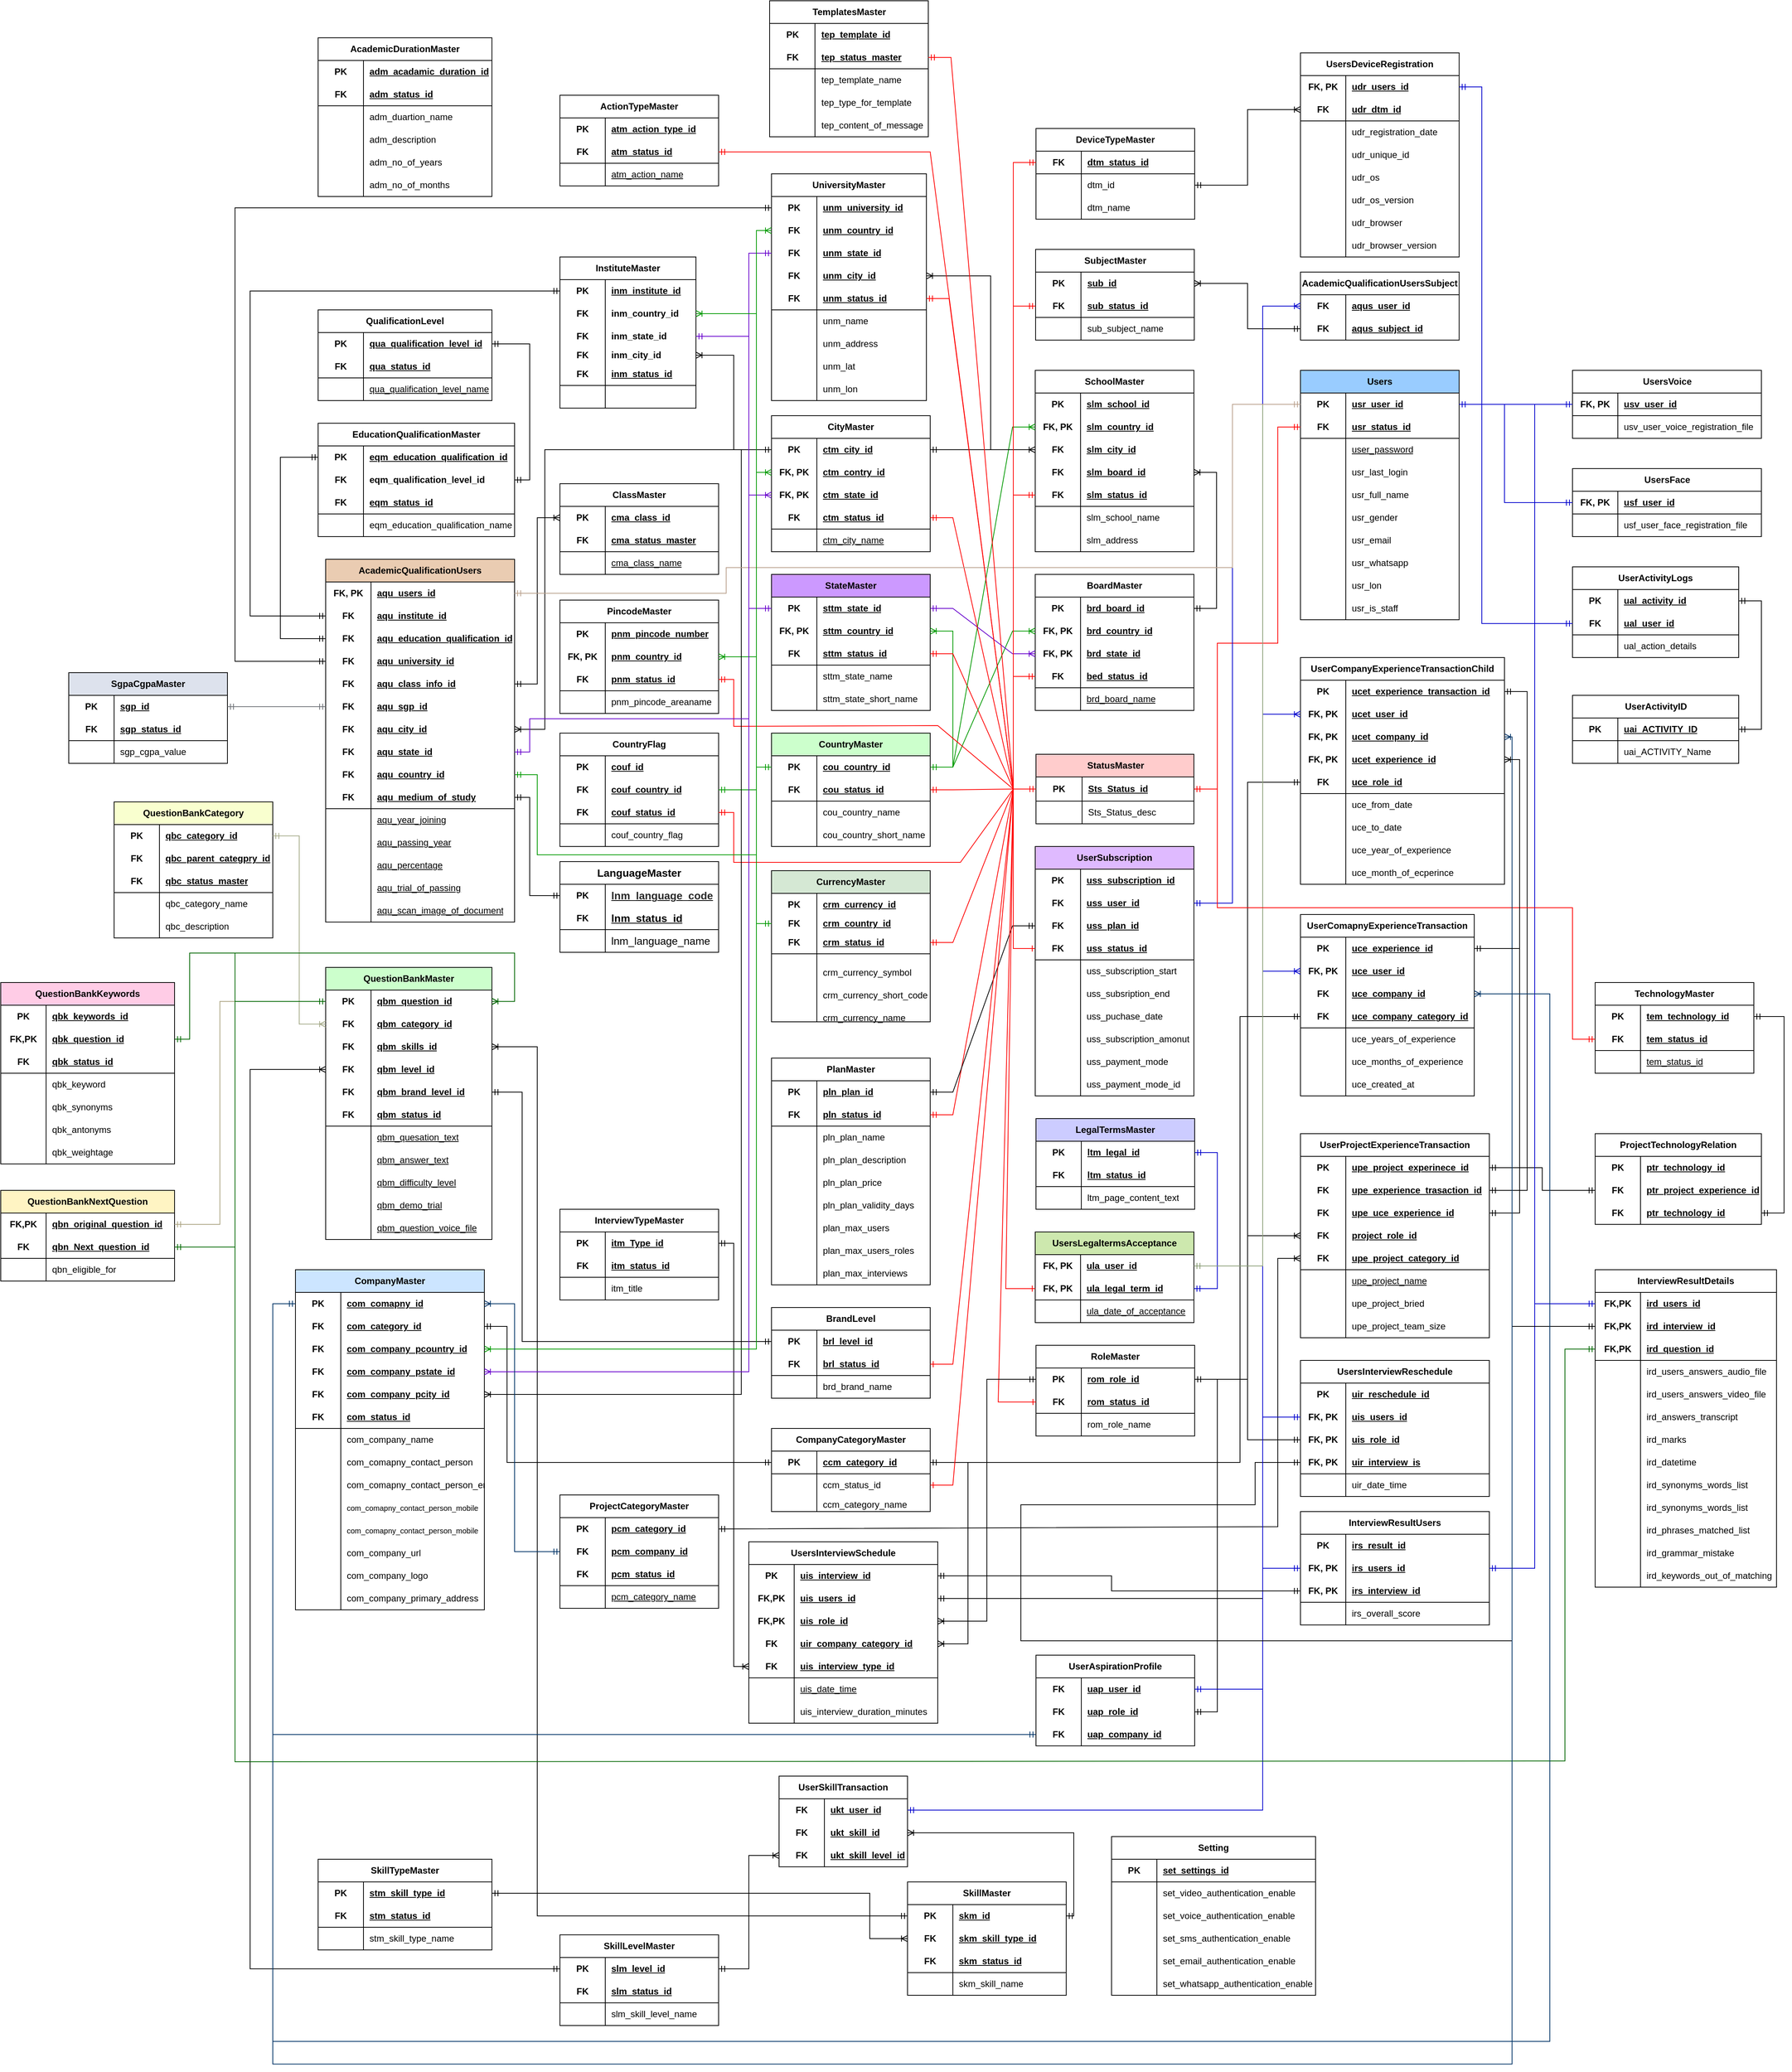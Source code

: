 <mxfile version="24.7.7">
  <diagram id="R2lEEEUBdFMjLlhIrx00" name="Page-1">
    <mxGraphModel dx="1358" dy="586" grid="1" gridSize="10" guides="1" tooltips="1" connect="1" arrows="1" fold="1" page="1" pageScale="3" pageWidth="850" pageHeight="1100" math="0" shadow="0" extFonts="Permanent Marker^https://fonts.googleapis.com/css?family=Permanent+Marker">
      <root>
        <mxCell id="0" />
        <mxCell id="1" parent="0" />
        <mxCell id="sSmIcE9dGTno5-JjDZyf-843" value="StatusMaster" style="shape=table;startSize=30;container=1;collapsible=1;childLayout=tableLayout;fixedRows=1;rowLines=0;fontStyle=1;align=center;resizeLast=1;html=1;fillColor=#FFCCCC;fontFamily=Helvetica;" parent="1" vertex="1">
          <mxGeometry x="1440" y="1257" width="209" height="92" as="geometry">
            <mxRectangle x="1200" y="1510" width="110" height="30" as="alternateBounds" />
          </mxGeometry>
        </mxCell>
        <mxCell id="sSmIcE9dGTno5-JjDZyf-844" value="" style="shape=tableRow;horizontal=0;startSize=0;swimlaneHead=0;swimlaneBody=0;fillColor=none;collapsible=0;dropTarget=0;points=[[0,0.5],[1,0.5]];portConstraint=eastwest;top=0;left=0;right=0;bottom=1;fontFamily=Helvetica;" parent="sSmIcE9dGTno5-JjDZyf-843" vertex="1">
          <mxGeometry y="30" width="209" height="32" as="geometry" />
        </mxCell>
        <mxCell id="sSmIcE9dGTno5-JjDZyf-845" value="PK" style="shape=partialRectangle;connectable=0;fillColor=none;top=0;left=0;bottom=0;right=0;fontStyle=1;overflow=hidden;whiteSpace=wrap;html=1;fontFamily=Helvetica;" parent="sSmIcE9dGTno5-JjDZyf-844" vertex="1">
          <mxGeometry width="61" height="32" as="geometry">
            <mxRectangle width="61" height="32" as="alternateBounds" />
          </mxGeometry>
        </mxCell>
        <mxCell id="sSmIcE9dGTno5-JjDZyf-846" value="Sts_Status_id" style="shape=partialRectangle;connectable=0;fillColor=none;top=0;left=0;bottom=0;right=0;align=left;spacingLeft=6;fontStyle=5;overflow=hidden;whiteSpace=wrap;html=1;fontFamily=Helvetica;" parent="sSmIcE9dGTno5-JjDZyf-844" vertex="1">
          <mxGeometry x="61" width="148" height="32" as="geometry">
            <mxRectangle width="148" height="32" as="alternateBounds" />
          </mxGeometry>
        </mxCell>
        <mxCell id="sSmIcE9dGTno5-JjDZyf-847" value="" style="shape=tableRow;horizontal=0;startSize=0;swimlaneHead=0;swimlaneBody=0;fillColor=none;collapsible=0;dropTarget=0;points=[[0,0.5],[1,0.5]];portConstraint=eastwest;top=0;left=0;right=0;bottom=0;fontFamily=Helvetica;" parent="sSmIcE9dGTno5-JjDZyf-843" vertex="1">
          <mxGeometry y="62" width="209" height="30" as="geometry" />
        </mxCell>
        <mxCell id="sSmIcE9dGTno5-JjDZyf-848" value="" style="shape=partialRectangle;connectable=0;fillColor=none;top=0;left=0;bottom=0;right=0;editable=1;overflow=hidden;whiteSpace=wrap;html=1;fontFamily=Helvetica;" parent="sSmIcE9dGTno5-JjDZyf-847" vertex="1">
          <mxGeometry width="61" height="30" as="geometry">
            <mxRectangle width="61" height="30" as="alternateBounds" />
          </mxGeometry>
        </mxCell>
        <mxCell id="sSmIcE9dGTno5-JjDZyf-849" value="Sts_Status_desc" style="shape=partialRectangle;connectable=0;fillColor=none;top=0;left=0;bottom=0;right=0;align=left;spacingLeft=6;overflow=hidden;whiteSpace=wrap;html=1;fontFamily=Helvetica;" parent="sSmIcE9dGTno5-JjDZyf-847" vertex="1">
          <mxGeometry x="61" width="148" height="30" as="geometry">
            <mxRectangle width="148" height="30" as="alternateBounds" />
          </mxGeometry>
        </mxCell>
        <mxCell id="sSmIcE9dGTno5-JjDZyf-850" value="Users" style="shape=table;startSize=30;container=1;collapsible=1;childLayout=tableLayout;fixedRows=1;rowLines=0;fontStyle=1;align=center;resizeLast=1;html=1;whiteSpace=wrap;fontFamily=Helvetica;fillColor=#99CCFF;" parent="1" vertex="1">
          <mxGeometry x="1790" y="749" width="210" height="330" as="geometry" />
        </mxCell>
        <mxCell id="sSmIcE9dGTno5-JjDZyf-851" value="" style="shape=tableRow;horizontal=0;startSize=0;swimlaneHead=0;swimlaneBody=0;fillColor=none;collapsible=0;dropTarget=0;points=[[0,0.5],[1,0.5]];portConstraint=eastwest;top=0;left=0;right=0;bottom=0;html=1;fontFamily=Helvetica;" parent="sSmIcE9dGTno5-JjDZyf-850" vertex="1">
          <mxGeometry y="30" width="210" height="30" as="geometry" />
        </mxCell>
        <mxCell id="sSmIcE9dGTno5-JjDZyf-852" value="PK" style="shape=partialRectangle;connectable=0;fillColor=none;top=0;left=0;bottom=0;right=0;fontStyle=1;overflow=hidden;html=1;whiteSpace=wrap;fontFamily=Helvetica;" parent="sSmIcE9dGTno5-JjDZyf-851" vertex="1">
          <mxGeometry width="60" height="30" as="geometry">
            <mxRectangle width="60" height="30" as="alternateBounds" />
          </mxGeometry>
        </mxCell>
        <mxCell id="sSmIcE9dGTno5-JjDZyf-853" value="usr_user_id" style="shape=partialRectangle;connectable=0;fillColor=none;top=0;left=0;bottom=0;right=0;align=left;spacingLeft=6;fontStyle=5;overflow=hidden;html=1;whiteSpace=wrap;fontFamily=Helvetica;" parent="sSmIcE9dGTno5-JjDZyf-851" vertex="1">
          <mxGeometry x="60" width="150" height="30" as="geometry">
            <mxRectangle width="150" height="30" as="alternateBounds" />
          </mxGeometry>
        </mxCell>
        <mxCell id="sSmIcE9dGTno5-JjDZyf-854" value="" style="shape=tableRow;horizontal=0;startSize=0;swimlaneHead=0;swimlaneBody=0;fillColor=none;collapsible=0;dropTarget=0;points=[[0,0.5],[1,0.5]];portConstraint=eastwest;top=0;left=0;right=0;bottom=1;html=1;fontFamily=Helvetica;" parent="sSmIcE9dGTno5-JjDZyf-850" vertex="1">
          <mxGeometry y="60" width="210" height="30" as="geometry" />
        </mxCell>
        <mxCell id="sSmIcE9dGTno5-JjDZyf-855" value="FK" style="shape=partialRectangle;connectable=0;fillColor=none;top=0;left=0;bottom=0;right=0;fontStyle=1;overflow=hidden;html=1;whiteSpace=wrap;fontFamily=Helvetica;" parent="sSmIcE9dGTno5-JjDZyf-854" vertex="1">
          <mxGeometry width="60" height="30" as="geometry">
            <mxRectangle width="60" height="30" as="alternateBounds" />
          </mxGeometry>
        </mxCell>
        <mxCell id="sSmIcE9dGTno5-JjDZyf-856" value="usr_status_id" style="shape=partialRectangle;connectable=0;fillColor=none;top=0;left=0;bottom=0;right=0;align=left;spacingLeft=6;fontStyle=5;overflow=hidden;html=1;whiteSpace=wrap;fontFamily=Helvetica;" parent="sSmIcE9dGTno5-JjDZyf-854" vertex="1">
          <mxGeometry x="60" width="150" height="30" as="geometry">
            <mxRectangle width="150" height="30" as="alternateBounds" />
          </mxGeometry>
        </mxCell>
        <mxCell id="sSmIcE9dGTno5-JjDZyf-857" value="" style="shape=tableRow;horizontal=0;startSize=0;swimlaneHead=0;swimlaneBody=0;fillColor=none;collapsible=0;dropTarget=0;points=[[0,0.5],[1,0.5]];portConstraint=eastwest;top=0;left=0;right=0;bottom=0;html=1;fontFamily=Helvetica;" parent="sSmIcE9dGTno5-JjDZyf-850" vertex="1">
          <mxGeometry y="90" width="210" height="30" as="geometry" />
        </mxCell>
        <mxCell id="sSmIcE9dGTno5-JjDZyf-858" value="" style="shape=partialRectangle;connectable=0;fillColor=none;top=0;left=0;bottom=0;right=0;editable=1;overflow=hidden;html=1;whiteSpace=wrap;fontFamily=Helvetica;" parent="sSmIcE9dGTno5-JjDZyf-857" vertex="1">
          <mxGeometry width="60" height="30" as="geometry">
            <mxRectangle width="60" height="30" as="alternateBounds" />
          </mxGeometry>
        </mxCell>
        <mxCell id="sSmIcE9dGTno5-JjDZyf-859" value="&lt;span style=&quot;text-decoration-line: underline;&quot;&gt;user_password&lt;/span&gt;" style="shape=partialRectangle;connectable=0;fillColor=none;top=0;left=0;bottom=0;right=0;align=left;spacingLeft=6;overflow=hidden;html=1;whiteSpace=wrap;fontFamily=Helvetica;" parent="sSmIcE9dGTno5-JjDZyf-857" vertex="1">
          <mxGeometry x="60" width="150" height="30" as="geometry">
            <mxRectangle width="150" height="30" as="alternateBounds" />
          </mxGeometry>
        </mxCell>
        <mxCell id="sSmIcE9dGTno5-JjDZyf-860" value="" style="shape=tableRow;horizontal=0;startSize=0;swimlaneHead=0;swimlaneBody=0;fillColor=none;collapsible=0;dropTarget=0;points=[[0,0.5],[1,0.5]];portConstraint=eastwest;top=0;left=0;right=0;bottom=0;html=1;fontFamily=Helvetica;" parent="sSmIcE9dGTno5-JjDZyf-850" vertex="1">
          <mxGeometry y="120" width="210" height="30" as="geometry" />
        </mxCell>
        <mxCell id="sSmIcE9dGTno5-JjDZyf-861" value="" style="shape=partialRectangle;connectable=0;fillColor=none;top=0;left=0;bottom=0;right=0;editable=1;overflow=hidden;html=1;whiteSpace=wrap;fontFamily=Helvetica;" parent="sSmIcE9dGTno5-JjDZyf-860" vertex="1">
          <mxGeometry width="60" height="30" as="geometry">
            <mxRectangle width="60" height="30" as="alternateBounds" />
          </mxGeometry>
        </mxCell>
        <mxCell id="sSmIcE9dGTno5-JjDZyf-862" value="usr_last_login" style="shape=partialRectangle;connectable=0;fillColor=none;top=0;left=0;bottom=0;right=0;align=left;spacingLeft=6;overflow=hidden;html=1;whiteSpace=wrap;fontFamily=Helvetica;" parent="sSmIcE9dGTno5-JjDZyf-860" vertex="1">
          <mxGeometry x="60" width="150" height="30" as="geometry">
            <mxRectangle width="150" height="30" as="alternateBounds" />
          </mxGeometry>
        </mxCell>
        <mxCell id="sSmIcE9dGTno5-JjDZyf-863" value="" style="shape=tableRow;horizontal=0;startSize=0;swimlaneHead=0;swimlaneBody=0;fillColor=none;collapsible=0;dropTarget=0;points=[[0,0.5],[1,0.5]];portConstraint=eastwest;top=0;left=0;right=0;bottom=0;html=1;fontFamily=Helvetica;" parent="sSmIcE9dGTno5-JjDZyf-850" vertex="1">
          <mxGeometry y="150" width="210" height="30" as="geometry" />
        </mxCell>
        <mxCell id="sSmIcE9dGTno5-JjDZyf-864" value="" style="shape=partialRectangle;connectable=0;fillColor=none;top=0;left=0;bottom=0;right=0;editable=1;overflow=hidden;html=1;whiteSpace=wrap;fontFamily=Helvetica;" parent="sSmIcE9dGTno5-JjDZyf-863" vertex="1">
          <mxGeometry width="60" height="30" as="geometry">
            <mxRectangle width="60" height="30" as="alternateBounds" />
          </mxGeometry>
        </mxCell>
        <mxCell id="sSmIcE9dGTno5-JjDZyf-865" value="usr_full_name" style="shape=partialRectangle;connectable=0;fillColor=none;top=0;left=0;bottom=0;right=0;align=left;spacingLeft=6;overflow=hidden;html=1;whiteSpace=wrap;fontFamily=Helvetica;" parent="sSmIcE9dGTno5-JjDZyf-863" vertex="1">
          <mxGeometry x="60" width="150" height="30" as="geometry">
            <mxRectangle width="150" height="30" as="alternateBounds" />
          </mxGeometry>
        </mxCell>
        <mxCell id="sSmIcE9dGTno5-JjDZyf-866" value="" style="shape=tableRow;horizontal=0;startSize=0;swimlaneHead=0;swimlaneBody=0;fillColor=none;collapsible=0;dropTarget=0;points=[[0,0.5],[1,0.5]];portConstraint=eastwest;top=0;left=0;right=0;bottom=0;html=1;fontFamily=Helvetica;" parent="sSmIcE9dGTno5-JjDZyf-850" vertex="1">
          <mxGeometry y="180" width="210" height="30" as="geometry" />
        </mxCell>
        <mxCell id="sSmIcE9dGTno5-JjDZyf-867" value="" style="shape=partialRectangle;connectable=0;fillColor=none;top=0;left=0;bottom=0;right=0;editable=1;overflow=hidden;html=1;whiteSpace=wrap;fontFamily=Helvetica;" parent="sSmIcE9dGTno5-JjDZyf-866" vertex="1">
          <mxGeometry width="60" height="30" as="geometry">
            <mxRectangle width="60" height="30" as="alternateBounds" />
          </mxGeometry>
        </mxCell>
        <mxCell id="sSmIcE9dGTno5-JjDZyf-868" value="usr_gender" style="shape=partialRectangle;connectable=0;fillColor=none;top=0;left=0;bottom=0;right=0;align=left;spacingLeft=6;overflow=hidden;html=1;whiteSpace=wrap;fontFamily=Helvetica;" parent="sSmIcE9dGTno5-JjDZyf-866" vertex="1">
          <mxGeometry x="60" width="150" height="30" as="geometry">
            <mxRectangle width="150" height="30" as="alternateBounds" />
          </mxGeometry>
        </mxCell>
        <mxCell id="sSmIcE9dGTno5-JjDZyf-869" value="" style="shape=tableRow;horizontal=0;startSize=0;swimlaneHead=0;swimlaneBody=0;fillColor=none;collapsible=0;dropTarget=0;points=[[0,0.5],[1,0.5]];portConstraint=eastwest;top=0;left=0;right=0;bottom=0;html=1;fontFamily=Helvetica;" parent="sSmIcE9dGTno5-JjDZyf-850" vertex="1">
          <mxGeometry y="210" width="210" height="30" as="geometry" />
        </mxCell>
        <mxCell id="sSmIcE9dGTno5-JjDZyf-870" value="" style="shape=partialRectangle;connectable=0;fillColor=none;top=0;left=0;bottom=0;right=0;editable=1;overflow=hidden;html=1;whiteSpace=wrap;fontFamily=Helvetica;" parent="sSmIcE9dGTno5-JjDZyf-869" vertex="1">
          <mxGeometry width="60" height="30" as="geometry">
            <mxRectangle width="60" height="30" as="alternateBounds" />
          </mxGeometry>
        </mxCell>
        <mxCell id="sSmIcE9dGTno5-JjDZyf-871" value="usr_email" style="shape=partialRectangle;connectable=0;fillColor=none;top=0;left=0;bottom=0;right=0;align=left;spacingLeft=6;overflow=hidden;html=1;whiteSpace=wrap;fontFamily=Helvetica;" parent="sSmIcE9dGTno5-JjDZyf-869" vertex="1">
          <mxGeometry x="60" width="150" height="30" as="geometry">
            <mxRectangle width="150" height="30" as="alternateBounds" />
          </mxGeometry>
        </mxCell>
        <mxCell id="sSmIcE9dGTno5-JjDZyf-872" value="" style="shape=tableRow;horizontal=0;startSize=0;swimlaneHead=0;swimlaneBody=0;fillColor=none;collapsible=0;dropTarget=0;points=[[0,0.5],[1,0.5]];portConstraint=eastwest;top=0;left=0;right=0;bottom=0;html=1;fontFamily=Helvetica;" parent="sSmIcE9dGTno5-JjDZyf-850" vertex="1">
          <mxGeometry y="240" width="210" height="30" as="geometry" />
        </mxCell>
        <mxCell id="sSmIcE9dGTno5-JjDZyf-873" value="" style="shape=partialRectangle;connectable=0;fillColor=none;top=0;left=0;bottom=0;right=0;editable=1;overflow=hidden;html=1;whiteSpace=wrap;fontFamily=Helvetica;" parent="sSmIcE9dGTno5-JjDZyf-872" vertex="1">
          <mxGeometry width="60" height="30" as="geometry">
            <mxRectangle width="60" height="30" as="alternateBounds" />
          </mxGeometry>
        </mxCell>
        <mxCell id="sSmIcE9dGTno5-JjDZyf-874" value="usr_whatsapp" style="shape=partialRectangle;connectable=0;fillColor=none;top=0;left=0;bottom=0;right=0;align=left;spacingLeft=6;overflow=hidden;html=1;whiteSpace=wrap;fontFamily=Helvetica;" parent="sSmIcE9dGTno5-JjDZyf-872" vertex="1">
          <mxGeometry x="60" width="150" height="30" as="geometry">
            <mxRectangle width="150" height="30" as="alternateBounds" />
          </mxGeometry>
        </mxCell>
        <mxCell id="sSmIcE9dGTno5-JjDZyf-875" value="" style="shape=tableRow;horizontal=0;startSize=0;swimlaneHead=0;swimlaneBody=0;fillColor=none;collapsible=0;dropTarget=0;points=[[0,0.5],[1,0.5]];portConstraint=eastwest;top=0;left=0;right=0;bottom=0;html=1;fontFamily=Helvetica;" parent="sSmIcE9dGTno5-JjDZyf-850" vertex="1">
          <mxGeometry y="270" width="210" height="30" as="geometry" />
        </mxCell>
        <mxCell id="sSmIcE9dGTno5-JjDZyf-876" value="" style="shape=partialRectangle;connectable=0;fillColor=none;top=0;left=0;bottom=0;right=0;editable=1;overflow=hidden;html=1;whiteSpace=wrap;fontFamily=Helvetica;" parent="sSmIcE9dGTno5-JjDZyf-875" vertex="1">
          <mxGeometry width="60" height="30" as="geometry">
            <mxRectangle width="60" height="30" as="alternateBounds" />
          </mxGeometry>
        </mxCell>
        <mxCell id="sSmIcE9dGTno5-JjDZyf-877" value="usr_lon" style="shape=partialRectangle;connectable=0;fillColor=none;top=0;left=0;bottom=0;right=0;align=left;spacingLeft=6;overflow=hidden;html=1;whiteSpace=wrap;fontFamily=Helvetica;" parent="sSmIcE9dGTno5-JjDZyf-875" vertex="1">
          <mxGeometry x="60" width="150" height="30" as="geometry">
            <mxRectangle width="150" height="30" as="alternateBounds" />
          </mxGeometry>
        </mxCell>
        <mxCell id="sSmIcE9dGTno5-JjDZyf-878" value="" style="shape=tableRow;horizontal=0;startSize=0;swimlaneHead=0;swimlaneBody=0;fillColor=none;collapsible=0;dropTarget=0;points=[[0,0.5],[1,0.5]];portConstraint=eastwest;top=0;left=0;right=0;bottom=0;html=1;fontFamily=Helvetica;" parent="sSmIcE9dGTno5-JjDZyf-850" vertex="1">
          <mxGeometry y="300" width="210" height="30" as="geometry" />
        </mxCell>
        <mxCell id="sSmIcE9dGTno5-JjDZyf-879" value="" style="shape=partialRectangle;connectable=0;fillColor=none;top=0;left=0;bottom=0;right=0;editable=1;overflow=hidden;html=1;whiteSpace=wrap;fontFamily=Helvetica;" parent="sSmIcE9dGTno5-JjDZyf-878" vertex="1">
          <mxGeometry width="60" height="30" as="geometry">
            <mxRectangle width="60" height="30" as="alternateBounds" />
          </mxGeometry>
        </mxCell>
        <mxCell id="sSmIcE9dGTno5-JjDZyf-880" value="usr_is_staff" style="shape=partialRectangle;connectable=0;fillColor=none;top=0;left=0;bottom=0;right=0;align=left;spacingLeft=6;overflow=hidden;html=1;whiteSpace=wrap;fontFamily=Helvetica;" parent="sSmIcE9dGTno5-JjDZyf-878" vertex="1">
          <mxGeometry x="60" width="150" height="30" as="geometry">
            <mxRectangle width="150" height="30" as="alternateBounds" />
          </mxGeometry>
        </mxCell>
        <mxCell id="sSmIcE9dGTno5-JjDZyf-881" value="CountryMaster" style="shape=table;startSize=30;container=1;collapsible=1;childLayout=tableLayout;fixedRows=1;rowLines=0;fontStyle=1;align=center;resizeLast=1;html=1;whiteSpace=wrap;fillColor=#CCFFCC;fontFamily=Helvetica;" parent="1" vertex="1">
          <mxGeometry x="1090" y="1229" width="210" height="150" as="geometry" />
        </mxCell>
        <mxCell id="sSmIcE9dGTno5-JjDZyf-882" value="" style="shape=tableRow;horizontal=0;startSize=0;swimlaneHead=0;swimlaneBody=0;fillColor=none;collapsible=0;dropTarget=0;points=[[0,0.5],[1,0.5]];portConstraint=eastwest;top=0;left=0;right=0;bottom=0;html=1;fontFamily=Helvetica;" parent="sSmIcE9dGTno5-JjDZyf-881" vertex="1">
          <mxGeometry y="30" width="210" height="30" as="geometry" />
        </mxCell>
        <mxCell id="sSmIcE9dGTno5-JjDZyf-883" value="PK" style="shape=partialRectangle;connectable=0;fillColor=none;top=0;left=0;bottom=0;right=0;fontStyle=1;overflow=hidden;html=1;whiteSpace=wrap;fontFamily=Helvetica;" parent="sSmIcE9dGTno5-JjDZyf-882" vertex="1">
          <mxGeometry width="60" height="30" as="geometry">
            <mxRectangle width="60" height="30" as="alternateBounds" />
          </mxGeometry>
        </mxCell>
        <mxCell id="sSmIcE9dGTno5-JjDZyf-884" value="cou_country_id" style="shape=partialRectangle;connectable=0;fillColor=none;top=0;left=0;bottom=0;right=0;align=left;spacingLeft=6;fontStyle=5;overflow=hidden;html=1;whiteSpace=wrap;fontFamily=Helvetica;" parent="sSmIcE9dGTno5-JjDZyf-882" vertex="1">
          <mxGeometry x="60" width="150" height="30" as="geometry">
            <mxRectangle width="150" height="30" as="alternateBounds" />
          </mxGeometry>
        </mxCell>
        <mxCell id="sSmIcE9dGTno5-JjDZyf-885" value="" style="shape=tableRow;horizontal=0;startSize=0;swimlaneHead=0;swimlaneBody=0;fillColor=none;collapsible=0;dropTarget=0;points=[[0,0.5],[1,0.5]];portConstraint=eastwest;top=0;left=0;right=0;bottom=1;html=1;fontFamily=Helvetica;" parent="sSmIcE9dGTno5-JjDZyf-881" vertex="1">
          <mxGeometry y="60" width="210" height="30" as="geometry" />
        </mxCell>
        <mxCell id="sSmIcE9dGTno5-JjDZyf-886" value="FK" style="shape=partialRectangle;connectable=0;fillColor=none;top=0;left=0;bottom=0;right=0;fontStyle=1;overflow=hidden;html=1;whiteSpace=wrap;fontFamily=Helvetica;" parent="sSmIcE9dGTno5-JjDZyf-885" vertex="1">
          <mxGeometry width="60" height="30" as="geometry">
            <mxRectangle width="60" height="30" as="alternateBounds" />
          </mxGeometry>
        </mxCell>
        <mxCell id="sSmIcE9dGTno5-JjDZyf-887" value="cou_status_id" style="shape=partialRectangle;connectable=0;fillColor=none;top=0;left=0;bottom=0;right=0;align=left;spacingLeft=6;fontStyle=5;overflow=hidden;html=1;whiteSpace=wrap;fontFamily=Helvetica;" parent="sSmIcE9dGTno5-JjDZyf-885" vertex="1">
          <mxGeometry x="60" width="150" height="30" as="geometry">
            <mxRectangle width="150" height="30" as="alternateBounds" />
          </mxGeometry>
        </mxCell>
        <mxCell id="sSmIcE9dGTno5-JjDZyf-888" value="" style="shape=tableRow;horizontal=0;startSize=0;swimlaneHead=0;swimlaneBody=0;fillColor=none;collapsible=0;dropTarget=0;points=[[0,0.5],[1,0.5]];portConstraint=eastwest;top=0;left=0;right=0;bottom=0;html=1;fontFamily=Helvetica;" parent="sSmIcE9dGTno5-JjDZyf-881" vertex="1">
          <mxGeometry y="90" width="210" height="30" as="geometry" />
        </mxCell>
        <mxCell id="sSmIcE9dGTno5-JjDZyf-889" value="" style="shape=partialRectangle;connectable=0;fillColor=none;top=0;left=0;bottom=0;right=0;editable=1;overflow=hidden;html=1;whiteSpace=wrap;fontFamily=Helvetica;" parent="sSmIcE9dGTno5-JjDZyf-888" vertex="1">
          <mxGeometry width="60" height="30" as="geometry">
            <mxRectangle width="60" height="30" as="alternateBounds" />
          </mxGeometry>
        </mxCell>
        <mxCell id="sSmIcE9dGTno5-JjDZyf-890" value="cou_country_name" style="shape=partialRectangle;connectable=0;fillColor=none;top=0;left=0;bottom=0;right=0;align=left;spacingLeft=6;overflow=hidden;html=1;whiteSpace=wrap;fontFamily=Helvetica;" parent="sSmIcE9dGTno5-JjDZyf-888" vertex="1">
          <mxGeometry x="60" width="150" height="30" as="geometry">
            <mxRectangle width="150" height="30" as="alternateBounds" />
          </mxGeometry>
        </mxCell>
        <mxCell id="sSmIcE9dGTno5-JjDZyf-891" value="" style="shape=tableRow;horizontal=0;startSize=0;swimlaneHead=0;swimlaneBody=0;fillColor=none;collapsible=0;dropTarget=0;points=[[0,0.5],[1,0.5]];portConstraint=eastwest;top=0;left=0;right=0;bottom=0;html=1;fontFamily=Helvetica;" parent="sSmIcE9dGTno5-JjDZyf-881" vertex="1">
          <mxGeometry y="120" width="210" height="30" as="geometry" />
        </mxCell>
        <mxCell id="sSmIcE9dGTno5-JjDZyf-892" value="" style="shape=partialRectangle;connectable=0;fillColor=none;top=0;left=0;bottom=0;right=0;editable=1;overflow=hidden;html=1;whiteSpace=wrap;fontFamily=Helvetica;" parent="sSmIcE9dGTno5-JjDZyf-891" vertex="1">
          <mxGeometry width="60" height="30" as="geometry">
            <mxRectangle width="60" height="30" as="alternateBounds" />
          </mxGeometry>
        </mxCell>
        <mxCell id="sSmIcE9dGTno5-JjDZyf-893" value="cou_country_short_name" style="shape=partialRectangle;connectable=0;fillColor=none;top=0;left=0;bottom=0;right=0;align=left;spacingLeft=6;overflow=hidden;html=1;whiteSpace=wrap;fontFamily=Helvetica;" parent="sSmIcE9dGTno5-JjDZyf-891" vertex="1">
          <mxGeometry x="60" width="150" height="30" as="geometry">
            <mxRectangle width="150" height="30" as="alternateBounds" />
          </mxGeometry>
        </mxCell>
        <mxCell id="sSmIcE9dGTno5-JjDZyf-895" value="" style="edgeStyle=entityRelationEdgeStyle;fontSize=12;html=1;endArrow=ERmandOne;startArrow=ERmandOne;rounded=0;exitX=1;exitY=0.5;exitDx=0;exitDy=0;entryX=0;entryY=0.5;entryDx=0;entryDy=0;strokeColor=#FF0000;fontFamily=Helvetica;" parent="1" source="sSmIcE9dGTno5-JjDZyf-885" target="sSmIcE9dGTno5-JjDZyf-844" edge="1">
          <mxGeometry width="100" height="100" relative="1" as="geometry">
            <mxPoint x="1510" y="1359" as="sourcePoint" />
            <mxPoint x="1610" y="1259" as="targetPoint" />
          </mxGeometry>
        </mxCell>
        <mxCell id="sSmIcE9dGTno5-JjDZyf-898" value="" style="fontSize=12;html=1;endArrow=ERmandOne;startArrow=ERmandOne;rounded=0;exitX=1;exitY=0.5;exitDx=0;exitDy=0;entryX=0;entryY=0.5;entryDx=0;entryDy=0;fillColor=#FFCCCC;strokeColor=#FF0000;fontFamily=Helvetica;" parent="1" source="sSmIcE9dGTno5-JjDZyf-844" target="sSmIcE9dGTno5-JjDZyf-854" edge="1">
          <mxGeometry width="100" height="100" relative="1" as="geometry">
            <mxPoint x="1660" y="1303.5" as="sourcePoint" />
            <mxPoint x="1829" y="1302.5" as="targetPoint" />
            <Array as="points">
              <mxPoint x="1680" y="1303" />
              <mxPoint x="1680" y="1110" />
              <mxPoint x="1760" y="1110" />
              <mxPoint x="1760" y="824" />
            </Array>
          </mxGeometry>
        </mxCell>
        <mxCell id="sSmIcE9dGTno5-JjDZyf-901" value="CountryFlag" style="shape=table;startSize=30;container=1;collapsible=1;childLayout=tableLayout;fixedRows=1;rowLines=0;fontStyle=1;align=center;resizeLast=1;html=1;whiteSpace=wrap;fontFamily=Helvetica;" parent="1" vertex="1">
          <mxGeometry x="810" y="1229" width="210" height="150" as="geometry" />
        </mxCell>
        <mxCell id="sSmIcE9dGTno5-JjDZyf-902" value="" style="shape=tableRow;horizontal=0;startSize=0;swimlaneHead=0;swimlaneBody=0;fillColor=none;collapsible=0;dropTarget=0;points=[[0,0.5],[1,0.5]];portConstraint=eastwest;top=0;left=0;right=0;bottom=0;html=1;fontFamily=Helvetica;" parent="sSmIcE9dGTno5-JjDZyf-901" vertex="1">
          <mxGeometry y="30" width="210" height="30" as="geometry" />
        </mxCell>
        <mxCell id="sSmIcE9dGTno5-JjDZyf-903" value="PK" style="shape=partialRectangle;connectable=0;fillColor=none;top=0;left=0;bottom=0;right=0;fontStyle=1;overflow=hidden;html=1;whiteSpace=wrap;fontFamily=Helvetica;" parent="sSmIcE9dGTno5-JjDZyf-902" vertex="1">
          <mxGeometry width="60" height="30" as="geometry">
            <mxRectangle width="60" height="30" as="alternateBounds" />
          </mxGeometry>
        </mxCell>
        <mxCell id="sSmIcE9dGTno5-JjDZyf-904" value="couf_id" style="shape=partialRectangle;connectable=0;fillColor=none;top=0;left=0;bottom=0;right=0;align=left;spacingLeft=6;fontStyle=5;overflow=hidden;html=1;whiteSpace=wrap;fontFamily=Helvetica;" parent="sSmIcE9dGTno5-JjDZyf-902" vertex="1">
          <mxGeometry x="60" width="150" height="30" as="geometry">
            <mxRectangle width="150" height="30" as="alternateBounds" />
          </mxGeometry>
        </mxCell>
        <mxCell id="sSmIcE9dGTno5-JjDZyf-905" value="" style="shape=tableRow;horizontal=0;startSize=0;swimlaneHead=0;swimlaneBody=0;fillColor=none;collapsible=0;dropTarget=0;points=[[0,0.5],[1,0.5]];portConstraint=eastwest;top=0;left=0;right=0;bottom=0;html=1;fontFamily=Helvetica;" parent="sSmIcE9dGTno5-JjDZyf-901" vertex="1">
          <mxGeometry y="60" width="210" height="30" as="geometry" />
        </mxCell>
        <mxCell id="sSmIcE9dGTno5-JjDZyf-906" value="&lt;span style=&quot;font-weight: 700;&quot;&gt;FK&lt;/span&gt;" style="shape=partialRectangle;connectable=0;fillColor=none;top=0;left=0;bottom=0;right=0;editable=1;overflow=hidden;html=1;whiteSpace=wrap;fontFamily=Helvetica;" parent="sSmIcE9dGTno5-JjDZyf-905" vertex="1">
          <mxGeometry width="60" height="30" as="geometry">
            <mxRectangle width="60" height="30" as="alternateBounds" />
          </mxGeometry>
        </mxCell>
        <mxCell id="sSmIcE9dGTno5-JjDZyf-907" value="&lt;span style=&quot;font-weight: 700; text-decoration-line: underline;&quot;&gt;couf_country_id&lt;/span&gt;" style="shape=partialRectangle;connectable=0;fillColor=none;top=0;left=0;bottom=0;right=0;align=left;spacingLeft=6;overflow=hidden;html=1;whiteSpace=wrap;fontFamily=Helvetica;" parent="sSmIcE9dGTno5-JjDZyf-905" vertex="1">
          <mxGeometry x="60" width="150" height="30" as="geometry">
            <mxRectangle width="150" height="30" as="alternateBounds" />
          </mxGeometry>
        </mxCell>
        <mxCell id="sSmIcE9dGTno5-JjDZyf-908" value="" style="shape=tableRow;horizontal=0;startSize=0;swimlaneHead=0;swimlaneBody=0;fillColor=none;collapsible=0;dropTarget=0;points=[[0,0.5],[1,0.5]];portConstraint=eastwest;top=0;left=0;right=0;bottom=1;html=1;fontFamily=Helvetica;" parent="sSmIcE9dGTno5-JjDZyf-901" vertex="1">
          <mxGeometry y="90" width="210" height="30" as="geometry" />
        </mxCell>
        <mxCell id="sSmIcE9dGTno5-JjDZyf-909" value="FK" style="shape=partialRectangle;connectable=0;fillColor=none;top=0;left=0;bottom=0;right=0;fontStyle=1;overflow=hidden;html=1;whiteSpace=wrap;fontFamily=Helvetica;" parent="sSmIcE9dGTno5-JjDZyf-908" vertex="1">
          <mxGeometry width="60" height="30" as="geometry">
            <mxRectangle width="60" height="30" as="alternateBounds" />
          </mxGeometry>
        </mxCell>
        <mxCell id="sSmIcE9dGTno5-JjDZyf-910" value="couf_status_id" style="shape=partialRectangle;connectable=0;fillColor=none;top=0;left=0;bottom=0;right=0;align=left;spacingLeft=6;fontStyle=5;overflow=hidden;html=1;whiteSpace=wrap;fontFamily=Helvetica;" parent="sSmIcE9dGTno5-JjDZyf-908" vertex="1">
          <mxGeometry x="60" width="150" height="30" as="geometry">
            <mxRectangle width="150" height="30" as="alternateBounds" />
          </mxGeometry>
        </mxCell>
        <mxCell id="sSmIcE9dGTno5-JjDZyf-911" value="" style="shape=tableRow;horizontal=0;startSize=0;swimlaneHead=0;swimlaneBody=0;fillColor=none;collapsible=0;dropTarget=0;points=[[0,0.5],[1,0.5]];portConstraint=eastwest;top=0;left=0;right=0;bottom=0;html=1;fontFamily=Helvetica;" parent="sSmIcE9dGTno5-JjDZyf-901" vertex="1">
          <mxGeometry y="120" width="210" height="30" as="geometry" />
        </mxCell>
        <mxCell id="sSmIcE9dGTno5-JjDZyf-912" value="" style="shape=partialRectangle;connectable=0;fillColor=none;top=0;left=0;bottom=0;right=0;editable=1;overflow=hidden;html=1;whiteSpace=wrap;fontFamily=Helvetica;" parent="sSmIcE9dGTno5-JjDZyf-911" vertex="1">
          <mxGeometry width="60" height="30" as="geometry">
            <mxRectangle width="60" height="30" as="alternateBounds" />
          </mxGeometry>
        </mxCell>
        <mxCell id="sSmIcE9dGTno5-JjDZyf-913" value="couf_country_flag" style="shape=partialRectangle;connectable=0;fillColor=none;top=0;left=0;bottom=0;right=0;align=left;spacingLeft=6;overflow=hidden;html=1;whiteSpace=wrap;fontFamily=Helvetica;" parent="sSmIcE9dGTno5-JjDZyf-911" vertex="1">
          <mxGeometry x="60" width="150" height="30" as="geometry">
            <mxRectangle width="150" height="30" as="alternateBounds" />
          </mxGeometry>
        </mxCell>
        <mxCell id="sSmIcE9dGTno5-JjDZyf-927" value="" style="fontSize=12;html=1;endArrow=ERmandOne;startArrow=ERmandOne;rounded=0;exitX=1;exitY=0.5;exitDx=0;exitDy=0;entryX=0;entryY=0.5;entryDx=0;entryDy=0;strokeColor=#009900;fontFamily=Helvetica;" parent="1" source="sSmIcE9dGTno5-JjDZyf-905" target="sSmIcE9dGTno5-JjDZyf-882" edge="1">
          <mxGeometry width="100" height="100" relative="1" as="geometry">
            <mxPoint x="1310" y="1314" as="sourcePoint" />
            <mxPoint x="1479" y="1313" as="targetPoint" />
            <Array as="points">
              <mxPoint x="1070" y="1304" />
              <mxPoint x="1070" y="1274" />
            </Array>
          </mxGeometry>
        </mxCell>
        <mxCell id="sSmIcE9dGTno5-JjDZyf-931" value="" style="group;fontFamily=Helvetica;" parent="1" vertex="1" connectable="0">
          <mxGeometry x="1090" y="1411" width="210" height="210" as="geometry" />
        </mxCell>
        <mxCell id="sSmIcE9dGTno5-JjDZyf-932" value="CurrencyMaster" style="shape=table;startSize=30;container=1;collapsible=1;childLayout=tableLayout;fixedRows=1;rowLines=0;fontStyle=1;align=center;resizeLast=1;html=1;whiteSpace=wrap;fontFamily=Helvetica;fillColor=#D5E8D4;" parent="sSmIcE9dGTno5-JjDZyf-931" vertex="1">
          <mxGeometry width="210" height="200" as="geometry" />
        </mxCell>
        <mxCell id="sSmIcE9dGTno5-JjDZyf-933" value="" style="shape=tableRow;horizontal=0;startSize=0;swimlaneHead=0;swimlaneBody=0;fillColor=none;collapsible=0;dropTarget=0;points=[[0,0.5],[1,0.5]];portConstraint=eastwest;top=0;left=0;right=0;bottom=0;html=1;fontFamily=Helvetica;" parent="sSmIcE9dGTno5-JjDZyf-932" vertex="1">
          <mxGeometry y="30" width="210" height="30" as="geometry" />
        </mxCell>
        <mxCell id="sSmIcE9dGTno5-JjDZyf-934" value="PK" style="shape=partialRectangle;connectable=0;fillColor=none;top=0;left=0;bottom=0;right=0;fontStyle=1;overflow=hidden;html=1;whiteSpace=wrap;fontFamily=Helvetica;" parent="sSmIcE9dGTno5-JjDZyf-933" vertex="1">
          <mxGeometry width="60" height="30" as="geometry">
            <mxRectangle width="60" height="30" as="alternateBounds" />
          </mxGeometry>
        </mxCell>
        <mxCell id="sSmIcE9dGTno5-JjDZyf-935" value="crm_currency_id" style="shape=partialRectangle;connectable=0;fillColor=none;top=0;left=0;bottom=0;right=0;align=left;spacingLeft=6;fontStyle=5;overflow=hidden;html=1;whiteSpace=wrap;fontFamily=Helvetica;" parent="sSmIcE9dGTno5-JjDZyf-933" vertex="1">
          <mxGeometry x="60" width="150" height="30" as="geometry">
            <mxRectangle width="150" height="30" as="alternateBounds" />
          </mxGeometry>
        </mxCell>
        <mxCell id="sSmIcE9dGTno5-JjDZyf-936" value="" style="shape=tableRow;horizontal=0;startSize=0;swimlaneHead=0;swimlaneBody=0;fillColor=none;collapsible=0;dropTarget=0;points=[[0,0.5],[1,0.5]];portConstraint=eastwest;top=0;left=0;right=0;bottom=0;html=1;fontFamily=Helvetica;" parent="sSmIcE9dGTno5-JjDZyf-932" vertex="1">
          <mxGeometry y="60" width="210" height="20" as="geometry" />
        </mxCell>
        <mxCell id="sSmIcE9dGTno5-JjDZyf-937" value="&lt;span style=&quot;font-weight: 700;&quot;&gt;FK&lt;/span&gt;" style="shape=partialRectangle;connectable=0;fillColor=none;top=0;left=0;bottom=0;right=0;editable=1;overflow=hidden;html=1;whiteSpace=wrap;fontFamily=Helvetica;" parent="sSmIcE9dGTno5-JjDZyf-936" vertex="1">
          <mxGeometry width="60" height="20" as="geometry">
            <mxRectangle width="60" height="20" as="alternateBounds" />
          </mxGeometry>
        </mxCell>
        <mxCell id="sSmIcE9dGTno5-JjDZyf-938" value="&lt;span style=&quot;font-weight: 700; text-decoration-line: underline;&quot;&gt;crm_country_id&lt;/span&gt;" style="shape=partialRectangle;connectable=0;fillColor=none;top=0;left=0;bottom=0;right=0;align=left;spacingLeft=6;overflow=hidden;html=1;whiteSpace=wrap;fontFamily=Helvetica;" parent="sSmIcE9dGTno5-JjDZyf-936" vertex="1">
          <mxGeometry x="60" width="150" height="20" as="geometry">
            <mxRectangle width="150" height="20" as="alternateBounds" />
          </mxGeometry>
        </mxCell>
        <mxCell id="sSmIcE9dGTno5-JjDZyf-939" value="" style="shape=tableRow;horizontal=0;startSize=0;swimlaneHead=0;swimlaneBody=0;fillColor=none;collapsible=0;dropTarget=0;points=[[0,0.5],[1,0.5]];portConstraint=eastwest;top=0;left=0;right=0;bottom=1;html=1;fontFamily=Helvetica;" parent="sSmIcE9dGTno5-JjDZyf-932" vertex="1">
          <mxGeometry y="80" width="210" height="30" as="geometry" />
        </mxCell>
        <mxCell id="sSmIcE9dGTno5-JjDZyf-940" value="FK" style="shape=partialRectangle;connectable=0;fillColor=none;top=0;left=0;bottom=0;right=0;fontStyle=1;overflow=hidden;html=1;whiteSpace=wrap;fontFamily=Helvetica;" parent="sSmIcE9dGTno5-JjDZyf-939" vertex="1">
          <mxGeometry width="60" height="30" as="geometry">
            <mxRectangle width="60" height="30" as="alternateBounds" />
          </mxGeometry>
        </mxCell>
        <mxCell id="sSmIcE9dGTno5-JjDZyf-941" value="crm_status_id" style="shape=partialRectangle;connectable=0;fillColor=none;top=0;left=0;bottom=0;right=0;align=left;spacingLeft=6;fontStyle=5;overflow=hidden;html=1;whiteSpace=wrap;fontFamily=Helvetica;" parent="sSmIcE9dGTno5-JjDZyf-939" vertex="1">
          <mxGeometry x="60" width="150" height="30" as="geometry">
            <mxRectangle width="150" height="30" as="alternateBounds" />
          </mxGeometry>
        </mxCell>
        <mxCell id="sSmIcE9dGTno5-JjDZyf-942" value="" style="shape=tableRow;horizontal=0;startSize=0;swimlaneHead=0;swimlaneBody=0;fillColor=none;collapsible=0;dropTarget=0;points=[[0,0.5],[1,0.5]];portConstraint=eastwest;top=0;left=0;right=0;bottom=0;html=1;fontFamily=Helvetica;" parent="sSmIcE9dGTno5-JjDZyf-932" vertex="1">
          <mxGeometry y="110" width="210" height="90" as="geometry" />
        </mxCell>
        <mxCell id="sSmIcE9dGTno5-JjDZyf-943" value="" style="shape=partialRectangle;connectable=0;fillColor=none;top=0;left=0;bottom=0;right=0;editable=1;overflow=hidden;html=1;whiteSpace=wrap;fontFamily=Helvetica;" parent="sSmIcE9dGTno5-JjDZyf-942" vertex="1">
          <mxGeometry width="60" height="90" as="geometry">
            <mxRectangle width="60" height="90" as="alternateBounds" />
          </mxGeometry>
        </mxCell>
        <mxCell id="sSmIcE9dGTno5-JjDZyf-944" value="" style="shape=partialRectangle;connectable=0;fillColor=none;top=0;left=0;bottom=0;right=0;align=left;spacingLeft=6;overflow=hidden;html=1;whiteSpace=wrap;fontFamily=Helvetica;" parent="sSmIcE9dGTno5-JjDZyf-942" vertex="1">
          <mxGeometry x="60" width="150" height="90" as="geometry">
            <mxRectangle width="150" height="90" as="alternateBounds" />
          </mxGeometry>
        </mxCell>
        <mxCell id="sSmIcE9dGTno5-JjDZyf-945" value="" style="shape=tableRow;horizontal=0;startSize=0;swimlaneHead=0;swimlaneBody=0;fillColor=none;collapsible=0;dropTarget=0;points=[[0,0.5],[1,0.5]];portConstraint=eastwest;top=0;left=0;right=0;bottom=0;html=1;fontFamily=Helvetica;" parent="sSmIcE9dGTno5-JjDZyf-931" vertex="1">
          <mxGeometry y="120" width="210" height="30" as="geometry" />
        </mxCell>
        <mxCell id="sSmIcE9dGTno5-JjDZyf-946" value="" style="shape=partialRectangle;connectable=0;fillColor=none;top=0;left=0;bottom=0;right=0;editable=1;overflow=hidden;html=1;whiteSpace=wrap;fontFamily=Helvetica;" parent="sSmIcE9dGTno5-JjDZyf-945" vertex="1">
          <mxGeometry width="60" height="30" as="geometry">
            <mxRectangle width="60" height="30" as="alternateBounds" />
          </mxGeometry>
        </mxCell>
        <mxCell id="sSmIcE9dGTno5-JjDZyf-947" value="crm_currency_symbol" style="shape=partialRectangle;connectable=0;fillColor=none;top=0;left=0;bottom=0;right=0;align=left;spacingLeft=6;overflow=hidden;html=1;whiteSpace=wrap;fontFamily=Helvetica;" parent="sSmIcE9dGTno5-JjDZyf-945" vertex="1">
          <mxGeometry x="60" width="150" height="30" as="geometry">
            <mxRectangle width="150" height="30" as="alternateBounds" />
          </mxGeometry>
        </mxCell>
        <mxCell id="sSmIcE9dGTno5-JjDZyf-948" value="" style="shape=tableRow;horizontal=0;startSize=0;swimlaneHead=0;swimlaneBody=0;fillColor=none;collapsible=0;dropTarget=0;points=[[0,0.5],[1,0.5]];portConstraint=eastwest;top=0;left=0;right=0;bottom=0;html=1;fontFamily=Helvetica;" parent="sSmIcE9dGTno5-JjDZyf-931" vertex="1">
          <mxGeometry y="150" width="210" height="30" as="geometry" />
        </mxCell>
        <mxCell id="sSmIcE9dGTno5-JjDZyf-949" value="" style="shape=partialRectangle;connectable=0;fillColor=none;top=0;left=0;bottom=0;right=0;editable=1;overflow=hidden;html=1;whiteSpace=wrap;fontFamily=Helvetica;" parent="sSmIcE9dGTno5-JjDZyf-948" vertex="1">
          <mxGeometry width="60" height="30" as="geometry">
            <mxRectangle width="60" height="30" as="alternateBounds" />
          </mxGeometry>
        </mxCell>
        <mxCell id="sSmIcE9dGTno5-JjDZyf-950" value="crm_currency_short_code" style="shape=partialRectangle;connectable=0;fillColor=none;top=0;left=0;bottom=0;right=0;align=left;spacingLeft=6;overflow=hidden;html=1;whiteSpace=wrap;fontFamily=Helvetica;" parent="sSmIcE9dGTno5-JjDZyf-948" vertex="1">
          <mxGeometry x="60" width="150" height="30" as="geometry">
            <mxRectangle width="150" height="30" as="alternateBounds" />
          </mxGeometry>
        </mxCell>
        <mxCell id="sSmIcE9dGTno5-JjDZyf-951" value="" style="shape=tableRow;horizontal=0;startSize=0;swimlaneHead=0;swimlaneBody=0;fillColor=none;collapsible=0;dropTarget=0;points=[[0,0.5],[1,0.5]];portConstraint=eastwest;top=0;left=0;right=0;bottom=0;html=1;fontFamily=Helvetica;" parent="sSmIcE9dGTno5-JjDZyf-931" vertex="1">
          <mxGeometry y="140" width="210" height="30" as="geometry" />
        </mxCell>
        <mxCell id="sSmIcE9dGTno5-JjDZyf-952" value="" style="shape=partialRectangle;connectable=0;fillColor=none;top=0;left=0;bottom=0;right=0;editable=1;overflow=hidden;html=1;whiteSpace=wrap;fontFamily=Helvetica;" parent="sSmIcE9dGTno5-JjDZyf-951" vertex="1">
          <mxGeometry width="60" height="30" as="geometry">
            <mxRectangle width="60" height="30" as="alternateBounds" />
          </mxGeometry>
        </mxCell>
        <mxCell id="sSmIcE9dGTno5-JjDZyf-953" value="crm_currency_name" style="shape=partialRectangle;connectable=0;fillColor=none;top=0;left=0;bottom=0;right=0;align=left;spacingLeft=6;overflow=hidden;html=1;whiteSpace=wrap;fontFamily=Helvetica;" parent="sSmIcE9dGTno5-JjDZyf-931" vertex="1">
          <mxGeometry x="60" y="180" width="150" height="30" as="geometry">
            <mxRectangle width="150" height="30" as="alternateBounds" />
          </mxGeometry>
        </mxCell>
        <mxCell id="sSmIcE9dGTno5-JjDZyf-954" value="" style="fontSize=12;html=1;endArrow=ERmandOne;startArrow=ERmandOne;rounded=0;exitX=0;exitY=0.5;exitDx=0;exitDy=0;entryX=0;entryY=0.5;entryDx=0;entryDy=0;strokeColor=#009900;fontFamily=Helvetica;" parent="1" source="sSmIcE9dGTno5-JjDZyf-882" target="sSmIcE9dGTno5-JjDZyf-936" edge="1">
          <mxGeometry width="100" height="100" relative="1" as="geometry">
            <mxPoint x="1080" y="1349" as="sourcePoint" />
            <mxPoint x="1080" y="1489" as="targetPoint" />
            <Array as="points">
              <mxPoint x="1070" y="1274" />
              <mxPoint x="1070" y="1481" />
            </Array>
          </mxGeometry>
        </mxCell>
        <mxCell id="sSmIcE9dGTno5-JjDZyf-957" value="" style="fontSize=12;html=1;endArrow=ERmandOne;startArrow=ERmandOne;rounded=0;exitX=1;exitY=0.5;exitDx=0;exitDy=0;entryX=0;entryY=0.5;entryDx=0;entryDy=0;strokeColor=#FF0000;fontFamily=Helvetica;" parent="1" source="sSmIcE9dGTno5-JjDZyf-908" target="sSmIcE9dGTno5-JjDZyf-844" edge="1">
          <mxGeometry width="100" height="100" relative="1" as="geometry">
            <mxPoint x="1310" y="1314" as="sourcePoint" />
            <mxPoint x="1470" y="1309" as="targetPoint" />
            <Array as="points">
              <mxPoint x="1040" y="1334" />
              <mxPoint x="1040" y="1400" />
              <mxPoint x="1340" y="1400" />
              <mxPoint x="1410" y="1303" />
            </Array>
          </mxGeometry>
        </mxCell>
        <mxCell id="sSmIcE9dGTno5-JjDZyf-958" value="" style="edgeStyle=entityRelationEdgeStyle;fontSize=12;html=1;endArrow=ERmandOne;startArrow=ERmandOne;rounded=0;exitX=1;exitY=0.5;exitDx=0;exitDy=0;entryX=0;entryY=0.5;entryDx=0;entryDy=0;strokeColor=#FF0000;fontFamily=Helvetica;" parent="1" source="sSmIcE9dGTno5-JjDZyf-939" target="sSmIcE9dGTno5-JjDZyf-844" edge="1">
          <mxGeometry width="100" height="100" relative="1" as="geometry">
            <mxPoint x="1320" y="1324" as="sourcePoint" />
            <mxPoint x="1470" y="1299" as="targetPoint" />
          </mxGeometry>
        </mxCell>
        <mxCell id="sSmIcE9dGTno5-JjDZyf-960" value="StateMaster" style="shape=table;startSize=30;container=1;collapsible=1;childLayout=tableLayout;fixedRows=1;rowLines=0;fontStyle=1;align=center;resizeLast=1;html=1;whiteSpace=wrap;fontFamily=Helvetica;fillColor=#CC99FF;" parent="1" vertex="1">
          <mxGeometry x="1090" y="1019" width="210" height="180" as="geometry" />
        </mxCell>
        <mxCell id="sSmIcE9dGTno5-JjDZyf-961" value="" style="shape=tableRow;horizontal=0;startSize=0;swimlaneHead=0;swimlaneBody=0;fillColor=none;collapsible=0;dropTarget=0;points=[[0,0.5],[1,0.5]];portConstraint=eastwest;top=0;left=0;right=0;bottom=0;html=1;fontFamily=Helvetica;" parent="sSmIcE9dGTno5-JjDZyf-960" vertex="1">
          <mxGeometry y="30" width="210" height="30" as="geometry" />
        </mxCell>
        <mxCell id="sSmIcE9dGTno5-JjDZyf-962" value="PK" style="shape=partialRectangle;connectable=0;fillColor=none;top=0;left=0;bottom=0;right=0;fontStyle=1;overflow=hidden;html=1;whiteSpace=wrap;fontFamily=Helvetica;" parent="sSmIcE9dGTno5-JjDZyf-961" vertex="1">
          <mxGeometry width="60" height="30" as="geometry">
            <mxRectangle width="60" height="30" as="alternateBounds" />
          </mxGeometry>
        </mxCell>
        <mxCell id="sSmIcE9dGTno5-JjDZyf-963" value="sttm_state_id" style="shape=partialRectangle;connectable=0;fillColor=none;top=0;left=0;bottom=0;right=0;align=left;spacingLeft=6;fontStyle=5;overflow=hidden;html=1;whiteSpace=wrap;fontFamily=Helvetica;" parent="sSmIcE9dGTno5-JjDZyf-961" vertex="1">
          <mxGeometry x="60" width="150" height="30" as="geometry">
            <mxRectangle width="150" height="30" as="alternateBounds" />
          </mxGeometry>
        </mxCell>
        <mxCell id="sSmIcE9dGTno5-JjDZyf-964" value="" style="shape=tableRow;horizontal=0;startSize=0;swimlaneHead=0;swimlaneBody=0;fillColor=none;collapsible=0;dropTarget=0;points=[[0,0.5],[1,0.5]];portConstraint=eastwest;top=0;left=0;right=0;bottom=0;html=1;fontFamily=Helvetica;" parent="sSmIcE9dGTno5-JjDZyf-960" vertex="1">
          <mxGeometry y="60" width="210" height="30" as="geometry" />
        </mxCell>
        <mxCell id="sSmIcE9dGTno5-JjDZyf-965" value="&lt;span style=&quot;font-weight: 700;&quot;&gt;FK, PK&lt;/span&gt;" style="shape=partialRectangle;connectable=0;fillColor=none;top=0;left=0;bottom=0;right=0;editable=1;overflow=hidden;html=1;whiteSpace=wrap;fontFamily=Helvetica;" parent="sSmIcE9dGTno5-JjDZyf-964" vertex="1">
          <mxGeometry width="60" height="30" as="geometry">
            <mxRectangle width="60" height="30" as="alternateBounds" />
          </mxGeometry>
        </mxCell>
        <mxCell id="sSmIcE9dGTno5-JjDZyf-966" value="&lt;span style=&quot;font-weight: 700; text-decoration-line: underline;&quot;&gt;sttm_country_id&lt;/span&gt;" style="shape=partialRectangle;connectable=0;fillColor=none;top=0;left=0;bottom=0;right=0;align=left;spacingLeft=6;overflow=hidden;html=1;whiteSpace=wrap;fontFamily=Helvetica;" parent="sSmIcE9dGTno5-JjDZyf-964" vertex="1">
          <mxGeometry x="60" width="150" height="30" as="geometry">
            <mxRectangle width="150" height="30" as="alternateBounds" />
          </mxGeometry>
        </mxCell>
        <mxCell id="sSmIcE9dGTno5-JjDZyf-967" value="" style="shape=tableRow;horizontal=0;startSize=0;swimlaneHead=0;swimlaneBody=0;fillColor=none;collapsible=0;dropTarget=0;points=[[0,0.5],[1,0.5]];portConstraint=eastwest;top=0;left=0;right=0;bottom=1;html=1;fontFamily=Helvetica;" parent="sSmIcE9dGTno5-JjDZyf-960" vertex="1">
          <mxGeometry y="90" width="210" height="30" as="geometry" />
        </mxCell>
        <mxCell id="sSmIcE9dGTno5-JjDZyf-968" value="FK" style="shape=partialRectangle;connectable=0;fillColor=none;top=0;left=0;bottom=0;right=0;fontStyle=1;overflow=hidden;html=1;whiteSpace=wrap;fontFamily=Helvetica;" parent="sSmIcE9dGTno5-JjDZyf-967" vertex="1">
          <mxGeometry width="60" height="30" as="geometry">
            <mxRectangle width="60" height="30" as="alternateBounds" />
          </mxGeometry>
        </mxCell>
        <mxCell id="sSmIcE9dGTno5-JjDZyf-969" value="sttm_status_id" style="shape=partialRectangle;connectable=0;fillColor=none;top=0;left=0;bottom=0;right=0;align=left;spacingLeft=6;fontStyle=5;overflow=hidden;html=1;whiteSpace=wrap;fontFamily=Helvetica;" parent="sSmIcE9dGTno5-JjDZyf-967" vertex="1">
          <mxGeometry x="60" width="150" height="30" as="geometry">
            <mxRectangle width="150" height="30" as="alternateBounds" />
          </mxGeometry>
        </mxCell>
        <mxCell id="sSmIcE9dGTno5-JjDZyf-970" value="" style="shape=tableRow;horizontal=0;startSize=0;swimlaneHead=0;swimlaneBody=0;fillColor=none;collapsible=0;dropTarget=0;points=[[0,0.5],[1,0.5]];portConstraint=eastwest;top=0;left=0;right=0;bottom=0;html=1;fontFamily=Helvetica;" parent="sSmIcE9dGTno5-JjDZyf-960" vertex="1">
          <mxGeometry y="120" width="210" height="60" as="geometry" />
        </mxCell>
        <mxCell id="sSmIcE9dGTno5-JjDZyf-971" value="" style="shape=partialRectangle;connectable=0;fillColor=none;top=0;left=0;bottom=0;right=0;editable=1;overflow=hidden;html=1;whiteSpace=wrap;fontFamily=Helvetica;" parent="sSmIcE9dGTno5-JjDZyf-970" vertex="1">
          <mxGeometry width="60" height="60" as="geometry">
            <mxRectangle width="60" height="60" as="alternateBounds" />
          </mxGeometry>
        </mxCell>
        <mxCell id="sSmIcE9dGTno5-JjDZyf-972" value="" style="shape=partialRectangle;connectable=0;fillColor=none;top=0;left=0;bottom=0;right=0;align=left;spacingLeft=6;overflow=hidden;html=1;whiteSpace=wrap;fontFamily=Helvetica;" parent="sSmIcE9dGTno5-JjDZyf-970" vertex="1">
          <mxGeometry x="60" width="150" height="60" as="geometry">
            <mxRectangle width="150" height="60" as="alternateBounds" />
          </mxGeometry>
        </mxCell>
        <mxCell id="sSmIcE9dGTno5-JjDZyf-973" value="" style="shape=tableRow;horizontal=0;startSize=0;swimlaneHead=0;swimlaneBody=0;fillColor=none;collapsible=0;dropTarget=0;points=[[0,0.5],[1,0.5]];portConstraint=eastwest;top=0;left=0;right=0;bottom=0;html=1;fontFamily=Helvetica;" parent="1" vertex="1">
          <mxGeometry x="1090" y="1139" width="210" height="30" as="geometry" />
        </mxCell>
        <mxCell id="sSmIcE9dGTno5-JjDZyf-974" value="" style="shape=partialRectangle;connectable=0;fillColor=none;top=0;left=0;bottom=0;right=0;editable=1;overflow=hidden;html=1;whiteSpace=wrap;fontFamily=Helvetica;" parent="sSmIcE9dGTno5-JjDZyf-973" vertex="1">
          <mxGeometry width="60" height="30" as="geometry">
            <mxRectangle width="60" height="30" as="alternateBounds" />
          </mxGeometry>
        </mxCell>
        <mxCell id="sSmIcE9dGTno5-JjDZyf-975" value="sttm_state_name" style="shape=partialRectangle;connectable=0;fillColor=none;top=0;left=0;bottom=0;right=0;align=left;spacingLeft=6;overflow=hidden;html=1;whiteSpace=wrap;fontFamily=Helvetica;" parent="sSmIcE9dGTno5-JjDZyf-973" vertex="1">
          <mxGeometry x="60" width="150" height="30" as="geometry">
            <mxRectangle width="150" height="30" as="alternateBounds" />
          </mxGeometry>
        </mxCell>
        <mxCell id="sSmIcE9dGTno5-JjDZyf-976" value="" style="shape=tableRow;horizontal=0;startSize=0;swimlaneHead=0;swimlaneBody=0;fillColor=none;collapsible=0;dropTarget=0;points=[[0,0.5],[1,0.5]];portConstraint=eastwest;top=0;left=0;right=0;bottom=0;html=1;fontFamily=Helvetica;" parent="1" vertex="1">
          <mxGeometry x="1090" y="1169" width="210" height="30" as="geometry" />
        </mxCell>
        <mxCell id="sSmIcE9dGTno5-JjDZyf-977" value="" style="shape=partialRectangle;connectable=0;fillColor=none;top=0;left=0;bottom=0;right=0;editable=1;overflow=hidden;html=1;whiteSpace=wrap;fontFamily=Helvetica;" parent="sSmIcE9dGTno5-JjDZyf-976" vertex="1">
          <mxGeometry width="60" height="30" as="geometry">
            <mxRectangle width="60" height="30" as="alternateBounds" />
          </mxGeometry>
        </mxCell>
        <mxCell id="sSmIcE9dGTno5-JjDZyf-978" value="sttm_state_short_name" style="shape=partialRectangle;connectable=0;fillColor=none;top=0;left=0;bottom=0;right=0;align=left;spacingLeft=6;overflow=hidden;html=1;whiteSpace=wrap;fontFamily=Helvetica;" parent="sSmIcE9dGTno5-JjDZyf-976" vertex="1">
          <mxGeometry x="60" width="150" height="30" as="geometry">
            <mxRectangle width="150" height="30" as="alternateBounds" />
          </mxGeometry>
        </mxCell>
        <mxCell id="sSmIcE9dGTno5-JjDZyf-979" value="" style="shape=tableRow;horizontal=0;startSize=0;swimlaneHead=0;swimlaneBody=0;fillColor=none;collapsible=0;dropTarget=0;points=[[0,0.5],[1,0.5]];portConstraint=eastwest;top=0;left=0;right=0;bottom=0;html=1;fontFamily=Helvetica;" parent="1" vertex="1">
          <mxGeometry x="1090" y="1159" width="210" height="30" as="geometry" />
        </mxCell>
        <mxCell id="sSmIcE9dGTno5-JjDZyf-980" value="" style="shape=partialRectangle;connectable=0;fillColor=none;top=0;left=0;bottom=0;right=0;editable=1;overflow=hidden;html=1;whiteSpace=wrap;fontFamily=Helvetica;" parent="sSmIcE9dGTno5-JjDZyf-979" vertex="1">
          <mxGeometry width="60" height="30" as="geometry">
            <mxRectangle width="60" height="30" as="alternateBounds" />
          </mxGeometry>
        </mxCell>
        <mxCell id="sSmIcE9dGTno5-JjDZyf-981" value="" style="edgeStyle=entityRelationEdgeStyle;fontSize=12;html=1;endArrow=ERoneToMany;startArrow=ERmandOne;rounded=0;exitX=1;exitY=0.5;exitDx=0;exitDy=0;entryX=1;entryY=0.5;entryDx=0;entryDy=0;strokeColor=#009900;fontFamily=Helvetica;" parent="1" source="sSmIcE9dGTno5-JjDZyf-882" target="sSmIcE9dGTno5-JjDZyf-964" edge="1">
          <mxGeometry width="100" height="100" relative="1" as="geometry">
            <mxPoint x="1180" y="1229" as="sourcePoint" />
            <mxPoint x="1280" y="1129" as="targetPoint" />
          </mxGeometry>
        </mxCell>
        <mxCell id="sSmIcE9dGTno5-JjDZyf-982" value="" style="edgeStyle=entityRelationEdgeStyle;fontSize=12;html=1;endArrow=ERmandOne;startArrow=ERmandOne;rounded=0;exitX=1;exitY=0.5;exitDx=0;exitDy=0;entryX=0;entryY=0.5;entryDx=0;entryDy=0;strokeColor=#FF0000;fontFamily=Helvetica;" parent="1" source="sSmIcE9dGTno5-JjDZyf-967" target="sSmIcE9dGTno5-JjDZyf-844" edge="1">
          <mxGeometry width="100" height="100" relative="1" as="geometry">
            <mxPoint x="1310" y="1314" as="sourcePoint" />
            <mxPoint x="1479" y="1313" as="targetPoint" />
          </mxGeometry>
        </mxCell>
        <mxCell id="sSmIcE9dGTno5-JjDZyf-983" value="BoardMaster" style="shape=table;startSize=30;container=1;collapsible=1;childLayout=tableLayout;fixedRows=1;rowLines=0;fontStyle=1;align=center;resizeLast=1;html=1;whiteSpace=wrap;fontFamily=Helvetica;" parent="1" vertex="1">
          <mxGeometry x="1439" y="1019" width="210" height="180" as="geometry" />
        </mxCell>
        <mxCell id="sSmIcE9dGTno5-JjDZyf-984" value="" style="shape=tableRow;horizontal=0;startSize=0;swimlaneHead=0;swimlaneBody=0;fillColor=none;collapsible=0;dropTarget=0;points=[[0,0.5],[1,0.5]];portConstraint=eastwest;top=0;left=0;right=0;bottom=0;html=1;fontFamily=Helvetica;" parent="sSmIcE9dGTno5-JjDZyf-983" vertex="1">
          <mxGeometry y="30" width="210" height="30" as="geometry" />
        </mxCell>
        <mxCell id="sSmIcE9dGTno5-JjDZyf-985" value="PK" style="shape=partialRectangle;connectable=0;fillColor=none;top=0;left=0;bottom=0;right=0;fontStyle=1;overflow=hidden;html=1;whiteSpace=wrap;fontFamily=Helvetica;" parent="sSmIcE9dGTno5-JjDZyf-984" vertex="1">
          <mxGeometry width="60" height="30" as="geometry">
            <mxRectangle width="60" height="30" as="alternateBounds" />
          </mxGeometry>
        </mxCell>
        <mxCell id="sSmIcE9dGTno5-JjDZyf-986" value="brd_board_id" style="shape=partialRectangle;connectable=0;fillColor=none;top=0;left=0;bottom=0;right=0;align=left;spacingLeft=6;fontStyle=5;overflow=hidden;html=1;whiteSpace=wrap;fontFamily=Helvetica;" parent="sSmIcE9dGTno5-JjDZyf-984" vertex="1">
          <mxGeometry x="60" width="150" height="30" as="geometry">
            <mxRectangle width="150" height="30" as="alternateBounds" />
          </mxGeometry>
        </mxCell>
        <mxCell id="sSmIcE9dGTno5-JjDZyf-987" value="" style="shape=tableRow;horizontal=0;startSize=0;swimlaneHead=0;swimlaneBody=0;fillColor=none;collapsible=0;dropTarget=0;points=[[0,0.5],[1,0.5]];portConstraint=eastwest;top=0;left=0;right=0;bottom=0;html=1;fontFamily=Helvetica;" parent="sSmIcE9dGTno5-JjDZyf-983" vertex="1">
          <mxGeometry y="60" width="210" height="30" as="geometry" />
        </mxCell>
        <mxCell id="sSmIcE9dGTno5-JjDZyf-988" value="&lt;span style=&quot;font-weight: 700;&quot;&gt;FK, PK&lt;/span&gt;" style="shape=partialRectangle;connectable=0;fillColor=none;top=0;left=0;bottom=0;right=0;editable=1;overflow=hidden;html=1;whiteSpace=wrap;fontFamily=Helvetica;" parent="sSmIcE9dGTno5-JjDZyf-987" vertex="1">
          <mxGeometry width="60" height="30" as="geometry">
            <mxRectangle width="60" height="30" as="alternateBounds" />
          </mxGeometry>
        </mxCell>
        <mxCell id="sSmIcE9dGTno5-JjDZyf-989" value="&lt;b&gt;&lt;u&gt;brd_country_id&lt;/u&gt;&lt;/b&gt;" style="shape=partialRectangle;connectable=0;fillColor=none;top=0;left=0;bottom=0;right=0;align=left;spacingLeft=6;overflow=hidden;html=1;whiteSpace=wrap;fontFamily=Helvetica;" parent="sSmIcE9dGTno5-JjDZyf-987" vertex="1">
          <mxGeometry x="60" width="150" height="30" as="geometry">
            <mxRectangle width="150" height="30" as="alternateBounds" />
          </mxGeometry>
        </mxCell>
        <mxCell id="sSmIcE9dGTno5-JjDZyf-990" value="" style="shape=tableRow;horizontal=0;startSize=0;swimlaneHead=0;swimlaneBody=0;fillColor=none;collapsible=0;dropTarget=0;points=[[0,0.5],[1,0.5]];portConstraint=eastwest;top=0;left=0;right=0;bottom=0;html=1;fontFamily=Helvetica;" parent="sSmIcE9dGTno5-JjDZyf-983" vertex="1">
          <mxGeometry y="90" width="210" height="30" as="geometry" />
        </mxCell>
        <mxCell id="sSmIcE9dGTno5-JjDZyf-991" value="&lt;span style=&quot;font-weight: 700;&quot;&gt;FK, PK&lt;/span&gt;" style="shape=partialRectangle;connectable=0;fillColor=none;top=0;left=0;bottom=0;right=0;editable=1;overflow=hidden;html=1;whiteSpace=wrap;fontFamily=Helvetica;" parent="sSmIcE9dGTno5-JjDZyf-990" vertex="1">
          <mxGeometry width="60" height="30" as="geometry">
            <mxRectangle width="60" height="30" as="alternateBounds" />
          </mxGeometry>
        </mxCell>
        <mxCell id="sSmIcE9dGTno5-JjDZyf-992" value="&lt;span style=&quot;font-weight: 700; text-decoration-line: underline;&quot;&gt;brd_state_id&lt;/span&gt;" style="shape=partialRectangle;connectable=0;fillColor=none;top=0;left=0;bottom=0;right=0;align=left;spacingLeft=6;overflow=hidden;html=1;whiteSpace=wrap;fontFamily=Helvetica;" parent="sSmIcE9dGTno5-JjDZyf-990" vertex="1">
          <mxGeometry x="60" width="150" height="30" as="geometry">
            <mxRectangle width="150" height="30" as="alternateBounds" />
          </mxGeometry>
        </mxCell>
        <mxCell id="sSmIcE9dGTno5-JjDZyf-993" value="" style="shape=tableRow;horizontal=0;startSize=0;swimlaneHead=0;swimlaneBody=0;fillColor=none;collapsible=0;dropTarget=0;points=[[0,0.5],[1,0.5]];portConstraint=eastwest;top=0;left=0;right=0;bottom=1;html=1;fontFamily=Helvetica;" parent="sSmIcE9dGTno5-JjDZyf-983" vertex="1">
          <mxGeometry y="120" width="210" height="30" as="geometry" />
        </mxCell>
        <mxCell id="sSmIcE9dGTno5-JjDZyf-994" value="FK" style="shape=partialRectangle;connectable=0;fillColor=none;top=0;left=0;bottom=0;right=0;fontStyle=1;overflow=hidden;html=1;whiteSpace=wrap;fontFamily=Helvetica;" parent="sSmIcE9dGTno5-JjDZyf-993" vertex="1">
          <mxGeometry width="60" height="30" as="geometry">
            <mxRectangle width="60" height="30" as="alternateBounds" />
          </mxGeometry>
        </mxCell>
        <mxCell id="sSmIcE9dGTno5-JjDZyf-995" value="bed_status_id" style="shape=partialRectangle;connectable=0;fillColor=none;top=0;left=0;bottom=0;right=0;align=left;spacingLeft=6;fontStyle=5;overflow=hidden;html=1;whiteSpace=wrap;fontFamily=Helvetica;" parent="sSmIcE9dGTno5-JjDZyf-993" vertex="1">
          <mxGeometry x="60" width="150" height="30" as="geometry">
            <mxRectangle width="150" height="30" as="alternateBounds" />
          </mxGeometry>
        </mxCell>
        <mxCell id="sSmIcE9dGTno5-JjDZyf-996" value="" style="shape=tableRow;horizontal=0;startSize=0;swimlaneHead=0;swimlaneBody=0;fillColor=none;collapsible=0;dropTarget=0;points=[[0,0.5],[1,0.5]];portConstraint=eastwest;top=0;left=0;right=0;bottom=1;html=1;fontFamily=Helvetica;" parent="sSmIcE9dGTno5-JjDZyf-983" vertex="1">
          <mxGeometry y="150" width="210" height="30" as="geometry" />
        </mxCell>
        <mxCell id="sSmIcE9dGTno5-JjDZyf-997" value="" style="shape=partialRectangle;connectable=0;fillColor=none;top=0;left=0;bottom=0;right=0;fontStyle=1;overflow=hidden;html=1;whiteSpace=wrap;fontFamily=Helvetica;" parent="sSmIcE9dGTno5-JjDZyf-996" vertex="1">
          <mxGeometry width="60" height="30" as="geometry">
            <mxRectangle width="60" height="30" as="alternateBounds" />
          </mxGeometry>
        </mxCell>
        <mxCell id="sSmIcE9dGTno5-JjDZyf-998" value="&lt;span style=&quot;font-weight: 400;&quot;&gt;brd_board_name&lt;/span&gt;" style="shape=partialRectangle;connectable=0;fillColor=none;top=0;left=0;bottom=0;right=0;align=left;spacingLeft=6;fontStyle=5;overflow=hidden;html=1;whiteSpace=wrap;fontFamily=Helvetica;" parent="sSmIcE9dGTno5-JjDZyf-996" vertex="1">
          <mxGeometry x="60" width="150" height="30" as="geometry">
            <mxRectangle width="150" height="30" as="alternateBounds" />
          </mxGeometry>
        </mxCell>
        <mxCell id="sSmIcE9dGTno5-JjDZyf-999" value="" style="edgeStyle=entityRelationEdgeStyle;fontSize=12;html=1;endArrow=ERoneToMany;startArrow=ERmandOne;rounded=0;exitX=1;exitY=0.5;exitDx=0;exitDy=0;entryX=0;entryY=0.5;entryDx=0;entryDy=0;strokeColor=#009900;fontFamily=Helvetica;" parent="1" source="sSmIcE9dGTno5-JjDZyf-882" target="sSmIcE9dGTno5-JjDZyf-987" edge="1">
          <mxGeometry width="100" height="100" relative="1" as="geometry">
            <mxPoint x="1320" y="1279" as="sourcePoint" />
            <mxPoint x="1440" y="1069" as="targetPoint" />
            <Array as="points">
              <mxPoint x="1400" y="1064" />
            </Array>
          </mxGeometry>
        </mxCell>
        <mxCell id="sSmIcE9dGTno5-JjDZyf-1001" value="" style="edgeStyle=entityRelationEdgeStyle;fontSize=12;html=1;endArrow=ERoneToMany;startArrow=ERmandOne;rounded=0;entryX=0;entryY=0.5;entryDx=0;entryDy=0;exitX=1;exitY=0.5;exitDx=0;exitDy=0;strokeColor=#6600CC;fontFamily=Helvetica;" parent="1" source="sSmIcE9dGTno5-JjDZyf-961" target="sSmIcE9dGTno5-JjDZyf-990" edge="1">
          <mxGeometry width="100" height="100" relative="1" as="geometry">
            <mxPoint x="1310" y="1069" as="sourcePoint" />
            <mxPoint x="1449" y="1104" as="targetPoint" />
            <Array as="points">
              <mxPoint x="1410" y="1074" />
            </Array>
          </mxGeometry>
        </mxCell>
        <mxCell id="sSmIcE9dGTno5-JjDZyf-1002" value="" style="edgeStyle=elbowEdgeStyle;fontSize=12;html=1;endArrow=ERmandOne;startArrow=ERmandOne;rounded=0;exitX=0;exitY=0.5;exitDx=0;exitDy=0;entryX=0;entryY=0.5;entryDx=0;entryDy=0;elbow=vertical;strokeColor=#FF0000;fontFamily=Helvetica;" parent="1" source="sSmIcE9dGTno5-JjDZyf-993" target="sSmIcE9dGTno5-JjDZyf-844" edge="1">
          <mxGeometry width="100" height="100" relative="1" as="geometry">
            <mxPoint x="1310" y="1314" as="sourcePoint" />
            <mxPoint x="1479" y="1313" as="targetPoint" />
            <Array as="points">
              <mxPoint x="1410" y="1229" />
            </Array>
          </mxGeometry>
        </mxCell>
        <mxCell id="sSmIcE9dGTno5-JjDZyf-1003" value="SchoolMaster" style="shape=table;startSize=30;container=1;collapsible=1;childLayout=tableLayout;fixedRows=1;rowLines=0;fontStyle=1;align=center;resizeLast=1;html=1;whiteSpace=wrap;fontFamily=Helvetica;" parent="1" vertex="1">
          <mxGeometry x="1439" y="749" width="210" height="240" as="geometry" />
        </mxCell>
        <mxCell id="sSmIcE9dGTno5-JjDZyf-1004" value="" style="shape=tableRow;horizontal=0;startSize=0;swimlaneHead=0;swimlaneBody=0;fillColor=none;collapsible=0;dropTarget=0;points=[[0,0.5],[1,0.5]];portConstraint=eastwest;top=0;left=0;right=0;bottom=0;html=1;fontFamily=Helvetica;" parent="sSmIcE9dGTno5-JjDZyf-1003" vertex="1">
          <mxGeometry y="30" width="210" height="30" as="geometry" />
        </mxCell>
        <mxCell id="sSmIcE9dGTno5-JjDZyf-1005" value="PK" style="shape=partialRectangle;connectable=0;fillColor=none;top=0;left=0;bottom=0;right=0;fontStyle=1;overflow=hidden;html=1;whiteSpace=wrap;fontFamily=Helvetica;" parent="sSmIcE9dGTno5-JjDZyf-1004" vertex="1">
          <mxGeometry width="60" height="30" as="geometry">
            <mxRectangle width="60" height="30" as="alternateBounds" />
          </mxGeometry>
        </mxCell>
        <mxCell id="sSmIcE9dGTno5-JjDZyf-1006" value="slm_school_id" style="shape=partialRectangle;connectable=0;fillColor=none;top=0;left=0;bottom=0;right=0;align=left;spacingLeft=6;fontStyle=5;overflow=hidden;html=1;whiteSpace=wrap;fontFamily=Helvetica;" parent="sSmIcE9dGTno5-JjDZyf-1004" vertex="1">
          <mxGeometry x="60" width="150" height="30" as="geometry">
            <mxRectangle width="150" height="30" as="alternateBounds" />
          </mxGeometry>
        </mxCell>
        <mxCell id="sSmIcE9dGTno5-JjDZyf-1007" value="" style="shape=tableRow;horizontal=0;startSize=0;swimlaneHead=0;swimlaneBody=0;fillColor=none;collapsible=0;dropTarget=0;points=[[0,0.5],[1,0.5]];portConstraint=eastwest;top=0;left=0;right=0;bottom=0;html=1;fontFamily=Helvetica;" parent="sSmIcE9dGTno5-JjDZyf-1003" vertex="1">
          <mxGeometry y="60" width="210" height="30" as="geometry" />
        </mxCell>
        <mxCell id="sSmIcE9dGTno5-JjDZyf-1008" value="FK, PK" style="shape=partialRectangle;connectable=0;fillColor=none;top=0;left=0;bottom=0;right=0;fontStyle=1;overflow=hidden;html=1;whiteSpace=wrap;fontFamily=Helvetica;" parent="sSmIcE9dGTno5-JjDZyf-1007" vertex="1">
          <mxGeometry width="60" height="30" as="geometry">
            <mxRectangle width="60" height="30" as="alternateBounds" />
          </mxGeometry>
        </mxCell>
        <mxCell id="sSmIcE9dGTno5-JjDZyf-1009" value="slm_country_id" style="shape=partialRectangle;connectable=0;fillColor=none;top=0;left=0;bottom=0;right=0;align=left;spacingLeft=6;fontStyle=5;overflow=hidden;html=1;whiteSpace=wrap;fontFamily=Helvetica;" parent="sSmIcE9dGTno5-JjDZyf-1007" vertex="1">
          <mxGeometry x="60" width="150" height="30" as="geometry">
            <mxRectangle width="150" height="30" as="alternateBounds" />
          </mxGeometry>
        </mxCell>
        <mxCell id="sSmIcE9dGTno5-JjDZyf-1010" value="" style="shape=tableRow;horizontal=0;startSize=0;swimlaneHead=0;swimlaneBody=0;fillColor=none;collapsible=0;dropTarget=0;points=[[0,0.5],[1,0.5]];portConstraint=eastwest;top=0;left=0;right=0;bottom=0;html=1;fontFamily=Helvetica;" parent="sSmIcE9dGTno5-JjDZyf-1003" vertex="1">
          <mxGeometry y="90" width="210" height="30" as="geometry" />
        </mxCell>
        <mxCell id="sSmIcE9dGTno5-JjDZyf-1011" value="FK" style="shape=partialRectangle;connectable=0;fillColor=none;top=0;left=0;bottom=0;right=0;fontStyle=1;overflow=hidden;html=1;whiteSpace=wrap;fontFamily=Helvetica;" parent="sSmIcE9dGTno5-JjDZyf-1010" vertex="1">
          <mxGeometry width="60" height="30" as="geometry">
            <mxRectangle width="60" height="30" as="alternateBounds" />
          </mxGeometry>
        </mxCell>
        <mxCell id="sSmIcE9dGTno5-JjDZyf-1012" value="&lt;b&gt;&lt;u&gt;slm_city_id&lt;/u&gt;&lt;/b&gt;" style="shape=partialRectangle;connectable=0;fillColor=none;top=0;left=0;bottom=0;right=0;align=left;spacingLeft=6;fontStyle=5;overflow=hidden;html=1;whiteSpace=wrap;fontFamily=Helvetica;" parent="sSmIcE9dGTno5-JjDZyf-1010" vertex="1">
          <mxGeometry x="60" width="150" height="30" as="geometry">
            <mxRectangle width="150" height="30" as="alternateBounds" />
          </mxGeometry>
        </mxCell>
        <mxCell id="sSmIcE9dGTno5-JjDZyf-1013" value="" style="shape=tableRow;horizontal=0;startSize=0;swimlaneHead=0;swimlaneBody=0;fillColor=none;collapsible=0;dropTarget=0;points=[[0,0.5],[1,0.5]];portConstraint=eastwest;top=0;left=0;right=0;bottom=0;html=1;fontFamily=Helvetica;" parent="sSmIcE9dGTno5-JjDZyf-1003" vertex="1">
          <mxGeometry y="120" width="210" height="30" as="geometry" />
        </mxCell>
        <mxCell id="sSmIcE9dGTno5-JjDZyf-1014" value="FK" style="shape=partialRectangle;connectable=0;fillColor=none;top=0;left=0;bottom=0;right=0;fontStyle=1;overflow=hidden;html=1;whiteSpace=wrap;fontFamily=Helvetica;" parent="sSmIcE9dGTno5-JjDZyf-1013" vertex="1">
          <mxGeometry width="60" height="30" as="geometry">
            <mxRectangle width="60" height="30" as="alternateBounds" />
          </mxGeometry>
        </mxCell>
        <mxCell id="sSmIcE9dGTno5-JjDZyf-1015" value="slm_board_id" style="shape=partialRectangle;connectable=0;fillColor=none;top=0;left=0;bottom=0;right=0;align=left;spacingLeft=6;fontStyle=5;overflow=hidden;html=1;whiteSpace=wrap;fontFamily=Helvetica;" parent="sSmIcE9dGTno5-JjDZyf-1013" vertex="1">
          <mxGeometry x="60" width="150" height="30" as="geometry">
            <mxRectangle width="150" height="30" as="alternateBounds" />
          </mxGeometry>
        </mxCell>
        <mxCell id="sSmIcE9dGTno5-JjDZyf-1016" value="" style="shape=tableRow;horizontal=0;startSize=0;swimlaneHead=0;swimlaneBody=0;fillColor=none;collapsible=0;dropTarget=0;points=[[0,0.5],[1,0.5]];portConstraint=eastwest;top=0;left=0;right=0;bottom=1;html=1;fontFamily=Helvetica;" parent="sSmIcE9dGTno5-JjDZyf-1003" vertex="1">
          <mxGeometry y="150" width="210" height="30" as="geometry" />
        </mxCell>
        <mxCell id="sSmIcE9dGTno5-JjDZyf-1017" value="FK" style="shape=partialRectangle;connectable=0;fillColor=none;top=0;left=0;bottom=0;right=0;fontStyle=1;overflow=hidden;html=1;whiteSpace=wrap;fontFamily=Helvetica;" parent="sSmIcE9dGTno5-JjDZyf-1016" vertex="1">
          <mxGeometry width="60" height="30" as="geometry">
            <mxRectangle width="60" height="30" as="alternateBounds" />
          </mxGeometry>
        </mxCell>
        <mxCell id="sSmIcE9dGTno5-JjDZyf-1018" value="slm_status_id" style="shape=partialRectangle;connectable=0;fillColor=none;top=0;left=0;bottom=0;right=0;align=left;spacingLeft=6;fontStyle=5;overflow=hidden;html=1;whiteSpace=wrap;fontFamily=Helvetica;" parent="sSmIcE9dGTno5-JjDZyf-1016" vertex="1">
          <mxGeometry x="60" width="150" height="30" as="geometry">
            <mxRectangle width="150" height="30" as="alternateBounds" />
          </mxGeometry>
        </mxCell>
        <mxCell id="sSmIcE9dGTno5-JjDZyf-1019" value="" style="shape=tableRow;horizontal=0;startSize=0;swimlaneHead=0;swimlaneBody=0;fillColor=none;collapsible=0;dropTarget=0;points=[[0,0.5],[1,0.5]];portConstraint=eastwest;top=0;left=0;right=0;bottom=0;html=1;fontFamily=Helvetica;" parent="sSmIcE9dGTno5-JjDZyf-1003" vertex="1">
          <mxGeometry y="180" width="210" height="30" as="geometry" />
        </mxCell>
        <mxCell id="sSmIcE9dGTno5-JjDZyf-1020" value="" style="shape=partialRectangle;connectable=0;fillColor=none;top=0;left=0;bottom=0;right=0;editable=1;overflow=hidden;html=1;whiteSpace=wrap;fontFamily=Helvetica;" parent="sSmIcE9dGTno5-JjDZyf-1019" vertex="1">
          <mxGeometry width="60" height="30" as="geometry">
            <mxRectangle width="60" height="30" as="alternateBounds" />
          </mxGeometry>
        </mxCell>
        <mxCell id="sSmIcE9dGTno5-JjDZyf-1021" value="slm_school_name" style="shape=partialRectangle;connectable=0;fillColor=none;top=0;left=0;bottom=0;right=0;align=left;spacingLeft=6;overflow=hidden;html=1;whiteSpace=wrap;fontFamily=Helvetica;" parent="sSmIcE9dGTno5-JjDZyf-1019" vertex="1">
          <mxGeometry x="60" width="150" height="30" as="geometry">
            <mxRectangle width="150" height="30" as="alternateBounds" />
          </mxGeometry>
        </mxCell>
        <mxCell id="sSmIcE9dGTno5-JjDZyf-1022" value="" style="shape=tableRow;horizontal=0;startSize=0;swimlaneHead=0;swimlaneBody=0;fillColor=none;collapsible=0;dropTarget=0;points=[[0,0.5],[1,0.5]];portConstraint=eastwest;top=0;left=0;right=0;bottom=0;html=1;fontFamily=Helvetica;" parent="sSmIcE9dGTno5-JjDZyf-1003" vertex="1">
          <mxGeometry y="210" width="210" height="30" as="geometry" />
        </mxCell>
        <mxCell id="sSmIcE9dGTno5-JjDZyf-1023" value="" style="shape=partialRectangle;connectable=0;fillColor=none;top=0;left=0;bottom=0;right=0;editable=1;overflow=hidden;html=1;whiteSpace=wrap;fontFamily=Helvetica;" parent="sSmIcE9dGTno5-JjDZyf-1022" vertex="1">
          <mxGeometry width="60" height="30" as="geometry">
            <mxRectangle width="60" height="30" as="alternateBounds" />
          </mxGeometry>
        </mxCell>
        <mxCell id="sSmIcE9dGTno5-JjDZyf-1024" value="slm_address" style="shape=partialRectangle;connectable=0;fillColor=none;top=0;left=0;bottom=0;right=0;align=left;spacingLeft=6;overflow=hidden;html=1;whiteSpace=wrap;fontFamily=Helvetica;" parent="sSmIcE9dGTno5-JjDZyf-1022" vertex="1">
          <mxGeometry x="60" width="150" height="30" as="geometry">
            <mxRectangle width="150" height="30" as="alternateBounds" />
          </mxGeometry>
        </mxCell>
        <mxCell id="sSmIcE9dGTno5-JjDZyf-1025" value="" style="edgeStyle=entityRelationEdgeStyle;fontSize=12;html=1;endArrow=ERoneToMany;startArrow=ERmandOne;rounded=0;exitX=1;exitY=0.25;exitDx=0;exitDy=0;entryX=1;entryY=0.5;entryDx=0;entryDy=0;fontFamily=Helvetica;" parent="1" source="sSmIcE9dGTno5-JjDZyf-983" target="sSmIcE9dGTno5-JjDZyf-1013" edge="1">
          <mxGeometry width="100" height="100" relative="1" as="geometry">
            <mxPoint x="1310" y="1284" as="sourcePoint" />
            <mxPoint x="1449" y="1104" as="targetPoint" />
            <Array as="points">
              <mxPoint x="1410" y="1074" />
            </Array>
          </mxGeometry>
        </mxCell>
        <mxCell id="sSmIcE9dGTno5-JjDZyf-1026" value="" style="edgeStyle=elbowEdgeStyle;fontSize=12;html=1;endArrow=ERmandOne;startArrow=ERmandOne;rounded=0;exitX=0;exitY=0.5;exitDx=0;exitDy=0;entryX=0;entryY=0.5;entryDx=0;entryDy=0;elbow=vertical;strokeColor=#FF0000;fontFamily=Helvetica;" parent="1" source="sSmIcE9dGTno5-JjDZyf-1016" target="sSmIcE9dGTno5-JjDZyf-844" edge="1">
          <mxGeometry width="100" height="100" relative="1" as="geometry">
            <mxPoint x="1449" y="1164" as="sourcePoint" />
            <mxPoint x="1479" y="1313" as="targetPoint" />
            <Array as="points">
              <mxPoint x="1410" y="1109" />
            </Array>
          </mxGeometry>
        </mxCell>
        <mxCell id="sSmIcE9dGTno5-JjDZyf-1028" value="" style="edgeStyle=entityRelationEdgeStyle;fontSize=12;html=1;endArrow=ERoneToMany;startArrow=ERmandOne;rounded=0;exitX=1;exitY=0.5;exitDx=0;exitDy=0;entryX=0;entryY=0.5;entryDx=0;entryDy=0;strokeColor=#009900;fontFamily=Helvetica;" parent="1" source="sSmIcE9dGTno5-JjDZyf-882" target="sSmIcE9dGTno5-JjDZyf-1007" edge="1">
          <mxGeometry width="100" height="100" relative="1" as="geometry">
            <mxPoint x="1310" y="1284" as="sourcePoint" />
            <mxPoint x="1449" y="1104" as="targetPoint" />
            <Array as="points">
              <mxPoint x="1410" y="1074" />
            </Array>
          </mxGeometry>
        </mxCell>
        <mxCell id="sSmIcE9dGTno5-JjDZyf-1029" value="CityMaster" style="shape=table;startSize=30;container=1;collapsible=1;childLayout=tableLayout;fixedRows=1;rowLines=0;fontStyle=1;align=center;resizeLast=1;html=1;whiteSpace=wrap;fontFamily=Helvetica;" parent="1" vertex="1">
          <mxGeometry x="1090" y="809" width="210" height="180" as="geometry" />
        </mxCell>
        <mxCell id="sSmIcE9dGTno5-JjDZyf-1030" value="" style="shape=tableRow;horizontal=0;startSize=0;swimlaneHead=0;swimlaneBody=0;fillColor=none;collapsible=0;dropTarget=0;points=[[0,0.5],[1,0.5]];portConstraint=eastwest;top=0;left=0;right=0;bottom=0;html=1;fontFamily=Helvetica;" parent="sSmIcE9dGTno5-JjDZyf-1029" vertex="1">
          <mxGeometry y="30" width="210" height="30" as="geometry" />
        </mxCell>
        <mxCell id="sSmIcE9dGTno5-JjDZyf-1031" value="PK" style="shape=partialRectangle;connectable=0;fillColor=none;top=0;left=0;bottom=0;right=0;fontStyle=1;overflow=hidden;html=1;whiteSpace=wrap;fontFamily=Helvetica;" parent="sSmIcE9dGTno5-JjDZyf-1030" vertex="1">
          <mxGeometry width="60" height="30" as="geometry">
            <mxRectangle width="60" height="30" as="alternateBounds" />
          </mxGeometry>
        </mxCell>
        <mxCell id="sSmIcE9dGTno5-JjDZyf-1032" value="ctm_city_id" style="shape=partialRectangle;connectable=0;fillColor=none;top=0;left=0;bottom=0;right=0;align=left;spacingLeft=6;fontStyle=5;overflow=hidden;html=1;whiteSpace=wrap;fontFamily=Helvetica;" parent="sSmIcE9dGTno5-JjDZyf-1030" vertex="1">
          <mxGeometry x="60" width="150" height="30" as="geometry">
            <mxRectangle width="150" height="30" as="alternateBounds" />
          </mxGeometry>
        </mxCell>
        <mxCell id="sSmIcE9dGTno5-JjDZyf-1033" value="" style="shape=tableRow;horizontal=0;startSize=0;swimlaneHead=0;swimlaneBody=0;fillColor=none;collapsible=0;dropTarget=0;points=[[0,0.5],[1,0.5]];portConstraint=eastwest;top=0;left=0;right=0;bottom=0;html=1;fontFamily=Helvetica;" parent="sSmIcE9dGTno5-JjDZyf-1029" vertex="1">
          <mxGeometry y="60" width="210" height="30" as="geometry" />
        </mxCell>
        <mxCell id="sSmIcE9dGTno5-JjDZyf-1034" value="&lt;span style=&quot;font-weight: 700;&quot;&gt;FK, PK&lt;/span&gt;" style="shape=partialRectangle;connectable=0;fillColor=none;top=0;left=0;bottom=0;right=0;editable=1;overflow=hidden;html=1;whiteSpace=wrap;fontFamily=Helvetica;" parent="sSmIcE9dGTno5-JjDZyf-1033" vertex="1">
          <mxGeometry width="60" height="30" as="geometry">
            <mxRectangle width="60" height="30" as="alternateBounds" />
          </mxGeometry>
        </mxCell>
        <mxCell id="sSmIcE9dGTno5-JjDZyf-1035" value="&lt;b&gt;&lt;u&gt;ctm_contry_id&lt;/u&gt;&lt;/b&gt;" style="shape=partialRectangle;connectable=0;fillColor=none;top=0;left=0;bottom=0;right=0;align=left;spacingLeft=6;overflow=hidden;html=1;whiteSpace=wrap;fontFamily=Helvetica;" parent="sSmIcE9dGTno5-JjDZyf-1033" vertex="1">
          <mxGeometry x="60" width="150" height="30" as="geometry">
            <mxRectangle width="150" height="30" as="alternateBounds" />
          </mxGeometry>
        </mxCell>
        <mxCell id="sSmIcE9dGTno5-JjDZyf-1036" value="" style="shape=tableRow;horizontal=0;startSize=0;swimlaneHead=0;swimlaneBody=0;fillColor=none;collapsible=0;dropTarget=0;points=[[0,0.5],[1,0.5]];portConstraint=eastwest;top=0;left=0;right=0;bottom=0;html=1;fontFamily=Helvetica;" parent="sSmIcE9dGTno5-JjDZyf-1029" vertex="1">
          <mxGeometry y="90" width="210" height="30" as="geometry" />
        </mxCell>
        <mxCell id="sSmIcE9dGTno5-JjDZyf-1037" value="&lt;span style=&quot;font-weight: 700;&quot;&gt;FK, PK&lt;/span&gt;" style="shape=partialRectangle;connectable=0;fillColor=none;top=0;left=0;bottom=0;right=0;editable=1;overflow=hidden;html=1;whiteSpace=wrap;fontFamily=Helvetica;" parent="sSmIcE9dGTno5-JjDZyf-1036" vertex="1">
          <mxGeometry width="60" height="30" as="geometry">
            <mxRectangle width="60" height="30" as="alternateBounds" />
          </mxGeometry>
        </mxCell>
        <mxCell id="sSmIcE9dGTno5-JjDZyf-1038" value="&lt;span style=&quot;font-weight: 700; text-decoration-line: underline;&quot;&gt;ctm_state_id&lt;/span&gt;" style="shape=partialRectangle;connectable=0;fillColor=none;top=0;left=0;bottom=0;right=0;align=left;spacingLeft=6;overflow=hidden;html=1;whiteSpace=wrap;fontFamily=Helvetica;" parent="sSmIcE9dGTno5-JjDZyf-1036" vertex="1">
          <mxGeometry x="60" width="150" height="30" as="geometry">
            <mxRectangle width="150" height="30" as="alternateBounds" />
          </mxGeometry>
        </mxCell>
        <mxCell id="sSmIcE9dGTno5-JjDZyf-1039" value="" style="shape=tableRow;horizontal=0;startSize=0;swimlaneHead=0;swimlaneBody=0;fillColor=none;collapsible=0;dropTarget=0;points=[[0,0.5],[1,0.5]];portConstraint=eastwest;top=0;left=0;right=0;bottom=1;html=1;fontFamily=Helvetica;" parent="sSmIcE9dGTno5-JjDZyf-1029" vertex="1">
          <mxGeometry y="120" width="210" height="30" as="geometry" />
        </mxCell>
        <mxCell id="sSmIcE9dGTno5-JjDZyf-1040" value="FK" style="shape=partialRectangle;connectable=0;fillColor=none;top=0;left=0;bottom=0;right=0;fontStyle=1;overflow=hidden;html=1;whiteSpace=wrap;fontFamily=Helvetica;" parent="sSmIcE9dGTno5-JjDZyf-1039" vertex="1">
          <mxGeometry width="60" height="30" as="geometry">
            <mxRectangle width="60" height="30" as="alternateBounds" />
          </mxGeometry>
        </mxCell>
        <mxCell id="sSmIcE9dGTno5-JjDZyf-1041" value="ctm_status_id" style="shape=partialRectangle;connectable=0;fillColor=none;top=0;left=0;bottom=0;right=0;align=left;spacingLeft=6;fontStyle=5;overflow=hidden;html=1;whiteSpace=wrap;fontFamily=Helvetica;" parent="sSmIcE9dGTno5-JjDZyf-1039" vertex="1">
          <mxGeometry x="60" width="150" height="30" as="geometry">
            <mxRectangle width="150" height="30" as="alternateBounds" />
          </mxGeometry>
        </mxCell>
        <mxCell id="sSmIcE9dGTno5-JjDZyf-1042" value="" style="shape=tableRow;horizontal=0;startSize=0;swimlaneHead=0;swimlaneBody=0;fillColor=none;collapsible=0;dropTarget=0;points=[[0,0.5],[1,0.5]];portConstraint=eastwest;top=0;left=0;right=0;bottom=1;html=1;fontFamily=Helvetica;" parent="sSmIcE9dGTno5-JjDZyf-1029" vertex="1">
          <mxGeometry y="150" width="210" height="30" as="geometry" />
        </mxCell>
        <mxCell id="sSmIcE9dGTno5-JjDZyf-1043" value="" style="shape=partialRectangle;connectable=0;fillColor=none;top=0;left=0;bottom=0;right=0;fontStyle=1;overflow=hidden;html=1;whiteSpace=wrap;fontFamily=Helvetica;" parent="sSmIcE9dGTno5-JjDZyf-1042" vertex="1">
          <mxGeometry width="60" height="30" as="geometry">
            <mxRectangle width="60" height="30" as="alternateBounds" />
          </mxGeometry>
        </mxCell>
        <mxCell id="sSmIcE9dGTno5-JjDZyf-1044" value="&lt;span style=&quot;font-weight: 400;&quot;&gt;ctm_city_name&lt;/span&gt;" style="shape=partialRectangle;connectable=0;fillColor=none;top=0;left=0;bottom=0;right=0;align=left;spacingLeft=6;fontStyle=5;overflow=hidden;html=1;whiteSpace=wrap;fontFamily=Helvetica;" parent="sSmIcE9dGTno5-JjDZyf-1042" vertex="1">
          <mxGeometry x="60" width="150" height="30" as="geometry">
            <mxRectangle width="150" height="30" as="alternateBounds" />
          </mxGeometry>
        </mxCell>
        <mxCell id="sSmIcE9dGTno5-JjDZyf-1047" value="" style="edgeStyle=entityRelationEdgeStyle;fontSize=12;html=1;endArrow=ERoneToMany;startArrow=ERmandOne;rounded=0;exitX=1;exitY=0.5;exitDx=0;exitDy=0;entryX=0;entryY=0.5;entryDx=0;entryDy=0;fontFamily=Helvetica;" parent="1" source="sSmIcE9dGTno5-JjDZyf-1030" target="sSmIcE9dGTno5-JjDZyf-1010" edge="1">
          <mxGeometry width="100" height="100" relative="1" as="geometry">
            <mxPoint x="1310" y="1284" as="sourcePoint" />
            <mxPoint x="1449" y="834" as="targetPoint" />
            <Array as="points">
              <mxPoint x="1420" y="1084" />
            </Array>
          </mxGeometry>
        </mxCell>
        <mxCell id="sSmIcE9dGTno5-JjDZyf-1048" value="" style="edgeStyle=elbowEdgeStyle;fontSize=12;html=1;endArrow=ERoneToMany;startArrow=ERmandOne;rounded=0;exitX=0;exitY=0.5;exitDx=0;exitDy=0;entryX=0;entryY=0.5;entryDx=0;entryDy=0;strokeColor=#009900;fontFamily=Helvetica;" parent="1" source="sSmIcE9dGTno5-JjDZyf-882" target="sSmIcE9dGTno5-JjDZyf-1033" edge="1">
          <mxGeometry width="100" height="100" relative="1" as="geometry">
            <mxPoint x="1310" y="864" as="sourcePoint" />
            <mxPoint x="1449" y="864" as="targetPoint" />
            <Array as="points">
              <mxPoint x="1070" y="1079" />
            </Array>
          </mxGeometry>
        </mxCell>
        <mxCell id="sSmIcE9dGTno5-JjDZyf-1050" value="" style="edgeStyle=elbowEdgeStyle;fontSize=12;html=1;endArrow=ERoneToMany;startArrow=ERmandOne;rounded=0;exitX=0;exitY=0.5;exitDx=0;exitDy=0;entryX=0;entryY=0.5;entryDx=0;entryDy=0;fontFamily=Helvetica;strokeColor=#6600CC;" parent="1" source="sSmIcE9dGTno5-JjDZyf-961" target="sSmIcE9dGTno5-JjDZyf-1036" edge="1">
          <mxGeometry width="100" height="100" relative="1" as="geometry">
            <mxPoint x="1100" y="1284" as="sourcePoint" />
            <mxPoint x="1100" y="894" as="targetPoint" />
            <Array as="points">
              <mxPoint x="1060" y="1089" />
            </Array>
          </mxGeometry>
        </mxCell>
        <mxCell id="sSmIcE9dGTno5-JjDZyf-1051" value="" style="edgeStyle=entityRelationEdgeStyle;fontSize=12;html=1;endArrow=ERmandOne;startArrow=ERmandOne;rounded=0;exitX=1;exitY=0.5;exitDx=0;exitDy=0;entryX=0;entryY=0.5;entryDx=0;entryDy=0;strokeColor=#FF0000;fontFamily=Helvetica;" parent="1" source="sSmIcE9dGTno5-JjDZyf-1039" target="sSmIcE9dGTno5-JjDZyf-844" edge="1">
          <mxGeometry width="100" height="100" relative="1" as="geometry">
            <mxPoint x="1310" y="1134" as="sourcePoint" />
            <mxPoint x="1479" y="1313" as="targetPoint" />
          </mxGeometry>
        </mxCell>
        <mxCell id="sSmIcE9dGTno5-JjDZyf-1052" value="PincodeMaster" style="shape=table;startSize=30;container=1;collapsible=1;childLayout=tableLayout;fixedRows=1;rowLines=0;fontStyle=1;align=center;resizeLast=1;html=1;whiteSpace=wrap;fontFamily=Helvetica;" parent="1" vertex="1">
          <mxGeometry x="810" y="1053" width="210" height="150" as="geometry" />
        </mxCell>
        <mxCell id="sSmIcE9dGTno5-JjDZyf-1053" value="" style="shape=tableRow;horizontal=0;startSize=0;swimlaneHead=0;swimlaneBody=0;fillColor=none;collapsible=0;dropTarget=0;points=[[0,0.5],[1,0.5]];portConstraint=eastwest;top=0;left=0;right=0;bottom=0;html=1;fontFamily=Helvetica;" parent="sSmIcE9dGTno5-JjDZyf-1052" vertex="1">
          <mxGeometry y="30" width="210" height="30" as="geometry" />
        </mxCell>
        <mxCell id="sSmIcE9dGTno5-JjDZyf-1054" value="PK" style="shape=partialRectangle;connectable=0;fillColor=none;top=0;left=0;bottom=0;right=0;fontStyle=1;overflow=hidden;html=1;whiteSpace=wrap;fontFamily=Helvetica;" parent="sSmIcE9dGTno5-JjDZyf-1053" vertex="1">
          <mxGeometry width="60" height="30" as="geometry">
            <mxRectangle width="60" height="30" as="alternateBounds" />
          </mxGeometry>
        </mxCell>
        <mxCell id="sSmIcE9dGTno5-JjDZyf-1055" value="pnm_pincode_number" style="shape=partialRectangle;connectable=0;fillColor=none;top=0;left=0;bottom=0;right=0;align=left;spacingLeft=6;fontStyle=5;overflow=hidden;html=1;whiteSpace=wrap;fontFamily=Helvetica;" parent="sSmIcE9dGTno5-JjDZyf-1053" vertex="1">
          <mxGeometry x="60" width="150" height="30" as="geometry">
            <mxRectangle width="150" height="30" as="alternateBounds" />
          </mxGeometry>
        </mxCell>
        <mxCell id="sSmIcE9dGTno5-JjDZyf-1056" value="" style="shape=tableRow;horizontal=0;startSize=0;swimlaneHead=0;swimlaneBody=0;fillColor=none;collapsible=0;dropTarget=0;points=[[0,0.5],[1,0.5]];portConstraint=eastwest;top=0;left=0;right=0;bottom=0;html=1;fontFamily=Helvetica;" parent="sSmIcE9dGTno5-JjDZyf-1052" vertex="1">
          <mxGeometry y="60" width="210" height="30" as="geometry" />
        </mxCell>
        <mxCell id="sSmIcE9dGTno5-JjDZyf-1057" value="&lt;span style=&quot;font-weight: 700;&quot;&gt;FK, PK&lt;/span&gt;" style="shape=partialRectangle;connectable=0;fillColor=none;top=0;left=0;bottom=0;right=0;editable=1;overflow=hidden;html=1;whiteSpace=wrap;fontFamily=Helvetica;" parent="sSmIcE9dGTno5-JjDZyf-1056" vertex="1">
          <mxGeometry width="60" height="30" as="geometry">
            <mxRectangle width="60" height="30" as="alternateBounds" />
          </mxGeometry>
        </mxCell>
        <mxCell id="sSmIcE9dGTno5-JjDZyf-1058" value="&lt;span style=&quot;font-weight: 700; text-decoration-line: underline;&quot;&gt;pnm_country_id&lt;/span&gt;" style="shape=partialRectangle;connectable=0;fillColor=none;top=0;left=0;bottom=0;right=0;align=left;spacingLeft=6;overflow=hidden;html=1;whiteSpace=wrap;fontFamily=Helvetica;" parent="sSmIcE9dGTno5-JjDZyf-1056" vertex="1">
          <mxGeometry x="60" width="150" height="30" as="geometry">
            <mxRectangle width="150" height="30" as="alternateBounds" />
          </mxGeometry>
        </mxCell>
        <mxCell id="sSmIcE9dGTno5-JjDZyf-1059" value="" style="shape=tableRow;horizontal=0;startSize=0;swimlaneHead=0;swimlaneBody=0;fillColor=none;collapsible=0;dropTarget=0;points=[[0,0.5],[1,0.5]];portConstraint=eastwest;top=0;left=0;right=0;bottom=1;html=1;fontFamily=Helvetica;" parent="sSmIcE9dGTno5-JjDZyf-1052" vertex="1">
          <mxGeometry y="90" width="210" height="30" as="geometry" />
        </mxCell>
        <mxCell id="sSmIcE9dGTno5-JjDZyf-1060" value="FK" style="shape=partialRectangle;connectable=0;fillColor=none;top=0;left=0;bottom=0;right=0;fontStyle=1;overflow=hidden;html=1;whiteSpace=wrap;fontFamily=Helvetica;" parent="sSmIcE9dGTno5-JjDZyf-1059" vertex="1">
          <mxGeometry width="60" height="30" as="geometry">
            <mxRectangle width="60" height="30" as="alternateBounds" />
          </mxGeometry>
        </mxCell>
        <mxCell id="sSmIcE9dGTno5-JjDZyf-1061" value="pnm_status_id" style="shape=partialRectangle;connectable=0;fillColor=none;top=0;left=0;bottom=0;right=0;align=left;spacingLeft=6;fontStyle=5;overflow=hidden;html=1;whiteSpace=wrap;fontFamily=Helvetica;" parent="sSmIcE9dGTno5-JjDZyf-1059" vertex="1">
          <mxGeometry x="60" width="150" height="30" as="geometry">
            <mxRectangle width="150" height="30" as="alternateBounds" />
          </mxGeometry>
        </mxCell>
        <mxCell id="sSmIcE9dGTno5-JjDZyf-1062" value="" style="shape=tableRow;horizontal=0;startSize=0;swimlaneHead=0;swimlaneBody=0;fillColor=none;collapsible=0;dropTarget=0;points=[[0,0.5],[1,0.5]];portConstraint=eastwest;top=0;left=0;right=0;bottom=0;html=1;fontFamily=Helvetica;" parent="sSmIcE9dGTno5-JjDZyf-1052" vertex="1">
          <mxGeometry y="120" width="210" height="30" as="geometry" />
        </mxCell>
        <mxCell id="sSmIcE9dGTno5-JjDZyf-1063" value="" style="shape=partialRectangle;connectable=0;fillColor=none;top=0;left=0;bottom=0;right=0;editable=1;overflow=hidden;html=1;whiteSpace=wrap;fontFamily=Helvetica;" parent="sSmIcE9dGTno5-JjDZyf-1062" vertex="1">
          <mxGeometry width="60" height="30" as="geometry">
            <mxRectangle width="60" height="30" as="alternateBounds" />
          </mxGeometry>
        </mxCell>
        <mxCell id="sSmIcE9dGTno5-JjDZyf-1064" value="pnm_pincode_areaname" style="shape=partialRectangle;connectable=0;fillColor=none;top=0;left=0;bottom=0;right=0;align=left;spacingLeft=6;overflow=hidden;html=1;whiteSpace=wrap;fontFamily=Helvetica;" parent="sSmIcE9dGTno5-JjDZyf-1062" vertex="1">
          <mxGeometry x="60" width="150" height="30" as="geometry">
            <mxRectangle width="150" height="30" as="alternateBounds" />
          </mxGeometry>
        </mxCell>
        <mxCell id="sSmIcE9dGTno5-JjDZyf-1065" value="" style="fontSize=12;html=1;endArrow=ERoneToMany;startArrow=ERmandOne;rounded=0;exitX=0;exitY=0.5;exitDx=0;exitDy=0;entryX=1;entryY=0.5;entryDx=0;entryDy=0;strokeColor=#009900;edgeStyle=elbowEdgeStyle;fontFamily=Helvetica;" parent="1" source="sSmIcE9dGTno5-JjDZyf-882" target="sSmIcE9dGTno5-JjDZyf-1056" edge="1">
          <mxGeometry width="100" height="100" relative="1" as="geometry">
            <mxPoint x="1100" y="1074" as="sourcePoint" />
            <mxPoint x="1040" y="1019" as="targetPoint" />
            <Array as="points">
              <mxPoint x="1070" y="1200" />
            </Array>
          </mxGeometry>
        </mxCell>
        <mxCell id="sSmIcE9dGTno5-JjDZyf-1066" value="" style="fontSize=12;html=1;endArrow=ERmandOne;startArrow=ERmandOne;rounded=0;exitX=1;exitY=0.5;exitDx=0;exitDy=0;entryX=0;entryY=0.5;entryDx=0;entryDy=0;strokeColor=#FF0000;fontFamily=Helvetica;" parent="1" source="sSmIcE9dGTno5-JjDZyf-1059" target="sSmIcE9dGTno5-JjDZyf-844" edge="1">
          <mxGeometry width="100" height="100" relative="1" as="geometry">
            <mxPoint x="1310" y="1134" as="sourcePoint" />
            <mxPoint x="1479" y="1313" as="targetPoint" />
            <Array as="points">
              <mxPoint x="1040" y="1158" />
              <mxPoint x="1040" y="1220" />
              <mxPoint x="1310" y="1219" />
              <mxPoint x="1410" y="1303" />
            </Array>
          </mxGeometry>
        </mxCell>
        <mxCell id="sSmIcE9dGTno5-JjDZyf-1067" value="AcademicQualificationUsers" style="shape=table;startSize=30;container=1;collapsible=1;childLayout=tableLayout;fixedRows=1;rowLines=0;fontStyle=1;align=center;resizeLast=1;html=1;whiteSpace=wrap;fontFamily=Helvetica;fillColor=#EACCB2;" parent="1" vertex="1">
          <mxGeometry x="500" y="999" width="250" height="480" as="geometry">
            <mxRectangle x="240" y="1260" width="190" height="30" as="alternateBounds" />
          </mxGeometry>
        </mxCell>
        <mxCell id="sSmIcE9dGTno5-JjDZyf-1068" value="" style="shape=tableRow;horizontal=0;startSize=0;swimlaneHead=0;swimlaneBody=0;fillColor=none;collapsible=0;dropTarget=0;points=[[0,0.5],[1,0.5]];portConstraint=eastwest;top=0;left=0;right=0;bottom=0;html=1;fontFamily=Helvetica;" parent="sSmIcE9dGTno5-JjDZyf-1067" vertex="1">
          <mxGeometry y="30" width="250" height="30" as="geometry" />
        </mxCell>
        <mxCell id="sSmIcE9dGTno5-JjDZyf-1069" value="FK, PK" style="shape=partialRectangle;connectable=0;fillColor=none;top=0;left=0;bottom=0;right=0;fontStyle=1;overflow=hidden;html=1;whiteSpace=wrap;fontFamily=Helvetica;" parent="sSmIcE9dGTno5-JjDZyf-1068" vertex="1">
          <mxGeometry width="60" height="30" as="geometry">
            <mxRectangle width="60" height="30" as="alternateBounds" />
          </mxGeometry>
        </mxCell>
        <mxCell id="sSmIcE9dGTno5-JjDZyf-1070" value="aqu_users_id" style="shape=partialRectangle;connectable=0;fillColor=none;top=0;left=0;bottom=0;right=0;align=left;spacingLeft=6;fontStyle=5;overflow=hidden;html=1;whiteSpace=wrap;fontFamily=Helvetica;" parent="sSmIcE9dGTno5-JjDZyf-1068" vertex="1">
          <mxGeometry x="60" width="190" height="30" as="geometry">
            <mxRectangle width="190" height="30" as="alternateBounds" />
          </mxGeometry>
        </mxCell>
        <mxCell id="sSmIcE9dGTno5-JjDZyf-1071" value="" style="shape=tableRow;horizontal=0;startSize=0;swimlaneHead=0;swimlaneBody=0;fillColor=none;collapsible=0;dropTarget=0;points=[[0,0.5],[1,0.5]];portConstraint=eastwest;top=0;left=0;right=0;bottom=0;html=1;fontFamily=Helvetica;" parent="sSmIcE9dGTno5-JjDZyf-1067" vertex="1">
          <mxGeometry y="60" width="250" height="30" as="geometry" />
        </mxCell>
        <mxCell id="sSmIcE9dGTno5-JjDZyf-1072" value="FK" style="shape=partialRectangle;connectable=0;fillColor=none;top=0;left=0;bottom=0;right=0;fontStyle=1;overflow=hidden;html=1;whiteSpace=wrap;fontFamily=Helvetica;" parent="sSmIcE9dGTno5-JjDZyf-1071" vertex="1">
          <mxGeometry width="60" height="30" as="geometry">
            <mxRectangle width="60" height="30" as="alternateBounds" />
          </mxGeometry>
        </mxCell>
        <mxCell id="sSmIcE9dGTno5-JjDZyf-1073" value="aqu_institute_id" style="shape=partialRectangle;connectable=0;fillColor=none;top=0;left=0;bottom=0;right=0;align=left;spacingLeft=6;fontStyle=5;overflow=hidden;html=1;whiteSpace=wrap;fontFamily=Helvetica;" parent="sSmIcE9dGTno5-JjDZyf-1071" vertex="1">
          <mxGeometry x="60" width="190" height="30" as="geometry">
            <mxRectangle width="190" height="30" as="alternateBounds" />
          </mxGeometry>
        </mxCell>
        <mxCell id="sSmIcE9dGTno5-JjDZyf-1074" value="" style="shape=tableRow;horizontal=0;startSize=0;swimlaneHead=0;swimlaneBody=0;fillColor=none;collapsible=0;dropTarget=0;points=[[0,0.5],[1,0.5]];portConstraint=eastwest;top=0;left=0;right=0;bottom=0;html=1;fontFamily=Helvetica;" parent="sSmIcE9dGTno5-JjDZyf-1067" vertex="1">
          <mxGeometry y="90" width="250" height="30" as="geometry" />
        </mxCell>
        <mxCell id="sSmIcE9dGTno5-JjDZyf-1075" value="FK" style="shape=partialRectangle;connectable=0;fillColor=none;top=0;left=0;bottom=0;right=0;fontStyle=1;overflow=hidden;html=1;whiteSpace=wrap;fontFamily=Helvetica;" parent="sSmIcE9dGTno5-JjDZyf-1074" vertex="1">
          <mxGeometry width="60" height="30" as="geometry">
            <mxRectangle width="60" height="30" as="alternateBounds" />
          </mxGeometry>
        </mxCell>
        <mxCell id="sSmIcE9dGTno5-JjDZyf-1076" value="aqu_education_qualification_id" style="shape=partialRectangle;connectable=0;fillColor=none;top=0;left=0;bottom=0;right=0;align=left;spacingLeft=6;fontStyle=5;overflow=hidden;html=1;whiteSpace=wrap;fontFamily=Helvetica;" parent="sSmIcE9dGTno5-JjDZyf-1074" vertex="1">
          <mxGeometry x="60" width="190" height="30" as="geometry">
            <mxRectangle width="190" height="30" as="alternateBounds" />
          </mxGeometry>
        </mxCell>
        <mxCell id="sSmIcE9dGTno5-JjDZyf-1077" value="" style="shape=tableRow;horizontal=0;startSize=0;swimlaneHead=0;swimlaneBody=0;fillColor=none;collapsible=0;dropTarget=0;points=[[0,0.5],[1,0.5]];portConstraint=eastwest;top=0;left=0;right=0;bottom=0;html=1;fontFamily=Helvetica;" parent="sSmIcE9dGTno5-JjDZyf-1067" vertex="1">
          <mxGeometry y="120" width="250" height="30" as="geometry" />
        </mxCell>
        <mxCell id="sSmIcE9dGTno5-JjDZyf-1078" value="FK" style="shape=partialRectangle;connectable=0;fillColor=none;top=0;left=0;bottom=0;right=0;fontStyle=1;overflow=hidden;html=1;whiteSpace=wrap;fontFamily=Helvetica;" parent="sSmIcE9dGTno5-JjDZyf-1077" vertex="1">
          <mxGeometry width="60" height="30" as="geometry">
            <mxRectangle width="60" height="30" as="alternateBounds" />
          </mxGeometry>
        </mxCell>
        <mxCell id="sSmIcE9dGTno5-JjDZyf-1079" value="aqu_university_id" style="shape=partialRectangle;connectable=0;fillColor=none;top=0;left=0;bottom=0;right=0;align=left;spacingLeft=6;fontStyle=5;overflow=hidden;html=1;whiteSpace=wrap;fontFamily=Helvetica;" parent="sSmIcE9dGTno5-JjDZyf-1077" vertex="1">
          <mxGeometry x="60" width="190" height="30" as="geometry">
            <mxRectangle width="190" height="30" as="alternateBounds" />
          </mxGeometry>
        </mxCell>
        <mxCell id="sSmIcE9dGTno5-JjDZyf-1080" value="" style="shape=tableRow;horizontal=0;startSize=0;swimlaneHead=0;swimlaneBody=0;fillColor=none;collapsible=0;dropTarget=0;points=[[0,0.5],[1,0.5]];portConstraint=eastwest;top=0;left=0;right=0;bottom=0;html=1;fontFamily=Helvetica;" parent="sSmIcE9dGTno5-JjDZyf-1067" vertex="1">
          <mxGeometry y="150" width="250" height="30" as="geometry" />
        </mxCell>
        <mxCell id="sSmIcE9dGTno5-JjDZyf-1081" value="FK" style="shape=partialRectangle;connectable=0;fillColor=none;top=0;left=0;bottom=0;right=0;fontStyle=1;overflow=hidden;html=1;whiteSpace=wrap;fontFamily=Helvetica;" parent="sSmIcE9dGTno5-JjDZyf-1080" vertex="1">
          <mxGeometry width="60" height="30" as="geometry">
            <mxRectangle width="60" height="30" as="alternateBounds" />
          </mxGeometry>
        </mxCell>
        <mxCell id="sSmIcE9dGTno5-JjDZyf-1082" value="aqu_class_info_id" style="shape=partialRectangle;connectable=0;fillColor=none;top=0;left=0;bottom=0;right=0;align=left;spacingLeft=6;fontStyle=5;overflow=hidden;html=1;whiteSpace=wrap;fontFamily=Helvetica;" parent="sSmIcE9dGTno5-JjDZyf-1080" vertex="1">
          <mxGeometry x="60" width="190" height="30" as="geometry">
            <mxRectangle width="190" height="30" as="alternateBounds" />
          </mxGeometry>
        </mxCell>
        <mxCell id="sSmIcE9dGTno5-JjDZyf-1083" value="" style="shape=tableRow;horizontal=0;startSize=0;swimlaneHead=0;swimlaneBody=0;fillColor=none;collapsible=0;dropTarget=0;points=[[0,0.5],[1,0.5]];portConstraint=eastwest;top=0;left=0;right=0;bottom=0;html=1;fontFamily=Helvetica;" parent="sSmIcE9dGTno5-JjDZyf-1067" vertex="1">
          <mxGeometry y="180" width="250" height="30" as="geometry" />
        </mxCell>
        <mxCell id="sSmIcE9dGTno5-JjDZyf-1084" value="FK" style="shape=partialRectangle;connectable=0;fillColor=none;top=0;left=0;bottom=0;right=0;fontStyle=1;overflow=hidden;html=1;whiteSpace=wrap;fontFamily=Helvetica;" parent="sSmIcE9dGTno5-JjDZyf-1083" vertex="1">
          <mxGeometry width="60" height="30" as="geometry">
            <mxRectangle width="60" height="30" as="alternateBounds" />
          </mxGeometry>
        </mxCell>
        <mxCell id="sSmIcE9dGTno5-JjDZyf-1085" value="aqu_sgp_id" style="shape=partialRectangle;connectable=0;fillColor=none;top=0;left=0;bottom=0;right=0;align=left;spacingLeft=6;fontStyle=5;overflow=hidden;html=1;whiteSpace=wrap;fontFamily=Helvetica;" parent="sSmIcE9dGTno5-JjDZyf-1083" vertex="1">
          <mxGeometry x="60" width="190" height="30" as="geometry">
            <mxRectangle width="190" height="30" as="alternateBounds" />
          </mxGeometry>
        </mxCell>
        <mxCell id="sSmIcE9dGTno5-JjDZyf-1086" value="" style="shape=tableRow;horizontal=0;startSize=0;swimlaneHead=0;swimlaneBody=0;fillColor=none;collapsible=0;dropTarget=0;points=[[0,0.5],[1,0.5]];portConstraint=eastwest;top=0;left=0;right=0;bottom=0;html=1;fontFamily=Helvetica;" parent="sSmIcE9dGTno5-JjDZyf-1067" vertex="1">
          <mxGeometry y="210" width="250" height="30" as="geometry" />
        </mxCell>
        <mxCell id="sSmIcE9dGTno5-JjDZyf-1087" value="FK" style="shape=partialRectangle;connectable=0;fillColor=none;top=0;left=0;bottom=0;right=0;fontStyle=1;overflow=hidden;html=1;whiteSpace=wrap;fontFamily=Helvetica;" parent="sSmIcE9dGTno5-JjDZyf-1086" vertex="1">
          <mxGeometry width="60" height="30" as="geometry">
            <mxRectangle width="60" height="30" as="alternateBounds" />
          </mxGeometry>
        </mxCell>
        <mxCell id="sSmIcE9dGTno5-JjDZyf-1088" value="aqu_city_id" style="shape=partialRectangle;connectable=0;fillColor=none;top=0;left=0;bottom=0;right=0;align=left;spacingLeft=6;fontStyle=5;overflow=hidden;html=1;whiteSpace=wrap;fontFamily=Helvetica;" parent="sSmIcE9dGTno5-JjDZyf-1086" vertex="1">
          <mxGeometry x="60" width="190" height="30" as="geometry">
            <mxRectangle width="190" height="30" as="alternateBounds" />
          </mxGeometry>
        </mxCell>
        <mxCell id="sSmIcE9dGTno5-JjDZyf-1089" value="" style="shape=tableRow;horizontal=0;startSize=0;swimlaneHead=0;swimlaneBody=0;fillColor=none;collapsible=0;dropTarget=0;points=[[0,0.5],[1,0.5]];portConstraint=eastwest;top=0;left=0;right=0;bottom=0;html=1;fontFamily=Helvetica;" parent="sSmIcE9dGTno5-JjDZyf-1067" vertex="1">
          <mxGeometry y="240" width="250" height="30" as="geometry" />
        </mxCell>
        <mxCell id="sSmIcE9dGTno5-JjDZyf-1090" value="FK" style="shape=partialRectangle;connectable=0;fillColor=none;top=0;left=0;bottom=0;right=0;fontStyle=1;overflow=hidden;html=1;whiteSpace=wrap;fontFamily=Helvetica;" parent="sSmIcE9dGTno5-JjDZyf-1089" vertex="1">
          <mxGeometry width="60" height="30" as="geometry">
            <mxRectangle width="60" height="30" as="alternateBounds" />
          </mxGeometry>
        </mxCell>
        <mxCell id="sSmIcE9dGTno5-JjDZyf-1091" value="aqu_state_id" style="shape=partialRectangle;connectable=0;fillColor=none;top=0;left=0;bottom=0;right=0;align=left;spacingLeft=6;fontStyle=5;overflow=hidden;html=1;whiteSpace=wrap;fontFamily=Helvetica;" parent="sSmIcE9dGTno5-JjDZyf-1089" vertex="1">
          <mxGeometry x="60" width="190" height="30" as="geometry">
            <mxRectangle width="190" height="30" as="alternateBounds" />
          </mxGeometry>
        </mxCell>
        <mxCell id="sSmIcE9dGTno5-JjDZyf-1092" value="" style="shape=tableRow;horizontal=0;startSize=0;swimlaneHead=0;swimlaneBody=0;fillColor=none;collapsible=0;dropTarget=0;points=[[0,0.5],[1,0.5]];portConstraint=eastwest;top=0;left=0;right=0;bottom=0;html=1;fontFamily=Helvetica;" parent="sSmIcE9dGTno5-JjDZyf-1067" vertex="1">
          <mxGeometry y="270" width="250" height="30" as="geometry" />
        </mxCell>
        <mxCell id="sSmIcE9dGTno5-JjDZyf-1093" value="FK" style="shape=partialRectangle;connectable=0;fillColor=none;top=0;left=0;bottom=0;right=0;fontStyle=1;overflow=hidden;html=1;whiteSpace=wrap;fontFamily=Helvetica;" parent="sSmIcE9dGTno5-JjDZyf-1092" vertex="1">
          <mxGeometry width="60" height="30" as="geometry">
            <mxRectangle width="60" height="30" as="alternateBounds" />
          </mxGeometry>
        </mxCell>
        <mxCell id="sSmIcE9dGTno5-JjDZyf-1094" value="aqu_country_id" style="shape=partialRectangle;connectable=0;fillColor=none;top=0;left=0;bottom=0;right=0;align=left;spacingLeft=6;fontStyle=5;overflow=hidden;html=1;whiteSpace=wrap;fontFamily=Helvetica;" parent="sSmIcE9dGTno5-JjDZyf-1092" vertex="1">
          <mxGeometry x="60" width="190" height="30" as="geometry">
            <mxRectangle width="190" height="30" as="alternateBounds" />
          </mxGeometry>
        </mxCell>
        <mxCell id="sSmIcE9dGTno5-JjDZyf-1095" value="" style="shape=tableRow;horizontal=0;startSize=0;swimlaneHead=0;swimlaneBody=0;fillColor=none;collapsible=0;dropTarget=0;points=[[0,0.5],[1,0.5]];portConstraint=eastwest;top=0;left=0;right=0;bottom=1;html=1;fontFamily=Helvetica;" parent="sSmIcE9dGTno5-JjDZyf-1067" vertex="1">
          <mxGeometry y="300" width="250" height="30" as="geometry" />
        </mxCell>
        <mxCell id="sSmIcE9dGTno5-JjDZyf-1096" value="FK" style="shape=partialRectangle;connectable=0;fillColor=none;top=0;left=0;bottom=0;right=0;fontStyle=1;overflow=hidden;html=1;whiteSpace=wrap;fontFamily=Helvetica;" parent="sSmIcE9dGTno5-JjDZyf-1095" vertex="1">
          <mxGeometry width="60" height="30" as="geometry">
            <mxRectangle width="60" height="30" as="alternateBounds" />
          </mxGeometry>
        </mxCell>
        <mxCell id="sSmIcE9dGTno5-JjDZyf-1097" value="aqu_medium_of_study" style="shape=partialRectangle;connectable=0;fillColor=none;top=0;left=0;bottom=0;right=0;align=left;spacingLeft=6;fontStyle=5;overflow=hidden;html=1;whiteSpace=wrap;fontFamily=Helvetica;" parent="sSmIcE9dGTno5-JjDZyf-1095" vertex="1">
          <mxGeometry x="60" width="190" height="30" as="geometry">
            <mxRectangle width="190" height="30" as="alternateBounds" />
          </mxGeometry>
        </mxCell>
        <mxCell id="sSmIcE9dGTno5-JjDZyf-1098" value="" style="shape=tableRow;horizontal=0;startSize=0;swimlaneHead=0;swimlaneBody=0;fillColor=none;collapsible=0;dropTarget=0;points=[[0,0.5],[1,0.5]];portConstraint=eastwest;top=0;left=0;right=0;bottom=0;html=1;fontFamily=Helvetica;" parent="sSmIcE9dGTno5-JjDZyf-1067" vertex="1">
          <mxGeometry y="330" width="250" height="30" as="geometry" />
        </mxCell>
        <mxCell id="sSmIcE9dGTno5-JjDZyf-1099" value="" style="shape=partialRectangle;connectable=0;fillColor=none;top=0;left=0;bottom=0;right=0;editable=1;overflow=hidden;html=1;whiteSpace=wrap;fontFamily=Helvetica;" parent="sSmIcE9dGTno5-JjDZyf-1098" vertex="1">
          <mxGeometry width="60" height="30" as="geometry">
            <mxRectangle width="60" height="30" as="alternateBounds" />
          </mxGeometry>
        </mxCell>
        <mxCell id="sSmIcE9dGTno5-JjDZyf-1100" value="&lt;span style=&quot;text-decoration-line: underline;&quot;&gt;aqu_year_joining&lt;/span&gt;" style="shape=partialRectangle;connectable=0;fillColor=none;top=0;left=0;bottom=0;right=0;align=left;spacingLeft=6;overflow=hidden;html=1;whiteSpace=wrap;fontFamily=Helvetica;" parent="sSmIcE9dGTno5-JjDZyf-1098" vertex="1">
          <mxGeometry x="60" width="190" height="30" as="geometry">
            <mxRectangle width="190" height="30" as="alternateBounds" />
          </mxGeometry>
        </mxCell>
        <mxCell id="sSmIcE9dGTno5-JjDZyf-1101" value="" style="shape=tableRow;horizontal=0;startSize=0;swimlaneHead=0;swimlaneBody=0;fillColor=none;collapsible=0;dropTarget=0;points=[[0,0.5],[1,0.5]];portConstraint=eastwest;top=0;left=0;right=0;bottom=0;html=1;fontFamily=Helvetica;" parent="sSmIcE9dGTno5-JjDZyf-1067" vertex="1">
          <mxGeometry y="360" width="250" height="30" as="geometry" />
        </mxCell>
        <mxCell id="sSmIcE9dGTno5-JjDZyf-1102" value="" style="shape=partialRectangle;connectable=0;fillColor=none;top=0;left=0;bottom=0;right=0;editable=1;overflow=hidden;html=1;whiteSpace=wrap;fontFamily=Helvetica;" parent="sSmIcE9dGTno5-JjDZyf-1101" vertex="1">
          <mxGeometry width="60" height="30" as="geometry">
            <mxRectangle width="60" height="30" as="alternateBounds" />
          </mxGeometry>
        </mxCell>
        <mxCell id="sSmIcE9dGTno5-JjDZyf-1103" value="&lt;span style=&quot;text-decoration-line: underline;&quot;&gt;aqu_passing_year&lt;/span&gt;" style="shape=partialRectangle;connectable=0;fillColor=none;top=0;left=0;bottom=0;right=0;align=left;spacingLeft=6;overflow=hidden;html=1;whiteSpace=wrap;fontFamily=Helvetica;" parent="sSmIcE9dGTno5-JjDZyf-1101" vertex="1">
          <mxGeometry x="60" width="190" height="30" as="geometry">
            <mxRectangle width="190" height="30" as="alternateBounds" />
          </mxGeometry>
        </mxCell>
        <mxCell id="sSmIcE9dGTno5-JjDZyf-1104" value="" style="shape=tableRow;horizontal=0;startSize=0;swimlaneHead=0;swimlaneBody=0;fillColor=none;collapsible=0;dropTarget=0;points=[[0,0.5],[1,0.5]];portConstraint=eastwest;top=0;left=0;right=0;bottom=0;html=1;fontFamily=Helvetica;" parent="sSmIcE9dGTno5-JjDZyf-1067" vertex="1">
          <mxGeometry y="390" width="250" height="30" as="geometry" />
        </mxCell>
        <mxCell id="sSmIcE9dGTno5-JjDZyf-1105" value="" style="shape=partialRectangle;connectable=0;fillColor=none;top=0;left=0;bottom=0;right=0;editable=1;overflow=hidden;html=1;whiteSpace=wrap;fontFamily=Helvetica;" parent="sSmIcE9dGTno5-JjDZyf-1104" vertex="1">
          <mxGeometry width="60" height="30" as="geometry">
            <mxRectangle width="60" height="30" as="alternateBounds" />
          </mxGeometry>
        </mxCell>
        <mxCell id="sSmIcE9dGTno5-JjDZyf-1106" value="&lt;span style=&quot;text-decoration-line: underline;&quot;&gt;aqu_percentage&lt;/span&gt;" style="shape=partialRectangle;connectable=0;fillColor=none;top=0;left=0;bottom=0;right=0;align=left;spacingLeft=6;overflow=hidden;html=1;whiteSpace=wrap;fontFamily=Helvetica;" parent="sSmIcE9dGTno5-JjDZyf-1104" vertex="1">
          <mxGeometry x="60" width="190" height="30" as="geometry">
            <mxRectangle width="190" height="30" as="alternateBounds" />
          </mxGeometry>
        </mxCell>
        <mxCell id="sSmIcE9dGTno5-JjDZyf-1107" value="" style="shape=tableRow;horizontal=0;startSize=0;swimlaneHead=0;swimlaneBody=0;fillColor=none;collapsible=0;dropTarget=0;points=[[0,0.5],[1,0.5]];portConstraint=eastwest;top=0;left=0;right=0;bottom=0;html=1;fontFamily=Helvetica;" parent="sSmIcE9dGTno5-JjDZyf-1067" vertex="1">
          <mxGeometry y="420" width="250" height="30" as="geometry" />
        </mxCell>
        <mxCell id="sSmIcE9dGTno5-JjDZyf-1108" value="" style="shape=partialRectangle;connectable=0;fillColor=none;top=0;left=0;bottom=0;right=0;editable=1;overflow=hidden;html=1;whiteSpace=wrap;fontFamily=Helvetica;" parent="sSmIcE9dGTno5-JjDZyf-1107" vertex="1">
          <mxGeometry width="60" height="30" as="geometry">
            <mxRectangle width="60" height="30" as="alternateBounds" />
          </mxGeometry>
        </mxCell>
        <mxCell id="sSmIcE9dGTno5-JjDZyf-1109" value="&lt;span style=&quot;text-decoration-line: underline;&quot;&gt;aqu_trial_of_passing&lt;/span&gt;" style="shape=partialRectangle;connectable=0;fillColor=none;top=0;left=0;bottom=0;right=0;align=left;spacingLeft=6;overflow=hidden;html=1;whiteSpace=wrap;fontFamily=Helvetica;" parent="sSmIcE9dGTno5-JjDZyf-1107" vertex="1">
          <mxGeometry x="60" width="190" height="30" as="geometry">
            <mxRectangle width="190" height="30" as="alternateBounds" />
          </mxGeometry>
        </mxCell>
        <mxCell id="sSmIcE9dGTno5-JjDZyf-1110" value="" style="shape=tableRow;horizontal=0;startSize=0;swimlaneHead=0;swimlaneBody=0;fillColor=none;collapsible=0;dropTarget=0;points=[[0,0.5],[1,0.5]];portConstraint=eastwest;top=0;left=0;right=0;bottom=0;html=1;fontFamily=Helvetica;" parent="sSmIcE9dGTno5-JjDZyf-1067" vertex="1">
          <mxGeometry y="450" width="250" height="30" as="geometry" />
        </mxCell>
        <mxCell id="sSmIcE9dGTno5-JjDZyf-1111" value="" style="shape=partialRectangle;connectable=0;fillColor=none;top=0;left=0;bottom=0;right=0;editable=1;overflow=hidden;html=1;whiteSpace=wrap;fontFamily=Helvetica;" parent="sSmIcE9dGTno5-JjDZyf-1110" vertex="1">
          <mxGeometry width="60" height="30" as="geometry">
            <mxRectangle width="60" height="30" as="alternateBounds" />
          </mxGeometry>
        </mxCell>
        <mxCell id="sSmIcE9dGTno5-JjDZyf-1112" value="&lt;span style=&quot;text-decoration-line: underline;&quot;&gt;aqu_scan_image_of_document&lt;/span&gt;" style="shape=partialRectangle;connectable=0;fillColor=none;top=0;left=0;bottom=0;right=0;align=left;spacingLeft=6;overflow=hidden;html=1;whiteSpace=wrap;fontFamily=Helvetica;" parent="sSmIcE9dGTno5-JjDZyf-1110" vertex="1">
          <mxGeometry x="60" width="190" height="30" as="geometry">
            <mxRectangle width="190" height="30" as="alternateBounds" />
          </mxGeometry>
        </mxCell>
        <mxCell id="AbbnGbzlmbdOXbA1M8IS-97" value="&lt;span style=&quot;font-size: 14px; white-space: pre; background-color: rgb(255, 255, 255);&quot;&gt;LanguageMaster&lt;/span&gt;" style="shape=table;startSize=30;container=1;collapsible=1;childLayout=tableLayout;fixedRows=1;rowLines=0;fontStyle=1;align=center;resizeLast=1;html=1;whiteSpace=wrap;fontFamily=Helvetica;" parent="1" vertex="1">
          <mxGeometry x="810" y="1399" width="210" height="120" as="geometry" />
        </mxCell>
        <mxCell id="AbbnGbzlmbdOXbA1M8IS-98" value="" style="shape=tableRow;horizontal=0;startSize=0;swimlaneHead=0;swimlaneBody=0;fillColor=none;collapsible=0;dropTarget=0;points=[[0,0.5],[1,0.5]];portConstraint=eastwest;top=0;left=0;right=0;bottom=0;html=1;fontFamily=Helvetica;" parent="AbbnGbzlmbdOXbA1M8IS-97" vertex="1">
          <mxGeometry y="30" width="210" height="30" as="geometry" />
        </mxCell>
        <mxCell id="AbbnGbzlmbdOXbA1M8IS-99" value="PK" style="shape=partialRectangle;connectable=0;fillColor=none;top=0;left=0;bottom=0;right=0;fontStyle=1;overflow=hidden;html=1;whiteSpace=wrap;fontFamily=Helvetica;" parent="AbbnGbzlmbdOXbA1M8IS-98" vertex="1">
          <mxGeometry width="60" height="30" as="geometry">
            <mxRectangle width="60" height="30" as="alternateBounds" />
          </mxGeometry>
        </mxCell>
        <mxCell id="AbbnGbzlmbdOXbA1M8IS-100" value="&lt;span style=&quot;color: rgb(41, 41, 41); font-size: 14px; white-space: pre; background-color: rgb(255, 255, 255);&quot;&gt;&lt;font&gt;lnm_language_code&lt;/font&gt;&lt;/span&gt;" style="shape=partialRectangle;connectable=0;fillColor=none;top=0;left=0;bottom=0;right=0;align=left;spacingLeft=6;fontStyle=5;overflow=hidden;html=1;whiteSpace=wrap;fontFamily=Helvetica;" parent="AbbnGbzlmbdOXbA1M8IS-98" vertex="1">
          <mxGeometry x="60" width="150" height="30" as="geometry">
            <mxRectangle width="150" height="30" as="alternateBounds" />
          </mxGeometry>
        </mxCell>
        <mxCell id="AbbnGbzlmbdOXbA1M8IS-101" value="" style="shape=tableRow;horizontal=0;startSize=0;swimlaneHead=0;swimlaneBody=0;fillColor=none;collapsible=0;dropTarget=0;points=[[0,0.5],[1,0.5]];portConstraint=eastwest;top=0;left=0;right=0;bottom=1;html=1;fontFamily=Helvetica;" parent="AbbnGbzlmbdOXbA1M8IS-97" vertex="1">
          <mxGeometry y="60" width="210" height="30" as="geometry" />
        </mxCell>
        <mxCell id="AbbnGbzlmbdOXbA1M8IS-102" value="FK" style="shape=partialRectangle;connectable=0;fillColor=none;top=0;left=0;bottom=0;right=0;fontStyle=1;overflow=hidden;html=1;whiteSpace=wrap;fontFamily=Helvetica;" parent="AbbnGbzlmbdOXbA1M8IS-101" vertex="1">
          <mxGeometry width="60" height="30" as="geometry">
            <mxRectangle width="60" height="30" as="alternateBounds" />
          </mxGeometry>
        </mxCell>
        <mxCell id="AbbnGbzlmbdOXbA1M8IS-103" value="&lt;div style=&quot;background-color: rgb(255, 255, 255); font-size: 14px; line-height: 19px; white-space: pre;&quot;&gt;lnm_status_id&lt;/div&gt;" style="shape=partialRectangle;connectable=0;fillColor=none;top=0;left=0;bottom=0;right=0;align=left;spacingLeft=6;fontStyle=5;overflow=hidden;html=1;whiteSpace=wrap;fontFamily=Helvetica;" parent="AbbnGbzlmbdOXbA1M8IS-101" vertex="1">
          <mxGeometry x="60" width="150" height="30" as="geometry">
            <mxRectangle width="150" height="30" as="alternateBounds" />
          </mxGeometry>
        </mxCell>
        <mxCell id="AbbnGbzlmbdOXbA1M8IS-104" value="" style="shape=tableRow;horizontal=0;startSize=0;swimlaneHead=0;swimlaneBody=0;fillColor=none;collapsible=0;dropTarget=0;points=[[0,0.5],[1,0.5]];portConstraint=eastwest;top=0;left=0;right=0;bottom=0;html=1;fontFamily=Helvetica;" parent="AbbnGbzlmbdOXbA1M8IS-97" vertex="1">
          <mxGeometry y="90" width="210" height="30" as="geometry" />
        </mxCell>
        <mxCell id="AbbnGbzlmbdOXbA1M8IS-105" value="" style="shape=partialRectangle;connectable=0;fillColor=none;top=0;left=0;bottom=0;right=0;editable=1;overflow=hidden;html=1;whiteSpace=wrap;fontFamily=Helvetica;" parent="AbbnGbzlmbdOXbA1M8IS-104" vertex="1">
          <mxGeometry width="60" height="30" as="geometry">
            <mxRectangle width="60" height="30" as="alternateBounds" />
          </mxGeometry>
        </mxCell>
        <mxCell id="AbbnGbzlmbdOXbA1M8IS-106" value="&lt;div style=&quot;background-color: rgb(255, 255, 255); font-size: 14px; line-height: 19px; white-space: pre;&quot;&gt;&lt;font&gt;lnm_language_name&lt;/font&gt;&lt;/div&gt;" style="shape=partialRectangle;connectable=0;fillColor=none;top=0;left=0;bottom=0;right=0;align=left;spacingLeft=6;overflow=hidden;html=1;whiteSpace=wrap;strokeColor=default;fontFamily=Helvetica;" parent="AbbnGbzlmbdOXbA1M8IS-104" vertex="1">
          <mxGeometry x="60" width="150" height="30" as="geometry">
            <mxRectangle width="150" height="30" as="alternateBounds" />
          </mxGeometry>
        </mxCell>
        <mxCell id="45Pjvzfhugft8-hPBeXF-27" value="PlanMaster" style="shape=table;startSize=30;container=1;collapsible=1;childLayout=tableLayout;fixedRows=1;rowLines=0;fontStyle=1;align=center;resizeLast=1;html=1;whiteSpace=wrap;" parent="1" vertex="1">
          <mxGeometry x="1090" y="1659" width="210" height="300" as="geometry">
            <mxRectangle x="1180" y="1650" width="100" height="30" as="alternateBounds" />
          </mxGeometry>
        </mxCell>
        <mxCell id="45Pjvzfhugft8-hPBeXF-28" value="" style="shape=tableRow;horizontal=0;startSize=0;swimlaneHead=0;swimlaneBody=0;fillColor=none;collapsible=0;dropTarget=0;points=[[0,0.5],[1,0.5]];portConstraint=eastwest;top=0;left=0;right=0;bottom=0;html=1;" parent="45Pjvzfhugft8-hPBeXF-27" vertex="1">
          <mxGeometry y="30" width="210" height="30" as="geometry" />
        </mxCell>
        <mxCell id="45Pjvzfhugft8-hPBeXF-29" value="PK" style="shape=partialRectangle;connectable=0;fillColor=none;top=0;left=0;bottom=0;right=0;fontStyle=1;overflow=hidden;html=1;whiteSpace=wrap;" parent="45Pjvzfhugft8-hPBeXF-28" vertex="1">
          <mxGeometry width="60" height="30" as="geometry">
            <mxRectangle width="60" height="30" as="alternateBounds" />
          </mxGeometry>
        </mxCell>
        <mxCell id="45Pjvzfhugft8-hPBeXF-30" value="pln_plan_id" style="shape=partialRectangle;connectable=0;fillColor=none;top=0;left=0;bottom=0;right=0;align=left;spacingLeft=6;fontStyle=5;overflow=hidden;html=1;whiteSpace=wrap;" parent="45Pjvzfhugft8-hPBeXF-28" vertex="1">
          <mxGeometry x="60" width="150" height="30" as="geometry">
            <mxRectangle width="150" height="30" as="alternateBounds" />
          </mxGeometry>
        </mxCell>
        <mxCell id="45Pjvzfhugft8-hPBeXF-31" value="" style="shape=tableRow;horizontal=0;startSize=0;swimlaneHead=0;swimlaneBody=0;fillColor=none;collapsible=0;dropTarget=0;points=[[0,0.5],[1,0.5]];portConstraint=eastwest;top=0;left=0;right=0;bottom=1;html=1;" parent="45Pjvzfhugft8-hPBeXF-27" vertex="1">
          <mxGeometry y="60" width="210" height="30" as="geometry" />
        </mxCell>
        <mxCell id="45Pjvzfhugft8-hPBeXF-32" value="FK" style="shape=partialRectangle;connectable=0;fillColor=none;top=0;left=0;bottom=0;right=0;fontStyle=1;overflow=hidden;html=1;whiteSpace=wrap;" parent="45Pjvzfhugft8-hPBeXF-31" vertex="1">
          <mxGeometry width="60" height="30" as="geometry">
            <mxRectangle width="60" height="30" as="alternateBounds" />
          </mxGeometry>
        </mxCell>
        <mxCell id="45Pjvzfhugft8-hPBeXF-33" value="pln_status_id" style="shape=partialRectangle;connectable=0;fillColor=none;top=0;left=0;bottom=0;right=0;align=left;spacingLeft=6;fontStyle=5;overflow=hidden;html=1;whiteSpace=wrap;" parent="45Pjvzfhugft8-hPBeXF-31" vertex="1">
          <mxGeometry x="60" width="150" height="30" as="geometry">
            <mxRectangle width="150" height="30" as="alternateBounds" />
          </mxGeometry>
        </mxCell>
        <mxCell id="45Pjvzfhugft8-hPBeXF-34" value="" style="shape=tableRow;horizontal=0;startSize=0;swimlaneHead=0;swimlaneBody=0;fillColor=none;collapsible=0;dropTarget=0;points=[[0,0.5],[1,0.5]];portConstraint=eastwest;top=0;left=0;right=0;bottom=0;html=1;" parent="45Pjvzfhugft8-hPBeXF-27" vertex="1">
          <mxGeometry y="90" width="210" height="30" as="geometry" />
        </mxCell>
        <mxCell id="45Pjvzfhugft8-hPBeXF-35" value="" style="shape=partialRectangle;connectable=0;fillColor=none;top=0;left=0;bottom=0;right=0;editable=1;overflow=hidden;html=1;whiteSpace=wrap;" parent="45Pjvzfhugft8-hPBeXF-34" vertex="1">
          <mxGeometry width="60" height="30" as="geometry">
            <mxRectangle width="60" height="30" as="alternateBounds" />
          </mxGeometry>
        </mxCell>
        <mxCell id="45Pjvzfhugft8-hPBeXF-36" value="pln_plan_name" style="shape=partialRectangle;connectable=0;fillColor=none;top=0;left=0;bottom=0;right=0;align=left;spacingLeft=6;overflow=hidden;html=1;whiteSpace=wrap;" parent="45Pjvzfhugft8-hPBeXF-34" vertex="1">
          <mxGeometry x="60" width="150" height="30" as="geometry">
            <mxRectangle width="150" height="30" as="alternateBounds" />
          </mxGeometry>
        </mxCell>
        <mxCell id="45Pjvzfhugft8-hPBeXF-37" value="" style="shape=tableRow;horizontal=0;startSize=0;swimlaneHead=0;swimlaneBody=0;fillColor=none;collapsible=0;dropTarget=0;points=[[0,0.5],[1,0.5]];portConstraint=eastwest;top=0;left=0;right=0;bottom=0;html=1;" parent="45Pjvzfhugft8-hPBeXF-27" vertex="1">
          <mxGeometry y="120" width="210" height="30" as="geometry" />
        </mxCell>
        <mxCell id="45Pjvzfhugft8-hPBeXF-38" value="" style="shape=partialRectangle;connectable=0;fillColor=none;top=0;left=0;bottom=0;right=0;editable=1;overflow=hidden;html=1;whiteSpace=wrap;" parent="45Pjvzfhugft8-hPBeXF-37" vertex="1">
          <mxGeometry width="60" height="30" as="geometry">
            <mxRectangle width="60" height="30" as="alternateBounds" />
          </mxGeometry>
        </mxCell>
        <mxCell id="45Pjvzfhugft8-hPBeXF-39" value="pln_plan_description" style="shape=partialRectangle;connectable=0;fillColor=none;top=0;left=0;bottom=0;right=0;align=left;spacingLeft=6;overflow=hidden;html=1;whiteSpace=wrap;" parent="45Pjvzfhugft8-hPBeXF-37" vertex="1">
          <mxGeometry x="60" width="150" height="30" as="geometry">
            <mxRectangle width="150" height="30" as="alternateBounds" />
          </mxGeometry>
        </mxCell>
        <mxCell id="45Pjvzfhugft8-hPBeXF-40" value="" style="shape=tableRow;horizontal=0;startSize=0;swimlaneHead=0;swimlaneBody=0;fillColor=none;collapsible=0;dropTarget=0;points=[[0,0.5],[1,0.5]];portConstraint=eastwest;top=0;left=0;right=0;bottom=0;html=1;" parent="45Pjvzfhugft8-hPBeXF-27" vertex="1">
          <mxGeometry y="150" width="210" height="30" as="geometry" />
        </mxCell>
        <mxCell id="45Pjvzfhugft8-hPBeXF-41" value="" style="shape=partialRectangle;connectable=0;fillColor=none;top=0;left=0;bottom=0;right=0;editable=1;overflow=hidden;html=1;whiteSpace=wrap;" parent="45Pjvzfhugft8-hPBeXF-40" vertex="1">
          <mxGeometry width="60" height="30" as="geometry">
            <mxRectangle width="60" height="30" as="alternateBounds" />
          </mxGeometry>
        </mxCell>
        <mxCell id="45Pjvzfhugft8-hPBeXF-42" value="pln_plan_price" style="shape=partialRectangle;connectable=0;fillColor=none;top=0;left=0;bottom=0;right=0;align=left;spacingLeft=6;overflow=hidden;html=1;whiteSpace=wrap;" parent="45Pjvzfhugft8-hPBeXF-40" vertex="1">
          <mxGeometry x="60" width="150" height="30" as="geometry">
            <mxRectangle width="150" height="30" as="alternateBounds" />
          </mxGeometry>
        </mxCell>
        <mxCell id="45Pjvzfhugft8-hPBeXF-43" value="" style="shape=tableRow;horizontal=0;startSize=0;swimlaneHead=0;swimlaneBody=0;fillColor=none;collapsible=0;dropTarget=0;points=[[0,0.5],[1,0.5]];portConstraint=eastwest;top=0;left=0;right=0;bottom=0;html=1;" parent="45Pjvzfhugft8-hPBeXF-27" vertex="1">
          <mxGeometry y="180" width="210" height="30" as="geometry" />
        </mxCell>
        <mxCell id="45Pjvzfhugft8-hPBeXF-44" value="" style="shape=partialRectangle;connectable=0;fillColor=none;top=0;left=0;bottom=0;right=0;editable=1;overflow=hidden;html=1;whiteSpace=wrap;" parent="45Pjvzfhugft8-hPBeXF-43" vertex="1">
          <mxGeometry width="60" height="30" as="geometry">
            <mxRectangle width="60" height="30" as="alternateBounds" />
          </mxGeometry>
        </mxCell>
        <mxCell id="45Pjvzfhugft8-hPBeXF-45" value="pln_plan_validity_days" style="shape=partialRectangle;connectable=0;fillColor=none;top=0;left=0;bottom=0;right=0;align=left;spacingLeft=6;overflow=hidden;html=1;whiteSpace=wrap;" parent="45Pjvzfhugft8-hPBeXF-43" vertex="1">
          <mxGeometry x="60" width="150" height="30" as="geometry">
            <mxRectangle width="150" height="30" as="alternateBounds" />
          </mxGeometry>
        </mxCell>
        <mxCell id="45Pjvzfhugft8-hPBeXF-46" value="" style="shape=tableRow;horizontal=0;startSize=0;swimlaneHead=0;swimlaneBody=0;fillColor=none;collapsible=0;dropTarget=0;points=[[0,0.5],[1,0.5]];portConstraint=eastwest;top=0;left=0;right=0;bottom=0;html=1;" parent="45Pjvzfhugft8-hPBeXF-27" vertex="1">
          <mxGeometry y="210" width="210" height="30" as="geometry" />
        </mxCell>
        <mxCell id="45Pjvzfhugft8-hPBeXF-47" value="" style="shape=partialRectangle;connectable=0;fillColor=none;top=0;left=0;bottom=0;right=0;editable=1;overflow=hidden;html=1;whiteSpace=wrap;" parent="45Pjvzfhugft8-hPBeXF-46" vertex="1">
          <mxGeometry width="60" height="30" as="geometry">
            <mxRectangle width="60" height="30" as="alternateBounds" />
          </mxGeometry>
        </mxCell>
        <mxCell id="45Pjvzfhugft8-hPBeXF-48" value="plan_max_users" style="shape=partialRectangle;connectable=0;fillColor=none;top=0;left=0;bottom=0;right=0;align=left;spacingLeft=6;overflow=hidden;html=1;whiteSpace=wrap;" parent="45Pjvzfhugft8-hPBeXF-46" vertex="1">
          <mxGeometry x="60" width="150" height="30" as="geometry">
            <mxRectangle width="150" height="30" as="alternateBounds" />
          </mxGeometry>
        </mxCell>
        <mxCell id="45Pjvzfhugft8-hPBeXF-49" value="" style="shape=tableRow;horizontal=0;startSize=0;swimlaneHead=0;swimlaneBody=0;fillColor=none;collapsible=0;dropTarget=0;points=[[0,0.5],[1,0.5]];portConstraint=eastwest;top=0;left=0;right=0;bottom=0;html=1;" parent="45Pjvzfhugft8-hPBeXF-27" vertex="1">
          <mxGeometry y="240" width="210" height="30" as="geometry" />
        </mxCell>
        <mxCell id="45Pjvzfhugft8-hPBeXF-50" value="" style="shape=partialRectangle;connectable=0;fillColor=none;top=0;left=0;bottom=0;right=0;editable=1;overflow=hidden;html=1;whiteSpace=wrap;" parent="45Pjvzfhugft8-hPBeXF-49" vertex="1">
          <mxGeometry width="60" height="30" as="geometry">
            <mxRectangle width="60" height="30" as="alternateBounds" />
          </mxGeometry>
        </mxCell>
        <mxCell id="45Pjvzfhugft8-hPBeXF-51" value="plan_max_users_roles" style="shape=partialRectangle;connectable=0;fillColor=none;top=0;left=0;bottom=0;right=0;align=left;spacingLeft=6;overflow=hidden;html=1;whiteSpace=wrap;" parent="45Pjvzfhugft8-hPBeXF-49" vertex="1">
          <mxGeometry x="60" width="150" height="30" as="geometry">
            <mxRectangle width="150" height="30" as="alternateBounds" />
          </mxGeometry>
        </mxCell>
        <mxCell id="45Pjvzfhugft8-hPBeXF-52" value="" style="shape=tableRow;horizontal=0;startSize=0;swimlaneHead=0;swimlaneBody=0;fillColor=none;collapsible=0;dropTarget=0;points=[[0,0.5],[1,0.5]];portConstraint=eastwest;top=0;left=0;right=0;bottom=0;html=1;" parent="45Pjvzfhugft8-hPBeXF-27" vertex="1">
          <mxGeometry y="270" width="210" height="30" as="geometry" />
        </mxCell>
        <mxCell id="45Pjvzfhugft8-hPBeXF-53" value="" style="shape=partialRectangle;connectable=0;fillColor=none;top=0;left=0;bottom=0;right=0;editable=1;overflow=hidden;html=1;whiteSpace=wrap;" parent="45Pjvzfhugft8-hPBeXF-52" vertex="1">
          <mxGeometry width="60" height="30" as="geometry">
            <mxRectangle width="60" height="30" as="alternateBounds" />
          </mxGeometry>
        </mxCell>
        <mxCell id="45Pjvzfhugft8-hPBeXF-54" value="plan_max_interviews" style="shape=partialRectangle;connectable=0;fillColor=none;top=0;left=0;bottom=0;right=0;align=left;spacingLeft=6;overflow=hidden;html=1;whiteSpace=wrap;" parent="45Pjvzfhugft8-hPBeXF-52" vertex="1">
          <mxGeometry x="60" width="150" height="30" as="geometry">
            <mxRectangle width="150" height="30" as="alternateBounds" />
          </mxGeometry>
        </mxCell>
        <mxCell id="45Pjvzfhugft8-hPBeXF-55" value="UserSubscription" style="shape=table;startSize=30;container=1;collapsible=1;childLayout=tableLayout;fixedRows=1;rowLines=0;fontStyle=1;align=center;resizeLast=1;html=1;whiteSpace=wrap;fillColor=#DFBAFF;" parent="1" vertex="1">
          <mxGeometry x="1439" y="1379" width="210" height="330" as="geometry" />
        </mxCell>
        <mxCell id="45Pjvzfhugft8-hPBeXF-56" value="" style="shape=tableRow;horizontal=0;startSize=0;swimlaneHead=0;swimlaneBody=0;fillColor=none;collapsible=0;dropTarget=0;points=[[0,0.5],[1,0.5]];portConstraint=eastwest;top=0;left=0;right=0;bottom=0;html=1;" parent="45Pjvzfhugft8-hPBeXF-55" vertex="1">
          <mxGeometry y="30" width="210" height="30" as="geometry" />
        </mxCell>
        <mxCell id="45Pjvzfhugft8-hPBeXF-57" value="PK" style="shape=partialRectangle;connectable=0;fillColor=none;top=0;left=0;bottom=0;right=0;fontStyle=1;overflow=hidden;html=1;whiteSpace=wrap;" parent="45Pjvzfhugft8-hPBeXF-56" vertex="1">
          <mxGeometry width="60" height="30" as="geometry">
            <mxRectangle width="60" height="30" as="alternateBounds" />
          </mxGeometry>
        </mxCell>
        <mxCell id="45Pjvzfhugft8-hPBeXF-58" value="uss_subscription_id" style="shape=partialRectangle;connectable=0;fillColor=none;top=0;left=0;bottom=0;right=0;align=left;spacingLeft=6;fontStyle=5;overflow=hidden;html=1;whiteSpace=wrap;" parent="45Pjvzfhugft8-hPBeXF-56" vertex="1">
          <mxGeometry x="60" width="150" height="30" as="geometry">
            <mxRectangle width="150" height="30" as="alternateBounds" />
          </mxGeometry>
        </mxCell>
        <mxCell id="45Pjvzfhugft8-hPBeXF-59" value="" style="shape=tableRow;horizontal=0;startSize=0;swimlaneHead=0;swimlaneBody=0;fillColor=none;collapsible=0;dropTarget=0;points=[[0,0.5],[1,0.5]];portConstraint=eastwest;top=0;left=0;right=0;bottom=0;html=1;" parent="45Pjvzfhugft8-hPBeXF-55" vertex="1">
          <mxGeometry y="60" width="210" height="30" as="geometry" />
        </mxCell>
        <mxCell id="45Pjvzfhugft8-hPBeXF-60" value="FK" style="shape=partialRectangle;connectable=0;fillColor=none;top=0;left=0;bottom=0;right=0;fontStyle=1;overflow=hidden;html=1;whiteSpace=wrap;" parent="45Pjvzfhugft8-hPBeXF-59" vertex="1">
          <mxGeometry width="60" height="30" as="geometry">
            <mxRectangle width="60" height="30" as="alternateBounds" />
          </mxGeometry>
        </mxCell>
        <mxCell id="45Pjvzfhugft8-hPBeXF-61" value="uss_user_id" style="shape=partialRectangle;connectable=0;fillColor=none;top=0;left=0;bottom=0;right=0;align=left;spacingLeft=6;fontStyle=5;overflow=hidden;html=1;whiteSpace=wrap;" parent="45Pjvzfhugft8-hPBeXF-59" vertex="1">
          <mxGeometry x="60" width="150" height="30" as="geometry">
            <mxRectangle width="150" height="30" as="alternateBounds" />
          </mxGeometry>
        </mxCell>
        <mxCell id="45Pjvzfhugft8-hPBeXF-62" value="" style="shape=tableRow;horizontal=0;startSize=0;swimlaneHead=0;swimlaneBody=0;fillColor=none;collapsible=0;dropTarget=0;points=[[0,0.5],[1,0.5]];portConstraint=eastwest;top=0;left=0;right=0;bottom=0;html=1;" parent="45Pjvzfhugft8-hPBeXF-55" vertex="1">
          <mxGeometry y="90" width="210" height="30" as="geometry" />
        </mxCell>
        <mxCell id="45Pjvzfhugft8-hPBeXF-63" value="FK" style="shape=partialRectangle;connectable=0;fillColor=none;top=0;left=0;bottom=0;right=0;fontStyle=1;overflow=hidden;html=1;whiteSpace=wrap;" parent="45Pjvzfhugft8-hPBeXF-62" vertex="1">
          <mxGeometry width="60" height="30" as="geometry">
            <mxRectangle width="60" height="30" as="alternateBounds" />
          </mxGeometry>
        </mxCell>
        <mxCell id="45Pjvzfhugft8-hPBeXF-64" value="uss_plan_id" style="shape=partialRectangle;connectable=0;fillColor=none;top=0;left=0;bottom=0;right=0;align=left;spacingLeft=6;fontStyle=5;overflow=hidden;html=1;whiteSpace=wrap;" parent="45Pjvzfhugft8-hPBeXF-62" vertex="1">
          <mxGeometry x="60" width="150" height="30" as="geometry">
            <mxRectangle width="150" height="30" as="alternateBounds" />
          </mxGeometry>
        </mxCell>
        <mxCell id="45Pjvzfhugft8-hPBeXF-65" value="" style="shape=tableRow;horizontal=0;startSize=0;swimlaneHead=0;swimlaneBody=0;fillColor=none;collapsible=0;dropTarget=0;points=[[0,0.5],[1,0.5]];portConstraint=eastwest;top=0;left=0;right=0;bottom=1;html=1;" parent="45Pjvzfhugft8-hPBeXF-55" vertex="1">
          <mxGeometry y="120" width="210" height="30" as="geometry" />
        </mxCell>
        <mxCell id="45Pjvzfhugft8-hPBeXF-66" value="FK" style="shape=partialRectangle;connectable=0;fillColor=none;top=0;left=0;bottom=0;right=0;fontStyle=1;overflow=hidden;html=1;whiteSpace=wrap;" parent="45Pjvzfhugft8-hPBeXF-65" vertex="1">
          <mxGeometry width="60" height="30" as="geometry">
            <mxRectangle width="60" height="30" as="alternateBounds" />
          </mxGeometry>
        </mxCell>
        <mxCell id="45Pjvzfhugft8-hPBeXF-67" value="uss_status_id" style="shape=partialRectangle;connectable=0;fillColor=none;top=0;left=0;bottom=0;right=0;align=left;spacingLeft=6;fontStyle=5;overflow=hidden;html=1;whiteSpace=wrap;" parent="45Pjvzfhugft8-hPBeXF-65" vertex="1">
          <mxGeometry x="60" width="150" height="30" as="geometry">
            <mxRectangle width="150" height="30" as="alternateBounds" />
          </mxGeometry>
        </mxCell>
        <mxCell id="45Pjvzfhugft8-hPBeXF-68" value="" style="shape=tableRow;horizontal=0;startSize=0;swimlaneHead=0;swimlaneBody=0;fillColor=none;collapsible=0;dropTarget=0;points=[[0,0.5],[1,0.5]];portConstraint=eastwest;top=0;left=0;right=0;bottom=0;html=1;" parent="45Pjvzfhugft8-hPBeXF-55" vertex="1">
          <mxGeometry y="150" width="210" height="30" as="geometry" />
        </mxCell>
        <mxCell id="45Pjvzfhugft8-hPBeXF-69" value="" style="shape=partialRectangle;connectable=0;fillColor=none;top=0;left=0;bottom=0;right=0;editable=1;overflow=hidden;html=1;whiteSpace=wrap;" parent="45Pjvzfhugft8-hPBeXF-68" vertex="1">
          <mxGeometry width="60" height="30" as="geometry">
            <mxRectangle width="60" height="30" as="alternateBounds" />
          </mxGeometry>
        </mxCell>
        <mxCell id="45Pjvzfhugft8-hPBeXF-70" value="uss_subscription_start" style="shape=partialRectangle;connectable=0;fillColor=none;top=0;left=0;bottom=0;right=0;align=left;spacingLeft=6;overflow=hidden;html=1;whiteSpace=wrap;" parent="45Pjvzfhugft8-hPBeXF-68" vertex="1">
          <mxGeometry x="60" width="150" height="30" as="geometry">
            <mxRectangle width="150" height="30" as="alternateBounds" />
          </mxGeometry>
        </mxCell>
        <mxCell id="45Pjvzfhugft8-hPBeXF-71" value="" style="shape=tableRow;horizontal=0;startSize=0;swimlaneHead=0;swimlaneBody=0;fillColor=none;collapsible=0;dropTarget=0;points=[[0,0.5],[1,0.5]];portConstraint=eastwest;top=0;left=0;right=0;bottom=0;html=1;" parent="45Pjvzfhugft8-hPBeXF-55" vertex="1">
          <mxGeometry y="180" width="210" height="30" as="geometry" />
        </mxCell>
        <mxCell id="45Pjvzfhugft8-hPBeXF-72" value="" style="shape=partialRectangle;connectable=0;fillColor=none;top=0;left=0;bottom=0;right=0;editable=1;overflow=hidden;html=1;whiteSpace=wrap;" parent="45Pjvzfhugft8-hPBeXF-71" vertex="1">
          <mxGeometry width="60" height="30" as="geometry">
            <mxRectangle width="60" height="30" as="alternateBounds" />
          </mxGeometry>
        </mxCell>
        <mxCell id="45Pjvzfhugft8-hPBeXF-73" value="uss_subsription_end" style="shape=partialRectangle;connectable=0;fillColor=none;top=0;left=0;bottom=0;right=0;align=left;spacingLeft=6;overflow=hidden;html=1;whiteSpace=wrap;" parent="45Pjvzfhugft8-hPBeXF-71" vertex="1">
          <mxGeometry x="60" width="150" height="30" as="geometry">
            <mxRectangle width="150" height="30" as="alternateBounds" />
          </mxGeometry>
        </mxCell>
        <mxCell id="45Pjvzfhugft8-hPBeXF-74" value="" style="shape=tableRow;horizontal=0;startSize=0;swimlaneHead=0;swimlaneBody=0;fillColor=none;collapsible=0;dropTarget=0;points=[[0,0.5],[1,0.5]];portConstraint=eastwest;top=0;left=0;right=0;bottom=0;html=1;" parent="45Pjvzfhugft8-hPBeXF-55" vertex="1">
          <mxGeometry y="210" width="210" height="30" as="geometry" />
        </mxCell>
        <mxCell id="45Pjvzfhugft8-hPBeXF-75" value="" style="shape=partialRectangle;connectable=0;fillColor=none;top=0;left=0;bottom=0;right=0;editable=1;overflow=hidden;html=1;whiteSpace=wrap;" parent="45Pjvzfhugft8-hPBeXF-74" vertex="1">
          <mxGeometry width="60" height="30" as="geometry">
            <mxRectangle width="60" height="30" as="alternateBounds" />
          </mxGeometry>
        </mxCell>
        <mxCell id="45Pjvzfhugft8-hPBeXF-76" value="uss_puchase_date" style="shape=partialRectangle;connectable=0;fillColor=none;top=0;left=0;bottom=0;right=0;align=left;spacingLeft=6;overflow=hidden;html=1;whiteSpace=wrap;" parent="45Pjvzfhugft8-hPBeXF-74" vertex="1">
          <mxGeometry x="60" width="150" height="30" as="geometry">
            <mxRectangle width="150" height="30" as="alternateBounds" />
          </mxGeometry>
        </mxCell>
        <mxCell id="45Pjvzfhugft8-hPBeXF-77" value="" style="shape=tableRow;horizontal=0;startSize=0;swimlaneHead=0;swimlaneBody=0;fillColor=none;collapsible=0;dropTarget=0;points=[[0,0.5],[1,0.5]];portConstraint=eastwest;top=0;left=0;right=0;bottom=0;html=1;" parent="45Pjvzfhugft8-hPBeXF-55" vertex="1">
          <mxGeometry y="240" width="210" height="30" as="geometry" />
        </mxCell>
        <mxCell id="45Pjvzfhugft8-hPBeXF-78" value="" style="shape=partialRectangle;connectable=0;fillColor=none;top=0;left=0;bottom=0;right=0;editable=1;overflow=hidden;html=1;whiteSpace=wrap;" parent="45Pjvzfhugft8-hPBeXF-77" vertex="1">
          <mxGeometry width="60" height="30" as="geometry">
            <mxRectangle width="60" height="30" as="alternateBounds" />
          </mxGeometry>
        </mxCell>
        <mxCell id="45Pjvzfhugft8-hPBeXF-79" value="uss_subscription_amonut" style="shape=partialRectangle;connectable=0;fillColor=none;top=0;left=0;bottom=0;right=0;align=left;spacingLeft=6;overflow=hidden;html=1;whiteSpace=wrap;" parent="45Pjvzfhugft8-hPBeXF-77" vertex="1">
          <mxGeometry x="60" width="150" height="30" as="geometry">
            <mxRectangle width="150" height="30" as="alternateBounds" />
          </mxGeometry>
        </mxCell>
        <mxCell id="45Pjvzfhugft8-hPBeXF-80" value="" style="shape=tableRow;horizontal=0;startSize=0;swimlaneHead=0;swimlaneBody=0;fillColor=none;collapsible=0;dropTarget=0;points=[[0,0.5],[1,0.5]];portConstraint=eastwest;top=0;left=0;right=0;bottom=0;html=1;" parent="45Pjvzfhugft8-hPBeXF-55" vertex="1">
          <mxGeometry y="270" width="210" height="30" as="geometry" />
        </mxCell>
        <mxCell id="45Pjvzfhugft8-hPBeXF-81" value="" style="shape=partialRectangle;connectable=0;fillColor=none;top=0;left=0;bottom=0;right=0;editable=1;overflow=hidden;html=1;whiteSpace=wrap;" parent="45Pjvzfhugft8-hPBeXF-80" vertex="1">
          <mxGeometry width="60" height="30" as="geometry">
            <mxRectangle width="60" height="30" as="alternateBounds" />
          </mxGeometry>
        </mxCell>
        <mxCell id="45Pjvzfhugft8-hPBeXF-82" value="uss_payment_mode" style="shape=partialRectangle;connectable=0;fillColor=none;top=0;left=0;bottom=0;right=0;align=left;spacingLeft=6;overflow=hidden;html=1;whiteSpace=wrap;" parent="45Pjvzfhugft8-hPBeXF-80" vertex="1">
          <mxGeometry x="60" width="150" height="30" as="geometry">
            <mxRectangle width="150" height="30" as="alternateBounds" />
          </mxGeometry>
        </mxCell>
        <mxCell id="45Pjvzfhugft8-hPBeXF-83" value="" style="shape=tableRow;horizontal=0;startSize=0;swimlaneHead=0;swimlaneBody=0;fillColor=none;collapsible=0;dropTarget=0;points=[[0,0.5],[1,0.5]];portConstraint=eastwest;top=0;left=0;right=0;bottom=0;html=1;" parent="45Pjvzfhugft8-hPBeXF-55" vertex="1">
          <mxGeometry y="300" width="210" height="30" as="geometry" />
        </mxCell>
        <mxCell id="45Pjvzfhugft8-hPBeXF-84" value="" style="shape=partialRectangle;connectable=0;fillColor=none;top=0;left=0;bottom=0;right=0;editable=1;overflow=hidden;html=1;whiteSpace=wrap;" parent="45Pjvzfhugft8-hPBeXF-83" vertex="1">
          <mxGeometry width="60" height="30" as="geometry">
            <mxRectangle width="60" height="30" as="alternateBounds" />
          </mxGeometry>
        </mxCell>
        <mxCell id="45Pjvzfhugft8-hPBeXF-85" value="uss_payment_mode_id" style="shape=partialRectangle;connectable=0;fillColor=none;top=0;left=0;bottom=0;right=0;align=left;spacingLeft=6;overflow=hidden;html=1;whiteSpace=wrap;" parent="45Pjvzfhugft8-hPBeXF-83" vertex="1">
          <mxGeometry x="60" width="150" height="30" as="geometry">
            <mxRectangle width="150" height="30" as="alternateBounds" />
          </mxGeometry>
        </mxCell>
        <mxCell id="45Pjvzfhugft8-hPBeXF-88" value="" style="fontSize=12;html=1;endArrow=ERmandOne;startArrow=ERmandOne;rounded=0;exitX=1;exitY=0.5;exitDx=0;exitDy=0;strokeColor=#0000CC;entryX=0;entryY=0.5;entryDx=0;entryDy=0;" parent="1" source="45Pjvzfhugft8-hPBeXF-59" target="sSmIcE9dGTno5-JjDZyf-851" edge="1">
          <mxGeometry width="100" height="100" relative="1" as="geometry">
            <mxPoint x="1510" y="859" as="sourcePoint" />
            <mxPoint x="1610" y="759" as="targetPoint" />
            <Array as="points">
              <mxPoint x="1700" y="1454" />
              <mxPoint x="1700" y="794" />
            </Array>
          </mxGeometry>
        </mxCell>
        <mxCell id="45Pjvzfhugft8-hPBeXF-93" value="" style="edgeStyle=entityRelationEdgeStyle;fontSize=12;html=1;endArrow=ERmandOne;rounded=0;entryX=1;entryY=0.5;entryDx=0;entryDy=0;exitX=0;exitY=0.5;exitDx=0;exitDy=0;strokeColor=#FF0000;" parent="1" source="sSmIcE9dGTno5-JjDZyf-844" target="45Pjvzfhugft8-hPBeXF-31" edge="1">
          <mxGeometry width="100" height="100" relative="1" as="geometry">
            <mxPoint x="1470" y="1719" as="sourcePoint" />
            <mxPoint x="1570" y="1619" as="targetPoint" />
          </mxGeometry>
        </mxCell>
        <mxCell id="45Pjvzfhugft8-hPBeXF-94" value="" style="edgeStyle=entityRelationEdgeStyle;fontSize=12;html=1;endArrow=ERmandOne;startArrow=ERmandOne;rounded=0;exitX=1;exitY=0.5;exitDx=0;exitDy=0;" parent="1" source="45Pjvzfhugft8-hPBeXF-28" target="45Pjvzfhugft8-hPBeXF-62" edge="1">
          <mxGeometry width="100" height="100" relative="1" as="geometry">
            <mxPoint x="1300" y="1729" as="sourcePoint" />
            <mxPoint x="1790" y="1369" as="targetPoint" />
            <Array as="points">
              <mxPoint x="1780" y="1394" />
            </Array>
          </mxGeometry>
        </mxCell>
        <mxCell id="45Pjvzfhugft8-hPBeXF-95" value="BrandLevel" style="shape=table;startSize=30;container=1;collapsible=1;childLayout=tableLayout;fixedRows=1;rowLines=0;fontStyle=1;align=center;resizeLast=1;html=1;whiteSpace=wrap;" parent="1" vertex="1">
          <mxGeometry x="1090" y="1989" width="210" height="120" as="geometry" />
        </mxCell>
        <mxCell id="45Pjvzfhugft8-hPBeXF-96" value="" style="shape=tableRow;horizontal=0;startSize=0;swimlaneHead=0;swimlaneBody=0;fillColor=none;collapsible=0;dropTarget=0;points=[[0,0.5],[1,0.5]];portConstraint=eastwest;top=0;left=0;right=0;bottom=0;html=1;" parent="45Pjvzfhugft8-hPBeXF-95" vertex="1">
          <mxGeometry y="30" width="210" height="30" as="geometry" />
        </mxCell>
        <mxCell id="45Pjvzfhugft8-hPBeXF-97" value="PK" style="shape=partialRectangle;connectable=0;fillColor=none;top=0;left=0;bottom=0;right=0;fontStyle=1;overflow=hidden;html=1;whiteSpace=wrap;" parent="45Pjvzfhugft8-hPBeXF-96" vertex="1">
          <mxGeometry width="60" height="30" as="geometry">
            <mxRectangle width="60" height="30" as="alternateBounds" />
          </mxGeometry>
        </mxCell>
        <mxCell id="45Pjvzfhugft8-hPBeXF-98" value="brl_level_id" style="shape=partialRectangle;connectable=0;fillColor=none;top=0;left=0;bottom=0;right=0;align=left;spacingLeft=6;fontStyle=5;overflow=hidden;html=1;whiteSpace=wrap;" parent="45Pjvzfhugft8-hPBeXF-96" vertex="1">
          <mxGeometry x="60" width="150" height="30" as="geometry">
            <mxRectangle width="150" height="30" as="alternateBounds" />
          </mxGeometry>
        </mxCell>
        <mxCell id="45Pjvzfhugft8-hPBeXF-99" value="" style="shape=tableRow;horizontal=0;startSize=0;swimlaneHead=0;swimlaneBody=0;fillColor=none;collapsible=0;dropTarget=0;points=[[0,0.5],[1,0.5]];portConstraint=eastwest;top=0;left=0;right=0;bottom=1;html=1;" parent="45Pjvzfhugft8-hPBeXF-95" vertex="1">
          <mxGeometry y="60" width="210" height="30" as="geometry" />
        </mxCell>
        <mxCell id="45Pjvzfhugft8-hPBeXF-100" value="FK" style="shape=partialRectangle;connectable=0;fillColor=none;top=0;left=0;bottom=0;right=0;fontStyle=1;overflow=hidden;html=1;whiteSpace=wrap;" parent="45Pjvzfhugft8-hPBeXF-99" vertex="1">
          <mxGeometry width="60" height="30" as="geometry">
            <mxRectangle width="60" height="30" as="alternateBounds" />
          </mxGeometry>
        </mxCell>
        <mxCell id="45Pjvzfhugft8-hPBeXF-101" value="brl_status_id" style="shape=partialRectangle;connectable=0;fillColor=none;top=0;left=0;bottom=0;right=0;align=left;spacingLeft=6;fontStyle=5;overflow=hidden;html=1;whiteSpace=wrap;" parent="45Pjvzfhugft8-hPBeXF-99" vertex="1">
          <mxGeometry x="60" width="150" height="30" as="geometry">
            <mxRectangle width="150" height="30" as="alternateBounds" />
          </mxGeometry>
        </mxCell>
        <mxCell id="45Pjvzfhugft8-hPBeXF-102" value="" style="shape=tableRow;horizontal=0;startSize=0;swimlaneHead=0;swimlaneBody=0;fillColor=none;collapsible=0;dropTarget=0;points=[[0,0.5],[1,0.5]];portConstraint=eastwest;top=0;left=0;right=0;bottom=0;html=1;" parent="45Pjvzfhugft8-hPBeXF-95" vertex="1">
          <mxGeometry y="90" width="210" height="30" as="geometry" />
        </mxCell>
        <mxCell id="45Pjvzfhugft8-hPBeXF-103" value="" style="shape=partialRectangle;connectable=0;fillColor=none;top=0;left=0;bottom=0;right=0;editable=1;overflow=hidden;html=1;whiteSpace=wrap;" parent="45Pjvzfhugft8-hPBeXF-102" vertex="1">
          <mxGeometry width="60" height="30" as="geometry">
            <mxRectangle width="60" height="30" as="alternateBounds" />
          </mxGeometry>
        </mxCell>
        <mxCell id="45Pjvzfhugft8-hPBeXF-104" value="brd_brand_name" style="shape=partialRectangle;connectable=0;fillColor=none;top=0;left=0;bottom=0;right=0;align=left;spacingLeft=6;overflow=hidden;html=1;whiteSpace=wrap;" parent="45Pjvzfhugft8-hPBeXF-102" vertex="1">
          <mxGeometry x="60" width="150" height="30" as="geometry">
            <mxRectangle width="150" height="30" as="alternateBounds" />
          </mxGeometry>
        </mxCell>
        <mxCell id="45Pjvzfhugft8-hPBeXF-105" value="QuestionBankMaster" style="shape=table;startSize=30;container=1;collapsible=1;childLayout=tableLayout;fixedRows=1;rowLines=0;fontStyle=1;align=center;resizeLast=1;html=1;whiteSpace=wrap;fillColor=#CCFFCC;" parent="1" vertex="1">
          <mxGeometry x="500" y="1539" width="220" height="360" as="geometry">
            <mxRectangle x="240" y="1800" width="150" height="30" as="alternateBounds" />
          </mxGeometry>
        </mxCell>
        <mxCell id="45Pjvzfhugft8-hPBeXF-106" value="" style="shape=tableRow;horizontal=0;startSize=0;swimlaneHead=0;swimlaneBody=0;fillColor=none;collapsible=0;dropTarget=0;points=[[0,0.5],[1,0.5]];portConstraint=eastwest;top=0;left=0;right=0;bottom=0;html=1;" parent="45Pjvzfhugft8-hPBeXF-105" vertex="1">
          <mxGeometry y="30" width="220" height="30" as="geometry" />
        </mxCell>
        <mxCell id="45Pjvzfhugft8-hPBeXF-107" value="PK" style="shape=partialRectangle;connectable=0;fillColor=none;top=0;left=0;bottom=0;right=0;fontStyle=1;overflow=hidden;html=1;whiteSpace=wrap;" parent="45Pjvzfhugft8-hPBeXF-106" vertex="1">
          <mxGeometry width="60" height="30" as="geometry">
            <mxRectangle width="60" height="30" as="alternateBounds" />
          </mxGeometry>
        </mxCell>
        <mxCell id="45Pjvzfhugft8-hPBeXF-108" value="qbm_question_id" style="shape=partialRectangle;connectable=0;fillColor=none;top=0;left=0;bottom=0;right=0;align=left;spacingLeft=6;fontStyle=5;overflow=hidden;html=1;whiteSpace=wrap;" parent="45Pjvzfhugft8-hPBeXF-106" vertex="1">
          <mxGeometry x="60" width="160" height="30" as="geometry">
            <mxRectangle width="160" height="30" as="alternateBounds" />
          </mxGeometry>
        </mxCell>
        <mxCell id="45Pjvzfhugft8-hPBeXF-109" value="" style="shape=tableRow;horizontal=0;startSize=0;swimlaneHead=0;swimlaneBody=0;fillColor=none;collapsible=0;dropTarget=0;points=[[0,0.5],[1,0.5]];portConstraint=eastwest;top=0;left=0;right=0;bottom=0;html=1;" parent="45Pjvzfhugft8-hPBeXF-105" vertex="1">
          <mxGeometry y="60" width="220" height="30" as="geometry" />
        </mxCell>
        <mxCell id="45Pjvzfhugft8-hPBeXF-110" value="FK" style="shape=partialRectangle;connectable=0;fillColor=none;top=0;left=0;bottom=0;right=0;fontStyle=1;overflow=hidden;html=1;whiteSpace=wrap;" parent="45Pjvzfhugft8-hPBeXF-109" vertex="1">
          <mxGeometry width="60" height="30" as="geometry">
            <mxRectangle width="60" height="30" as="alternateBounds" />
          </mxGeometry>
        </mxCell>
        <mxCell id="45Pjvzfhugft8-hPBeXF-111" value="qbm_category_id" style="shape=partialRectangle;connectable=0;fillColor=none;top=0;left=0;bottom=0;right=0;align=left;spacingLeft=6;fontStyle=5;overflow=hidden;html=1;whiteSpace=wrap;" parent="45Pjvzfhugft8-hPBeXF-109" vertex="1">
          <mxGeometry x="60" width="160" height="30" as="geometry">
            <mxRectangle width="160" height="30" as="alternateBounds" />
          </mxGeometry>
        </mxCell>
        <mxCell id="45Pjvzfhugft8-hPBeXF-112" value="" style="shape=tableRow;horizontal=0;startSize=0;swimlaneHead=0;swimlaneBody=0;fillColor=none;collapsible=0;dropTarget=0;points=[[0,0.5],[1,0.5]];portConstraint=eastwest;top=0;left=0;right=0;bottom=0;html=1;" parent="45Pjvzfhugft8-hPBeXF-105" vertex="1">
          <mxGeometry y="90" width="220" height="30" as="geometry" />
        </mxCell>
        <mxCell id="45Pjvzfhugft8-hPBeXF-113" value="FK" style="shape=partialRectangle;connectable=0;fillColor=none;top=0;left=0;bottom=0;right=0;fontStyle=1;overflow=hidden;html=1;whiteSpace=wrap;" parent="45Pjvzfhugft8-hPBeXF-112" vertex="1">
          <mxGeometry width="60" height="30" as="geometry">
            <mxRectangle width="60" height="30" as="alternateBounds" />
          </mxGeometry>
        </mxCell>
        <mxCell id="45Pjvzfhugft8-hPBeXF-114" value="qbm_skills_id" style="shape=partialRectangle;connectable=0;fillColor=none;top=0;left=0;bottom=0;right=0;align=left;spacingLeft=6;fontStyle=5;overflow=hidden;html=1;whiteSpace=wrap;" parent="45Pjvzfhugft8-hPBeXF-112" vertex="1">
          <mxGeometry x="60" width="160" height="30" as="geometry">
            <mxRectangle width="160" height="30" as="alternateBounds" />
          </mxGeometry>
        </mxCell>
        <mxCell id="45Pjvzfhugft8-hPBeXF-115" value="" style="shape=tableRow;horizontal=0;startSize=0;swimlaneHead=0;swimlaneBody=0;fillColor=none;collapsible=0;dropTarget=0;points=[[0,0.5],[1,0.5]];portConstraint=eastwest;top=0;left=0;right=0;bottom=0;html=1;" parent="45Pjvzfhugft8-hPBeXF-105" vertex="1">
          <mxGeometry y="120" width="220" height="30" as="geometry" />
        </mxCell>
        <mxCell id="45Pjvzfhugft8-hPBeXF-116" value="FK" style="shape=partialRectangle;connectable=0;fillColor=none;top=0;left=0;bottom=0;right=0;fontStyle=1;overflow=hidden;html=1;whiteSpace=wrap;" parent="45Pjvzfhugft8-hPBeXF-115" vertex="1">
          <mxGeometry width="60" height="30" as="geometry">
            <mxRectangle width="60" height="30" as="alternateBounds" />
          </mxGeometry>
        </mxCell>
        <mxCell id="45Pjvzfhugft8-hPBeXF-117" value="qbm_level_id" style="shape=partialRectangle;connectable=0;fillColor=none;top=0;left=0;bottom=0;right=0;align=left;spacingLeft=6;fontStyle=5;overflow=hidden;html=1;whiteSpace=wrap;" parent="45Pjvzfhugft8-hPBeXF-115" vertex="1">
          <mxGeometry x="60" width="160" height="30" as="geometry">
            <mxRectangle width="160" height="30" as="alternateBounds" />
          </mxGeometry>
        </mxCell>
        <mxCell id="45Pjvzfhugft8-hPBeXF-118" value="" style="shape=tableRow;horizontal=0;startSize=0;swimlaneHead=0;swimlaneBody=0;fillColor=none;collapsible=0;dropTarget=0;points=[[0,0.5],[1,0.5]];portConstraint=eastwest;top=0;left=0;right=0;bottom=0;html=1;" parent="45Pjvzfhugft8-hPBeXF-105" vertex="1">
          <mxGeometry y="150" width="220" height="30" as="geometry" />
        </mxCell>
        <mxCell id="45Pjvzfhugft8-hPBeXF-119" value="FK" style="shape=partialRectangle;connectable=0;fillColor=none;top=0;left=0;bottom=0;right=0;fontStyle=1;overflow=hidden;html=1;whiteSpace=wrap;" parent="45Pjvzfhugft8-hPBeXF-118" vertex="1">
          <mxGeometry width="60" height="30" as="geometry">
            <mxRectangle width="60" height="30" as="alternateBounds" />
          </mxGeometry>
        </mxCell>
        <mxCell id="45Pjvzfhugft8-hPBeXF-120" value="qbm_brand_level_id" style="shape=partialRectangle;connectable=0;fillColor=none;top=0;left=0;bottom=0;right=0;align=left;spacingLeft=6;fontStyle=5;overflow=hidden;html=1;whiteSpace=wrap;" parent="45Pjvzfhugft8-hPBeXF-118" vertex="1">
          <mxGeometry x="60" width="160" height="30" as="geometry">
            <mxRectangle width="160" height="30" as="alternateBounds" />
          </mxGeometry>
        </mxCell>
        <mxCell id="45Pjvzfhugft8-hPBeXF-121" value="" style="shape=tableRow;horizontal=0;startSize=0;swimlaneHead=0;swimlaneBody=0;fillColor=none;collapsible=0;dropTarget=0;points=[[0,0.5],[1,0.5]];portConstraint=eastwest;top=0;left=0;right=0;bottom=1;html=1;" parent="45Pjvzfhugft8-hPBeXF-105" vertex="1">
          <mxGeometry y="180" width="220" height="30" as="geometry" />
        </mxCell>
        <mxCell id="45Pjvzfhugft8-hPBeXF-122" value="FK" style="shape=partialRectangle;connectable=0;fillColor=none;top=0;left=0;bottom=0;right=0;fontStyle=1;overflow=hidden;html=1;whiteSpace=wrap;" parent="45Pjvzfhugft8-hPBeXF-121" vertex="1">
          <mxGeometry width="60" height="30" as="geometry">
            <mxRectangle width="60" height="30" as="alternateBounds" />
          </mxGeometry>
        </mxCell>
        <mxCell id="45Pjvzfhugft8-hPBeXF-123" value="qbm_status_id" style="shape=partialRectangle;connectable=0;fillColor=none;top=0;left=0;bottom=0;right=0;align=left;spacingLeft=6;fontStyle=5;overflow=hidden;html=1;whiteSpace=wrap;" parent="45Pjvzfhugft8-hPBeXF-121" vertex="1">
          <mxGeometry x="60" width="160" height="30" as="geometry">
            <mxRectangle width="160" height="30" as="alternateBounds" />
          </mxGeometry>
        </mxCell>
        <mxCell id="45Pjvzfhugft8-hPBeXF-124" value="" style="shape=tableRow;horizontal=0;startSize=0;swimlaneHead=0;swimlaneBody=0;fillColor=none;collapsible=0;dropTarget=0;points=[[0,0.5],[1,0.5]];portConstraint=eastwest;top=0;left=0;right=0;bottom=0;html=1;" parent="45Pjvzfhugft8-hPBeXF-105" vertex="1">
          <mxGeometry y="210" width="220" height="30" as="geometry" />
        </mxCell>
        <mxCell id="45Pjvzfhugft8-hPBeXF-125" value="" style="shape=partialRectangle;connectable=0;fillColor=none;top=0;left=0;bottom=0;right=0;editable=1;overflow=hidden;html=1;whiteSpace=wrap;" parent="45Pjvzfhugft8-hPBeXF-124" vertex="1">
          <mxGeometry width="60" height="30" as="geometry">
            <mxRectangle width="60" height="30" as="alternateBounds" />
          </mxGeometry>
        </mxCell>
        <mxCell id="45Pjvzfhugft8-hPBeXF-126" value="&lt;span style=&quot;text-decoration-line: underline;&quot;&gt;qbm_quesation_text&lt;/span&gt;" style="shape=partialRectangle;connectable=0;fillColor=none;top=0;left=0;bottom=0;right=0;align=left;spacingLeft=6;overflow=hidden;html=1;whiteSpace=wrap;" parent="45Pjvzfhugft8-hPBeXF-124" vertex="1">
          <mxGeometry x="60" width="160" height="30" as="geometry">
            <mxRectangle width="160" height="30" as="alternateBounds" />
          </mxGeometry>
        </mxCell>
        <mxCell id="45Pjvzfhugft8-hPBeXF-127" value="" style="shape=tableRow;horizontal=0;startSize=0;swimlaneHead=0;swimlaneBody=0;fillColor=none;collapsible=0;dropTarget=0;points=[[0,0.5],[1,0.5]];portConstraint=eastwest;top=0;left=0;right=0;bottom=0;html=1;" parent="45Pjvzfhugft8-hPBeXF-105" vertex="1">
          <mxGeometry y="240" width="220" height="30" as="geometry" />
        </mxCell>
        <mxCell id="45Pjvzfhugft8-hPBeXF-128" value="" style="shape=partialRectangle;connectable=0;fillColor=none;top=0;left=0;bottom=0;right=0;editable=1;overflow=hidden;html=1;whiteSpace=wrap;" parent="45Pjvzfhugft8-hPBeXF-127" vertex="1">
          <mxGeometry width="60" height="30" as="geometry">
            <mxRectangle width="60" height="30" as="alternateBounds" />
          </mxGeometry>
        </mxCell>
        <mxCell id="45Pjvzfhugft8-hPBeXF-129" value="&lt;span style=&quot;text-decoration-line: underline;&quot;&gt;qbm_answer_text&lt;/span&gt;" style="shape=partialRectangle;connectable=0;fillColor=none;top=0;left=0;bottom=0;right=0;align=left;spacingLeft=6;overflow=hidden;html=1;whiteSpace=wrap;" parent="45Pjvzfhugft8-hPBeXF-127" vertex="1">
          <mxGeometry x="60" width="160" height="30" as="geometry">
            <mxRectangle width="160" height="30" as="alternateBounds" />
          </mxGeometry>
        </mxCell>
        <mxCell id="45Pjvzfhugft8-hPBeXF-130" value="" style="shape=tableRow;horizontal=0;startSize=0;swimlaneHead=0;swimlaneBody=0;fillColor=none;collapsible=0;dropTarget=0;points=[[0,0.5],[1,0.5]];portConstraint=eastwest;top=0;left=0;right=0;bottom=0;html=1;" parent="45Pjvzfhugft8-hPBeXF-105" vertex="1">
          <mxGeometry y="270" width="220" height="30" as="geometry" />
        </mxCell>
        <mxCell id="45Pjvzfhugft8-hPBeXF-131" value="" style="shape=partialRectangle;connectable=0;fillColor=none;top=0;left=0;bottom=0;right=0;editable=1;overflow=hidden;html=1;whiteSpace=wrap;" parent="45Pjvzfhugft8-hPBeXF-130" vertex="1">
          <mxGeometry width="60" height="30" as="geometry">
            <mxRectangle width="60" height="30" as="alternateBounds" />
          </mxGeometry>
        </mxCell>
        <mxCell id="45Pjvzfhugft8-hPBeXF-132" value="&lt;span style=&quot;text-decoration-line: underline;&quot;&gt;qbm_difficulty_level&lt;/span&gt;" style="shape=partialRectangle;connectable=0;fillColor=none;top=0;left=0;bottom=0;right=0;align=left;spacingLeft=6;overflow=hidden;html=1;whiteSpace=wrap;" parent="45Pjvzfhugft8-hPBeXF-130" vertex="1">
          <mxGeometry x="60" width="160" height="30" as="geometry">
            <mxRectangle width="160" height="30" as="alternateBounds" />
          </mxGeometry>
        </mxCell>
        <mxCell id="45Pjvzfhugft8-hPBeXF-133" value="" style="shape=tableRow;horizontal=0;startSize=0;swimlaneHead=0;swimlaneBody=0;fillColor=none;collapsible=0;dropTarget=0;points=[[0,0.5],[1,0.5]];portConstraint=eastwest;top=0;left=0;right=0;bottom=0;html=1;" parent="45Pjvzfhugft8-hPBeXF-105" vertex="1">
          <mxGeometry y="300" width="220" height="30" as="geometry" />
        </mxCell>
        <mxCell id="45Pjvzfhugft8-hPBeXF-134" value="" style="shape=partialRectangle;connectable=0;fillColor=none;top=0;left=0;bottom=0;right=0;editable=1;overflow=hidden;html=1;whiteSpace=wrap;" parent="45Pjvzfhugft8-hPBeXF-133" vertex="1">
          <mxGeometry width="60" height="30" as="geometry">
            <mxRectangle width="60" height="30" as="alternateBounds" />
          </mxGeometry>
        </mxCell>
        <mxCell id="45Pjvzfhugft8-hPBeXF-135" value="&lt;span style=&quot;text-decoration-line: underline;&quot;&gt;qbm_demo_trial&lt;/span&gt;" style="shape=partialRectangle;connectable=0;fillColor=none;top=0;left=0;bottom=0;right=0;align=left;spacingLeft=6;overflow=hidden;html=1;whiteSpace=wrap;" parent="45Pjvzfhugft8-hPBeXF-133" vertex="1">
          <mxGeometry x="60" width="160" height="30" as="geometry">
            <mxRectangle width="160" height="30" as="alternateBounds" />
          </mxGeometry>
        </mxCell>
        <mxCell id="45Pjvzfhugft8-hPBeXF-136" value="" style="shape=tableRow;horizontal=0;startSize=0;swimlaneHead=0;swimlaneBody=0;fillColor=none;collapsible=0;dropTarget=0;points=[[0,0.5],[1,0.5]];portConstraint=eastwest;top=0;left=0;right=0;bottom=0;html=1;" parent="45Pjvzfhugft8-hPBeXF-105" vertex="1">
          <mxGeometry y="330" width="220" height="30" as="geometry" />
        </mxCell>
        <mxCell id="45Pjvzfhugft8-hPBeXF-137" value="" style="shape=partialRectangle;connectable=0;fillColor=none;top=0;left=0;bottom=0;right=0;editable=1;overflow=hidden;html=1;whiteSpace=wrap;" parent="45Pjvzfhugft8-hPBeXF-136" vertex="1">
          <mxGeometry width="60" height="30" as="geometry">
            <mxRectangle width="60" height="30" as="alternateBounds" />
          </mxGeometry>
        </mxCell>
        <mxCell id="45Pjvzfhugft8-hPBeXF-138" value="&lt;span style=&quot;text-decoration-line: underline;&quot;&gt;qbm_question_voice_file&lt;/span&gt;" style="shape=partialRectangle;connectable=0;fillColor=none;top=0;left=0;bottom=0;right=0;align=left;spacingLeft=6;overflow=hidden;html=1;whiteSpace=wrap;" parent="45Pjvzfhugft8-hPBeXF-136" vertex="1">
          <mxGeometry x="60" width="160" height="30" as="geometry">
            <mxRectangle width="160" height="30" as="alternateBounds" />
          </mxGeometry>
        </mxCell>
        <mxCell id="45Pjvzfhugft8-hPBeXF-139" value="" style="fontSize=12;html=1;endArrow=ERmandOne;startArrow=ERmandOne;rounded=0;exitX=1;exitY=0.5;exitDx=0;exitDy=0;" parent="1" source="45Pjvzfhugft8-hPBeXF-118" target="45Pjvzfhugft8-hPBeXF-96" edge="1">
          <mxGeometry width="100" height="100" relative="1" as="geometry">
            <mxPoint x="710" y="1719" as="sourcePoint" />
            <mxPoint x="810" y="1619" as="targetPoint" />
            <Array as="points">
              <mxPoint x="760" y="1704" />
              <mxPoint x="760" y="2034" />
            </Array>
          </mxGeometry>
        </mxCell>
        <mxCell id="45Pjvzfhugft8-hPBeXF-143" value="" style="edgeStyle=entityRelationEdgeStyle;fontSize=12;html=1;endArrow=ERone;endFill=1;rounded=0;entryX=1;entryY=0.5;entryDx=0;entryDy=0;strokeColor=#FF0000;" parent="1" source="sSmIcE9dGTno5-JjDZyf-844" target="45Pjvzfhugft8-hPBeXF-99" edge="1">
          <mxGeometry width="100" height="100" relative="1" as="geometry">
            <mxPoint x="1120" y="1419" as="sourcePoint" />
            <mxPoint x="1220" y="1319" as="targetPoint" />
            <Array as="points">
              <mxPoint x="1310" y="1639" />
            </Array>
          </mxGeometry>
        </mxCell>
        <mxCell id="45Pjvzfhugft8-hPBeXF-144" value="LegalTermsMaster" style="shape=table;startSize=30;container=1;collapsible=1;childLayout=tableLayout;fixedRows=1;rowLines=0;fontStyle=1;align=center;resizeLast=1;html=1;whiteSpace=wrap;fillColor=#CCCCFF;" parent="1" vertex="1">
          <mxGeometry x="1440" y="1739" width="210" height="120" as="geometry" />
        </mxCell>
        <mxCell id="45Pjvzfhugft8-hPBeXF-145" value="" style="shape=tableRow;horizontal=0;startSize=0;swimlaneHead=0;swimlaneBody=0;fillColor=none;collapsible=0;dropTarget=0;points=[[0,0.5],[1,0.5]];portConstraint=eastwest;top=0;left=0;right=0;bottom=0;html=1;" parent="45Pjvzfhugft8-hPBeXF-144" vertex="1">
          <mxGeometry y="30" width="210" height="30" as="geometry" />
        </mxCell>
        <mxCell id="45Pjvzfhugft8-hPBeXF-146" value="PK" style="shape=partialRectangle;connectable=0;fillColor=none;top=0;left=0;bottom=0;right=0;fontStyle=1;overflow=hidden;html=1;whiteSpace=wrap;" parent="45Pjvzfhugft8-hPBeXF-145" vertex="1">
          <mxGeometry width="60" height="30" as="geometry">
            <mxRectangle width="60" height="30" as="alternateBounds" />
          </mxGeometry>
        </mxCell>
        <mxCell id="45Pjvzfhugft8-hPBeXF-147" value="ltm_legal_id" style="shape=partialRectangle;connectable=0;fillColor=none;top=0;left=0;bottom=0;right=0;align=left;spacingLeft=6;fontStyle=5;overflow=hidden;html=1;whiteSpace=wrap;" parent="45Pjvzfhugft8-hPBeXF-145" vertex="1">
          <mxGeometry x="60" width="150" height="30" as="geometry">
            <mxRectangle width="150" height="30" as="alternateBounds" />
          </mxGeometry>
        </mxCell>
        <mxCell id="45Pjvzfhugft8-hPBeXF-148" value="" style="shape=tableRow;horizontal=0;startSize=0;swimlaneHead=0;swimlaneBody=0;fillColor=none;collapsible=0;dropTarget=0;points=[[0,0.5],[1,0.5]];portConstraint=eastwest;top=0;left=0;right=0;bottom=1;html=1;" parent="45Pjvzfhugft8-hPBeXF-144" vertex="1">
          <mxGeometry y="60" width="210" height="30" as="geometry" />
        </mxCell>
        <mxCell id="45Pjvzfhugft8-hPBeXF-149" value="FK" style="shape=partialRectangle;connectable=0;fillColor=none;top=0;left=0;bottom=0;right=0;fontStyle=1;overflow=hidden;html=1;whiteSpace=wrap;" parent="45Pjvzfhugft8-hPBeXF-148" vertex="1">
          <mxGeometry width="60" height="30" as="geometry">
            <mxRectangle width="60" height="30" as="alternateBounds" />
          </mxGeometry>
        </mxCell>
        <mxCell id="45Pjvzfhugft8-hPBeXF-150" value="ltm_status_id" style="shape=partialRectangle;connectable=0;fillColor=none;top=0;left=0;bottom=0;right=0;align=left;spacingLeft=6;fontStyle=5;overflow=hidden;html=1;whiteSpace=wrap;" parent="45Pjvzfhugft8-hPBeXF-148" vertex="1">
          <mxGeometry x="60" width="150" height="30" as="geometry">
            <mxRectangle width="150" height="30" as="alternateBounds" />
          </mxGeometry>
        </mxCell>
        <mxCell id="45Pjvzfhugft8-hPBeXF-151" value="" style="shape=tableRow;horizontal=0;startSize=0;swimlaneHead=0;swimlaneBody=0;fillColor=none;collapsible=0;dropTarget=0;points=[[0,0.5],[1,0.5]];portConstraint=eastwest;top=0;left=0;right=0;bottom=0;html=1;" parent="45Pjvzfhugft8-hPBeXF-144" vertex="1">
          <mxGeometry y="90" width="210" height="30" as="geometry" />
        </mxCell>
        <mxCell id="45Pjvzfhugft8-hPBeXF-152" value="" style="shape=partialRectangle;connectable=0;fillColor=none;top=0;left=0;bottom=0;right=0;editable=1;overflow=hidden;html=1;whiteSpace=wrap;" parent="45Pjvzfhugft8-hPBeXF-151" vertex="1">
          <mxGeometry width="60" height="30" as="geometry">
            <mxRectangle width="60" height="30" as="alternateBounds" />
          </mxGeometry>
        </mxCell>
        <mxCell id="45Pjvzfhugft8-hPBeXF-153" value="ltm_page_content_text" style="shape=partialRectangle;connectable=0;fillColor=none;top=0;left=0;bottom=0;right=0;align=left;spacingLeft=6;overflow=hidden;html=1;whiteSpace=wrap;" parent="45Pjvzfhugft8-hPBeXF-151" vertex="1">
          <mxGeometry x="60" width="150" height="30" as="geometry">
            <mxRectangle width="150" height="30" as="alternateBounds" />
          </mxGeometry>
        </mxCell>
        <mxCell id="45Pjvzfhugft8-hPBeXF-155" value="UsersLegaltermsAcceptance" style="shape=table;startSize=30;container=1;collapsible=1;childLayout=tableLayout;fixedRows=1;rowLines=0;fontStyle=1;align=center;resizeLast=1;html=1;whiteSpace=wrap;fillColor=#CDE8AE;" parent="1" vertex="1">
          <mxGeometry x="1439" y="1889" width="210" height="120" as="geometry" />
        </mxCell>
        <mxCell id="45Pjvzfhugft8-hPBeXF-156" value="" style="shape=tableRow;horizontal=0;startSize=0;swimlaneHead=0;swimlaneBody=0;fillColor=none;collapsible=0;dropTarget=0;points=[[0,0.5],[1,0.5]];portConstraint=eastwest;top=0;left=0;right=0;bottom=0;html=1;" parent="45Pjvzfhugft8-hPBeXF-155" vertex="1">
          <mxGeometry y="30" width="210" height="30" as="geometry" />
        </mxCell>
        <mxCell id="45Pjvzfhugft8-hPBeXF-157" value="FK, PK" style="shape=partialRectangle;connectable=0;fillColor=none;top=0;left=0;bottom=0;right=0;fontStyle=1;overflow=hidden;html=1;whiteSpace=wrap;" parent="45Pjvzfhugft8-hPBeXF-156" vertex="1">
          <mxGeometry width="60" height="30" as="geometry">
            <mxRectangle width="60" height="30" as="alternateBounds" />
          </mxGeometry>
        </mxCell>
        <mxCell id="45Pjvzfhugft8-hPBeXF-158" value="ula_user_id" style="shape=partialRectangle;connectable=0;fillColor=none;top=0;left=0;bottom=0;right=0;align=left;spacingLeft=6;fontStyle=5;overflow=hidden;html=1;whiteSpace=wrap;" parent="45Pjvzfhugft8-hPBeXF-156" vertex="1">
          <mxGeometry x="60" width="150" height="30" as="geometry">
            <mxRectangle width="150" height="30" as="alternateBounds" />
          </mxGeometry>
        </mxCell>
        <mxCell id="45Pjvzfhugft8-hPBeXF-159" value="" style="shape=tableRow;horizontal=0;startSize=0;swimlaneHead=0;swimlaneBody=0;fillColor=none;collapsible=0;dropTarget=0;points=[[0,0.5],[1,0.5]];portConstraint=eastwest;top=0;left=0;right=0;bottom=1;html=1;" parent="45Pjvzfhugft8-hPBeXF-155" vertex="1">
          <mxGeometry y="60" width="210" height="30" as="geometry" />
        </mxCell>
        <mxCell id="45Pjvzfhugft8-hPBeXF-160" value="FK, PK" style="shape=partialRectangle;connectable=0;fillColor=none;top=0;left=0;bottom=0;right=0;fontStyle=1;overflow=hidden;html=1;whiteSpace=wrap;" parent="45Pjvzfhugft8-hPBeXF-159" vertex="1">
          <mxGeometry width="60" height="30" as="geometry">
            <mxRectangle width="60" height="30" as="alternateBounds" />
          </mxGeometry>
        </mxCell>
        <mxCell id="45Pjvzfhugft8-hPBeXF-161" value="ula_legal_term_id" style="shape=partialRectangle;connectable=0;fillColor=none;top=0;left=0;bottom=0;right=0;align=left;spacingLeft=6;fontStyle=5;overflow=hidden;html=1;whiteSpace=wrap;" parent="45Pjvzfhugft8-hPBeXF-159" vertex="1">
          <mxGeometry x="60" width="150" height="30" as="geometry">
            <mxRectangle width="150" height="30" as="alternateBounds" />
          </mxGeometry>
        </mxCell>
        <mxCell id="45Pjvzfhugft8-hPBeXF-162" value="" style="shape=tableRow;horizontal=0;startSize=0;swimlaneHead=0;swimlaneBody=0;fillColor=none;collapsible=0;dropTarget=0;points=[[0,0.5],[1,0.5]];portConstraint=eastwest;top=0;left=0;right=0;bottom=0;html=1;" parent="45Pjvzfhugft8-hPBeXF-155" vertex="1">
          <mxGeometry y="90" width="210" height="30" as="geometry" />
        </mxCell>
        <mxCell id="45Pjvzfhugft8-hPBeXF-163" value="" style="shape=partialRectangle;connectable=0;fillColor=none;top=0;left=0;bottom=0;right=0;editable=1;overflow=hidden;html=1;whiteSpace=wrap;" parent="45Pjvzfhugft8-hPBeXF-162" vertex="1">
          <mxGeometry width="60" height="30" as="geometry">
            <mxRectangle width="60" height="30" as="alternateBounds" />
          </mxGeometry>
        </mxCell>
        <mxCell id="45Pjvzfhugft8-hPBeXF-164" value="&lt;span style=&quot;text-decoration-line: underline;&quot;&gt;ula_date_of_acceptance&lt;/span&gt;" style="shape=partialRectangle;connectable=0;fillColor=none;top=0;left=0;bottom=0;right=0;align=left;spacingLeft=6;overflow=hidden;html=1;whiteSpace=wrap;" parent="45Pjvzfhugft8-hPBeXF-162" vertex="1">
          <mxGeometry x="60" width="150" height="30" as="geometry">
            <mxRectangle width="150" height="30" as="alternateBounds" />
          </mxGeometry>
        </mxCell>
        <mxCell id="45Pjvzfhugft8-hPBeXF-170" value="" style="edgeStyle=entityRelationEdgeStyle;fontSize=12;html=1;endArrow=ERmandOne;startArrow=ERmandOne;rounded=0;exitX=1;exitY=0.5;exitDx=0;exitDy=0;strokeColor=#0000CC;" parent="1" source="45Pjvzfhugft8-hPBeXF-159" target="45Pjvzfhugft8-hPBeXF-145" edge="1">
          <mxGeometry width="100" height="100" relative="1" as="geometry">
            <mxPoint x="1490" y="1939" as="sourcePoint" />
            <mxPoint x="1590" y="1839" as="targetPoint" />
          </mxGeometry>
        </mxCell>
        <mxCell id="45Pjvzfhugft8-hPBeXF-172" value="" style="fontSize=12;html=1;endArrow=ERone;endFill=1;rounded=0;entryX=0;entryY=0.5;entryDx=0;entryDy=0;strokeColor=#FF0000;" parent="1" target="45Pjvzfhugft8-hPBeXF-159" edge="1">
          <mxGeometry width="100" height="100" relative="1" as="geometry">
            <mxPoint x="1410" y="1299" as="sourcePoint" />
            <mxPoint x="1430" y="1929" as="targetPoint" />
            <Array as="points">
              <mxPoint x="1400" y="1964" />
            </Array>
          </mxGeometry>
        </mxCell>
        <mxCell id="45Pjvzfhugft8-hPBeXF-174" value="RoleMaster" style="shape=table;startSize=30;container=1;collapsible=1;childLayout=tableLayout;fixedRows=1;rowLines=0;fontStyle=1;align=center;resizeLast=1;html=1;whiteSpace=wrap;" parent="1" vertex="1">
          <mxGeometry x="1440" y="2039" width="210" height="120" as="geometry" />
        </mxCell>
        <mxCell id="45Pjvzfhugft8-hPBeXF-175" value="" style="shape=tableRow;horizontal=0;startSize=0;swimlaneHead=0;swimlaneBody=0;fillColor=none;collapsible=0;dropTarget=0;points=[[0,0.5],[1,0.5]];portConstraint=eastwest;top=0;left=0;right=0;bottom=0;html=1;" parent="45Pjvzfhugft8-hPBeXF-174" vertex="1">
          <mxGeometry y="30" width="210" height="30" as="geometry" />
        </mxCell>
        <mxCell id="45Pjvzfhugft8-hPBeXF-176" value="PK" style="shape=partialRectangle;connectable=0;fillColor=none;top=0;left=0;bottom=0;right=0;fontStyle=1;overflow=hidden;html=1;whiteSpace=wrap;" parent="45Pjvzfhugft8-hPBeXF-175" vertex="1">
          <mxGeometry width="60" height="30" as="geometry">
            <mxRectangle width="60" height="30" as="alternateBounds" />
          </mxGeometry>
        </mxCell>
        <mxCell id="45Pjvzfhugft8-hPBeXF-177" value="rom_role_id" style="shape=partialRectangle;connectable=0;fillColor=none;top=0;left=0;bottom=0;right=0;align=left;spacingLeft=6;fontStyle=5;overflow=hidden;html=1;whiteSpace=wrap;" parent="45Pjvzfhugft8-hPBeXF-175" vertex="1">
          <mxGeometry x="60" width="150" height="30" as="geometry">
            <mxRectangle width="150" height="30" as="alternateBounds" />
          </mxGeometry>
        </mxCell>
        <mxCell id="45Pjvzfhugft8-hPBeXF-178" value="" style="shape=tableRow;horizontal=0;startSize=0;swimlaneHead=0;swimlaneBody=0;fillColor=none;collapsible=0;dropTarget=0;points=[[0,0.5],[1,0.5]];portConstraint=eastwest;top=0;left=0;right=0;bottom=1;html=1;" parent="45Pjvzfhugft8-hPBeXF-174" vertex="1">
          <mxGeometry y="60" width="210" height="30" as="geometry" />
        </mxCell>
        <mxCell id="45Pjvzfhugft8-hPBeXF-179" value="FK" style="shape=partialRectangle;connectable=0;fillColor=none;top=0;left=0;bottom=0;right=0;fontStyle=1;overflow=hidden;html=1;whiteSpace=wrap;" parent="45Pjvzfhugft8-hPBeXF-178" vertex="1">
          <mxGeometry width="60" height="30" as="geometry">
            <mxRectangle width="60" height="30" as="alternateBounds" />
          </mxGeometry>
        </mxCell>
        <mxCell id="45Pjvzfhugft8-hPBeXF-180" value="rom_status_id" style="shape=partialRectangle;connectable=0;fillColor=none;top=0;left=0;bottom=0;right=0;align=left;spacingLeft=6;fontStyle=5;overflow=hidden;html=1;whiteSpace=wrap;" parent="45Pjvzfhugft8-hPBeXF-178" vertex="1">
          <mxGeometry x="60" width="150" height="30" as="geometry">
            <mxRectangle width="150" height="30" as="alternateBounds" />
          </mxGeometry>
        </mxCell>
        <mxCell id="45Pjvzfhugft8-hPBeXF-181" value="" style="shape=tableRow;horizontal=0;startSize=0;swimlaneHead=0;swimlaneBody=0;fillColor=none;collapsible=0;dropTarget=0;points=[[0,0.5],[1,0.5]];portConstraint=eastwest;top=0;left=0;right=0;bottom=0;html=1;" parent="45Pjvzfhugft8-hPBeXF-174" vertex="1">
          <mxGeometry y="90" width="210" height="30" as="geometry" />
        </mxCell>
        <mxCell id="45Pjvzfhugft8-hPBeXF-182" value="" style="shape=partialRectangle;connectable=0;fillColor=none;top=0;left=0;bottom=0;right=0;editable=1;overflow=hidden;html=1;whiteSpace=wrap;" parent="45Pjvzfhugft8-hPBeXF-181" vertex="1">
          <mxGeometry width="60" height="30" as="geometry">
            <mxRectangle width="60" height="30" as="alternateBounds" />
          </mxGeometry>
        </mxCell>
        <mxCell id="45Pjvzfhugft8-hPBeXF-183" value="rom_role_name" style="shape=partialRectangle;connectable=0;fillColor=none;top=0;left=0;bottom=0;right=0;align=left;spacingLeft=6;overflow=hidden;html=1;whiteSpace=wrap;" parent="45Pjvzfhugft8-hPBeXF-181" vertex="1">
          <mxGeometry x="60" width="150" height="30" as="geometry">
            <mxRectangle width="150" height="30" as="alternateBounds" />
          </mxGeometry>
        </mxCell>
        <mxCell id="45Pjvzfhugft8-hPBeXF-212" value="UserCompanyExperienceTransactionChild" style="shape=table;startSize=30;container=1;collapsible=1;childLayout=tableLayout;fixedRows=1;rowLines=0;fontStyle=1;align=center;resizeLast=1;html=1;whiteSpace=wrap;" parent="1" vertex="1">
          <mxGeometry x="1790" y="1129" width="270" height="300" as="geometry" />
        </mxCell>
        <mxCell id="45Pjvzfhugft8-hPBeXF-213" value="" style="shape=tableRow;horizontal=0;startSize=0;swimlaneHead=0;swimlaneBody=0;fillColor=none;collapsible=0;dropTarget=0;points=[[0,0.5],[1,0.5]];portConstraint=eastwest;top=0;left=0;right=0;bottom=0;html=1;" parent="45Pjvzfhugft8-hPBeXF-212" vertex="1">
          <mxGeometry y="30" width="270" height="30" as="geometry" />
        </mxCell>
        <mxCell id="45Pjvzfhugft8-hPBeXF-214" value="PK" style="shape=partialRectangle;connectable=0;fillColor=none;top=0;left=0;bottom=0;right=0;fontStyle=1;overflow=hidden;html=1;whiteSpace=wrap;" parent="45Pjvzfhugft8-hPBeXF-213" vertex="1">
          <mxGeometry width="60" height="30" as="geometry">
            <mxRectangle width="60" height="30" as="alternateBounds" />
          </mxGeometry>
        </mxCell>
        <mxCell id="45Pjvzfhugft8-hPBeXF-215" value="ucet_experience_transaction_id" style="shape=partialRectangle;connectable=0;fillColor=none;top=0;left=0;bottom=0;right=0;align=left;spacingLeft=6;fontStyle=5;overflow=hidden;html=1;whiteSpace=wrap;" parent="45Pjvzfhugft8-hPBeXF-213" vertex="1">
          <mxGeometry x="60" width="210" height="30" as="geometry">
            <mxRectangle width="210" height="30" as="alternateBounds" />
          </mxGeometry>
        </mxCell>
        <mxCell id="45Pjvzfhugft8-hPBeXF-216" value="" style="shape=tableRow;horizontal=0;startSize=0;swimlaneHead=0;swimlaneBody=0;fillColor=none;collapsible=0;dropTarget=0;points=[[0,0.5],[1,0.5]];portConstraint=eastwest;top=0;left=0;right=0;bottom=0;html=1;" parent="45Pjvzfhugft8-hPBeXF-212" vertex="1">
          <mxGeometry y="60" width="270" height="30" as="geometry" />
        </mxCell>
        <mxCell id="45Pjvzfhugft8-hPBeXF-217" value="FK, PK" style="shape=partialRectangle;connectable=0;fillColor=none;top=0;left=0;bottom=0;right=0;fontStyle=1;overflow=hidden;html=1;whiteSpace=wrap;" parent="45Pjvzfhugft8-hPBeXF-216" vertex="1">
          <mxGeometry width="60" height="30" as="geometry">
            <mxRectangle width="60" height="30" as="alternateBounds" />
          </mxGeometry>
        </mxCell>
        <mxCell id="45Pjvzfhugft8-hPBeXF-218" value="ucet_user_id" style="shape=partialRectangle;connectable=0;fillColor=none;top=0;left=0;bottom=0;right=0;align=left;spacingLeft=6;fontStyle=5;overflow=hidden;html=1;whiteSpace=wrap;" parent="45Pjvzfhugft8-hPBeXF-216" vertex="1">
          <mxGeometry x="60" width="210" height="30" as="geometry">
            <mxRectangle width="210" height="30" as="alternateBounds" />
          </mxGeometry>
        </mxCell>
        <mxCell id="45Pjvzfhugft8-hPBeXF-219" value="" style="shape=tableRow;horizontal=0;startSize=0;swimlaneHead=0;swimlaneBody=0;fillColor=none;collapsible=0;dropTarget=0;points=[[0,0.5],[1,0.5]];portConstraint=eastwest;top=0;left=0;right=0;bottom=0;html=1;" parent="45Pjvzfhugft8-hPBeXF-212" vertex="1">
          <mxGeometry y="90" width="270" height="30" as="geometry" />
        </mxCell>
        <mxCell id="45Pjvzfhugft8-hPBeXF-220" value="FK, PK" style="shape=partialRectangle;connectable=0;fillColor=none;top=0;left=0;bottom=0;right=0;fontStyle=1;overflow=hidden;html=1;whiteSpace=wrap;" parent="45Pjvzfhugft8-hPBeXF-219" vertex="1">
          <mxGeometry width="60" height="30" as="geometry">
            <mxRectangle width="60" height="30" as="alternateBounds" />
          </mxGeometry>
        </mxCell>
        <mxCell id="45Pjvzfhugft8-hPBeXF-221" value="ucet_company_id" style="shape=partialRectangle;connectable=0;fillColor=none;top=0;left=0;bottom=0;right=0;align=left;spacingLeft=6;fontStyle=5;overflow=hidden;html=1;whiteSpace=wrap;" parent="45Pjvzfhugft8-hPBeXF-219" vertex="1">
          <mxGeometry x="60" width="210" height="30" as="geometry">
            <mxRectangle width="210" height="30" as="alternateBounds" />
          </mxGeometry>
        </mxCell>
        <mxCell id="45Pjvzfhugft8-hPBeXF-222" value="" style="shape=tableRow;horizontal=0;startSize=0;swimlaneHead=0;swimlaneBody=0;fillColor=none;collapsible=0;dropTarget=0;points=[[0,0.5],[1,0.5]];portConstraint=eastwest;top=0;left=0;right=0;bottom=0;html=1;" parent="45Pjvzfhugft8-hPBeXF-212" vertex="1">
          <mxGeometry y="120" width="270" height="30" as="geometry" />
        </mxCell>
        <mxCell id="45Pjvzfhugft8-hPBeXF-223" value="FK, PK" style="shape=partialRectangle;connectable=0;fillColor=none;top=0;left=0;bottom=0;right=0;fontStyle=1;overflow=hidden;html=1;whiteSpace=wrap;" parent="45Pjvzfhugft8-hPBeXF-222" vertex="1">
          <mxGeometry width="60" height="30" as="geometry">
            <mxRectangle width="60" height="30" as="alternateBounds" />
          </mxGeometry>
        </mxCell>
        <mxCell id="45Pjvzfhugft8-hPBeXF-224" value="ucet_experience_id" style="shape=partialRectangle;connectable=0;fillColor=none;top=0;left=0;bottom=0;right=0;align=left;spacingLeft=6;fontStyle=5;overflow=hidden;html=1;whiteSpace=wrap;" parent="45Pjvzfhugft8-hPBeXF-222" vertex="1">
          <mxGeometry x="60" width="210" height="30" as="geometry">
            <mxRectangle width="210" height="30" as="alternateBounds" />
          </mxGeometry>
        </mxCell>
        <mxCell id="45Pjvzfhugft8-hPBeXF-225" value="" style="shape=tableRow;horizontal=0;startSize=0;swimlaneHead=0;swimlaneBody=0;fillColor=none;collapsible=0;dropTarget=0;points=[[0,0.5],[1,0.5]];portConstraint=eastwest;top=0;left=0;right=0;bottom=1;html=1;" parent="45Pjvzfhugft8-hPBeXF-212" vertex="1">
          <mxGeometry y="150" width="270" height="30" as="geometry" />
        </mxCell>
        <mxCell id="45Pjvzfhugft8-hPBeXF-226" value="FK" style="shape=partialRectangle;connectable=0;fillColor=none;top=0;left=0;bottom=0;right=0;fontStyle=1;overflow=hidden;html=1;whiteSpace=wrap;" parent="45Pjvzfhugft8-hPBeXF-225" vertex="1">
          <mxGeometry width="60" height="30" as="geometry">
            <mxRectangle width="60" height="30" as="alternateBounds" />
          </mxGeometry>
        </mxCell>
        <mxCell id="45Pjvzfhugft8-hPBeXF-227" value="uce_role_id" style="shape=partialRectangle;connectable=0;fillColor=none;top=0;left=0;bottom=0;right=0;align=left;spacingLeft=6;fontStyle=5;overflow=hidden;html=1;whiteSpace=wrap;" parent="45Pjvzfhugft8-hPBeXF-225" vertex="1">
          <mxGeometry x="60" width="210" height="30" as="geometry">
            <mxRectangle width="210" height="30" as="alternateBounds" />
          </mxGeometry>
        </mxCell>
        <mxCell id="45Pjvzfhugft8-hPBeXF-228" value="" style="shape=tableRow;horizontal=0;startSize=0;swimlaneHead=0;swimlaneBody=0;fillColor=none;collapsible=0;dropTarget=0;points=[[0,0.5],[1,0.5]];portConstraint=eastwest;top=0;left=0;right=0;bottom=0;html=1;" parent="45Pjvzfhugft8-hPBeXF-212" vertex="1">
          <mxGeometry y="180" width="270" height="30" as="geometry" />
        </mxCell>
        <mxCell id="45Pjvzfhugft8-hPBeXF-229" value="" style="shape=partialRectangle;connectable=0;fillColor=none;top=0;left=0;bottom=0;right=0;editable=1;overflow=hidden;html=1;whiteSpace=wrap;" parent="45Pjvzfhugft8-hPBeXF-228" vertex="1">
          <mxGeometry width="60" height="30" as="geometry">
            <mxRectangle width="60" height="30" as="alternateBounds" />
          </mxGeometry>
        </mxCell>
        <mxCell id="45Pjvzfhugft8-hPBeXF-230" value="uce_from_date" style="shape=partialRectangle;connectable=0;fillColor=none;top=0;left=0;bottom=0;right=0;align=left;spacingLeft=6;overflow=hidden;html=1;whiteSpace=wrap;" parent="45Pjvzfhugft8-hPBeXF-228" vertex="1">
          <mxGeometry x="60" width="210" height="30" as="geometry">
            <mxRectangle width="210" height="30" as="alternateBounds" />
          </mxGeometry>
        </mxCell>
        <mxCell id="45Pjvzfhugft8-hPBeXF-231" value="" style="shape=tableRow;horizontal=0;startSize=0;swimlaneHead=0;swimlaneBody=0;fillColor=none;collapsible=0;dropTarget=0;points=[[0,0.5],[1,0.5]];portConstraint=eastwest;top=0;left=0;right=0;bottom=0;html=1;" parent="45Pjvzfhugft8-hPBeXF-212" vertex="1">
          <mxGeometry y="210" width="270" height="30" as="geometry" />
        </mxCell>
        <mxCell id="45Pjvzfhugft8-hPBeXF-232" value="" style="shape=partialRectangle;connectable=0;fillColor=none;top=0;left=0;bottom=0;right=0;editable=1;overflow=hidden;html=1;whiteSpace=wrap;" parent="45Pjvzfhugft8-hPBeXF-231" vertex="1">
          <mxGeometry width="60" height="30" as="geometry">
            <mxRectangle width="60" height="30" as="alternateBounds" />
          </mxGeometry>
        </mxCell>
        <mxCell id="45Pjvzfhugft8-hPBeXF-233" value="uce_to_date" style="shape=partialRectangle;connectable=0;fillColor=none;top=0;left=0;bottom=0;right=0;align=left;spacingLeft=6;overflow=hidden;html=1;whiteSpace=wrap;" parent="45Pjvzfhugft8-hPBeXF-231" vertex="1">
          <mxGeometry x="60" width="210" height="30" as="geometry">
            <mxRectangle width="210" height="30" as="alternateBounds" />
          </mxGeometry>
        </mxCell>
        <mxCell id="45Pjvzfhugft8-hPBeXF-234" value="" style="shape=tableRow;horizontal=0;startSize=0;swimlaneHead=0;swimlaneBody=0;fillColor=none;collapsible=0;dropTarget=0;points=[[0,0.5],[1,0.5]];portConstraint=eastwest;top=0;left=0;right=0;bottom=0;html=1;" parent="45Pjvzfhugft8-hPBeXF-212" vertex="1">
          <mxGeometry y="240" width="270" height="30" as="geometry" />
        </mxCell>
        <mxCell id="45Pjvzfhugft8-hPBeXF-235" value="" style="shape=partialRectangle;connectable=0;fillColor=none;top=0;left=0;bottom=0;right=0;editable=1;overflow=hidden;html=1;whiteSpace=wrap;" parent="45Pjvzfhugft8-hPBeXF-234" vertex="1">
          <mxGeometry width="60" height="30" as="geometry">
            <mxRectangle width="60" height="30" as="alternateBounds" />
          </mxGeometry>
        </mxCell>
        <mxCell id="45Pjvzfhugft8-hPBeXF-236" value="uce_year_of_experience" style="shape=partialRectangle;connectable=0;fillColor=none;top=0;left=0;bottom=0;right=0;align=left;spacingLeft=6;overflow=hidden;html=1;whiteSpace=wrap;" parent="45Pjvzfhugft8-hPBeXF-234" vertex="1">
          <mxGeometry x="60" width="210" height="30" as="geometry">
            <mxRectangle width="210" height="30" as="alternateBounds" />
          </mxGeometry>
        </mxCell>
        <mxCell id="45Pjvzfhugft8-hPBeXF-237" value="" style="shape=tableRow;horizontal=0;startSize=0;swimlaneHead=0;swimlaneBody=0;fillColor=none;collapsible=0;dropTarget=0;points=[[0,0.5],[1,0.5]];portConstraint=eastwest;top=0;left=0;right=0;bottom=0;html=1;" parent="45Pjvzfhugft8-hPBeXF-212" vertex="1">
          <mxGeometry y="270" width="270" height="30" as="geometry" />
        </mxCell>
        <mxCell id="45Pjvzfhugft8-hPBeXF-238" value="" style="shape=partialRectangle;connectable=0;fillColor=none;top=0;left=0;bottom=0;right=0;editable=1;overflow=hidden;html=1;whiteSpace=wrap;" parent="45Pjvzfhugft8-hPBeXF-237" vertex="1">
          <mxGeometry width="60" height="30" as="geometry">
            <mxRectangle width="60" height="30" as="alternateBounds" />
          </mxGeometry>
        </mxCell>
        <mxCell id="45Pjvzfhugft8-hPBeXF-239" value="uce_month_of_ecperince" style="shape=partialRectangle;connectable=0;fillColor=none;top=0;left=0;bottom=0;right=0;align=left;spacingLeft=6;overflow=hidden;html=1;whiteSpace=wrap;" parent="45Pjvzfhugft8-hPBeXF-237" vertex="1">
          <mxGeometry x="60" width="210" height="30" as="geometry">
            <mxRectangle width="210" height="30" as="alternateBounds" />
          </mxGeometry>
        </mxCell>
        <mxCell id="45Pjvzfhugft8-hPBeXF-240" value="" style="edgeStyle=orthogonalEdgeStyle;fontSize=12;html=1;endArrow=ERmandOne;startArrow=ERmandOne;rounded=0;entryX=0;entryY=0.5;entryDx=0;entryDy=0;exitX=1;exitY=0.5;exitDx=0;exitDy=0;" parent="1" source="45Pjvzfhugft8-hPBeXF-175" target="45Pjvzfhugft8-hPBeXF-225" edge="1">
          <mxGeometry width="100" height="100" relative="1" as="geometry">
            <mxPoint x="1650" y="2089" as="sourcePoint" />
            <mxPoint x="1750" y="1989" as="targetPoint" />
          </mxGeometry>
        </mxCell>
        <mxCell id="45Pjvzfhugft8-hPBeXF-241" value="" style="fontSize=12;html=1;endArrow=ERone;endFill=1;rounded=0;strokeColor=#FF0000;entryX=0;entryY=0.5;entryDx=0;entryDy=0;" parent="1" target="45Pjvzfhugft8-hPBeXF-178" edge="1">
          <mxGeometry width="100" height="100" relative="1" as="geometry">
            <mxPoint x="1410" y="1299" as="sourcePoint" />
            <mxPoint x="1439" y="2109" as="targetPoint" />
            <Array as="points">
              <mxPoint x="1390" y="2114" />
            </Array>
          </mxGeometry>
        </mxCell>
        <mxCell id="45Pjvzfhugft8-hPBeXF-293" value="CompanyCategoryMaster" style="shape=table;startSize=30;container=1;collapsible=1;childLayout=tableLayout;fixedRows=1;rowLines=0;fontStyle=1;align=center;resizeLast=1;html=1;whiteSpace=wrap;" parent="1" vertex="1">
          <mxGeometry x="1090" y="2149" width="210" height="110" as="geometry" />
        </mxCell>
        <mxCell id="45Pjvzfhugft8-hPBeXF-294" value="" style="shape=tableRow;horizontal=0;startSize=0;swimlaneHead=0;swimlaneBody=0;fillColor=none;collapsible=0;dropTarget=0;points=[[0,0.5],[1,0.5]];portConstraint=eastwest;top=0;left=0;right=0;bottom=1;html=1;" parent="45Pjvzfhugft8-hPBeXF-293" vertex="1">
          <mxGeometry y="30" width="210" height="30" as="geometry" />
        </mxCell>
        <mxCell id="45Pjvzfhugft8-hPBeXF-295" value="PK" style="shape=partialRectangle;connectable=0;fillColor=none;top=0;left=0;bottom=0;right=0;fontStyle=1;overflow=hidden;html=1;whiteSpace=wrap;" parent="45Pjvzfhugft8-hPBeXF-294" vertex="1">
          <mxGeometry width="60" height="30" as="geometry">
            <mxRectangle width="60" height="30" as="alternateBounds" />
          </mxGeometry>
        </mxCell>
        <mxCell id="45Pjvzfhugft8-hPBeXF-296" value="&lt;span style=&quot;text-align: center;&quot;&gt;ccm_category_id&lt;/span&gt;" style="shape=partialRectangle;connectable=0;fillColor=none;top=0;left=0;bottom=0;right=0;align=left;spacingLeft=6;fontStyle=5;overflow=hidden;html=1;whiteSpace=wrap;" parent="45Pjvzfhugft8-hPBeXF-294" vertex="1">
          <mxGeometry x="60" width="150" height="30" as="geometry">
            <mxRectangle width="150" height="30" as="alternateBounds" />
          </mxGeometry>
        </mxCell>
        <mxCell id="45Pjvzfhugft8-hPBeXF-297" value="" style="shape=tableRow;horizontal=0;startSize=0;swimlaneHead=0;swimlaneBody=0;fillColor=none;collapsible=0;dropTarget=0;points=[[0,0.5],[1,0.5]];portConstraint=eastwest;top=0;left=0;right=0;bottom=0;html=1;" parent="45Pjvzfhugft8-hPBeXF-293" vertex="1">
          <mxGeometry y="60" width="210" height="30" as="geometry" />
        </mxCell>
        <mxCell id="45Pjvzfhugft8-hPBeXF-298" value="" style="shape=partialRectangle;connectable=0;fillColor=none;top=0;left=0;bottom=0;right=0;editable=1;overflow=hidden;html=1;whiteSpace=wrap;" parent="45Pjvzfhugft8-hPBeXF-297" vertex="1">
          <mxGeometry width="60" height="30" as="geometry">
            <mxRectangle width="60" height="30" as="alternateBounds" />
          </mxGeometry>
        </mxCell>
        <mxCell id="45Pjvzfhugft8-hPBeXF-299" value="ccm_status_id" style="shape=partialRectangle;connectable=0;fillColor=none;top=0;left=0;bottom=0;right=0;align=left;spacingLeft=6;overflow=hidden;html=1;whiteSpace=wrap;" parent="45Pjvzfhugft8-hPBeXF-297" vertex="1">
          <mxGeometry x="60" width="150" height="30" as="geometry">
            <mxRectangle width="150" height="30" as="alternateBounds" />
          </mxGeometry>
        </mxCell>
        <mxCell id="45Pjvzfhugft8-hPBeXF-301" value="" style="shape=tableRow;horizontal=0;startSize=0;swimlaneHead=0;swimlaneBody=0;fillColor=none;collapsible=0;dropTarget=0;points=[[0,0.5],[1,0.5]];portConstraint=eastwest;top=0;left=0;right=0;bottom=0;" parent="45Pjvzfhugft8-hPBeXF-293" vertex="1">
          <mxGeometry y="90" width="210" height="20" as="geometry" />
        </mxCell>
        <mxCell id="45Pjvzfhugft8-hPBeXF-302" value="" style="shape=partialRectangle;connectable=0;fillColor=none;top=0;left=0;bottom=0;right=0;editable=1;overflow=hidden;" parent="45Pjvzfhugft8-hPBeXF-301" vertex="1">
          <mxGeometry width="60" height="20" as="geometry">
            <mxRectangle width="60" height="20" as="alternateBounds" />
          </mxGeometry>
        </mxCell>
        <mxCell id="45Pjvzfhugft8-hPBeXF-303" value="ccm_category_name" style="shape=partialRectangle;connectable=0;fillColor=none;top=0;left=0;bottom=0;right=0;align=left;spacingLeft=6;overflow=hidden;" parent="45Pjvzfhugft8-hPBeXF-301" vertex="1">
          <mxGeometry x="60" width="150" height="20" as="geometry">
            <mxRectangle width="150" height="20" as="alternateBounds" />
          </mxGeometry>
        </mxCell>
        <mxCell id="45Pjvzfhugft8-hPBeXF-304" value="CompanyMaster" style="shape=table;startSize=30;container=1;collapsible=1;childLayout=tableLayout;fixedRows=1;rowLines=0;fontStyle=1;align=center;resizeLast=1;html=1;whiteSpace=wrap;fillColor=#CCE5FF;" parent="1" vertex="1">
          <mxGeometry x="460" y="1939" width="250" height="450" as="geometry" />
        </mxCell>
        <mxCell id="45Pjvzfhugft8-hPBeXF-305" value="" style="shape=tableRow;horizontal=0;startSize=0;swimlaneHead=0;swimlaneBody=0;fillColor=none;collapsible=0;dropTarget=0;points=[[0,0.5],[1,0.5]];portConstraint=eastwest;top=0;left=0;right=0;bottom=0;html=1;" parent="45Pjvzfhugft8-hPBeXF-304" vertex="1">
          <mxGeometry y="30" width="250" height="30" as="geometry" />
        </mxCell>
        <mxCell id="45Pjvzfhugft8-hPBeXF-306" value="PK" style="shape=partialRectangle;connectable=0;fillColor=none;top=0;left=0;bottom=0;right=0;fontStyle=1;overflow=hidden;html=1;whiteSpace=wrap;" parent="45Pjvzfhugft8-hPBeXF-305" vertex="1">
          <mxGeometry width="60" height="30" as="geometry">
            <mxRectangle width="60" height="30" as="alternateBounds" />
          </mxGeometry>
        </mxCell>
        <mxCell id="45Pjvzfhugft8-hPBeXF-307" value="com_comapny_id" style="shape=partialRectangle;connectable=0;fillColor=none;top=0;left=0;bottom=0;right=0;align=left;spacingLeft=6;fontStyle=5;overflow=hidden;html=1;whiteSpace=wrap;" parent="45Pjvzfhugft8-hPBeXF-305" vertex="1">
          <mxGeometry x="60" width="190" height="30" as="geometry">
            <mxRectangle width="190" height="30" as="alternateBounds" />
          </mxGeometry>
        </mxCell>
        <mxCell id="45Pjvzfhugft8-hPBeXF-308" value="" style="shape=tableRow;horizontal=0;startSize=0;swimlaneHead=0;swimlaneBody=0;fillColor=none;collapsible=0;dropTarget=0;points=[[0,0.5],[1,0.5]];portConstraint=eastwest;top=0;left=0;right=0;bottom=0;html=1;" parent="45Pjvzfhugft8-hPBeXF-304" vertex="1">
          <mxGeometry y="60" width="250" height="30" as="geometry" />
        </mxCell>
        <mxCell id="45Pjvzfhugft8-hPBeXF-309" value="FK" style="shape=partialRectangle;connectable=0;fillColor=none;top=0;left=0;bottom=0;right=0;fontStyle=1;overflow=hidden;html=1;whiteSpace=wrap;" parent="45Pjvzfhugft8-hPBeXF-308" vertex="1">
          <mxGeometry width="60" height="30" as="geometry">
            <mxRectangle width="60" height="30" as="alternateBounds" />
          </mxGeometry>
        </mxCell>
        <mxCell id="45Pjvzfhugft8-hPBeXF-310" value="com_category_id" style="shape=partialRectangle;connectable=0;fillColor=none;top=0;left=0;bottom=0;right=0;align=left;spacingLeft=6;fontStyle=5;overflow=hidden;html=1;whiteSpace=wrap;" parent="45Pjvzfhugft8-hPBeXF-308" vertex="1">
          <mxGeometry x="60" width="190" height="30" as="geometry">
            <mxRectangle width="190" height="30" as="alternateBounds" />
          </mxGeometry>
        </mxCell>
        <mxCell id="45Pjvzfhugft8-hPBeXF-311" value="" style="shape=tableRow;horizontal=0;startSize=0;swimlaneHead=0;swimlaneBody=0;fillColor=none;collapsible=0;dropTarget=0;points=[[0,0.5],[1,0.5]];portConstraint=eastwest;top=0;left=0;right=0;bottom=0;html=1;" parent="45Pjvzfhugft8-hPBeXF-304" vertex="1">
          <mxGeometry y="90" width="250" height="30" as="geometry" />
        </mxCell>
        <mxCell id="45Pjvzfhugft8-hPBeXF-312" value="FK" style="shape=partialRectangle;connectable=0;fillColor=none;top=0;left=0;bottom=0;right=0;fontStyle=1;overflow=hidden;html=1;whiteSpace=wrap;" parent="45Pjvzfhugft8-hPBeXF-311" vertex="1">
          <mxGeometry width="60" height="30" as="geometry">
            <mxRectangle width="60" height="30" as="alternateBounds" />
          </mxGeometry>
        </mxCell>
        <mxCell id="45Pjvzfhugft8-hPBeXF-313" value="com_company_pcountry_id" style="shape=partialRectangle;connectable=0;fillColor=none;top=0;left=0;bottom=0;right=0;align=left;spacingLeft=6;fontStyle=5;overflow=hidden;html=1;whiteSpace=wrap;" parent="45Pjvzfhugft8-hPBeXF-311" vertex="1">
          <mxGeometry x="60" width="190" height="30" as="geometry">
            <mxRectangle width="190" height="30" as="alternateBounds" />
          </mxGeometry>
        </mxCell>
        <mxCell id="45Pjvzfhugft8-hPBeXF-314" value="" style="shape=tableRow;horizontal=0;startSize=0;swimlaneHead=0;swimlaneBody=0;fillColor=none;collapsible=0;dropTarget=0;points=[[0,0.5],[1,0.5]];portConstraint=eastwest;top=0;left=0;right=0;bottom=0;html=1;" parent="45Pjvzfhugft8-hPBeXF-304" vertex="1">
          <mxGeometry y="120" width="250" height="30" as="geometry" />
        </mxCell>
        <mxCell id="45Pjvzfhugft8-hPBeXF-315" value="FK" style="shape=partialRectangle;connectable=0;fillColor=none;top=0;left=0;bottom=0;right=0;fontStyle=1;overflow=hidden;html=1;whiteSpace=wrap;" parent="45Pjvzfhugft8-hPBeXF-314" vertex="1">
          <mxGeometry width="60" height="30" as="geometry">
            <mxRectangle width="60" height="30" as="alternateBounds" />
          </mxGeometry>
        </mxCell>
        <mxCell id="45Pjvzfhugft8-hPBeXF-316" value="com_company_pstate_id" style="shape=partialRectangle;connectable=0;fillColor=none;top=0;left=0;bottom=0;right=0;align=left;spacingLeft=6;fontStyle=5;overflow=hidden;html=1;whiteSpace=wrap;" parent="45Pjvzfhugft8-hPBeXF-314" vertex="1">
          <mxGeometry x="60" width="190" height="30" as="geometry">
            <mxRectangle width="190" height="30" as="alternateBounds" />
          </mxGeometry>
        </mxCell>
        <mxCell id="45Pjvzfhugft8-hPBeXF-317" value="" style="shape=tableRow;horizontal=0;startSize=0;swimlaneHead=0;swimlaneBody=0;fillColor=none;collapsible=0;dropTarget=0;points=[[0,0.5],[1,0.5]];portConstraint=eastwest;top=0;left=0;right=0;bottom=0;html=1;" parent="45Pjvzfhugft8-hPBeXF-304" vertex="1">
          <mxGeometry y="150" width="250" height="30" as="geometry" />
        </mxCell>
        <mxCell id="45Pjvzfhugft8-hPBeXF-318" value="FK" style="shape=partialRectangle;connectable=0;fillColor=none;top=0;left=0;bottom=0;right=0;fontStyle=1;overflow=hidden;html=1;whiteSpace=wrap;" parent="45Pjvzfhugft8-hPBeXF-317" vertex="1">
          <mxGeometry width="60" height="30" as="geometry">
            <mxRectangle width="60" height="30" as="alternateBounds" />
          </mxGeometry>
        </mxCell>
        <mxCell id="45Pjvzfhugft8-hPBeXF-319" value="com_company_pcity_id" style="shape=partialRectangle;connectable=0;fillColor=none;top=0;left=0;bottom=0;right=0;align=left;spacingLeft=6;fontStyle=5;overflow=hidden;html=1;whiteSpace=wrap;" parent="45Pjvzfhugft8-hPBeXF-317" vertex="1">
          <mxGeometry x="60" width="190" height="30" as="geometry">
            <mxRectangle width="190" height="30" as="alternateBounds" />
          </mxGeometry>
        </mxCell>
        <mxCell id="45Pjvzfhugft8-hPBeXF-320" value="" style="shape=tableRow;horizontal=0;startSize=0;swimlaneHead=0;swimlaneBody=0;fillColor=none;collapsible=0;dropTarget=0;points=[[0,0.5],[1,0.5]];portConstraint=eastwest;top=0;left=0;right=0;bottom=1;html=1;" parent="45Pjvzfhugft8-hPBeXF-304" vertex="1">
          <mxGeometry y="180" width="250" height="30" as="geometry" />
        </mxCell>
        <mxCell id="45Pjvzfhugft8-hPBeXF-321" value="FK" style="shape=partialRectangle;connectable=0;fillColor=none;top=0;left=0;bottom=0;right=0;fontStyle=1;overflow=hidden;html=1;whiteSpace=wrap;" parent="45Pjvzfhugft8-hPBeXF-320" vertex="1">
          <mxGeometry width="60" height="30" as="geometry">
            <mxRectangle width="60" height="30" as="alternateBounds" />
          </mxGeometry>
        </mxCell>
        <mxCell id="45Pjvzfhugft8-hPBeXF-322" value="com_status_id" style="shape=partialRectangle;connectable=0;fillColor=none;top=0;left=0;bottom=0;right=0;align=left;spacingLeft=6;fontStyle=5;overflow=hidden;html=1;whiteSpace=wrap;" parent="45Pjvzfhugft8-hPBeXF-320" vertex="1">
          <mxGeometry x="60" width="190" height="30" as="geometry">
            <mxRectangle width="190" height="30" as="alternateBounds" />
          </mxGeometry>
        </mxCell>
        <mxCell id="45Pjvzfhugft8-hPBeXF-323" value="" style="shape=tableRow;horizontal=0;startSize=0;swimlaneHead=0;swimlaneBody=0;fillColor=none;collapsible=0;dropTarget=0;points=[[0,0.5],[1,0.5]];portConstraint=eastwest;top=0;left=0;right=0;bottom=0;html=1;" parent="45Pjvzfhugft8-hPBeXF-304" vertex="1">
          <mxGeometry y="210" width="250" height="30" as="geometry" />
        </mxCell>
        <mxCell id="45Pjvzfhugft8-hPBeXF-324" value="" style="shape=partialRectangle;connectable=0;fillColor=none;top=0;left=0;bottom=0;right=0;editable=1;overflow=hidden;html=1;whiteSpace=wrap;" parent="45Pjvzfhugft8-hPBeXF-323" vertex="1">
          <mxGeometry width="60" height="30" as="geometry">
            <mxRectangle width="60" height="30" as="alternateBounds" />
          </mxGeometry>
        </mxCell>
        <mxCell id="45Pjvzfhugft8-hPBeXF-325" value="com_company_name" style="shape=partialRectangle;connectable=0;fillColor=none;top=0;left=0;bottom=0;right=0;align=left;spacingLeft=6;overflow=hidden;html=1;whiteSpace=wrap;" parent="45Pjvzfhugft8-hPBeXF-323" vertex="1">
          <mxGeometry x="60" width="190" height="30" as="geometry">
            <mxRectangle width="190" height="30" as="alternateBounds" />
          </mxGeometry>
        </mxCell>
        <mxCell id="45Pjvzfhugft8-hPBeXF-326" value="" style="shape=tableRow;horizontal=0;startSize=0;swimlaneHead=0;swimlaneBody=0;fillColor=none;collapsible=0;dropTarget=0;points=[[0,0.5],[1,0.5]];portConstraint=eastwest;top=0;left=0;right=0;bottom=0;html=1;" parent="45Pjvzfhugft8-hPBeXF-304" vertex="1">
          <mxGeometry y="240" width="250" height="30" as="geometry" />
        </mxCell>
        <mxCell id="45Pjvzfhugft8-hPBeXF-327" value="" style="shape=partialRectangle;connectable=0;fillColor=none;top=0;left=0;bottom=0;right=0;editable=1;overflow=hidden;html=1;whiteSpace=wrap;" parent="45Pjvzfhugft8-hPBeXF-326" vertex="1">
          <mxGeometry width="60" height="30" as="geometry">
            <mxRectangle width="60" height="30" as="alternateBounds" />
          </mxGeometry>
        </mxCell>
        <mxCell id="45Pjvzfhugft8-hPBeXF-328" value="com_comapny_contact_person" style="shape=partialRectangle;connectable=0;fillColor=none;top=0;left=0;bottom=0;right=0;align=left;spacingLeft=6;overflow=hidden;html=1;whiteSpace=wrap;" parent="45Pjvzfhugft8-hPBeXF-326" vertex="1">
          <mxGeometry x="60" width="190" height="30" as="geometry">
            <mxRectangle width="190" height="30" as="alternateBounds" />
          </mxGeometry>
        </mxCell>
        <mxCell id="45Pjvzfhugft8-hPBeXF-329" value="" style="shape=tableRow;horizontal=0;startSize=0;swimlaneHead=0;swimlaneBody=0;fillColor=none;collapsible=0;dropTarget=0;points=[[0,0.5],[1,0.5]];portConstraint=eastwest;top=0;left=0;right=0;bottom=0;html=1;" parent="45Pjvzfhugft8-hPBeXF-304" vertex="1">
          <mxGeometry y="270" width="250" height="30" as="geometry" />
        </mxCell>
        <mxCell id="45Pjvzfhugft8-hPBeXF-330" value="" style="shape=partialRectangle;connectable=0;fillColor=none;top=0;left=0;bottom=0;right=0;editable=1;overflow=hidden;html=1;whiteSpace=wrap;" parent="45Pjvzfhugft8-hPBeXF-329" vertex="1">
          <mxGeometry width="60" height="30" as="geometry">
            <mxRectangle width="60" height="30" as="alternateBounds" />
          </mxGeometry>
        </mxCell>
        <mxCell id="45Pjvzfhugft8-hPBeXF-331" value="com_comapny_contact_person_email" style="shape=partialRectangle;connectable=0;fillColor=none;top=0;left=0;bottom=0;right=0;align=left;spacingLeft=6;overflow=hidden;html=1;whiteSpace=wrap;" parent="45Pjvzfhugft8-hPBeXF-329" vertex="1">
          <mxGeometry x="60" width="190" height="30" as="geometry">
            <mxRectangle width="190" height="30" as="alternateBounds" />
          </mxGeometry>
        </mxCell>
        <mxCell id="sC75pX9cr-kMN0FPjcZd-2" value="" style="shape=tableRow;horizontal=0;startSize=0;swimlaneHead=0;swimlaneBody=0;fillColor=none;collapsible=0;dropTarget=0;points=[[0,0.5],[1,0.5]];portConstraint=eastwest;top=0;left=0;right=0;bottom=0;html=1;" vertex="1" parent="45Pjvzfhugft8-hPBeXF-304">
          <mxGeometry y="300" width="250" height="30" as="geometry" />
        </mxCell>
        <mxCell id="sC75pX9cr-kMN0FPjcZd-3" value="" style="shape=partialRectangle;connectable=0;fillColor=none;top=0;left=0;bottom=0;right=0;editable=1;overflow=hidden;html=1;whiteSpace=wrap;" vertex="1" parent="sC75pX9cr-kMN0FPjcZd-2">
          <mxGeometry width="60" height="30" as="geometry">
            <mxRectangle width="60" height="30" as="alternateBounds" />
          </mxGeometry>
        </mxCell>
        <mxCell id="sC75pX9cr-kMN0FPjcZd-4" value="&lt;font style=&quot;font-size: 10px;&quot;&gt;com_comapny_contact_person_mobile&lt;/font&gt;" style="shape=partialRectangle;connectable=0;fillColor=none;top=0;left=0;bottom=0;right=0;align=left;spacingLeft=6;overflow=hidden;html=1;whiteSpace=wrap;" vertex="1" parent="sC75pX9cr-kMN0FPjcZd-2">
          <mxGeometry x="60" width="190" height="30" as="geometry">
            <mxRectangle width="190" height="30" as="alternateBounds" />
          </mxGeometry>
        </mxCell>
        <mxCell id="45Pjvzfhugft8-hPBeXF-332" value="" style="shape=tableRow;horizontal=0;startSize=0;swimlaneHead=0;swimlaneBody=0;fillColor=none;collapsible=0;dropTarget=0;points=[[0,0.5],[1,0.5]];portConstraint=eastwest;top=0;left=0;right=0;bottom=0;html=1;" parent="45Pjvzfhugft8-hPBeXF-304" vertex="1">
          <mxGeometry y="330" width="250" height="30" as="geometry" />
        </mxCell>
        <mxCell id="45Pjvzfhugft8-hPBeXF-333" value="" style="shape=partialRectangle;connectable=0;fillColor=none;top=0;left=0;bottom=0;right=0;editable=1;overflow=hidden;html=1;whiteSpace=wrap;" parent="45Pjvzfhugft8-hPBeXF-332" vertex="1">
          <mxGeometry width="60" height="30" as="geometry">
            <mxRectangle width="60" height="30" as="alternateBounds" />
          </mxGeometry>
        </mxCell>
        <mxCell id="45Pjvzfhugft8-hPBeXF-334" value="&lt;font style=&quot;font-size: 10px;&quot;&gt;com_comapny_contact_person_mobile&lt;/font&gt;" style="shape=partialRectangle;connectable=0;fillColor=none;top=0;left=0;bottom=0;right=0;align=left;spacingLeft=6;overflow=hidden;html=1;whiteSpace=wrap;" parent="45Pjvzfhugft8-hPBeXF-332" vertex="1">
          <mxGeometry x="60" width="190" height="30" as="geometry">
            <mxRectangle width="190" height="30" as="alternateBounds" />
          </mxGeometry>
        </mxCell>
        <mxCell id="45Pjvzfhugft8-hPBeXF-335" value="" style="shape=tableRow;horizontal=0;startSize=0;swimlaneHead=0;swimlaneBody=0;fillColor=none;collapsible=0;dropTarget=0;points=[[0,0.5],[1,0.5]];portConstraint=eastwest;top=0;left=0;right=0;bottom=0;html=1;" parent="45Pjvzfhugft8-hPBeXF-304" vertex="1">
          <mxGeometry y="360" width="250" height="30" as="geometry" />
        </mxCell>
        <mxCell id="45Pjvzfhugft8-hPBeXF-336" value="" style="shape=partialRectangle;connectable=0;fillColor=none;top=0;left=0;bottom=0;right=0;editable=1;overflow=hidden;html=1;whiteSpace=wrap;" parent="45Pjvzfhugft8-hPBeXF-335" vertex="1">
          <mxGeometry width="60" height="30" as="geometry">
            <mxRectangle width="60" height="30" as="alternateBounds" />
          </mxGeometry>
        </mxCell>
        <mxCell id="45Pjvzfhugft8-hPBeXF-337" value="com_company_url" style="shape=partialRectangle;connectable=0;fillColor=none;top=0;left=0;bottom=0;right=0;align=left;spacingLeft=6;overflow=hidden;html=1;whiteSpace=wrap;" parent="45Pjvzfhugft8-hPBeXF-335" vertex="1">
          <mxGeometry x="60" width="190" height="30" as="geometry">
            <mxRectangle width="190" height="30" as="alternateBounds" />
          </mxGeometry>
        </mxCell>
        <mxCell id="45Pjvzfhugft8-hPBeXF-338" value="" style="shape=tableRow;horizontal=0;startSize=0;swimlaneHead=0;swimlaneBody=0;fillColor=none;collapsible=0;dropTarget=0;points=[[0,0.5],[1,0.5]];portConstraint=eastwest;top=0;left=0;right=0;bottom=0;html=1;" parent="45Pjvzfhugft8-hPBeXF-304" vertex="1">
          <mxGeometry y="390" width="250" height="30" as="geometry" />
        </mxCell>
        <mxCell id="45Pjvzfhugft8-hPBeXF-339" value="" style="shape=partialRectangle;connectable=0;fillColor=none;top=0;left=0;bottom=0;right=0;editable=1;overflow=hidden;html=1;whiteSpace=wrap;" parent="45Pjvzfhugft8-hPBeXF-338" vertex="1">
          <mxGeometry width="60" height="30" as="geometry">
            <mxRectangle width="60" height="30" as="alternateBounds" />
          </mxGeometry>
        </mxCell>
        <mxCell id="45Pjvzfhugft8-hPBeXF-340" value="com_company_logo" style="shape=partialRectangle;connectable=0;fillColor=none;top=0;left=0;bottom=0;right=0;align=left;spacingLeft=6;overflow=hidden;html=1;whiteSpace=wrap;" parent="45Pjvzfhugft8-hPBeXF-338" vertex="1">
          <mxGeometry x="60" width="190" height="30" as="geometry">
            <mxRectangle width="190" height="30" as="alternateBounds" />
          </mxGeometry>
        </mxCell>
        <mxCell id="45Pjvzfhugft8-hPBeXF-341" value="" style="shape=tableRow;horizontal=0;startSize=0;swimlaneHead=0;swimlaneBody=0;fillColor=none;collapsible=0;dropTarget=0;points=[[0,0.5],[1,0.5]];portConstraint=eastwest;top=0;left=0;right=0;bottom=0;html=1;" parent="45Pjvzfhugft8-hPBeXF-304" vertex="1">
          <mxGeometry y="420" width="250" height="30" as="geometry" />
        </mxCell>
        <mxCell id="45Pjvzfhugft8-hPBeXF-342" value="" style="shape=partialRectangle;connectable=0;fillColor=none;top=0;left=0;bottom=0;right=0;editable=1;overflow=hidden;html=1;whiteSpace=wrap;" parent="45Pjvzfhugft8-hPBeXF-341" vertex="1">
          <mxGeometry width="60" height="30" as="geometry">
            <mxRectangle width="60" height="30" as="alternateBounds" />
          </mxGeometry>
        </mxCell>
        <mxCell id="45Pjvzfhugft8-hPBeXF-343" value="com_company_primary_address" style="shape=partialRectangle;connectable=0;fillColor=none;top=0;left=0;bottom=0;right=0;align=left;spacingLeft=6;overflow=hidden;html=1;whiteSpace=wrap;" parent="45Pjvzfhugft8-hPBeXF-341" vertex="1">
          <mxGeometry x="60" width="190" height="30" as="geometry">
            <mxRectangle width="190" height="30" as="alternateBounds" />
          </mxGeometry>
        </mxCell>
        <mxCell id="45Pjvzfhugft8-hPBeXF-344" value="" style="fontSize=12;html=1;endArrow=ERmandOne;startArrow=ERmandOne;rounded=0;entryX=0;entryY=0.5;entryDx=0;entryDy=0;exitX=1;exitY=0.5;exitDx=0;exitDy=0;" parent="1" source="45Pjvzfhugft8-hPBeXF-308" target="45Pjvzfhugft8-hPBeXF-294" edge="1">
          <mxGeometry width="100" height="100" relative="1" as="geometry">
            <mxPoint x="740" y="2209" as="sourcePoint" />
            <mxPoint x="840" y="2109" as="targetPoint" />
            <Array as="points">
              <mxPoint x="740" y="2014" />
              <mxPoint x="740" y="2194" />
            </Array>
          </mxGeometry>
        </mxCell>
        <mxCell id="45Pjvzfhugft8-hPBeXF-345" value="UserComapnyExperienceTransaction" style="shape=table;startSize=30;container=1;collapsible=1;childLayout=tableLayout;fixedRows=1;rowLines=0;fontStyle=1;align=center;resizeLast=1;html=1;whiteSpace=wrap;" parent="1" vertex="1">
          <mxGeometry x="1790" y="1469" width="230" height="240" as="geometry" />
        </mxCell>
        <mxCell id="45Pjvzfhugft8-hPBeXF-346" value="" style="shape=tableRow;horizontal=0;startSize=0;swimlaneHead=0;swimlaneBody=0;fillColor=none;collapsible=0;dropTarget=0;points=[[0,0.5],[1,0.5]];portConstraint=eastwest;top=0;left=0;right=0;bottom=0;html=1;" parent="45Pjvzfhugft8-hPBeXF-345" vertex="1">
          <mxGeometry y="30" width="230" height="30" as="geometry" />
        </mxCell>
        <mxCell id="45Pjvzfhugft8-hPBeXF-347" value="PK" style="shape=partialRectangle;connectable=0;fillColor=none;top=0;left=0;bottom=0;right=0;fontStyle=1;overflow=hidden;html=1;whiteSpace=wrap;" parent="45Pjvzfhugft8-hPBeXF-346" vertex="1">
          <mxGeometry width="60" height="30" as="geometry">
            <mxRectangle width="60" height="30" as="alternateBounds" />
          </mxGeometry>
        </mxCell>
        <mxCell id="45Pjvzfhugft8-hPBeXF-348" value="uce_experience_id" style="shape=partialRectangle;connectable=0;fillColor=none;top=0;left=0;bottom=0;right=0;align=left;spacingLeft=6;fontStyle=5;overflow=hidden;html=1;whiteSpace=wrap;" parent="45Pjvzfhugft8-hPBeXF-346" vertex="1">
          <mxGeometry x="60" width="170" height="30" as="geometry">
            <mxRectangle width="170" height="30" as="alternateBounds" />
          </mxGeometry>
        </mxCell>
        <mxCell id="45Pjvzfhugft8-hPBeXF-349" value="" style="shape=tableRow;horizontal=0;startSize=0;swimlaneHead=0;swimlaneBody=0;fillColor=none;collapsible=0;dropTarget=0;points=[[0,0.5],[1,0.5]];portConstraint=eastwest;top=0;left=0;right=0;bottom=0;html=1;" parent="45Pjvzfhugft8-hPBeXF-345" vertex="1">
          <mxGeometry y="60" width="230" height="30" as="geometry" />
        </mxCell>
        <mxCell id="45Pjvzfhugft8-hPBeXF-350" value="FK, PK" style="shape=partialRectangle;connectable=0;fillColor=none;top=0;left=0;bottom=0;right=0;fontStyle=1;overflow=hidden;html=1;whiteSpace=wrap;" parent="45Pjvzfhugft8-hPBeXF-349" vertex="1">
          <mxGeometry width="60" height="30" as="geometry">
            <mxRectangle width="60" height="30" as="alternateBounds" />
          </mxGeometry>
        </mxCell>
        <mxCell id="45Pjvzfhugft8-hPBeXF-351" value="uce_user_id" style="shape=partialRectangle;connectable=0;fillColor=none;top=0;left=0;bottom=0;right=0;align=left;spacingLeft=6;fontStyle=5;overflow=hidden;html=1;whiteSpace=wrap;" parent="45Pjvzfhugft8-hPBeXF-349" vertex="1">
          <mxGeometry x="60" width="170" height="30" as="geometry">
            <mxRectangle width="170" height="30" as="alternateBounds" />
          </mxGeometry>
        </mxCell>
        <mxCell id="45Pjvzfhugft8-hPBeXF-352" value="" style="shape=tableRow;horizontal=0;startSize=0;swimlaneHead=0;swimlaneBody=0;fillColor=none;collapsible=0;dropTarget=0;points=[[0,0.5],[1,0.5]];portConstraint=eastwest;top=0;left=0;right=0;bottom=0;html=1;" parent="45Pjvzfhugft8-hPBeXF-345" vertex="1">
          <mxGeometry y="90" width="230" height="30" as="geometry" />
        </mxCell>
        <mxCell id="45Pjvzfhugft8-hPBeXF-353" value="FK" style="shape=partialRectangle;connectable=0;fillColor=none;top=0;left=0;bottom=0;right=0;fontStyle=1;overflow=hidden;html=1;whiteSpace=wrap;" parent="45Pjvzfhugft8-hPBeXF-352" vertex="1">
          <mxGeometry width="60" height="30" as="geometry">
            <mxRectangle width="60" height="30" as="alternateBounds" />
          </mxGeometry>
        </mxCell>
        <mxCell id="45Pjvzfhugft8-hPBeXF-354" value="uce_company_id" style="shape=partialRectangle;connectable=0;fillColor=none;top=0;left=0;bottom=0;right=0;align=left;spacingLeft=6;fontStyle=5;overflow=hidden;html=1;whiteSpace=wrap;" parent="45Pjvzfhugft8-hPBeXF-352" vertex="1">
          <mxGeometry x="60" width="170" height="30" as="geometry">
            <mxRectangle width="170" height="30" as="alternateBounds" />
          </mxGeometry>
        </mxCell>
        <mxCell id="45Pjvzfhugft8-hPBeXF-355" value="" style="shape=tableRow;horizontal=0;startSize=0;swimlaneHead=0;swimlaneBody=0;fillColor=none;collapsible=0;dropTarget=0;points=[[0,0.5],[1,0.5]];portConstraint=eastwest;top=0;left=0;right=0;bottom=1;html=1;" parent="45Pjvzfhugft8-hPBeXF-345" vertex="1">
          <mxGeometry y="120" width="230" height="30" as="geometry" />
        </mxCell>
        <mxCell id="45Pjvzfhugft8-hPBeXF-356" value="FK" style="shape=partialRectangle;connectable=0;fillColor=none;top=0;left=0;bottom=0;right=0;fontStyle=1;overflow=hidden;html=1;whiteSpace=wrap;" parent="45Pjvzfhugft8-hPBeXF-355" vertex="1">
          <mxGeometry width="60" height="30" as="geometry">
            <mxRectangle width="60" height="30" as="alternateBounds" />
          </mxGeometry>
        </mxCell>
        <mxCell id="45Pjvzfhugft8-hPBeXF-357" value="uce_company_category_id" style="shape=partialRectangle;connectable=0;fillColor=none;top=0;left=0;bottom=0;right=0;align=left;spacingLeft=6;fontStyle=5;overflow=hidden;html=1;whiteSpace=wrap;" parent="45Pjvzfhugft8-hPBeXF-355" vertex="1">
          <mxGeometry x="60" width="170" height="30" as="geometry">
            <mxRectangle width="170" height="30" as="alternateBounds" />
          </mxGeometry>
        </mxCell>
        <mxCell id="45Pjvzfhugft8-hPBeXF-358" value="" style="shape=tableRow;horizontal=0;startSize=0;swimlaneHead=0;swimlaneBody=0;fillColor=none;collapsible=0;dropTarget=0;points=[[0,0.5],[1,0.5]];portConstraint=eastwest;top=0;left=0;right=0;bottom=0;html=1;" parent="45Pjvzfhugft8-hPBeXF-345" vertex="1">
          <mxGeometry y="150" width="230" height="30" as="geometry" />
        </mxCell>
        <mxCell id="45Pjvzfhugft8-hPBeXF-359" value="" style="shape=partialRectangle;connectable=0;fillColor=none;top=0;left=0;bottom=0;right=0;editable=1;overflow=hidden;html=1;whiteSpace=wrap;" parent="45Pjvzfhugft8-hPBeXF-358" vertex="1">
          <mxGeometry width="60" height="30" as="geometry">
            <mxRectangle width="60" height="30" as="alternateBounds" />
          </mxGeometry>
        </mxCell>
        <mxCell id="45Pjvzfhugft8-hPBeXF-360" value="uce_years_of_experience" style="shape=partialRectangle;connectable=0;fillColor=none;top=0;left=0;bottom=0;right=0;align=left;spacingLeft=6;overflow=hidden;html=1;whiteSpace=wrap;" parent="45Pjvzfhugft8-hPBeXF-358" vertex="1">
          <mxGeometry x="60" width="170" height="30" as="geometry">
            <mxRectangle width="170" height="30" as="alternateBounds" />
          </mxGeometry>
        </mxCell>
        <mxCell id="45Pjvzfhugft8-hPBeXF-361" value="" style="shape=tableRow;horizontal=0;startSize=0;swimlaneHead=0;swimlaneBody=0;fillColor=none;collapsible=0;dropTarget=0;points=[[0,0.5],[1,0.5]];portConstraint=eastwest;top=0;left=0;right=0;bottom=0;html=1;" parent="45Pjvzfhugft8-hPBeXF-345" vertex="1">
          <mxGeometry y="180" width="230" height="30" as="geometry" />
        </mxCell>
        <mxCell id="45Pjvzfhugft8-hPBeXF-362" value="" style="shape=partialRectangle;connectable=0;fillColor=none;top=0;left=0;bottom=0;right=0;editable=1;overflow=hidden;html=1;whiteSpace=wrap;" parent="45Pjvzfhugft8-hPBeXF-361" vertex="1">
          <mxGeometry width="60" height="30" as="geometry">
            <mxRectangle width="60" height="30" as="alternateBounds" />
          </mxGeometry>
        </mxCell>
        <mxCell id="45Pjvzfhugft8-hPBeXF-363" value="uce_months_of_experience" style="shape=partialRectangle;connectable=0;fillColor=none;top=0;left=0;bottom=0;right=0;align=left;spacingLeft=6;overflow=hidden;html=1;whiteSpace=wrap;" parent="45Pjvzfhugft8-hPBeXF-361" vertex="1">
          <mxGeometry x="60" width="170" height="30" as="geometry">
            <mxRectangle width="170" height="30" as="alternateBounds" />
          </mxGeometry>
        </mxCell>
        <mxCell id="45Pjvzfhugft8-hPBeXF-364" value="" style="shape=tableRow;horizontal=0;startSize=0;swimlaneHead=0;swimlaneBody=0;fillColor=none;collapsible=0;dropTarget=0;points=[[0,0.5],[1,0.5]];portConstraint=eastwest;top=0;left=0;right=0;bottom=0;html=1;" parent="45Pjvzfhugft8-hPBeXF-345" vertex="1">
          <mxGeometry y="210" width="230" height="30" as="geometry" />
        </mxCell>
        <mxCell id="45Pjvzfhugft8-hPBeXF-365" value="" style="shape=partialRectangle;connectable=0;fillColor=none;top=0;left=0;bottom=0;right=0;editable=1;overflow=hidden;html=1;whiteSpace=wrap;" parent="45Pjvzfhugft8-hPBeXF-364" vertex="1">
          <mxGeometry width="60" height="30" as="geometry">
            <mxRectangle width="60" height="30" as="alternateBounds" />
          </mxGeometry>
        </mxCell>
        <mxCell id="45Pjvzfhugft8-hPBeXF-366" value="uce_created_at" style="shape=partialRectangle;connectable=0;fillColor=none;top=0;left=0;bottom=0;right=0;align=left;spacingLeft=6;overflow=hidden;html=1;whiteSpace=wrap;" parent="45Pjvzfhugft8-hPBeXF-364" vertex="1">
          <mxGeometry x="60" width="170" height="30" as="geometry">
            <mxRectangle width="170" height="30" as="alternateBounds" />
          </mxGeometry>
        </mxCell>
        <mxCell id="45Pjvzfhugft8-hPBeXF-369" value="" style="fontSize=12;html=1;endArrow=ERmandOne;rounded=0;entryX=0;entryY=0.5;entryDx=0;entryDy=0;exitX=1;exitY=0.5;exitDx=0;exitDy=0;edgeStyle=orthogonalEdgeStyle;" parent="1" source="45Pjvzfhugft8-hPBeXF-294" target="45Pjvzfhugft8-hPBeXF-355" edge="1">
          <mxGeometry width="100" height="100" relative="1" as="geometry">
            <mxPoint x="1200" y="2479" as="sourcePoint" />
            <mxPoint x="1300" y="2379" as="targetPoint" />
            <Array as="points">
              <mxPoint x="1710" y="2194" />
              <mxPoint x="1710" y="1604" />
            </Array>
          </mxGeometry>
        </mxCell>
        <mxCell id="45Pjvzfhugft8-hPBeXF-370" value="UsersInterviewSchedule" style="shape=table;startSize=30;container=1;collapsible=1;childLayout=tableLayout;fixedRows=1;rowLines=0;fontStyle=1;align=center;resizeLast=1;html=1;whiteSpace=wrap;" parent="1" vertex="1">
          <mxGeometry x="1060" y="2299" width="250" height="240" as="geometry" />
        </mxCell>
        <mxCell id="45Pjvzfhugft8-hPBeXF-371" value="" style="shape=tableRow;horizontal=0;startSize=0;swimlaneHead=0;swimlaneBody=0;fillColor=none;collapsible=0;dropTarget=0;points=[[0,0.5],[1,0.5]];portConstraint=eastwest;top=0;left=0;right=0;bottom=0;html=1;" parent="45Pjvzfhugft8-hPBeXF-370" vertex="1">
          <mxGeometry y="30" width="250" height="30" as="geometry" />
        </mxCell>
        <mxCell id="45Pjvzfhugft8-hPBeXF-372" value="PK" style="shape=partialRectangle;connectable=0;fillColor=none;top=0;left=0;bottom=0;right=0;fontStyle=1;overflow=hidden;html=1;whiteSpace=wrap;" parent="45Pjvzfhugft8-hPBeXF-371" vertex="1">
          <mxGeometry width="60" height="30" as="geometry">
            <mxRectangle width="60" height="30" as="alternateBounds" />
          </mxGeometry>
        </mxCell>
        <mxCell id="45Pjvzfhugft8-hPBeXF-373" value="uis_interview_id" style="shape=partialRectangle;connectable=0;fillColor=none;top=0;left=0;bottom=0;right=0;align=left;spacingLeft=6;fontStyle=5;overflow=hidden;html=1;whiteSpace=wrap;" parent="45Pjvzfhugft8-hPBeXF-371" vertex="1">
          <mxGeometry x="60" width="190" height="30" as="geometry">
            <mxRectangle width="190" height="30" as="alternateBounds" />
          </mxGeometry>
        </mxCell>
        <mxCell id="45Pjvzfhugft8-hPBeXF-374" value="" style="shape=tableRow;horizontal=0;startSize=0;swimlaneHead=0;swimlaneBody=0;fillColor=none;collapsible=0;dropTarget=0;points=[[0,0.5],[1,0.5]];portConstraint=eastwest;top=0;left=0;right=0;bottom=0;html=1;" parent="45Pjvzfhugft8-hPBeXF-370" vertex="1">
          <mxGeometry y="60" width="250" height="30" as="geometry" />
        </mxCell>
        <mxCell id="45Pjvzfhugft8-hPBeXF-375" value="FK,PK" style="shape=partialRectangle;connectable=0;fillColor=none;top=0;left=0;bottom=0;right=0;fontStyle=1;overflow=hidden;html=1;whiteSpace=wrap;" parent="45Pjvzfhugft8-hPBeXF-374" vertex="1">
          <mxGeometry width="60" height="30" as="geometry">
            <mxRectangle width="60" height="30" as="alternateBounds" />
          </mxGeometry>
        </mxCell>
        <mxCell id="45Pjvzfhugft8-hPBeXF-376" value="uis_users_id" style="shape=partialRectangle;connectable=0;fillColor=none;top=0;left=0;bottom=0;right=0;align=left;spacingLeft=6;fontStyle=5;overflow=hidden;html=1;whiteSpace=wrap;" parent="45Pjvzfhugft8-hPBeXF-374" vertex="1">
          <mxGeometry x="60" width="190" height="30" as="geometry">
            <mxRectangle width="190" height="30" as="alternateBounds" />
          </mxGeometry>
        </mxCell>
        <mxCell id="45Pjvzfhugft8-hPBeXF-377" value="" style="shape=tableRow;horizontal=0;startSize=0;swimlaneHead=0;swimlaneBody=0;fillColor=none;collapsible=0;dropTarget=0;points=[[0,0.5],[1,0.5]];portConstraint=eastwest;top=0;left=0;right=0;bottom=0;html=1;" parent="45Pjvzfhugft8-hPBeXF-370" vertex="1">
          <mxGeometry y="90" width="250" height="30" as="geometry" />
        </mxCell>
        <mxCell id="45Pjvzfhugft8-hPBeXF-378" value="FK,PK" style="shape=partialRectangle;connectable=0;fillColor=none;top=0;left=0;bottom=0;right=0;fontStyle=1;overflow=hidden;html=1;whiteSpace=wrap;" parent="45Pjvzfhugft8-hPBeXF-377" vertex="1">
          <mxGeometry width="60" height="30" as="geometry">
            <mxRectangle width="60" height="30" as="alternateBounds" />
          </mxGeometry>
        </mxCell>
        <mxCell id="45Pjvzfhugft8-hPBeXF-379" value="uis_role_id" style="shape=partialRectangle;connectable=0;fillColor=none;top=0;left=0;bottom=0;right=0;align=left;spacingLeft=6;fontStyle=5;overflow=hidden;html=1;whiteSpace=wrap;" parent="45Pjvzfhugft8-hPBeXF-377" vertex="1">
          <mxGeometry x="60" width="190" height="30" as="geometry">
            <mxRectangle width="190" height="30" as="alternateBounds" />
          </mxGeometry>
        </mxCell>
        <mxCell id="45Pjvzfhugft8-hPBeXF-380" value="" style="shape=tableRow;horizontal=0;startSize=0;swimlaneHead=0;swimlaneBody=0;fillColor=none;collapsible=0;dropTarget=0;points=[[0,0.5],[1,0.5]];portConstraint=eastwest;top=0;left=0;right=0;bottom=0;html=1;" parent="45Pjvzfhugft8-hPBeXF-370" vertex="1">
          <mxGeometry y="120" width="250" height="30" as="geometry" />
        </mxCell>
        <mxCell id="45Pjvzfhugft8-hPBeXF-381" value="FK" style="shape=partialRectangle;connectable=0;fillColor=none;top=0;left=0;bottom=0;right=0;fontStyle=1;overflow=hidden;html=1;whiteSpace=wrap;" parent="45Pjvzfhugft8-hPBeXF-380" vertex="1">
          <mxGeometry width="60" height="30" as="geometry">
            <mxRectangle width="60" height="30" as="alternateBounds" />
          </mxGeometry>
        </mxCell>
        <mxCell id="45Pjvzfhugft8-hPBeXF-382" value="uir_company_category_id" style="shape=partialRectangle;connectable=0;fillColor=none;top=0;left=0;bottom=0;right=0;align=left;spacingLeft=6;fontStyle=5;overflow=hidden;html=1;whiteSpace=wrap;" parent="45Pjvzfhugft8-hPBeXF-380" vertex="1">
          <mxGeometry x="60" width="190" height="30" as="geometry">
            <mxRectangle width="190" height="30" as="alternateBounds" />
          </mxGeometry>
        </mxCell>
        <mxCell id="45Pjvzfhugft8-hPBeXF-383" value="" style="shape=tableRow;horizontal=0;startSize=0;swimlaneHead=0;swimlaneBody=0;fillColor=none;collapsible=0;dropTarget=0;points=[[0,0.5],[1,0.5]];portConstraint=eastwest;top=0;left=0;right=0;bottom=1;html=1;" parent="45Pjvzfhugft8-hPBeXF-370" vertex="1">
          <mxGeometry y="150" width="250" height="30" as="geometry" />
        </mxCell>
        <mxCell id="45Pjvzfhugft8-hPBeXF-384" value="FK" style="shape=partialRectangle;connectable=0;fillColor=none;top=0;left=0;bottom=0;right=0;fontStyle=1;overflow=hidden;html=1;whiteSpace=wrap;" parent="45Pjvzfhugft8-hPBeXF-383" vertex="1">
          <mxGeometry width="60" height="30" as="geometry">
            <mxRectangle width="60" height="30" as="alternateBounds" />
          </mxGeometry>
        </mxCell>
        <mxCell id="45Pjvzfhugft8-hPBeXF-385" value="uis_interview_type_id" style="shape=partialRectangle;connectable=0;fillColor=none;top=0;left=0;bottom=0;right=0;align=left;spacingLeft=6;fontStyle=5;overflow=hidden;html=1;whiteSpace=wrap;" parent="45Pjvzfhugft8-hPBeXF-383" vertex="1">
          <mxGeometry x="60" width="190" height="30" as="geometry">
            <mxRectangle width="190" height="30" as="alternateBounds" />
          </mxGeometry>
        </mxCell>
        <mxCell id="45Pjvzfhugft8-hPBeXF-386" value="" style="shape=tableRow;horizontal=0;startSize=0;swimlaneHead=0;swimlaneBody=0;fillColor=none;collapsible=0;dropTarget=0;points=[[0,0.5],[1,0.5]];portConstraint=eastwest;top=0;left=0;right=0;bottom=0;html=1;" parent="45Pjvzfhugft8-hPBeXF-370" vertex="1">
          <mxGeometry y="180" width="250" height="30" as="geometry" />
        </mxCell>
        <mxCell id="45Pjvzfhugft8-hPBeXF-387" value="" style="shape=partialRectangle;connectable=0;fillColor=none;top=0;left=0;bottom=0;right=0;editable=1;overflow=hidden;html=1;whiteSpace=wrap;" parent="45Pjvzfhugft8-hPBeXF-386" vertex="1">
          <mxGeometry width="60" height="30" as="geometry">
            <mxRectangle width="60" height="30" as="alternateBounds" />
          </mxGeometry>
        </mxCell>
        <mxCell id="45Pjvzfhugft8-hPBeXF-388" value="&lt;span style=&quot;text-decoration-line: underline;&quot;&gt;uis_date_time&lt;/span&gt;" style="shape=partialRectangle;connectable=0;fillColor=none;top=0;left=0;bottom=0;right=0;align=left;spacingLeft=6;overflow=hidden;html=1;whiteSpace=wrap;" parent="45Pjvzfhugft8-hPBeXF-386" vertex="1">
          <mxGeometry x="60" width="190" height="30" as="geometry">
            <mxRectangle width="190" height="30" as="alternateBounds" />
          </mxGeometry>
        </mxCell>
        <mxCell id="45Pjvzfhugft8-hPBeXF-389" value="" style="shape=tableRow;horizontal=0;startSize=0;swimlaneHead=0;swimlaneBody=0;fillColor=none;collapsible=0;dropTarget=0;points=[[0,0.5],[1,0.5]];portConstraint=eastwest;top=0;left=0;right=0;bottom=0;html=1;" parent="45Pjvzfhugft8-hPBeXF-370" vertex="1">
          <mxGeometry y="210" width="250" height="30" as="geometry" />
        </mxCell>
        <mxCell id="45Pjvzfhugft8-hPBeXF-390" value="" style="shape=partialRectangle;connectable=0;fillColor=none;top=0;left=0;bottom=0;right=0;editable=1;overflow=hidden;html=1;whiteSpace=wrap;" parent="45Pjvzfhugft8-hPBeXF-389" vertex="1">
          <mxGeometry width="60" height="30" as="geometry">
            <mxRectangle width="60" height="30" as="alternateBounds" />
          </mxGeometry>
        </mxCell>
        <mxCell id="45Pjvzfhugft8-hPBeXF-391" value="uis_interview_duration_minutes" style="shape=partialRectangle;connectable=0;fillColor=none;top=0;left=0;bottom=0;right=0;align=left;spacingLeft=6;overflow=hidden;html=1;whiteSpace=wrap;" parent="45Pjvzfhugft8-hPBeXF-389" vertex="1">
          <mxGeometry x="60" width="190" height="30" as="geometry">
            <mxRectangle width="190" height="30" as="alternateBounds" />
          </mxGeometry>
        </mxCell>
        <mxCell id="rid40e7tzhHKgb4szXpU-34" value="" style="edgeStyle=orthogonalEdgeStyle;fontSize=12;html=1;endArrow=ERoneToMany;startArrow=ERmandOne;rounded=0;elbow=vertical;exitX=0;exitY=0.5;exitDx=0;exitDy=0;entryX=1;entryY=0.5;entryDx=0;entryDy=0;" parent="1" source="sSmIcE9dGTno5-JjDZyf-1030" target="45Pjvzfhugft8-hPBeXF-317" edge="1">
          <mxGeometry width="100" height="100" relative="1" as="geometry">
            <mxPoint x="940" y="889" as="sourcePoint" />
            <mxPoint x="1040" y="2109" as="targetPoint" />
            <Array as="points">
              <mxPoint x="1050" y="854" />
              <mxPoint x="1050" y="2104" />
            </Array>
          </mxGeometry>
        </mxCell>
        <mxCell id="rid40e7tzhHKgb4szXpU-76" value="InstituteMaster" style="shape=table;startSize=30;container=1;collapsible=1;childLayout=tableLayout;fixedRows=1;rowLines=0;fontStyle=1;align=center;resizeLast=1;html=1;whiteSpace=wrap;" parent="1" vertex="1">
          <mxGeometry x="810" y="599" width="180" height="200" as="geometry" />
        </mxCell>
        <mxCell id="rid40e7tzhHKgb4szXpU-77" value="" style="shape=tableRow;horizontal=0;startSize=0;swimlaneHead=0;swimlaneBody=0;fillColor=none;collapsible=0;dropTarget=0;points=[[0,0.5],[1,0.5]];portConstraint=eastwest;top=0;left=0;right=0;bottom=0;html=1;" parent="rid40e7tzhHKgb4szXpU-76" vertex="1">
          <mxGeometry y="30" width="180" height="30" as="geometry" />
        </mxCell>
        <mxCell id="rid40e7tzhHKgb4szXpU-78" value="PK" style="shape=partialRectangle;connectable=0;fillColor=none;top=0;left=0;bottom=0;right=0;fontStyle=1;overflow=hidden;html=1;whiteSpace=wrap;" parent="rid40e7tzhHKgb4szXpU-77" vertex="1">
          <mxGeometry width="60" height="30" as="geometry">
            <mxRectangle width="60" height="30" as="alternateBounds" />
          </mxGeometry>
        </mxCell>
        <mxCell id="rid40e7tzhHKgb4szXpU-79" value="inm_institute_id" style="shape=partialRectangle;connectable=0;fillColor=none;top=0;left=0;bottom=0;right=0;align=left;spacingLeft=6;fontStyle=5;overflow=hidden;html=1;whiteSpace=wrap;" parent="rid40e7tzhHKgb4szXpU-77" vertex="1">
          <mxGeometry x="60" width="120" height="30" as="geometry">
            <mxRectangle width="120" height="30" as="alternateBounds" />
          </mxGeometry>
        </mxCell>
        <mxCell id="rid40e7tzhHKgb4szXpU-80" value="" style="shape=tableRow;horizontal=0;startSize=0;swimlaneHead=0;swimlaneBody=0;fillColor=none;collapsible=0;dropTarget=0;points=[[0,0.5],[1,0.5]];portConstraint=eastwest;top=0;left=0;right=0;bottom=0;html=1;" parent="rid40e7tzhHKgb4szXpU-76" vertex="1">
          <mxGeometry y="60" width="180" height="30" as="geometry" />
        </mxCell>
        <mxCell id="rid40e7tzhHKgb4szXpU-81" value="&lt;span style=&quot;font-weight: 700;&quot;&gt;FK&lt;/span&gt;" style="shape=partialRectangle;connectable=0;fillColor=none;top=0;left=0;bottom=0;right=0;editable=1;overflow=hidden;html=1;whiteSpace=wrap;" parent="rid40e7tzhHKgb4szXpU-80" vertex="1">
          <mxGeometry width="60" height="30" as="geometry">
            <mxRectangle width="60" height="30" as="alternateBounds" />
          </mxGeometry>
        </mxCell>
        <mxCell id="rid40e7tzhHKgb4szXpU-82" value="&lt;b&gt;inm_country_id&lt;/b&gt;" style="shape=partialRectangle;connectable=0;fillColor=none;top=0;left=0;bottom=0;right=0;align=left;spacingLeft=6;overflow=hidden;html=1;whiteSpace=wrap;" parent="rid40e7tzhHKgb4szXpU-80" vertex="1">
          <mxGeometry x="60" width="120" height="30" as="geometry">
            <mxRectangle width="120" height="30" as="alternateBounds" />
          </mxGeometry>
        </mxCell>
        <mxCell id="rid40e7tzhHKgb4szXpU-83" value="" style="shape=tableRow;horizontal=0;startSize=0;swimlaneHead=0;swimlaneBody=0;fillColor=none;collapsible=0;dropTarget=0;points=[[0,0.5],[1,0.5]];portConstraint=eastwest;top=0;left=0;right=0;bottom=0;html=1;" parent="rid40e7tzhHKgb4szXpU-76" vertex="1">
          <mxGeometry y="90" width="180" height="30" as="geometry" />
        </mxCell>
        <mxCell id="rid40e7tzhHKgb4szXpU-84" value="&lt;span style=&quot;font-weight: 700;&quot;&gt;FK&lt;/span&gt;" style="shape=partialRectangle;connectable=0;fillColor=none;top=0;left=0;bottom=0;right=0;editable=1;overflow=hidden;html=1;whiteSpace=wrap;" parent="rid40e7tzhHKgb4szXpU-83" vertex="1">
          <mxGeometry width="60" height="30" as="geometry">
            <mxRectangle width="60" height="30" as="alternateBounds" />
          </mxGeometry>
        </mxCell>
        <mxCell id="rid40e7tzhHKgb4szXpU-85" value="&lt;span style=&quot;font-weight: 700;&quot;&gt;inm_state_id&lt;/span&gt;" style="shape=partialRectangle;connectable=0;fillColor=none;top=0;left=0;bottom=0;right=0;align=left;spacingLeft=6;overflow=hidden;html=1;whiteSpace=wrap;" parent="rid40e7tzhHKgb4szXpU-83" vertex="1">
          <mxGeometry x="60" width="120" height="30" as="geometry">
            <mxRectangle width="120" height="30" as="alternateBounds" />
          </mxGeometry>
        </mxCell>
        <mxCell id="rid40e7tzhHKgb4szXpU-86" value="" style="shape=tableRow;horizontal=0;startSize=0;swimlaneHead=0;swimlaneBody=0;fillColor=none;collapsible=0;dropTarget=0;points=[[0,0.5],[1,0.5]];portConstraint=eastwest;top=0;left=0;right=0;bottom=0;html=1;" parent="rid40e7tzhHKgb4szXpU-76" vertex="1">
          <mxGeometry y="120" width="180" height="20" as="geometry" />
        </mxCell>
        <mxCell id="rid40e7tzhHKgb4szXpU-87" value="&lt;span style=&quot;font-weight: 700;&quot;&gt;FK&lt;/span&gt;" style="shape=partialRectangle;connectable=0;fillColor=none;top=0;left=0;bottom=0;right=0;editable=1;overflow=hidden;html=1;whiteSpace=wrap;" parent="rid40e7tzhHKgb4szXpU-86" vertex="1">
          <mxGeometry width="60" height="20" as="geometry">
            <mxRectangle width="60" height="20" as="alternateBounds" />
          </mxGeometry>
        </mxCell>
        <mxCell id="rid40e7tzhHKgb4szXpU-88" value="&lt;span style=&quot;font-weight: 700;&quot;&gt;inm_city_id&lt;/span&gt;" style="shape=partialRectangle;connectable=0;fillColor=none;top=0;left=0;bottom=0;right=0;align=left;spacingLeft=6;overflow=hidden;html=1;whiteSpace=wrap;" parent="rid40e7tzhHKgb4szXpU-86" vertex="1">
          <mxGeometry x="60" width="120" height="20" as="geometry">
            <mxRectangle width="120" height="20" as="alternateBounds" />
          </mxGeometry>
        </mxCell>
        <mxCell id="rid40e7tzhHKgb4szXpU-89" value="" style="shape=tableRow;horizontal=0;startSize=0;swimlaneHead=0;swimlaneBody=0;fillColor=none;collapsible=0;dropTarget=0;points=[[0,0.5],[1,0.5]];portConstraint=eastwest;top=0;left=0;right=0;bottom=1;html=1;" parent="rid40e7tzhHKgb4szXpU-76" vertex="1">
          <mxGeometry y="140" width="180" height="30" as="geometry" />
        </mxCell>
        <mxCell id="rid40e7tzhHKgb4szXpU-90" value="FK" style="shape=partialRectangle;connectable=0;fillColor=none;top=0;left=0;bottom=0;right=0;fontStyle=1;overflow=hidden;html=1;whiteSpace=wrap;" parent="rid40e7tzhHKgb4szXpU-89" vertex="1">
          <mxGeometry width="60" height="30" as="geometry">
            <mxRectangle width="60" height="30" as="alternateBounds" />
          </mxGeometry>
        </mxCell>
        <mxCell id="rid40e7tzhHKgb4szXpU-91" value="inm_status_id" style="shape=partialRectangle;connectable=0;fillColor=none;top=0;left=0;bottom=0;right=0;align=left;spacingLeft=6;fontStyle=5;overflow=hidden;html=1;whiteSpace=wrap;" parent="rid40e7tzhHKgb4szXpU-89" vertex="1">
          <mxGeometry x="60" width="120" height="30" as="geometry">
            <mxRectangle width="120" height="30" as="alternateBounds" />
          </mxGeometry>
        </mxCell>
        <mxCell id="rid40e7tzhHKgb4szXpU-92" value="" style="shape=tableRow;horizontal=0;startSize=0;swimlaneHead=0;swimlaneBody=0;fillColor=none;collapsible=0;dropTarget=0;points=[[0,0.5],[1,0.5]];portConstraint=eastwest;top=0;left=0;right=0;bottom=1;html=1;" parent="rid40e7tzhHKgb4szXpU-76" vertex="1">
          <mxGeometry y="170" width="180" height="30" as="geometry" />
        </mxCell>
        <mxCell id="rid40e7tzhHKgb4szXpU-93" value="" style="shape=partialRectangle;connectable=0;fillColor=none;top=0;left=0;bottom=0;right=0;fontStyle=1;overflow=hidden;html=1;whiteSpace=wrap;" parent="rid40e7tzhHKgb4szXpU-92" vertex="1">
          <mxGeometry width="60" height="30" as="geometry">
            <mxRectangle width="60" height="30" as="alternateBounds" />
          </mxGeometry>
        </mxCell>
        <mxCell id="rid40e7tzhHKgb4szXpU-94" value="" style="shape=partialRectangle;connectable=0;fillColor=none;top=0;left=0;bottom=0;right=0;align=left;spacingLeft=6;fontStyle=5;overflow=hidden;html=1;whiteSpace=wrap;" parent="rid40e7tzhHKgb4szXpU-92" vertex="1">
          <mxGeometry x="60" width="120" height="30" as="geometry">
            <mxRectangle width="120" height="30" as="alternateBounds" />
          </mxGeometry>
        </mxCell>
        <mxCell id="rid40e7tzhHKgb4szXpU-95" value="" style="edgeStyle=elbowEdgeStyle;fontSize=12;html=1;endArrow=ERoneToMany;startArrow=ERmandOne;rounded=0;entryX=1;entryY=0.5;entryDx=0;entryDy=0;exitX=0;exitY=0.5;exitDx=0;exitDy=0;" parent="1" source="sSmIcE9dGTno5-JjDZyf-1030" target="rid40e7tzhHKgb4szXpU-86" edge="1">
          <mxGeometry width="100" height="100" relative="1" as="geometry">
            <mxPoint x="1000" y="859" as="sourcePoint" />
            <mxPoint x="530" y="879" as="targetPoint" />
          </mxGeometry>
        </mxCell>
        <mxCell id="rid40e7tzhHKgb4szXpU-98" value="UniversityMaster" style="shape=table;startSize=30;container=1;collapsible=1;childLayout=tableLayout;fixedRows=1;rowLines=0;fontStyle=1;align=center;resizeLast=1;html=1;whiteSpace=wrap;" parent="1" vertex="1">
          <mxGeometry x="1090" y="489" width="205" height="300" as="geometry" />
        </mxCell>
        <mxCell id="rid40e7tzhHKgb4szXpU-99" value="" style="shape=tableRow;horizontal=0;startSize=0;swimlaneHead=0;swimlaneBody=0;fillColor=none;collapsible=0;dropTarget=0;points=[[0,0.5],[1,0.5]];portConstraint=eastwest;top=0;left=0;right=0;bottom=0;html=1;" parent="rid40e7tzhHKgb4szXpU-98" vertex="1">
          <mxGeometry y="30" width="205" height="30" as="geometry" />
        </mxCell>
        <mxCell id="rid40e7tzhHKgb4szXpU-100" value="PK" style="shape=partialRectangle;connectable=0;fillColor=none;top=0;left=0;bottom=0;right=0;fontStyle=1;overflow=hidden;html=1;whiteSpace=wrap;" parent="rid40e7tzhHKgb4szXpU-99" vertex="1">
          <mxGeometry width="60" height="30" as="geometry">
            <mxRectangle width="60" height="30" as="alternateBounds" />
          </mxGeometry>
        </mxCell>
        <mxCell id="rid40e7tzhHKgb4szXpU-101" value="unm_university_id" style="shape=partialRectangle;connectable=0;fillColor=none;top=0;left=0;bottom=0;right=0;align=left;spacingLeft=6;fontStyle=5;overflow=hidden;html=1;whiteSpace=wrap;" parent="rid40e7tzhHKgb4szXpU-99" vertex="1">
          <mxGeometry x="60" width="145" height="30" as="geometry">
            <mxRectangle width="145" height="30" as="alternateBounds" />
          </mxGeometry>
        </mxCell>
        <mxCell id="rid40e7tzhHKgb4szXpU-102" value="" style="shape=tableRow;horizontal=0;startSize=0;swimlaneHead=0;swimlaneBody=0;fillColor=none;collapsible=0;dropTarget=0;points=[[0,0.5],[1,0.5]];portConstraint=eastwest;top=0;left=0;right=0;bottom=0;html=1;" parent="rid40e7tzhHKgb4szXpU-98" vertex="1">
          <mxGeometry y="60" width="205" height="30" as="geometry" />
        </mxCell>
        <mxCell id="rid40e7tzhHKgb4szXpU-103" value="FK" style="shape=partialRectangle;connectable=0;fillColor=none;top=0;left=0;bottom=0;right=0;fontStyle=1;overflow=hidden;html=1;whiteSpace=wrap;" parent="rid40e7tzhHKgb4szXpU-102" vertex="1">
          <mxGeometry width="60" height="30" as="geometry">
            <mxRectangle width="60" height="30" as="alternateBounds" />
          </mxGeometry>
        </mxCell>
        <mxCell id="rid40e7tzhHKgb4szXpU-104" value="unm_country_id" style="shape=partialRectangle;connectable=0;fillColor=none;top=0;left=0;bottom=0;right=0;align=left;spacingLeft=6;fontStyle=5;overflow=hidden;html=1;whiteSpace=wrap;" parent="rid40e7tzhHKgb4szXpU-102" vertex="1">
          <mxGeometry x="60" width="145" height="30" as="geometry">
            <mxRectangle width="145" height="30" as="alternateBounds" />
          </mxGeometry>
        </mxCell>
        <mxCell id="rid40e7tzhHKgb4szXpU-105" value="" style="shape=tableRow;horizontal=0;startSize=0;swimlaneHead=0;swimlaneBody=0;fillColor=none;collapsible=0;dropTarget=0;points=[[0,0.5],[1,0.5]];portConstraint=eastwest;top=0;left=0;right=0;bottom=0;html=1;" parent="rid40e7tzhHKgb4szXpU-98" vertex="1">
          <mxGeometry y="90" width="205" height="30" as="geometry" />
        </mxCell>
        <mxCell id="rid40e7tzhHKgb4szXpU-106" value="FK" style="shape=partialRectangle;connectable=0;fillColor=none;top=0;left=0;bottom=0;right=0;fontStyle=1;overflow=hidden;html=1;whiteSpace=wrap;" parent="rid40e7tzhHKgb4szXpU-105" vertex="1">
          <mxGeometry width="60" height="30" as="geometry">
            <mxRectangle width="60" height="30" as="alternateBounds" />
          </mxGeometry>
        </mxCell>
        <mxCell id="rid40e7tzhHKgb4szXpU-107" value="unm_state_id" style="shape=partialRectangle;connectable=0;fillColor=none;top=0;left=0;bottom=0;right=0;align=left;spacingLeft=6;fontStyle=5;overflow=hidden;html=1;whiteSpace=wrap;" parent="rid40e7tzhHKgb4szXpU-105" vertex="1">
          <mxGeometry x="60" width="145" height="30" as="geometry">
            <mxRectangle width="145" height="30" as="alternateBounds" />
          </mxGeometry>
        </mxCell>
        <mxCell id="rid40e7tzhHKgb4szXpU-108" value="" style="shape=tableRow;horizontal=0;startSize=0;swimlaneHead=0;swimlaneBody=0;fillColor=none;collapsible=0;dropTarget=0;points=[[0,0.5],[1,0.5]];portConstraint=eastwest;top=0;left=0;right=0;bottom=0;html=1;" parent="rid40e7tzhHKgb4szXpU-98" vertex="1">
          <mxGeometry y="120" width="205" height="30" as="geometry" />
        </mxCell>
        <mxCell id="rid40e7tzhHKgb4szXpU-109" value="FK" style="shape=partialRectangle;connectable=0;fillColor=none;top=0;left=0;bottom=0;right=0;fontStyle=1;overflow=hidden;html=1;whiteSpace=wrap;" parent="rid40e7tzhHKgb4szXpU-108" vertex="1">
          <mxGeometry width="60" height="30" as="geometry">
            <mxRectangle width="60" height="30" as="alternateBounds" />
          </mxGeometry>
        </mxCell>
        <mxCell id="rid40e7tzhHKgb4szXpU-110" value="unm_city_id" style="shape=partialRectangle;connectable=0;fillColor=none;top=0;left=0;bottom=0;right=0;align=left;spacingLeft=6;fontStyle=5;overflow=hidden;html=1;whiteSpace=wrap;" parent="rid40e7tzhHKgb4szXpU-108" vertex="1">
          <mxGeometry x="60" width="145" height="30" as="geometry">
            <mxRectangle width="145" height="30" as="alternateBounds" />
          </mxGeometry>
        </mxCell>
        <mxCell id="rid40e7tzhHKgb4szXpU-111" value="" style="shape=tableRow;horizontal=0;startSize=0;swimlaneHead=0;swimlaneBody=0;fillColor=none;collapsible=0;dropTarget=0;points=[[0,0.5],[1,0.5]];portConstraint=eastwest;top=0;left=0;right=0;bottom=1;html=1;" parent="rid40e7tzhHKgb4szXpU-98" vertex="1">
          <mxGeometry y="150" width="205" height="30" as="geometry" />
        </mxCell>
        <mxCell id="rid40e7tzhHKgb4szXpU-112" value="FK" style="shape=partialRectangle;connectable=0;fillColor=none;top=0;left=0;bottom=0;right=0;fontStyle=1;overflow=hidden;html=1;whiteSpace=wrap;" parent="rid40e7tzhHKgb4szXpU-111" vertex="1">
          <mxGeometry width="60" height="30" as="geometry">
            <mxRectangle width="60" height="30" as="alternateBounds" />
          </mxGeometry>
        </mxCell>
        <mxCell id="rid40e7tzhHKgb4szXpU-113" value="unm_status_id" style="shape=partialRectangle;connectable=0;fillColor=none;top=0;left=0;bottom=0;right=0;align=left;spacingLeft=6;fontStyle=5;overflow=hidden;html=1;whiteSpace=wrap;" parent="rid40e7tzhHKgb4szXpU-111" vertex="1">
          <mxGeometry x="60" width="145" height="30" as="geometry">
            <mxRectangle width="145" height="30" as="alternateBounds" />
          </mxGeometry>
        </mxCell>
        <mxCell id="rid40e7tzhHKgb4szXpU-114" value="" style="shape=tableRow;horizontal=0;startSize=0;swimlaneHead=0;swimlaneBody=0;fillColor=none;collapsible=0;dropTarget=0;points=[[0,0.5],[1,0.5]];portConstraint=eastwest;top=0;left=0;right=0;bottom=0;html=1;" parent="rid40e7tzhHKgb4szXpU-98" vertex="1">
          <mxGeometry y="180" width="205" height="30" as="geometry" />
        </mxCell>
        <mxCell id="rid40e7tzhHKgb4szXpU-115" value="" style="shape=partialRectangle;connectable=0;fillColor=none;top=0;left=0;bottom=0;right=0;editable=1;overflow=hidden;html=1;whiteSpace=wrap;" parent="rid40e7tzhHKgb4szXpU-114" vertex="1">
          <mxGeometry width="60" height="30" as="geometry">
            <mxRectangle width="60" height="30" as="alternateBounds" />
          </mxGeometry>
        </mxCell>
        <mxCell id="rid40e7tzhHKgb4szXpU-116" value="unm_name" style="shape=partialRectangle;connectable=0;fillColor=none;top=0;left=0;bottom=0;right=0;align=left;spacingLeft=6;overflow=hidden;html=1;whiteSpace=wrap;" parent="rid40e7tzhHKgb4szXpU-114" vertex="1">
          <mxGeometry x="60" width="145" height="30" as="geometry">
            <mxRectangle width="145" height="30" as="alternateBounds" />
          </mxGeometry>
        </mxCell>
        <mxCell id="rid40e7tzhHKgb4szXpU-117" value="" style="shape=tableRow;horizontal=0;startSize=0;swimlaneHead=0;swimlaneBody=0;fillColor=none;collapsible=0;dropTarget=0;points=[[0,0.5],[1,0.5]];portConstraint=eastwest;top=0;left=0;right=0;bottom=0;html=1;" parent="rid40e7tzhHKgb4szXpU-98" vertex="1">
          <mxGeometry y="210" width="205" height="30" as="geometry" />
        </mxCell>
        <mxCell id="rid40e7tzhHKgb4szXpU-118" value="" style="shape=partialRectangle;connectable=0;fillColor=none;top=0;left=0;bottom=0;right=0;editable=1;overflow=hidden;html=1;whiteSpace=wrap;" parent="rid40e7tzhHKgb4szXpU-117" vertex="1">
          <mxGeometry width="60" height="30" as="geometry">
            <mxRectangle width="60" height="30" as="alternateBounds" />
          </mxGeometry>
        </mxCell>
        <mxCell id="rid40e7tzhHKgb4szXpU-119" value="unm_address" style="shape=partialRectangle;connectable=0;fillColor=none;top=0;left=0;bottom=0;right=0;align=left;spacingLeft=6;overflow=hidden;html=1;whiteSpace=wrap;" parent="rid40e7tzhHKgb4szXpU-117" vertex="1">
          <mxGeometry x="60" width="145" height="30" as="geometry">
            <mxRectangle width="145" height="30" as="alternateBounds" />
          </mxGeometry>
        </mxCell>
        <mxCell id="rid40e7tzhHKgb4szXpU-120" value="" style="shape=tableRow;horizontal=0;startSize=0;swimlaneHead=0;swimlaneBody=0;fillColor=none;collapsible=0;dropTarget=0;points=[[0,0.5],[1,0.5]];portConstraint=eastwest;top=0;left=0;right=0;bottom=0;html=1;" parent="rid40e7tzhHKgb4szXpU-98" vertex="1">
          <mxGeometry y="240" width="205" height="30" as="geometry" />
        </mxCell>
        <mxCell id="rid40e7tzhHKgb4szXpU-121" value="" style="shape=partialRectangle;connectable=0;fillColor=none;top=0;left=0;bottom=0;right=0;editable=1;overflow=hidden;html=1;whiteSpace=wrap;" parent="rid40e7tzhHKgb4szXpU-120" vertex="1">
          <mxGeometry width="60" height="30" as="geometry">
            <mxRectangle width="60" height="30" as="alternateBounds" />
          </mxGeometry>
        </mxCell>
        <mxCell id="rid40e7tzhHKgb4szXpU-122" value="unm_lat" style="shape=partialRectangle;connectable=0;fillColor=none;top=0;left=0;bottom=0;right=0;align=left;spacingLeft=6;overflow=hidden;html=1;whiteSpace=wrap;" parent="rid40e7tzhHKgb4szXpU-120" vertex="1">
          <mxGeometry x="60" width="145" height="30" as="geometry">
            <mxRectangle width="145" height="30" as="alternateBounds" />
          </mxGeometry>
        </mxCell>
        <mxCell id="rid40e7tzhHKgb4szXpU-123" value="" style="shape=tableRow;horizontal=0;startSize=0;swimlaneHead=0;swimlaneBody=0;fillColor=none;collapsible=0;dropTarget=0;points=[[0,0.5],[1,0.5]];portConstraint=eastwest;top=0;left=0;right=0;bottom=0;html=1;" parent="rid40e7tzhHKgb4szXpU-98" vertex="1">
          <mxGeometry y="270" width="205" height="30" as="geometry" />
        </mxCell>
        <mxCell id="rid40e7tzhHKgb4szXpU-124" value="" style="shape=partialRectangle;connectable=0;fillColor=none;top=0;left=0;bottom=0;right=0;editable=1;overflow=hidden;html=1;whiteSpace=wrap;" parent="rid40e7tzhHKgb4szXpU-123" vertex="1">
          <mxGeometry width="60" height="30" as="geometry">
            <mxRectangle width="60" height="30" as="alternateBounds" />
          </mxGeometry>
        </mxCell>
        <mxCell id="rid40e7tzhHKgb4szXpU-125" value="unm_lon" style="shape=partialRectangle;connectable=0;fillColor=none;top=0;left=0;bottom=0;right=0;align=left;spacingLeft=6;overflow=hidden;html=1;whiteSpace=wrap;" parent="rid40e7tzhHKgb4szXpU-123" vertex="1">
          <mxGeometry x="60" width="145" height="30" as="geometry">
            <mxRectangle width="145" height="30" as="alternateBounds" />
          </mxGeometry>
        </mxCell>
        <mxCell id="rid40e7tzhHKgb4szXpU-126" value="" style="edgeStyle=elbowEdgeStyle;fontSize=12;html=1;endArrow=ERmandOne;startArrow=ERmandOne;rounded=0;exitX=0;exitY=0.5;exitDx=0;exitDy=0;entryX=0;entryY=0.5;entryDx=0;entryDy=0;" parent="1" source="sSmIcE9dGTno5-JjDZyf-1071" target="rid40e7tzhHKgb4szXpU-77" edge="1">
          <mxGeometry width="100" height="100" relative="1" as="geometry">
            <mxPoint x="400" y="1049" as="sourcePoint" />
            <mxPoint x="630" y="639" as="targetPoint" />
            <Array as="points">
              <mxPoint x="400" y="894" />
            </Array>
          </mxGeometry>
        </mxCell>
        <mxCell id="rid40e7tzhHKgb4szXpU-127" value="" style="edgeStyle=elbowEdgeStyle;fontSize=12;html=1;endArrow=ERoneToMany;startArrow=ERmandOne;rounded=0;entryX=1;entryY=0.5;entryDx=0;entryDy=0;exitX=1;exitY=0.5;exitDx=0;exitDy=0;" parent="1" source="sSmIcE9dGTno5-JjDZyf-1030" target="rid40e7tzhHKgb4szXpU-108" edge="1">
          <mxGeometry width="100" height="100" relative="1" as="geometry">
            <mxPoint x="1390" y="619" as="sourcePoint" />
            <mxPoint x="1500" y="429" as="targetPoint" />
            <Array as="points">
              <mxPoint x="1380" y="669" />
              <mxPoint x="1370" y="649" />
            </Array>
          </mxGeometry>
        </mxCell>
        <mxCell id="rid40e7tzhHKgb4szXpU-128" value="" style="edgeStyle=elbowEdgeStyle;fontSize=12;html=1;endArrow=ERoneToMany;startArrow=ERmandOne;rounded=0;exitX=0;exitY=0.5;exitDx=0;exitDy=0;entryX=1;entryY=0.5;entryDx=0;entryDy=0;" parent="1" source="sSmIcE9dGTno5-JjDZyf-1030" target="sSmIcE9dGTno5-JjDZyf-1086" edge="1">
          <mxGeometry width="100" height="100" relative="1" as="geometry">
            <mxPoint x="970" y="854" as="sourcePoint" />
            <mxPoint x="770" y="1224" as="targetPoint" />
            <Array as="points">
              <mxPoint x="790" y="1059" />
            </Array>
          </mxGeometry>
        </mxCell>
        <mxCell id="rid40e7tzhHKgb4szXpU-156" value="EducationQualificationMaster" style="shape=table;startSize=30;container=1;collapsible=1;childLayout=tableLayout;fixedRows=1;rowLines=0;fontStyle=1;align=center;resizeLast=1;html=1;whiteSpace=wrap;" parent="1" vertex="1">
          <mxGeometry x="490" y="819" width="260" height="150" as="geometry" />
        </mxCell>
        <mxCell id="rid40e7tzhHKgb4szXpU-157" value="" style="shape=tableRow;horizontal=0;startSize=0;swimlaneHead=0;swimlaneBody=0;fillColor=none;collapsible=0;dropTarget=0;points=[[0,0.5],[1,0.5]];portConstraint=eastwest;top=0;left=0;right=0;bottom=0;html=1;" parent="rid40e7tzhHKgb4szXpU-156" vertex="1">
          <mxGeometry y="30" width="260" height="30" as="geometry" />
        </mxCell>
        <mxCell id="rid40e7tzhHKgb4szXpU-158" value="PK" style="shape=partialRectangle;connectable=0;fillColor=none;top=0;left=0;bottom=0;right=0;fontStyle=1;overflow=hidden;html=1;whiteSpace=wrap;" parent="rid40e7tzhHKgb4szXpU-157" vertex="1">
          <mxGeometry width="60" height="30" as="geometry">
            <mxRectangle width="60" height="30" as="alternateBounds" />
          </mxGeometry>
        </mxCell>
        <mxCell id="rid40e7tzhHKgb4szXpU-159" value="eqm_education_qualification_id" style="shape=partialRectangle;connectable=0;fillColor=none;top=0;left=0;bottom=0;right=0;align=left;spacingLeft=6;fontStyle=5;overflow=hidden;html=1;whiteSpace=wrap;" parent="rid40e7tzhHKgb4szXpU-157" vertex="1">
          <mxGeometry x="60" width="200" height="30" as="geometry">
            <mxRectangle width="200" height="30" as="alternateBounds" />
          </mxGeometry>
        </mxCell>
        <mxCell id="rid40e7tzhHKgb4szXpU-160" value="" style="shape=tableRow;horizontal=0;startSize=0;swimlaneHead=0;swimlaneBody=0;fillColor=none;collapsible=0;dropTarget=0;points=[[0,0.5],[1,0.5]];portConstraint=eastwest;top=0;left=0;right=0;bottom=0;html=1;" parent="rid40e7tzhHKgb4szXpU-156" vertex="1">
          <mxGeometry y="60" width="260" height="30" as="geometry" />
        </mxCell>
        <mxCell id="rid40e7tzhHKgb4szXpU-161" value="&lt;span style=&quot;font-weight: 700;&quot;&gt;FK&lt;/span&gt;" style="shape=partialRectangle;connectable=0;fillColor=none;top=0;left=0;bottom=0;right=0;editable=1;overflow=hidden;html=1;whiteSpace=wrap;" parent="rid40e7tzhHKgb4szXpU-160" vertex="1">
          <mxGeometry width="60" height="30" as="geometry">
            <mxRectangle width="60" height="30" as="alternateBounds" />
          </mxGeometry>
        </mxCell>
        <mxCell id="rid40e7tzhHKgb4szXpU-162" value="&lt;span style=&quot;font-weight: 700;&quot;&gt;eqm_qualification_level_id&lt;/span&gt;" style="shape=partialRectangle;connectable=0;fillColor=none;top=0;left=0;bottom=0;right=0;align=left;spacingLeft=6;overflow=hidden;html=1;whiteSpace=wrap;" parent="rid40e7tzhHKgb4szXpU-160" vertex="1">
          <mxGeometry x="60" width="200" height="30" as="geometry">
            <mxRectangle width="200" height="30" as="alternateBounds" />
          </mxGeometry>
        </mxCell>
        <mxCell id="rid40e7tzhHKgb4szXpU-163" value="" style="shape=tableRow;horizontal=0;startSize=0;swimlaneHead=0;swimlaneBody=0;fillColor=none;collapsible=0;dropTarget=0;points=[[0,0.5],[1,0.5]];portConstraint=eastwest;top=0;left=0;right=0;bottom=1;html=1;" parent="rid40e7tzhHKgb4szXpU-156" vertex="1">
          <mxGeometry y="90" width="260" height="30" as="geometry" />
        </mxCell>
        <mxCell id="rid40e7tzhHKgb4szXpU-164" value="FK" style="shape=partialRectangle;connectable=0;fillColor=none;top=0;left=0;bottom=0;right=0;fontStyle=1;overflow=hidden;html=1;whiteSpace=wrap;" parent="rid40e7tzhHKgb4szXpU-163" vertex="1">
          <mxGeometry width="60" height="30" as="geometry">
            <mxRectangle width="60" height="30" as="alternateBounds" />
          </mxGeometry>
        </mxCell>
        <mxCell id="rid40e7tzhHKgb4szXpU-165" value="eqm_status_id" style="shape=partialRectangle;connectable=0;fillColor=none;top=0;left=0;bottom=0;right=0;align=left;spacingLeft=6;fontStyle=5;overflow=hidden;html=1;whiteSpace=wrap;" parent="rid40e7tzhHKgb4szXpU-163" vertex="1">
          <mxGeometry x="60" width="200" height="30" as="geometry">
            <mxRectangle width="200" height="30" as="alternateBounds" />
          </mxGeometry>
        </mxCell>
        <mxCell id="rid40e7tzhHKgb4szXpU-166" value="" style="shape=tableRow;horizontal=0;startSize=0;swimlaneHead=0;swimlaneBody=0;fillColor=none;collapsible=0;dropTarget=0;points=[[0,0.5],[1,0.5]];portConstraint=eastwest;top=0;left=0;right=0;bottom=0;html=1;" parent="rid40e7tzhHKgb4szXpU-156" vertex="1">
          <mxGeometry y="120" width="260" height="30" as="geometry" />
        </mxCell>
        <mxCell id="rid40e7tzhHKgb4szXpU-167" value="" style="shape=partialRectangle;connectable=0;fillColor=none;top=0;left=0;bottom=0;right=0;editable=1;overflow=hidden;html=1;whiteSpace=wrap;" parent="rid40e7tzhHKgb4szXpU-166" vertex="1">
          <mxGeometry width="60" height="30" as="geometry">
            <mxRectangle width="60" height="30" as="alternateBounds" />
          </mxGeometry>
        </mxCell>
        <mxCell id="rid40e7tzhHKgb4szXpU-168" value="eqm_education_qualification_name" style="shape=partialRectangle;connectable=0;fillColor=none;top=0;left=0;bottom=0;right=0;align=left;spacingLeft=6;overflow=hidden;html=1;whiteSpace=wrap;" parent="rid40e7tzhHKgb4szXpU-166" vertex="1">
          <mxGeometry x="60" width="200" height="30" as="geometry">
            <mxRectangle width="200" height="30" as="alternateBounds" />
          </mxGeometry>
        </mxCell>
        <mxCell id="rid40e7tzhHKgb4szXpU-169" value="" style="edgeStyle=elbowEdgeStyle;fontSize=12;html=1;endArrow=ERmandOne;startArrow=ERmandOne;rounded=0;entryX=0;entryY=0.5;entryDx=0;entryDy=0;exitX=0;exitY=0.5;exitDx=0;exitDy=0;" parent="1" source="sSmIcE9dGTno5-JjDZyf-1074" target="rid40e7tzhHKgb4szXpU-157" edge="1">
          <mxGeometry width="100" height="100" relative="1" as="geometry">
            <mxPoint x="480" y="1109" as="sourcePoint" />
            <mxPoint x="710" y="739" as="targetPoint" />
            <Array as="points">
              <mxPoint x="440" y="989" />
            </Array>
          </mxGeometry>
        </mxCell>
        <mxCell id="rid40e7tzhHKgb4szXpU-172" value="" style="edgeStyle=elbowEdgeStyle;fontSize=12;html=1;endArrow=ERmandOne;startArrow=ERmandOne;rounded=0;entryX=0;entryY=0.5;entryDx=0;entryDy=0;exitX=0;exitY=0.5;exitDx=0;exitDy=0;" parent="1" source="sSmIcE9dGTno5-JjDZyf-1077" target="rid40e7tzhHKgb4szXpU-99" edge="1">
          <mxGeometry width="100" height="100" relative="1" as="geometry">
            <mxPoint x="480" y="1134" as="sourcePoint" />
            <mxPoint x="1040" y="379" as="targetPoint" />
            <Array as="points">
              <mxPoint x="380" y="809" />
            </Array>
          </mxGeometry>
        </mxCell>
        <mxCell id="rid40e7tzhHKgb4szXpU-193" value="SkillTypeMaster" style="shape=table;startSize=30;container=1;collapsible=1;childLayout=tableLayout;fixedRows=1;rowLines=0;fontStyle=1;align=center;resizeLast=1;html=1;whiteSpace=wrap;" parent="1" vertex="1">
          <mxGeometry x="490" y="2719" width="230" height="120" as="geometry" />
        </mxCell>
        <mxCell id="rid40e7tzhHKgb4szXpU-194" value="" style="shape=tableRow;horizontal=0;startSize=0;swimlaneHead=0;swimlaneBody=0;fillColor=none;collapsible=0;dropTarget=0;points=[[0,0.5],[1,0.5]];portConstraint=eastwest;top=0;left=0;right=0;bottom=0;html=1;" parent="rid40e7tzhHKgb4szXpU-193" vertex="1">
          <mxGeometry y="30" width="230" height="30" as="geometry" />
        </mxCell>
        <mxCell id="rid40e7tzhHKgb4szXpU-195" value="PK" style="shape=partialRectangle;connectable=0;fillColor=none;top=0;left=0;bottom=0;right=0;fontStyle=1;overflow=hidden;html=1;whiteSpace=wrap;" parent="rid40e7tzhHKgb4szXpU-194" vertex="1">
          <mxGeometry width="60" height="30" as="geometry">
            <mxRectangle width="60" height="30" as="alternateBounds" />
          </mxGeometry>
        </mxCell>
        <mxCell id="rid40e7tzhHKgb4szXpU-196" value="stm_skill_type_id" style="shape=partialRectangle;connectable=0;fillColor=none;top=0;left=0;bottom=0;right=0;align=left;spacingLeft=6;fontStyle=5;overflow=hidden;html=1;whiteSpace=wrap;" parent="rid40e7tzhHKgb4szXpU-194" vertex="1">
          <mxGeometry x="60" width="170" height="30" as="geometry">
            <mxRectangle width="170" height="30" as="alternateBounds" />
          </mxGeometry>
        </mxCell>
        <mxCell id="rid40e7tzhHKgb4szXpU-197" value="" style="shape=tableRow;horizontal=0;startSize=0;swimlaneHead=0;swimlaneBody=0;fillColor=none;collapsible=0;dropTarget=0;points=[[0,0.5],[1,0.5]];portConstraint=eastwest;top=0;left=0;right=0;bottom=1;html=1;" parent="rid40e7tzhHKgb4szXpU-193" vertex="1">
          <mxGeometry y="60" width="230" height="30" as="geometry" />
        </mxCell>
        <mxCell id="rid40e7tzhHKgb4szXpU-198" value="FK" style="shape=partialRectangle;connectable=0;fillColor=none;top=0;left=0;bottom=0;right=0;fontStyle=1;overflow=hidden;html=1;whiteSpace=wrap;" parent="rid40e7tzhHKgb4szXpU-197" vertex="1">
          <mxGeometry width="60" height="30" as="geometry">
            <mxRectangle width="60" height="30" as="alternateBounds" />
          </mxGeometry>
        </mxCell>
        <mxCell id="rid40e7tzhHKgb4szXpU-199" value="stm_status_id" style="shape=partialRectangle;connectable=0;fillColor=none;top=0;left=0;bottom=0;right=0;align=left;spacingLeft=6;fontStyle=5;overflow=hidden;html=1;whiteSpace=wrap;" parent="rid40e7tzhHKgb4szXpU-197" vertex="1">
          <mxGeometry x="60" width="170" height="30" as="geometry">
            <mxRectangle width="170" height="30" as="alternateBounds" />
          </mxGeometry>
        </mxCell>
        <mxCell id="rid40e7tzhHKgb4szXpU-200" value="" style="shape=tableRow;horizontal=0;startSize=0;swimlaneHead=0;swimlaneBody=0;fillColor=none;collapsible=0;dropTarget=0;points=[[0,0.5],[1,0.5]];portConstraint=eastwest;top=0;left=0;right=0;bottom=0;html=1;" parent="rid40e7tzhHKgb4szXpU-193" vertex="1">
          <mxGeometry y="90" width="230" height="30" as="geometry" />
        </mxCell>
        <mxCell id="rid40e7tzhHKgb4szXpU-201" value="" style="shape=partialRectangle;connectable=0;fillColor=none;top=0;left=0;bottom=0;right=0;editable=1;overflow=hidden;html=1;whiteSpace=wrap;" parent="rid40e7tzhHKgb4szXpU-200" vertex="1">
          <mxGeometry width="60" height="30" as="geometry">
            <mxRectangle width="60" height="30" as="alternateBounds" />
          </mxGeometry>
        </mxCell>
        <mxCell id="rid40e7tzhHKgb4szXpU-202" value="stm_skill_type_name" style="shape=partialRectangle;connectable=0;fillColor=none;top=0;left=0;bottom=0;right=0;align=left;spacingLeft=6;overflow=hidden;html=1;whiteSpace=wrap;" parent="rid40e7tzhHKgb4szXpU-200" vertex="1">
          <mxGeometry x="60" width="170" height="30" as="geometry">
            <mxRectangle width="170" height="30" as="alternateBounds" />
          </mxGeometry>
        </mxCell>
        <mxCell id="rid40e7tzhHKgb4szXpU-223" value="SkillLevelMaster" style="shape=table;startSize=30;container=1;collapsible=1;childLayout=tableLayout;fixedRows=1;rowLines=0;fontStyle=1;align=center;resizeLast=1;html=1;whiteSpace=wrap;" parent="1" vertex="1">
          <mxGeometry x="810" y="2819" width="210" height="120" as="geometry" />
        </mxCell>
        <mxCell id="rid40e7tzhHKgb4szXpU-224" value="" style="shape=tableRow;horizontal=0;startSize=0;swimlaneHead=0;swimlaneBody=0;fillColor=none;collapsible=0;dropTarget=0;points=[[0,0.5],[1,0.5]];portConstraint=eastwest;top=0;left=0;right=0;bottom=0;html=1;" parent="rid40e7tzhHKgb4szXpU-223" vertex="1">
          <mxGeometry y="30" width="210" height="30" as="geometry" />
        </mxCell>
        <mxCell id="rid40e7tzhHKgb4szXpU-225" value="PK" style="shape=partialRectangle;connectable=0;fillColor=none;top=0;left=0;bottom=0;right=0;fontStyle=1;overflow=hidden;html=1;whiteSpace=wrap;" parent="rid40e7tzhHKgb4szXpU-224" vertex="1">
          <mxGeometry width="60" height="30" as="geometry">
            <mxRectangle width="60" height="30" as="alternateBounds" />
          </mxGeometry>
        </mxCell>
        <mxCell id="rid40e7tzhHKgb4szXpU-226" value="slm_level_id" style="shape=partialRectangle;connectable=0;fillColor=none;top=0;left=0;bottom=0;right=0;align=left;spacingLeft=6;fontStyle=5;overflow=hidden;html=1;whiteSpace=wrap;" parent="rid40e7tzhHKgb4szXpU-224" vertex="1">
          <mxGeometry x="60" width="150" height="30" as="geometry">
            <mxRectangle width="150" height="30" as="alternateBounds" />
          </mxGeometry>
        </mxCell>
        <mxCell id="rid40e7tzhHKgb4szXpU-227" value="" style="shape=tableRow;horizontal=0;startSize=0;swimlaneHead=0;swimlaneBody=0;fillColor=none;collapsible=0;dropTarget=0;points=[[0,0.5],[1,0.5]];portConstraint=eastwest;top=0;left=0;right=0;bottom=1;html=1;" parent="rid40e7tzhHKgb4szXpU-223" vertex="1">
          <mxGeometry y="60" width="210" height="30" as="geometry" />
        </mxCell>
        <mxCell id="rid40e7tzhHKgb4szXpU-228" value="FK" style="shape=partialRectangle;connectable=0;fillColor=none;top=0;left=0;bottom=0;right=0;fontStyle=1;overflow=hidden;html=1;whiteSpace=wrap;" parent="rid40e7tzhHKgb4szXpU-227" vertex="1">
          <mxGeometry width="60" height="30" as="geometry">
            <mxRectangle width="60" height="30" as="alternateBounds" />
          </mxGeometry>
        </mxCell>
        <mxCell id="rid40e7tzhHKgb4szXpU-229" value="slm_status_id" style="shape=partialRectangle;connectable=0;fillColor=none;top=0;left=0;bottom=0;right=0;align=left;spacingLeft=6;fontStyle=5;overflow=hidden;html=1;whiteSpace=wrap;" parent="rid40e7tzhHKgb4szXpU-227" vertex="1">
          <mxGeometry x="60" width="150" height="30" as="geometry">
            <mxRectangle width="150" height="30" as="alternateBounds" />
          </mxGeometry>
        </mxCell>
        <mxCell id="rid40e7tzhHKgb4szXpU-230" value="" style="shape=tableRow;horizontal=0;startSize=0;swimlaneHead=0;swimlaneBody=0;fillColor=none;collapsible=0;dropTarget=0;points=[[0,0.5],[1,0.5]];portConstraint=eastwest;top=0;left=0;right=0;bottom=0;html=1;" parent="rid40e7tzhHKgb4szXpU-223" vertex="1">
          <mxGeometry y="90" width="210" height="30" as="geometry" />
        </mxCell>
        <mxCell id="rid40e7tzhHKgb4szXpU-231" value="" style="shape=partialRectangle;connectable=0;fillColor=none;top=0;left=0;bottom=0;right=0;editable=1;overflow=hidden;html=1;whiteSpace=wrap;" parent="rid40e7tzhHKgb4szXpU-230" vertex="1">
          <mxGeometry width="60" height="30" as="geometry">
            <mxRectangle width="60" height="30" as="alternateBounds" />
          </mxGeometry>
        </mxCell>
        <mxCell id="rid40e7tzhHKgb4szXpU-232" value="slm_skill_level_name" style="shape=partialRectangle;connectable=0;fillColor=none;top=0;left=0;bottom=0;right=0;align=left;spacingLeft=6;overflow=hidden;html=1;whiteSpace=wrap;" parent="rid40e7tzhHKgb4szXpU-230" vertex="1">
          <mxGeometry x="60" width="150" height="30" as="geometry">
            <mxRectangle width="150" height="30" as="alternateBounds" />
          </mxGeometry>
        </mxCell>
        <mxCell id="rid40e7tzhHKgb4szXpU-233" value="SkillMaster" style="shape=table;startSize=30;container=1;collapsible=1;childLayout=tableLayout;fixedRows=1;rowLines=0;fontStyle=1;align=center;resizeLast=1;html=1;whiteSpace=wrap;" parent="1" vertex="1">
          <mxGeometry x="1270" y="2749" width="210" height="150" as="geometry" />
        </mxCell>
        <mxCell id="rid40e7tzhHKgb4szXpU-234" value="" style="shape=tableRow;horizontal=0;startSize=0;swimlaneHead=0;swimlaneBody=0;fillColor=none;collapsible=0;dropTarget=0;points=[[0,0.5],[1,0.5]];portConstraint=eastwest;top=0;left=0;right=0;bottom=0;html=1;" parent="rid40e7tzhHKgb4szXpU-233" vertex="1">
          <mxGeometry y="30" width="210" height="30" as="geometry" />
        </mxCell>
        <mxCell id="rid40e7tzhHKgb4szXpU-235" value="PK" style="shape=partialRectangle;connectable=0;fillColor=none;top=0;left=0;bottom=0;right=0;fontStyle=1;overflow=hidden;html=1;whiteSpace=wrap;" parent="rid40e7tzhHKgb4szXpU-234" vertex="1">
          <mxGeometry width="60" height="30" as="geometry">
            <mxRectangle width="60" height="30" as="alternateBounds" />
          </mxGeometry>
        </mxCell>
        <mxCell id="rid40e7tzhHKgb4szXpU-236" value="skm_id" style="shape=partialRectangle;connectable=0;fillColor=none;top=0;left=0;bottom=0;right=0;align=left;spacingLeft=6;fontStyle=5;overflow=hidden;html=1;whiteSpace=wrap;" parent="rid40e7tzhHKgb4szXpU-234" vertex="1">
          <mxGeometry x="60" width="150" height="30" as="geometry">
            <mxRectangle width="150" height="30" as="alternateBounds" />
          </mxGeometry>
        </mxCell>
        <mxCell id="rid40e7tzhHKgb4szXpU-237" value="" style="shape=tableRow;horizontal=0;startSize=0;swimlaneHead=0;swimlaneBody=0;fillColor=none;collapsible=0;dropTarget=0;points=[[0,0.5],[1,0.5]];portConstraint=eastwest;top=0;left=0;right=0;bottom=0;html=1;" parent="rid40e7tzhHKgb4szXpU-233" vertex="1">
          <mxGeometry y="60" width="210" height="30" as="geometry" />
        </mxCell>
        <mxCell id="rid40e7tzhHKgb4szXpU-238" value="&lt;span style=&quot;font-weight: 700;&quot;&gt;FK&lt;/span&gt;" style="shape=partialRectangle;connectable=0;fillColor=none;top=0;left=0;bottom=0;right=0;editable=1;overflow=hidden;html=1;whiteSpace=wrap;" parent="rid40e7tzhHKgb4szXpU-237" vertex="1">
          <mxGeometry width="60" height="30" as="geometry">
            <mxRectangle width="60" height="30" as="alternateBounds" />
          </mxGeometry>
        </mxCell>
        <mxCell id="rid40e7tzhHKgb4szXpU-239" value="&lt;span style=&quot;font-weight: 700; text-decoration-line: underline;&quot;&gt;skm_skill_type_id&lt;/span&gt;" style="shape=partialRectangle;connectable=0;fillColor=none;top=0;left=0;bottom=0;right=0;align=left;spacingLeft=6;overflow=hidden;html=1;whiteSpace=wrap;" parent="rid40e7tzhHKgb4szXpU-237" vertex="1">
          <mxGeometry x="60" width="150" height="30" as="geometry">
            <mxRectangle width="150" height="30" as="alternateBounds" />
          </mxGeometry>
        </mxCell>
        <mxCell id="rid40e7tzhHKgb4szXpU-240" value="" style="shape=tableRow;horizontal=0;startSize=0;swimlaneHead=0;swimlaneBody=0;fillColor=none;collapsible=0;dropTarget=0;points=[[0,0.5],[1,0.5]];portConstraint=eastwest;top=0;left=0;right=0;bottom=1;html=1;" parent="rid40e7tzhHKgb4szXpU-233" vertex="1">
          <mxGeometry y="90" width="210" height="30" as="geometry" />
        </mxCell>
        <mxCell id="rid40e7tzhHKgb4szXpU-241" value="FK" style="shape=partialRectangle;connectable=0;fillColor=none;top=0;left=0;bottom=0;right=0;fontStyle=1;overflow=hidden;html=1;whiteSpace=wrap;" parent="rid40e7tzhHKgb4szXpU-240" vertex="1">
          <mxGeometry width="60" height="30" as="geometry">
            <mxRectangle width="60" height="30" as="alternateBounds" />
          </mxGeometry>
        </mxCell>
        <mxCell id="rid40e7tzhHKgb4szXpU-242" value="skm_status_id" style="shape=partialRectangle;connectable=0;fillColor=none;top=0;left=0;bottom=0;right=0;align=left;spacingLeft=6;fontStyle=5;overflow=hidden;html=1;whiteSpace=wrap;" parent="rid40e7tzhHKgb4szXpU-240" vertex="1">
          <mxGeometry x="60" width="150" height="30" as="geometry">
            <mxRectangle width="150" height="30" as="alternateBounds" />
          </mxGeometry>
        </mxCell>
        <mxCell id="rid40e7tzhHKgb4szXpU-243" value="" style="shape=tableRow;horizontal=0;startSize=0;swimlaneHead=0;swimlaneBody=0;fillColor=none;collapsible=0;dropTarget=0;points=[[0,0.5],[1,0.5]];portConstraint=eastwest;top=0;left=0;right=0;bottom=0;html=1;" parent="rid40e7tzhHKgb4szXpU-233" vertex="1">
          <mxGeometry y="120" width="210" height="30" as="geometry" />
        </mxCell>
        <mxCell id="rid40e7tzhHKgb4szXpU-244" value="" style="shape=partialRectangle;connectable=0;fillColor=none;top=0;left=0;bottom=0;right=0;editable=1;overflow=hidden;html=1;whiteSpace=wrap;" parent="rid40e7tzhHKgb4szXpU-243" vertex="1">
          <mxGeometry width="60" height="30" as="geometry">
            <mxRectangle width="60" height="30" as="alternateBounds" />
          </mxGeometry>
        </mxCell>
        <mxCell id="rid40e7tzhHKgb4szXpU-245" value="skm_skill_name" style="shape=partialRectangle;connectable=0;fillColor=none;top=0;left=0;bottom=0;right=0;align=left;spacingLeft=6;overflow=hidden;html=1;whiteSpace=wrap;" parent="rid40e7tzhHKgb4szXpU-243" vertex="1">
          <mxGeometry x="60" width="150" height="30" as="geometry">
            <mxRectangle width="150" height="30" as="alternateBounds" />
          </mxGeometry>
        </mxCell>
        <mxCell id="rid40e7tzhHKgb4szXpU-246" value="" style="edgeStyle=orthogonalEdgeStyle;fontSize=12;html=1;endArrow=ERoneToMany;startArrow=ERmandOne;rounded=0;exitX=1;exitY=0.5;exitDx=0;exitDy=0;entryX=0;entryY=0.5;entryDx=0;entryDy=0;" parent="1" source="rid40e7tzhHKgb4szXpU-194" target="rid40e7tzhHKgb4szXpU-237" edge="1">
          <mxGeometry width="100" height="100" relative="1" as="geometry">
            <mxPoint x="860" y="2739" as="sourcePoint" />
            <mxPoint x="960" y="2639" as="targetPoint" />
            <Array as="points">
              <mxPoint x="1220" y="2764" />
              <mxPoint x="1220" y="2824" />
            </Array>
          </mxGeometry>
        </mxCell>
        <mxCell id="rid40e7tzhHKgb4szXpU-247" value="" style="edgeStyle=elbowEdgeStyle;fontSize=12;html=1;endArrow=ERoneToMany;startArrow=ERmandOne;rounded=0;entryX=0;entryY=0.5;entryDx=0;entryDy=0;exitX=0;exitY=0.5;exitDx=0;exitDy=0;" parent="1" source="rid40e7tzhHKgb4szXpU-224" target="45Pjvzfhugft8-hPBeXF-115" edge="1">
          <mxGeometry width="100" height="100" relative="1" as="geometry">
            <mxPoint x="480" y="2909" as="sourcePoint" />
            <mxPoint x="390" y="1669" as="targetPoint" />
            <Array as="points">
              <mxPoint x="400" y="2289" />
            </Array>
          </mxGeometry>
        </mxCell>
        <mxCell id="rid40e7tzhHKgb4szXpU-248" value="UserSkillTransaction" style="shape=table;startSize=30;container=1;collapsible=1;childLayout=tableLayout;fixedRows=1;rowLines=0;fontStyle=1;align=center;resizeLast=1;html=1;whiteSpace=wrap;" parent="1" vertex="1">
          <mxGeometry x="1100" y="2609" width="170" height="120" as="geometry" />
        </mxCell>
        <mxCell id="rid40e7tzhHKgb4szXpU-249" value="" style="shape=tableRow;horizontal=0;startSize=0;swimlaneHead=0;swimlaneBody=0;fillColor=none;collapsible=0;dropTarget=0;points=[[0,0.5],[1,0.5]];portConstraint=eastwest;top=0;left=0;right=0;bottom=0;html=1;" parent="rid40e7tzhHKgb4szXpU-248" vertex="1">
          <mxGeometry y="30" width="170" height="30" as="geometry" />
        </mxCell>
        <mxCell id="rid40e7tzhHKgb4szXpU-250" value="FK" style="shape=partialRectangle;connectable=0;fillColor=none;top=0;left=0;bottom=0;right=0;fontStyle=1;overflow=hidden;html=1;whiteSpace=wrap;" parent="rid40e7tzhHKgb4szXpU-249" vertex="1">
          <mxGeometry width="60" height="30" as="geometry">
            <mxRectangle width="60" height="30" as="alternateBounds" />
          </mxGeometry>
        </mxCell>
        <mxCell id="rid40e7tzhHKgb4szXpU-251" value="ukt_user_id" style="shape=partialRectangle;connectable=0;fillColor=none;top=0;left=0;bottom=0;right=0;align=left;spacingLeft=6;fontStyle=5;overflow=hidden;html=1;whiteSpace=wrap;" parent="rid40e7tzhHKgb4szXpU-249" vertex="1">
          <mxGeometry x="60" width="110" height="30" as="geometry">
            <mxRectangle width="110" height="30" as="alternateBounds" />
          </mxGeometry>
        </mxCell>
        <mxCell id="rid40e7tzhHKgb4szXpU-252" value="" style="shape=tableRow;horizontal=0;startSize=0;swimlaneHead=0;swimlaneBody=0;fillColor=none;collapsible=0;dropTarget=0;points=[[0,0.5],[1,0.5]];portConstraint=eastwest;top=0;left=0;right=0;bottom=0;html=1;" parent="rid40e7tzhHKgb4szXpU-248" vertex="1">
          <mxGeometry y="60" width="170" height="30" as="geometry" />
        </mxCell>
        <mxCell id="rid40e7tzhHKgb4szXpU-253" value="FK" style="shape=partialRectangle;connectable=0;fillColor=none;top=0;left=0;bottom=0;right=0;fontStyle=1;overflow=hidden;html=1;whiteSpace=wrap;" parent="rid40e7tzhHKgb4szXpU-252" vertex="1">
          <mxGeometry width="60" height="30" as="geometry">
            <mxRectangle width="60" height="30" as="alternateBounds" />
          </mxGeometry>
        </mxCell>
        <mxCell id="rid40e7tzhHKgb4szXpU-254" value="ukt_skill_id" style="shape=partialRectangle;connectable=0;fillColor=none;top=0;left=0;bottom=0;right=0;align=left;spacingLeft=6;fontStyle=5;overflow=hidden;html=1;whiteSpace=wrap;" parent="rid40e7tzhHKgb4szXpU-252" vertex="1">
          <mxGeometry x="60" width="110" height="30" as="geometry">
            <mxRectangle width="110" height="30" as="alternateBounds" />
          </mxGeometry>
        </mxCell>
        <mxCell id="rid40e7tzhHKgb4szXpU-255" value="" style="shape=tableRow;horizontal=0;startSize=0;swimlaneHead=0;swimlaneBody=0;fillColor=none;collapsible=0;dropTarget=0;points=[[0,0.5],[1,0.5]];portConstraint=eastwest;top=0;left=0;right=0;bottom=1;html=1;" parent="rid40e7tzhHKgb4szXpU-248" vertex="1">
          <mxGeometry y="90" width="170" height="30" as="geometry" />
        </mxCell>
        <mxCell id="rid40e7tzhHKgb4szXpU-256" value="FK" style="shape=partialRectangle;connectable=0;fillColor=none;top=0;left=0;bottom=0;right=0;fontStyle=1;overflow=hidden;html=1;whiteSpace=wrap;" parent="rid40e7tzhHKgb4szXpU-255" vertex="1">
          <mxGeometry width="60" height="30" as="geometry">
            <mxRectangle width="60" height="30" as="alternateBounds" />
          </mxGeometry>
        </mxCell>
        <mxCell id="rid40e7tzhHKgb4szXpU-257" value="ukt_skill_level_id" style="shape=partialRectangle;connectable=0;fillColor=none;top=0;left=0;bottom=0;right=0;align=left;spacingLeft=6;fontStyle=5;overflow=hidden;html=1;whiteSpace=wrap;" parent="rid40e7tzhHKgb4szXpU-255" vertex="1">
          <mxGeometry x="60" width="110" height="30" as="geometry">
            <mxRectangle width="110" height="30" as="alternateBounds" />
          </mxGeometry>
        </mxCell>
        <mxCell id="rid40e7tzhHKgb4szXpU-258" value="" style="edgeStyle=orthogonalEdgeStyle;fontSize=12;html=1;endArrow=ERoneToMany;startArrow=ERmandOne;rounded=0;exitX=1;exitY=0.5;exitDx=0;exitDy=0;entryX=0;entryY=0.5;entryDx=0;entryDy=0;" parent="1" source="rid40e7tzhHKgb4szXpU-224" target="rid40e7tzhHKgb4szXpU-255" edge="1">
          <mxGeometry width="100" height="100" relative="1" as="geometry">
            <mxPoint x="850" y="2889" as="sourcePoint" />
            <mxPoint x="950" y="2789" as="targetPoint" />
          </mxGeometry>
        </mxCell>
        <mxCell id="rid40e7tzhHKgb4szXpU-259" value="" style="edgeStyle=elbowEdgeStyle;fontSize=12;html=1;endArrow=ERoneToMany;startArrow=ERmandOne;rounded=0;exitX=1;exitY=0.5;exitDx=0;exitDy=0;entryX=1;entryY=0.5;entryDx=0;entryDy=0;" parent="1" source="rid40e7tzhHKgb4szXpU-234" target="rid40e7tzhHKgb4szXpU-252" edge="1">
          <mxGeometry width="100" height="100" relative="1" as="geometry">
            <mxPoint x="850" y="2729" as="sourcePoint" />
            <mxPoint x="1390" y="2609" as="targetPoint" />
            <Array as="points">
              <mxPoint x="1490" y="2719" />
            </Array>
          </mxGeometry>
        </mxCell>
        <mxCell id="rid40e7tzhHKgb4szXpU-263" value="" style="edgeStyle=elbowEdgeStyle;fontSize=12;html=1;endArrow=ERoneToMany;startArrow=ERmandOne;rounded=0;exitX=0;exitY=0.5;exitDx=0;exitDy=0;entryX=1;entryY=0.5;entryDx=0;entryDy=0;" parent="1" source="rid40e7tzhHKgb4szXpU-234" target="45Pjvzfhugft8-hPBeXF-112" edge="1">
          <mxGeometry width="100" height="100" relative="1" as="geometry">
            <mxPoint x="1220" y="2799.0" as="sourcePoint" />
            <mxPoint x="760" y="1649" as="targetPoint" />
            <Array as="points">
              <mxPoint x="780" y="2254" />
            </Array>
          </mxGeometry>
        </mxCell>
        <mxCell id="L1QXjqj0ZjdlMtMGOBhH-11" value="InterviewTypeMaster" style="shape=table;startSize=30;container=1;collapsible=1;childLayout=tableLayout;fixedRows=1;rowLines=0;fontStyle=1;align=center;resizeLast=1;html=1;whiteSpace=wrap;" parent="1" vertex="1">
          <mxGeometry x="810" y="1859" width="210" height="120" as="geometry" />
        </mxCell>
        <mxCell id="L1QXjqj0ZjdlMtMGOBhH-12" value="" style="shape=tableRow;horizontal=0;startSize=0;swimlaneHead=0;swimlaneBody=0;fillColor=none;collapsible=0;dropTarget=0;points=[[0,0.5],[1,0.5]];portConstraint=eastwest;top=0;left=0;right=0;bottom=0;html=1;" parent="L1QXjqj0ZjdlMtMGOBhH-11" vertex="1">
          <mxGeometry y="30" width="210" height="30" as="geometry" />
        </mxCell>
        <mxCell id="L1QXjqj0ZjdlMtMGOBhH-13" value="PK" style="shape=partialRectangle;connectable=0;fillColor=none;top=0;left=0;bottom=0;right=0;fontStyle=1;overflow=hidden;html=1;whiteSpace=wrap;" parent="L1QXjqj0ZjdlMtMGOBhH-12" vertex="1">
          <mxGeometry width="60" height="30" as="geometry">
            <mxRectangle width="60" height="30" as="alternateBounds" />
          </mxGeometry>
        </mxCell>
        <mxCell id="L1QXjqj0ZjdlMtMGOBhH-14" value="itm_Type_id" style="shape=partialRectangle;connectable=0;fillColor=none;top=0;left=0;bottom=0;right=0;align=left;spacingLeft=6;fontStyle=5;overflow=hidden;html=1;whiteSpace=wrap;" parent="L1QXjqj0ZjdlMtMGOBhH-12" vertex="1">
          <mxGeometry x="60" width="150" height="30" as="geometry">
            <mxRectangle width="150" height="30" as="alternateBounds" />
          </mxGeometry>
        </mxCell>
        <mxCell id="L1QXjqj0ZjdlMtMGOBhH-15" value="" style="shape=tableRow;horizontal=0;startSize=0;swimlaneHead=0;swimlaneBody=0;fillColor=none;collapsible=0;dropTarget=0;points=[[0,0.5],[1,0.5]];portConstraint=eastwest;top=0;left=0;right=0;bottom=1;html=1;" parent="L1QXjqj0ZjdlMtMGOBhH-11" vertex="1">
          <mxGeometry y="60" width="210" height="30" as="geometry" />
        </mxCell>
        <mxCell id="L1QXjqj0ZjdlMtMGOBhH-16" value="FK" style="shape=partialRectangle;connectable=0;fillColor=none;top=0;left=0;bottom=0;right=0;fontStyle=1;overflow=hidden;html=1;whiteSpace=wrap;" parent="L1QXjqj0ZjdlMtMGOBhH-15" vertex="1">
          <mxGeometry width="60" height="30" as="geometry">
            <mxRectangle width="60" height="30" as="alternateBounds" />
          </mxGeometry>
        </mxCell>
        <mxCell id="L1QXjqj0ZjdlMtMGOBhH-17" value="itm_status_id" style="shape=partialRectangle;connectable=0;fillColor=none;top=0;left=0;bottom=0;right=0;align=left;spacingLeft=6;fontStyle=5;overflow=hidden;html=1;whiteSpace=wrap;" parent="L1QXjqj0ZjdlMtMGOBhH-15" vertex="1">
          <mxGeometry x="60" width="150" height="30" as="geometry">
            <mxRectangle width="150" height="30" as="alternateBounds" />
          </mxGeometry>
        </mxCell>
        <mxCell id="L1QXjqj0ZjdlMtMGOBhH-18" value="" style="shape=tableRow;horizontal=0;startSize=0;swimlaneHead=0;swimlaneBody=0;fillColor=none;collapsible=0;dropTarget=0;points=[[0,0.5],[1,0.5]];portConstraint=eastwest;top=0;left=0;right=0;bottom=0;html=1;" parent="L1QXjqj0ZjdlMtMGOBhH-11" vertex="1">
          <mxGeometry y="90" width="210" height="30" as="geometry" />
        </mxCell>
        <mxCell id="L1QXjqj0ZjdlMtMGOBhH-19" value="" style="shape=partialRectangle;connectable=0;fillColor=none;top=0;left=0;bottom=0;right=0;editable=1;overflow=hidden;html=1;whiteSpace=wrap;" parent="L1QXjqj0ZjdlMtMGOBhH-18" vertex="1">
          <mxGeometry width="60" height="30" as="geometry">
            <mxRectangle width="60" height="30" as="alternateBounds" />
          </mxGeometry>
        </mxCell>
        <mxCell id="L1QXjqj0ZjdlMtMGOBhH-20" value="itm_title" style="shape=partialRectangle;connectable=0;fillColor=none;top=0;left=0;bottom=0;right=0;align=left;spacingLeft=6;overflow=hidden;html=1;whiteSpace=wrap;" parent="L1QXjqj0ZjdlMtMGOBhH-18" vertex="1">
          <mxGeometry x="60" width="150" height="30" as="geometry">
            <mxRectangle width="150" height="30" as="alternateBounds" />
          </mxGeometry>
        </mxCell>
        <mxCell id="L1QXjqj0ZjdlMtMGOBhH-21" value="" style="fontSize=12;html=1;endArrow=ERoneToMany;startArrow=ERmandOne;rounded=0;exitX=1;exitY=0.5;exitDx=0;exitDy=0;entryX=0;entryY=0.5;entryDx=0;entryDy=0;strokeColor=#000000;edgeStyle=elbowEdgeStyle;fontFamily=Helvetica;" parent="1" source="L1QXjqj0ZjdlMtMGOBhH-12" target="45Pjvzfhugft8-hPBeXF-383" edge="1">
          <mxGeometry width="100" height="100" relative="1" as="geometry">
            <mxPoint x="990" y="1974" as="sourcePoint" />
            <mxPoint x="1060" y="2124" as="targetPoint" />
          </mxGeometry>
        </mxCell>
        <mxCell id="L1QXjqj0ZjdlMtMGOBhH-22" value="" style="edgeStyle=elbowEdgeStyle;fontSize=12;html=1;endArrow=ERoneToMany;startArrow=ERmandOne;rounded=0;entryX=1;entryY=0.5;entryDx=0;entryDy=0;exitX=1;exitY=0.5;exitDx=0;exitDy=0;" parent="1" source="45Pjvzfhugft8-hPBeXF-294" target="45Pjvzfhugft8-hPBeXF-380" edge="1">
          <mxGeometry width="100" height="100" relative="1" as="geometry">
            <mxPoint x="1370" y="2169" as="sourcePoint" />
            <mxPoint x="1370" y="2449" as="targetPoint" />
            <Array as="points">
              <mxPoint x="1350" y="2309" />
            </Array>
          </mxGeometry>
        </mxCell>
        <mxCell id="L1QXjqj0ZjdlMtMGOBhH-23" value="" style="fontSize=12;html=1;endArrow=ERmandOne;startArrow=ERmandOne;rounded=0;entryX=0;entryY=0.5;entryDx=0;entryDy=0;exitX=1;exitY=0.5;exitDx=0;exitDy=0;" parent="1" source="45Pjvzfhugft8-hPBeXF-374" target="sSmIcE9dGTno5-JjDZyf-851" edge="1">
          <mxGeometry width="100" height="100" relative="1" as="geometry">
            <mxPoint x="1660" y="2099" as="sourcePoint" />
            <mxPoint x="1800" y="1304" as="targetPoint" />
            <Array as="points">
              <mxPoint x="1740" y="2374" />
              <mxPoint x="1740" y="794" />
            </Array>
          </mxGeometry>
        </mxCell>
        <mxCell id="L1QXjqj0ZjdlMtMGOBhH-24" value="" style="fontSize=12;html=1;endArrow=ERmandOne;startArrow=ERmandOne;rounded=0;entryX=0;entryY=0.5;entryDx=0;entryDy=0;exitX=1;exitY=0.5;exitDx=0;exitDy=0;strokeColor=#0000CC;" parent="1" source="rid40e7tzhHKgb4szXpU-249" target="sSmIcE9dGTno5-JjDZyf-851" edge="1">
          <mxGeometry width="100" height="100" relative="1" as="geometry">
            <mxPoint x="1320" y="2384" as="sourcePoint" />
            <mxPoint x="1800" y="804" as="targetPoint" />
            <Array as="points">
              <mxPoint x="1740" y="2654" />
              <mxPoint x="1740" y="794" />
            </Array>
          </mxGeometry>
        </mxCell>
        <mxCell id="L1QXjqj0ZjdlMtMGOBhH-25" value="" style="edgeStyle=orthogonalEdgeStyle;fontSize=12;html=1;endArrow=ERoneToMany;startArrow=ERmandOne;rounded=0;elbow=vertical;entryX=1;entryY=0.5;entryDx=0;entryDy=0;exitX=0;exitY=0.5;exitDx=0;exitDy=0;strokeColor=#6600CC;" parent="1" source="sSmIcE9dGTno5-JjDZyf-961" target="45Pjvzfhugft8-hPBeXF-314" edge="1">
          <mxGeometry width="100" height="100" relative="1" as="geometry">
            <mxPoint x="1080" y="1049" as="sourcePoint" />
            <mxPoint x="720" y="2114" as="targetPoint" />
            <Array as="points">
              <mxPoint x="1060" y="1064" />
              <mxPoint x="1060" y="2074" />
            </Array>
          </mxGeometry>
        </mxCell>
        <mxCell id="L1QXjqj0ZjdlMtMGOBhH-26" value="" style="edgeStyle=orthogonalEdgeStyle;fontSize=12;html=1;endArrow=ERoneToMany;startArrow=ERmandOne;rounded=0;elbow=vertical;entryX=1;entryY=0.5;entryDx=0;entryDy=0;exitX=0;exitY=0.5;exitDx=0;exitDy=0;strokeColor=#009900;" parent="1" source="sSmIcE9dGTno5-JjDZyf-882" target="45Pjvzfhugft8-hPBeXF-311" edge="1">
          <mxGeometry width="100" height="100" relative="1" as="geometry">
            <mxPoint x="1100" y="1074" as="sourcePoint" />
            <mxPoint x="720" y="2084" as="targetPoint" />
            <Array as="points">
              <mxPoint x="1070" y="1274" />
              <mxPoint x="1070" y="2044" />
            </Array>
          </mxGeometry>
        </mxCell>
        <mxCell id="L1QXjqj0ZjdlMtMGOBhH-27" value="" style="group" parent="1" vertex="1" connectable="0">
          <mxGeometry x="220" y="1320" width="210" height="210" as="geometry" />
        </mxCell>
        <mxCell id="L1QXjqj0ZjdlMtMGOBhH-28" value="QuestionBankCategory" style="shape=table;startSize=30;container=1;collapsible=1;childLayout=tableLayout;fixedRows=1;rowLines=0;fontStyle=1;align=center;resizeLast=1;html=1;whiteSpace=wrap;fillColor=#F9FFCF;" parent="L1QXjqj0ZjdlMtMGOBhH-27" vertex="1">
          <mxGeometry width="210" height="180" as="geometry" />
        </mxCell>
        <mxCell id="L1QXjqj0ZjdlMtMGOBhH-29" value="" style="shape=tableRow;horizontal=0;startSize=0;swimlaneHead=0;swimlaneBody=0;fillColor=none;collapsible=0;dropTarget=0;points=[[0,0.5],[1,0.5]];portConstraint=eastwest;top=0;left=0;right=0;bottom=0;html=1;" parent="L1QXjqj0ZjdlMtMGOBhH-28" vertex="1">
          <mxGeometry y="30" width="210" height="30" as="geometry" />
        </mxCell>
        <mxCell id="L1QXjqj0ZjdlMtMGOBhH-30" value="PK" style="shape=partialRectangle;connectable=0;fillColor=none;top=0;left=0;bottom=0;right=0;fontStyle=1;overflow=hidden;html=1;whiteSpace=wrap;" parent="L1QXjqj0ZjdlMtMGOBhH-29" vertex="1">
          <mxGeometry width="60" height="30" as="geometry">
            <mxRectangle width="60" height="30" as="alternateBounds" />
          </mxGeometry>
        </mxCell>
        <mxCell id="L1QXjqj0ZjdlMtMGOBhH-31" value="qbc_category_id" style="shape=partialRectangle;connectable=0;fillColor=none;top=0;left=0;bottom=0;right=0;align=left;spacingLeft=6;fontStyle=5;overflow=hidden;html=1;whiteSpace=wrap;" parent="L1QXjqj0ZjdlMtMGOBhH-29" vertex="1">
          <mxGeometry x="60" width="150" height="30" as="geometry">
            <mxRectangle width="150" height="30" as="alternateBounds" />
          </mxGeometry>
        </mxCell>
        <mxCell id="L1QXjqj0ZjdlMtMGOBhH-32" value="" style="shape=tableRow;horizontal=0;startSize=0;swimlaneHead=0;swimlaneBody=0;fillColor=none;collapsible=0;dropTarget=0;points=[[0,0.5],[1,0.5]];portConstraint=eastwest;top=0;left=0;right=0;bottom=0;html=1;" parent="L1QXjqj0ZjdlMtMGOBhH-28" vertex="1">
          <mxGeometry y="60" width="210" height="30" as="geometry" />
        </mxCell>
        <mxCell id="L1QXjqj0ZjdlMtMGOBhH-33" value="&lt;span style=&quot;font-weight: 700;&quot;&gt;FK&lt;/span&gt;" style="shape=partialRectangle;connectable=0;fillColor=none;top=0;left=0;bottom=0;right=0;editable=1;overflow=hidden;html=1;whiteSpace=wrap;" parent="L1QXjqj0ZjdlMtMGOBhH-32" vertex="1">
          <mxGeometry width="60" height="30" as="geometry">
            <mxRectangle width="60" height="30" as="alternateBounds" />
          </mxGeometry>
        </mxCell>
        <mxCell id="L1QXjqj0ZjdlMtMGOBhH-34" value="&lt;span style=&quot;font-weight: 700; text-decoration-line: underline;&quot;&gt;qbc_parent_categpry_id&lt;/span&gt;" style="shape=partialRectangle;connectable=0;fillColor=none;top=0;left=0;bottom=0;right=0;align=left;spacingLeft=6;overflow=hidden;html=1;whiteSpace=wrap;" parent="L1QXjqj0ZjdlMtMGOBhH-32" vertex="1">
          <mxGeometry x="60" width="150" height="30" as="geometry">
            <mxRectangle width="150" height="30" as="alternateBounds" />
          </mxGeometry>
        </mxCell>
        <mxCell id="L1QXjqj0ZjdlMtMGOBhH-35" value="" style="shape=tableRow;horizontal=0;startSize=0;swimlaneHead=0;swimlaneBody=0;fillColor=none;collapsible=0;dropTarget=0;points=[[0,0.5],[1,0.5]];portConstraint=eastwest;top=0;left=0;right=0;bottom=1;html=1;" parent="L1QXjqj0ZjdlMtMGOBhH-28" vertex="1">
          <mxGeometry y="90" width="210" height="30" as="geometry" />
        </mxCell>
        <mxCell id="L1QXjqj0ZjdlMtMGOBhH-36" value="FK" style="shape=partialRectangle;connectable=0;fillColor=none;top=0;left=0;bottom=0;right=0;fontStyle=1;overflow=hidden;html=1;whiteSpace=wrap;" parent="L1QXjqj0ZjdlMtMGOBhH-35" vertex="1">
          <mxGeometry width="60" height="30" as="geometry">
            <mxRectangle width="60" height="30" as="alternateBounds" />
          </mxGeometry>
        </mxCell>
        <mxCell id="L1QXjqj0ZjdlMtMGOBhH-37" value="qbc_status_master" style="shape=partialRectangle;connectable=0;fillColor=none;top=0;left=0;bottom=0;right=0;align=left;spacingLeft=6;fontStyle=5;overflow=hidden;html=1;whiteSpace=wrap;" parent="L1QXjqj0ZjdlMtMGOBhH-35" vertex="1">
          <mxGeometry x="60" width="150" height="30" as="geometry">
            <mxRectangle width="150" height="30" as="alternateBounds" />
          </mxGeometry>
        </mxCell>
        <mxCell id="L1QXjqj0ZjdlMtMGOBhH-38" value="" style="shape=tableRow;horizontal=0;startSize=0;swimlaneHead=0;swimlaneBody=0;fillColor=none;collapsible=0;dropTarget=0;points=[[0,0.5],[1,0.5]];portConstraint=eastwest;top=0;left=0;right=0;bottom=0;html=1;" parent="L1QXjqj0ZjdlMtMGOBhH-28" vertex="1">
          <mxGeometry y="120" width="210" height="60" as="geometry" />
        </mxCell>
        <mxCell id="L1QXjqj0ZjdlMtMGOBhH-39" value="" style="shape=partialRectangle;connectable=0;fillColor=none;top=0;left=0;bottom=0;right=0;editable=1;overflow=hidden;html=1;whiteSpace=wrap;" parent="L1QXjqj0ZjdlMtMGOBhH-38" vertex="1">
          <mxGeometry width="60" height="60" as="geometry">
            <mxRectangle width="60" height="60" as="alternateBounds" />
          </mxGeometry>
        </mxCell>
        <mxCell id="L1QXjqj0ZjdlMtMGOBhH-40" value="" style="shape=partialRectangle;connectable=0;fillColor=none;top=0;left=0;bottom=0;right=0;align=left;spacingLeft=6;overflow=hidden;html=1;whiteSpace=wrap;" parent="L1QXjqj0ZjdlMtMGOBhH-38" vertex="1">
          <mxGeometry x="60" width="150" height="60" as="geometry">
            <mxRectangle width="150" height="60" as="alternateBounds" />
          </mxGeometry>
        </mxCell>
        <mxCell id="L1QXjqj0ZjdlMtMGOBhH-41" value="" style="shape=tableRow;horizontal=0;startSize=0;swimlaneHead=0;swimlaneBody=0;fillColor=none;collapsible=0;dropTarget=0;points=[[0,0.5],[1,0.5]];portConstraint=eastwest;top=0;left=0;right=0;bottom=0;html=1;" parent="L1QXjqj0ZjdlMtMGOBhH-27" vertex="1">
          <mxGeometry y="120" width="210" height="90" as="geometry" />
        </mxCell>
        <mxCell id="L1QXjqj0ZjdlMtMGOBhH-42" value="" style="shape=partialRectangle;connectable=0;fillColor=none;top=0;left=0;bottom=0;right=0;editable=1;overflow=hidden;html=1;whiteSpace=wrap;" parent="L1QXjqj0ZjdlMtMGOBhH-41" vertex="1">
          <mxGeometry width="60" height="90" as="geometry">
            <mxRectangle width="60" height="90" as="alternateBounds" />
          </mxGeometry>
        </mxCell>
        <mxCell id="L1QXjqj0ZjdlMtMGOBhH-43" value="" style="shape=partialRectangle;connectable=0;fillColor=none;top=0;left=0;bottom=0;right=0;align=left;spacingLeft=6;overflow=hidden;html=1;whiteSpace=wrap;" parent="L1QXjqj0ZjdlMtMGOBhH-41" vertex="1">
          <mxGeometry x="60" width="150" height="90" as="geometry">
            <mxRectangle width="150" height="90" as="alternateBounds" />
          </mxGeometry>
        </mxCell>
        <mxCell id="L1QXjqj0ZjdlMtMGOBhH-44" value="" style="shape=tableRow;horizontal=0;startSize=0;swimlaneHead=0;swimlaneBody=0;fillColor=none;collapsible=0;dropTarget=0;points=[[0,0.5],[1,0.5]];portConstraint=eastwest;top=0;left=0;right=0;bottom=0;html=1;" parent="L1QXjqj0ZjdlMtMGOBhH-27" vertex="1">
          <mxGeometry y="120" width="210" height="30" as="geometry" />
        </mxCell>
        <mxCell id="L1QXjqj0ZjdlMtMGOBhH-45" value="" style="shape=partialRectangle;connectable=0;fillColor=none;top=0;left=0;bottom=0;right=0;editable=1;overflow=hidden;html=1;whiteSpace=wrap;" parent="L1QXjqj0ZjdlMtMGOBhH-44" vertex="1">
          <mxGeometry width="60" height="30" as="geometry">
            <mxRectangle width="60" height="30" as="alternateBounds" />
          </mxGeometry>
        </mxCell>
        <mxCell id="L1QXjqj0ZjdlMtMGOBhH-46" value="qbc_category_name" style="shape=partialRectangle;connectable=0;fillColor=none;top=0;left=0;bottom=0;right=0;align=left;spacingLeft=6;overflow=hidden;html=1;whiteSpace=wrap;" parent="L1QXjqj0ZjdlMtMGOBhH-44" vertex="1">
          <mxGeometry x="60" width="150" height="30" as="geometry">
            <mxRectangle width="150" height="30" as="alternateBounds" />
          </mxGeometry>
        </mxCell>
        <mxCell id="L1QXjqj0ZjdlMtMGOBhH-47" value="" style="shape=tableRow;horizontal=0;startSize=0;swimlaneHead=0;swimlaneBody=0;fillColor=none;collapsible=0;dropTarget=0;points=[[0,0.5],[1,0.5]];portConstraint=eastwest;top=0;left=0;right=0;bottom=0;html=1;" parent="L1QXjqj0ZjdlMtMGOBhH-27" vertex="1">
          <mxGeometry y="150" width="210" height="30" as="geometry" />
        </mxCell>
        <mxCell id="L1QXjqj0ZjdlMtMGOBhH-48" value="" style="shape=partialRectangle;connectable=0;fillColor=none;top=0;left=0;bottom=0;right=0;editable=1;overflow=hidden;html=1;whiteSpace=wrap;" parent="L1QXjqj0ZjdlMtMGOBhH-47" vertex="1">
          <mxGeometry width="60" height="30" as="geometry">
            <mxRectangle width="60" height="30" as="alternateBounds" />
          </mxGeometry>
        </mxCell>
        <mxCell id="L1QXjqj0ZjdlMtMGOBhH-49" value="qbc_description" style="shape=partialRectangle;connectable=0;fillColor=none;top=0;left=0;bottom=0;right=0;align=left;spacingLeft=6;overflow=hidden;html=1;whiteSpace=wrap;" parent="L1QXjqj0ZjdlMtMGOBhH-47" vertex="1">
          <mxGeometry x="60" width="150" height="30" as="geometry">
            <mxRectangle width="150" height="30" as="alternateBounds" />
          </mxGeometry>
        </mxCell>
        <mxCell id="L1QXjqj0ZjdlMtMGOBhH-50" value="" style="shape=tableRow;horizontal=0;startSize=0;swimlaneHead=0;swimlaneBody=0;fillColor=none;collapsible=0;dropTarget=0;points=[[0,0.5],[1,0.5]];portConstraint=eastwest;top=0;left=0;right=0;bottom=0;html=1;" parent="L1QXjqj0ZjdlMtMGOBhH-27" vertex="1">
          <mxGeometry y="140" width="210" height="30" as="geometry" />
        </mxCell>
        <mxCell id="L1QXjqj0ZjdlMtMGOBhH-51" value="" style="shape=partialRectangle;connectable=0;fillColor=none;top=0;left=0;bottom=0;right=0;editable=1;overflow=hidden;html=1;whiteSpace=wrap;" parent="L1QXjqj0ZjdlMtMGOBhH-50" vertex="1">
          <mxGeometry width="60" height="30" as="geometry">
            <mxRectangle width="60" height="30" as="alternateBounds" />
          </mxGeometry>
        </mxCell>
        <mxCell id="L1QXjqj0ZjdlMtMGOBhH-53" value="" style="edgeStyle=elbowEdgeStyle;fontSize=12;html=1;endArrow=ERoneToMany;startArrow=ERmandOne;rounded=0;entryX=0;entryY=0.5;entryDx=0;entryDy=0;exitX=1;exitY=0.5;exitDx=0;exitDy=0;strokeColor=#A6AB8A;" parent="1" source="L1QXjqj0ZjdlMtMGOBhH-29" target="45Pjvzfhugft8-hPBeXF-109" edge="1">
          <mxGeometry width="100" height="100" relative="1" as="geometry">
            <mxPoint x="310" y="1414" as="sourcePoint" />
            <mxPoint x="470" y="1539" as="targetPoint" />
          </mxGeometry>
        </mxCell>
        <mxCell id="L1QXjqj0ZjdlMtMGOBhH-54" value="ClassMaster" style="shape=table;startSize=30;container=1;collapsible=1;childLayout=tableLayout;fixedRows=1;rowLines=0;fontStyle=1;align=center;resizeLast=1;html=1;whiteSpace=wrap;" parent="1" vertex="1">
          <mxGeometry x="810" y="899" width="210" height="120" as="geometry" />
        </mxCell>
        <mxCell id="L1QXjqj0ZjdlMtMGOBhH-55" value="" style="shape=tableRow;horizontal=0;startSize=0;swimlaneHead=0;swimlaneBody=0;fillColor=none;collapsible=0;dropTarget=0;points=[[0,0.5],[1,0.5]];portConstraint=eastwest;top=0;left=0;right=0;bottom=0;html=1;" parent="L1QXjqj0ZjdlMtMGOBhH-54" vertex="1">
          <mxGeometry y="30" width="210" height="30" as="geometry" />
        </mxCell>
        <mxCell id="L1QXjqj0ZjdlMtMGOBhH-56" value="PK" style="shape=partialRectangle;connectable=0;fillColor=none;top=0;left=0;bottom=0;right=0;fontStyle=1;overflow=hidden;html=1;whiteSpace=wrap;" parent="L1QXjqj0ZjdlMtMGOBhH-55" vertex="1">
          <mxGeometry width="60" height="30" as="geometry">
            <mxRectangle width="60" height="30" as="alternateBounds" />
          </mxGeometry>
        </mxCell>
        <mxCell id="L1QXjqj0ZjdlMtMGOBhH-57" value="cma_class_id" style="shape=partialRectangle;connectable=0;fillColor=none;top=0;left=0;bottom=0;right=0;align=left;spacingLeft=6;fontStyle=5;overflow=hidden;html=1;whiteSpace=wrap;" parent="L1QXjqj0ZjdlMtMGOBhH-55" vertex="1">
          <mxGeometry x="60" width="150" height="30" as="geometry">
            <mxRectangle width="150" height="30" as="alternateBounds" />
          </mxGeometry>
        </mxCell>
        <mxCell id="L1QXjqj0ZjdlMtMGOBhH-58" value="" style="shape=tableRow;horizontal=0;startSize=0;swimlaneHead=0;swimlaneBody=0;fillColor=none;collapsible=0;dropTarget=0;points=[[0,0.5],[1,0.5]];portConstraint=eastwest;top=0;left=0;right=0;bottom=1;html=1;" parent="L1QXjqj0ZjdlMtMGOBhH-54" vertex="1">
          <mxGeometry y="60" width="210" height="30" as="geometry" />
        </mxCell>
        <mxCell id="L1QXjqj0ZjdlMtMGOBhH-59" value="FK" style="shape=partialRectangle;connectable=0;fillColor=none;top=0;left=0;bottom=0;right=0;fontStyle=1;overflow=hidden;html=1;whiteSpace=wrap;" parent="L1QXjqj0ZjdlMtMGOBhH-58" vertex="1">
          <mxGeometry width="60" height="30" as="geometry">
            <mxRectangle width="60" height="30" as="alternateBounds" />
          </mxGeometry>
        </mxCell>
        <mxCell id="L1QXjqj0ZjdlMtMGOBhH-60" value="cma_status_master" style="shape=partialRectangle;connectable=0;fillColor=none;top=0;left=0;bottom=0;right=0;align=left;spacingLeft=6;fontStyle=5;overflow=hidden;html=1;whiteSpace=wrap;" parent="L1QXjqj0ZjdlMtMGOBhH-58" vertex="1">
          <mxGeometry x="60" width="150" height="30" as="geometry">
            <mxRectangle width="150" height="30" as="alternateBounds" />
          </mxGeometry>
        </mxCell>
        <mxCell id="L1QXjqj0ZjdlMtMGOBhH-61" value="" style="shape=tableRow;horizontal=0;startSize=0;swimlaneHead=0;swimlaneBody=0;fillColor=none;collapsible=0;dropTarget=0;points=[[0,0.5],[1,0.5]];portConstraint=eastwest;top=0;left=0;right=0;bottom=0;html=1;" parent="L1QXjqj0ZjdlMtMGOBhH-54" vertex="1">
          <mxGeometry y="90" width="210" height="30" as="geometry" />
        </mxCell>
        <mxCell id="L1QXjqj0ZjdlMtMGOBhH-62" value="" style="shape=partialRectangle;connectable=0;fillColor=none;top=0;left=0;bottom=0;right=0;editable=1;overflow=hidden;html=1;whiteSpace=wrap;" parent="L1QXjqj0ZjdlMtMGOBhH-61" vertex="1">
          <mxGeometry width="60" height="30" as="geometry">
            <mxRectangle width="60" height="30" as="alternateBounds" />
          </mxGeometry>
        </mxCell>
        <mxCell id="L1QXjqj0ZjdlMtMGOBhH-63" value="&lt;span style=&quot;text-decoration-line: underline;&quot;&gt;cma_class_name&lt;/span&gt;" style="shape=partialRectangle;connectable=0;fillColor=none;top=0;left=0;bottom=0;right=0;align=left;spacingLeft=6;overflow=hidden;html=1;whiteSpace=wrap;" parent="L1QXjqj0ZjdlMtMGOBhH-61" vertex="1">
          <mxGeometry x="60" width="150" height="30" as="geometry">
            <mxRectangle width="150" height="30" as="alternateBounds" />
          </mxGeometry>
        </mxCell>
        <mxCell id="L1QXjqj0ZjdlMtMGOBhH-64" value="" style="edgeStyle=elbowEdgeStyle;fontSize=12;html=1;endArrow=ERoneToMany;startArrow=ERmandOne;rounded=0;exitX=1;exitY=0.5;exitDx=0;exitDy=0;" parent="1" source="sSmIcE9dGTno5-JjDZyf-1080" target="L1QXjqj0ZjdlMtMGOBhH-55" edge="1">
          <mxGeometry width="100" height="100" relative="1" as="geometry">
            <mxPoint x="1100" y="864" as="sourcePoint" />
            <mxPoint x="760" y="1234" as="targetPoint" />
            <Array as="points" />
          </mxGeometry>
        </mxCell>
        <mxCell id="L1QXjqj0ZjdlMtMGOBhH-65" value="SgpaCgpaMaster" style="shape=table;startSize=30;container=1;collapsible=1;childLayout=tableLayout;fixedRows=1;rowLines=0;fontStyle=1;align=center;resizeLast=1;html=1;whiteSpace=wrap;fillColor=#DDE2ED;" parent="1" vertex="1">
          <mxGeometry x="160" y="1149" width="210" height="120" as="geometry" />
        </mxCell>
        <mxCell id="L1QXjqj0ZjdlMtMGOBhH-66" value="" style="shape=tableRow;horizontal=0;startSize=0;swimlaneHead=0;swimlaneBody=0;fillColor=none;collapsible=0;dropTarget=0;points=[[0,0.5],[1,0.5]];portConstraint=eastwest;top=0;left=0;right=0;bottom=0;html=1;" parent="L1QXjqj0ZjdlMtMGOBhH-65" vertex="1">
          <mxGeometry y="30" width="210" height="30" as="geometry" />
        </mxCell>
        <mxCell id="L1QXjqj0ZjdlMtMGOBhH-67" value="PK" style="shape=partialRectangle;connectable=0;fillColor=none;top=0;left=0;bottom=0;right=0;fontStyle=1;overflow=hidden;html=1;whiteSpace=wrap;" parent="L1QXjqj0ZjdlMtMGOBhH-66" vertex="1">
          <mxGeometry width="60" height="30" as="geometry">
            <mxRectangle width="60" height="30" as="alternateBounds" />
          </mxGeometry>
        </mxCell>
        <mxCell id="L1QXjqj0ZjdlMtMGOBhH-68" value="sgp_id" style="shape=partialRectangle;connectable=0;fillColor=none;top=0;left=0;bottom=0;right=0;align=left;spacingLeft=6;fontStyle=5;overflow=hidden;html=1;whiteSpace=wrap;" parent="L1QXjqj0ZjdlMtMGOBhH-66" vertex="1">
          <mxGeometry x="60" width="150" height="30" as="geometry">
            <mxRectangle width="150" height="30" as="alternateBounds" />
          </mxGeometry>
        </mxCell>
        <mxCell id="L1QXjqj0ZjdlMtMGOBhH-69" value="" style="shape=tableRow;horizontal=0;startSize=0;swimlaneHead=0;swimlaneBody=0;fillColor=none;collapsible=0;dropTarget=0;points=[[0,0.5],[1,0.5]];portConstraint=eastwest;top=0;left=0;right=0;bottom=1;html=1;" parent="L1QXjqj0ZjdlMtMGOBhH-65" vertex="1">
          <mxGeometry y="60" width="210" height="30" as="geometry" />
        </mxCell>
        <mxCell id="L1QXjqj0ZjdlMtMGOBhH-70" value="FK" style="shape=partialRectangle;connectable=0;fillColor=none;top=0;left=0;bottom=0;right=0;fontStyle=1;overflow=hidden;html=1;whiteSpace=wrap;" parent="L1QXjqj0ZjdlMtMGOBhH-69" vertex="1">
          <mxGeometry width="60" height="30" as="geometry">
            <mxRectangle width="60" height="30" as="alternateBounds" />
          </mxGeometry>
        </mxCell>
        <mxCell id="L1QXjqj0ZjdlMtMGOBhH-71" value="sgp_status_id" style="shape=partialRectangle;connectable=0;fillColor=none;top=0;left=0;bottom=0;right=0;align=left;spacingLeft=6;fontStyle=5;overflow=hidden;html=1;whiteSpace=wrap;" parent="L1QXjqj0ZjdlMtMGOBhH-69" vertex="1">
          <mxGeometry x="60" width="150" height="30" as="geometry">
            <mxRectangle width="150" height="30" as="alternateBounds" />
          </mxGeometry>
        </mxCell>
        <mxCell id="L1QXjqj0ZjdlMtMGOBhH-72" value="" style="shape=tableRow;horizontal=0;startSize=0;swimlaneHead=0;swimlaneBody=0;fillColor=none;collapsible=0;dropTarget=0;points=[[0,0.5],[1,0.5]];portConstraint=eastwest;top=0;left=0;right=0;bottom=0;html=1;" parent="L1QXjqj0ZjdlMtMGOBhH-65" vertex="1">
          <mxGeometry y="90" width="210" height="30" as="geometry" />
        </mxCell>
        <mxCell id="L1QXjqj0ZjdlMtMGOBhH-73" value="" style="shape=partialRectangle;connectable=0;fillColor=none;top=0;left=0;bottom=0;right=0;editable=1;overflow=hidden;html=1;whiteSpace=wrap;" parent="L1QXjqj0ZjdlMtMGOBhH-72" vertex="1">
          <mxGeometry width="60" height="30" as="geometry">
            <mxRectangle width="60" height="30" as="alternateBounds" />
          </mxGeometry>
        </mxCell>
        <mxCell id="L1QXjqj0ZjdlMtMGOBhH-74" value="sgp_cgpa_value" style="shape=partialRectangle;connectable=0;fillColor=none;top=0;left=0;bottom=0;right=0;align=left;spacingLeft=6;overflow=hidden;html=1;whiteSpace=wrap;" parent="L1QXjqj0ZjdlMtMGOBhH-72" vertex="1">
          <mxGeometry x="60" width="150" height="30" as="geometry">
            <mxRectangle width="150" height="30" as="alternateBounds" />
          </mxGeometry>
        </mxCell>
        <mxCell id="L1QXjqj0ZjdlMtMGOBhH-75" value="" style="edgeStyle=elbowEdgeStyle;fontSize=12;html=1;endArrow=ERmandOne;startArrow=ERmandOne;rounded=0;entryX=1;entryY=0.5;entryDx=0;entryDy=0;exitX=0;exitY=0.5;exitDx=0;exitDy=0;strokeColor=#6F7278;" parent="1" source="sSmIcE9dGTno5-JjDZyf-1083" target="L1QXjqj0ZjdlMtMGOBhH-66" edge="1">
          <mxGeometry width="100" height="100" relative="1" as="geometry">
            <mxPoint x="510" y="1114" as="sourcePoint" />
            <mxPoint x="490" y="834" as="targetPoint" />
          </mxGeometry>
        </mxCell>
        <mxCell id="L1QXjqj0ZjdlMtMGOBhH-76" value="AcademicQualificationUsersSubject" style="shape=table;startSize=30;container=1;collapsible=1;childLayout=tableLayout;fixedRows=1;rowLines=0;fontStyle=1;align=center;resizeLast=1;html=1;whiteSpace=wrap;" parent="1" vertex="1">
          <mxGeometry x="1790" y="619" width="210" height="90" as="geometry" />
        </mxCell>
        <mxCell id="L1QXjqj0ZjdlMtMGOBhH-77" value="" style="shape=tableRow;horizontal=0;startSize=0;swimlaneHead=0;swimlaneBody=0;fillColor=none;collapsible=0;dropTarget=0;points=[[0,0.5],[1,0.5]];portConstraint=eastwest;top=0;left=0;right=0;bottom=0;html=1;" parent="L1QXjqj0ZjdlMtMGOBhH-76" vertex="1">
          <mxGeometry y="30" width="210" height="30" as="geometry" />
        </mxCell>
        <mxCell id="L1QXjqj0ZjdlMtMGOBhH-78" value="FK" style="shape=partialRectangle;connectable=0;fillColor=none;top=0;left=0;bottom=0;right=0;fontStyle=1;overflow=hidden;html=1;whiteSpace=wrap;" parent="L1QXjqj0ZjdlMtMGOBhH-77" vertex="1">
          <mxGeometry width="60" height="30" as="geometry">
            <mxRectangle width="60" height="30" as="alternateBounds" />
          </mxGeometry>
        </mxCell>
        <mxCell id="L1QXjqj0ZjdlMtMGOBhH-79" value="aqus_user_id" style="shape=partialRectangle;connectable=0;fillColor=none;top=0;left=0;bottom=0;right=0;align=left;spacingLeft=6;fontStyle=5;overflow=hidden;html=1;whiteSpace=wrap;" parent="L1QXjqj0ZjdlMtMGOBhH-77" vertex="1">
          <mxGeometry x="60" width="150" height="30" as="geometry">
            <mxRectangle width="150" height="30" as="alternateBounds" />
          </mxGeometry>
        </mxCell>
        <mxCell id="L1QXjqj0ZjdlMtMGOBhH-80" value="" style="shape=tableRow;horizontal=0;startSize=0;swimlaneHead=0;swimlaneBody=0;fillColor=none;collapsible=0;dropTarget=0;points=[[0,0.5],[1,0.5]];portConstraint=eastwest;top=0;left=0;right=0;bottom=1;html=1;" parent="L1QXjqj0ZjdlMtMGOBhH-76" vertex="1">
          <mxGeometry y="60" width="210" height="30" as="geometry" />
        </mxCell>
        <mxCell id="L1QXjqj0ZjdlMtMGOBhH-81" value="FK" style="shape=partialRectangle;connectable=0;fillColor=none;top=0;left=0;bottom=0;right=0;fontStyle=1;overflow=hidden;html=1;whiteSpace=wrap;" parent="L1QXjqj0ZjdlMtMGOBhH-80" vertex="1">
          <mxGeometry width="60" height="30" as="geometry">
            <mxRectangle width="60" height="30" as="alternateBounds" />
          </mxGeometry>
        </mxCell>
        <mxCell id="L1QXjqj0ZjdlMtMGOBhH-82" value="aqus_subject_id" style="shape=partialRectangle;connectable=0;fillColor=none;top=0;left=0;bottom=0;right=0;align=left;spacingLeft=6;fontStyle=5;overflow=hidden;html=1;whiteSpace=wrap;" parent="L1QXjqj0ZjdlMtMGOBhH-80" vertex="1">
          <mxGeometry x="60" width="150" height="30" as="geometry">
            <mxRectangle width="150" height="30" as="alternateBounds" />
          </mxGeometry>
        </mxCell>
        <mxCell id="L1QXjqj0ZjdlMtMGOBhH-83" value="SubjectMaster" style="shape=table;startSize=30;container=1;collapsible=1;childLayout=tableLayout;fixedRows=1;rowLines=0;fontStyle=1;align=center;resizeLast=1;html=1;whiteSpace=wrap;" parent="1" vertex="1">
          <mxGeometry x="1439.5" y="589" width="210" height="120" as="geometry" />
        </mxCell>
        <mxCell id="L1QXjqj0ZjdlMtMGOBhH-84" value="" style="shape=tableRow;horizontal=0;startSize=0;swimlaneHead=0;swimlaneBody=0;fillColor=none;collapsible=0;dropTarget=0;points=[[0,0.5],[1,0.5]];portConstraint=eastwest;top=0;left=0;right=0;bottom=0;html=1;" parent="L1QXjqj0ZjdlMtMGOBhH-83" vertex="1">
          <mxGeometry y="30" width="210" height="30" as="geometry" />
        </mxCell>
        <mxCell id="L1QXjqj0ZjdlMtMGOBhH-85" value="PK" style="shape=partialRectangle;connectable=0;fillColor=none;top=0;left=0;bottom=0;right=0;fontStyle=1;overflow=hidden;html=1;whiteSpace=wrap;" parent="L1QXjqj0ZjdlMtMGOBhH-84" vertex="1">
          <mxGeometry width="60" height="30" as="geometry">
            <mxRectangle width="60" height="30" as="alternateBounds" />
          </mxGeometry>
        </mxCell>
        <mxCell id="L1QXjqj0ZjdlMtMGOBhH-86" value="sub_id" style="shape=partialRectangle;connectable=0;fillColor=none;top=0;left=0;bottom=0;right=0;align=left;spacingLeft=6;fontStyle=5;overflow=hidden;html=1;whiteSpace=wrap;" parent="L1QXjqj0ZjdlMtMGOBhH-84" vertex="1">
          <mxGeometry x="60" width="150" height="30" as="geometry">
            <mxRectangle width="150" height="30" as="alternateBounds" />
          </mxGeometry>
        </mxCell>
        <mxCell id="L1QXjqj0ZjdlMtMGOBhH-87" value="" style="shape=tableRow;horizontal=0;startSize=0;swimlaneHead=0;swimlaneBody=0;fillColor=none;collapsible=0;dropTarget=0;points=[[0,0.5],[1,0.5]];portConstraint=eastwest;top=0;left=0;right=0;bottom=1;html=1;" parent="L1QXjqj0ZjdlMtMGOBhH-83" vertex="1">
          <mxGeometry y="60" width="210" height="30" as="geometry" />
        </mxCell>
        <mxCell id="L1QXjqj0ZjdlMtMGOBhH-88" value="FK" style="shape=partialRectangle;connectable=0;fillColor=none;top=0;left=0;bottom=0;right=0;fontStyle=1;overflow=hidden;html=1;whiteSpace=wrap;" parent="L1QXjqj0ZjdlMtMGOBhH-87" vertex="1">
          <mxGeometry width="60" height="30" as="geometry">
            <mxRectangle width="60" height="30" as="alternateBounds" />
          </mxGeometry>
        </mxCell>
        <mxCell id="L1QXjqj0ZjdlMtMGOBhH-89" value="sub_status_id" style="shape=partialRectangle;connectable=0;fillColor=none;top=0;left=0;bottom=0;right=0;align=left;spacingLeft=6;fontStyle=5;overflow=hidden;html=1;whiteSpace=wrap;" parent="L1QXjqj0ZjdlMtMGOBhH-87" vertex="1">
          <mxGeometry x="60" width="150" height="30" as="geometry">
            <mxRectangle width="150" height="30" as="alternateBounds" />
          </mxGeometry>
        </mxCell>
        <mxCell id="L1QXjqj0ZjdlMtMGOBhH-90" value="" style="shape=tableRow;horizontal=0;startSize=0;swimlaneHead=0;swimlaneBody=0;fillColor=none;collapsible=0;dropTarget=0;points=[[0,0.5],[1,0.5]];portConstraint=eastwest;top=0;left=0;right=0;bottom=0;html=1;" parent="L1QXjqj0ZjdlMtMGOBhH-83" vertex="1">
          <mxGeometry y="90" width="210" height="30" as="geometry" />
        </mxCell>
        <mxCell id="L1QXjqj0ZjdlMtMGOBhH-91" value="" style="shape=partialRectangle;connectable=0;fillColor=none;top=0;left=0;bottom=0;right=0;editable=1;overflow=hidden;html=1;whiteSpace=wrap;" parent="L1QXjqj0ZjdlMtMGOBhH-90" vertex="1">
          <mxGeometry width="60" height="30" as="geometry">
            <mxRectangle width="60" height="30" as="alternateBounds" />
          </mxGeometry>
        </mxCell>
        <mxCell id="L1QXjqj0ZjdlMtMGOBhH-92" value="sub_subject_name" style="shape=partialRectangle;connectable=0;fillColor=none;top=0;left=0;bottom=0;right=0;align=left;spacingLeft=6;overflow=hidden;html=1;whiteSpace=wrap;" parent="L1QXjqj0ZjdlMtMGOBhH-90" vertex="1">
          <mxGeometry x="60" width="150" height="30" as="geometry">
            <mxRectangle width="150" height="30" as="alternateBounds" />
          </mxGeometry>
        </mxCell>
        <mxCell id="L1QXjqj0ZjdlMtMGOBhH-94" value="" style="edgeStyle=elbowEdgeStyle;fontSize=12;html=1;endArrow=ERoneToMany;startArrow=ERmandOne;rounded=0;entryX=1;entryY=0.5;entryDx=0;entryDy=0;exitX=0;exitY=0.5;exitDx=0;exitDy=0;" parent="1" source="L1QXjqj0ZjdlMtMGOBhH-80" target="L1QXjqj0ZjdlMtMGOBhH-84" edge="1">
          <mxGeometry width="100" height="100" relative="1" as="geometry">
            <mxPoint x="1310" y="864" as="sourcePoint" />
            <mxPoint x="1310" y="584" as="targetPoint" />
          </mxGeometry>
        </mxCell>
        <mxCell id="L1QXjqj0ZjdlMtMGOBhH-95" value="" style="edgeStyle=orthogonalEdgeStyle;fontSize=12;html=1;endArrow=ERoneToMany;startArrow=ERmandOne;rounded=0;entryX=0;entryY=0.5;entryDx=0;entryDy=0;exitX=0;exitY=0.5;exitDx=0;exitDy=0;strokeColor=#0000CC;" parent="1" source="sSmIcE9dGTno5-JjDZyf-851" target="L1QXjqj0ZjdlMtMGOBhH-77" edge="1">
          <mxGeometry width="100" height="100" relative="1" as="geometry">
            <mxPoint x="1800" y="704" as="sourcePoint" />
            <mxPoint x="1660" y="644" as="targetPoint" />
            <Array as="points">
              <mxPoint x="1740" y="794" />
              <mxPoint x="1740" y="664" />
            </Array>
          </mxGeometry>
        </mxCell>
        <mxCell id="L1QXjqj0ZjdlMtMGOBhH-116" value="" style="group" parent="1" vertex="1" connectable="0">
          <mxGeometry x="1440" y="429" width="210" height="120" as="geometry" />
        </mxCell>
        <mxCell id="L1QXjqj0ZjdlMtMGOBhH-117" value="DeviceTypeMaster" style="shape=table;startSize=30;container=1;collapsible=1;childLayout=tableLayout;fixedRows=1;rowLines=0;fontStyle=1;align=center;resizeLast=1;html=1;whiteSpace=wrap;" parent="L1QXjqj0ZjdlMtMGOBhH-116" vertex="1">
          <mxGeometry width="210" height="120" as="geometry" />
        </mxCell>
        <mxCell id="L1QXjqj0ZjdlMtMGOBhH-118" value="" style="shape=tableRow;horizontal=0;startSize=0;swimlaneHead=0;swimlaneBody=0;fillColor=none;collapsible=0;dropTarget=0;points=[[0,0.5],[1,0.5]];portConstraint=eastwest;top=0;left=0;right=0;bottom=1;html=1;" parent="L1QXjqj0ZjdlMtMGOBhH-117" vertex="1">
          <mxGeometry y="30" width="210" height="30" as="geometry" />
        </mxCell>
        <mxCell id="L1QXjqj0ZjdlMtMGOBhH-119" value="FK" style="shape=partialRectangle;connectable=0;fillColor=none;top=0;left=0;bottom=0;right=0;fontStyle=1;overflow=hidden;html=1;whiteSpace=wrap;" parent="L1QXjqj0ZjdlMtMGOBhH-118" vertex="1">
          <mxGeometry width="60" height="30" as="geometry">
            <mxRectangle width="60" height="30" as="alternateBounds" />
          </mxGeometry>
        </mxCell>
        <mxCell id="L1QXjqj0ZjdlMtMGOBhH-120" value="&lt;span style=&quot;text-align: center;&quot;&gt;dtm_status_id&lt;/span&gt;" style="shape=partialRectangle;connectable=0;fillColor=none;top=0;left=0;bottom=0;right=0;align=left;spacingLeft=6;fontStyle=5;overflow=hidden;html=1;whiteSpace=wrap;" parent="L1QXjqj0ZjdlMtMGOBhH-118" vertex="1">
          <mxGeometry x="60" width="150" height="30" as="geometry">
            <mxRectangle width="150" height="30" as="alternateBounds" />
          </mxGeometry>
        </mxCell>
        <mxCell id="L1QXjqj0ZjdlMtMGOBhH-121" value="" style="shape=tableRow;horizontal=0;startSize=0;swimlaneHead=0;swimlaneBody=0;fillColor=none;collapsible=0;dropTarget=0;points=[[0,0.5],[1,0.5]];portConstraint=eastwest;top=0;left=0;right=0;bottom=0;html=1;" parent="L1QXjqj0ZjdlMtMGOBhH-117" vertex="1">
          <mxGeometry y="60" width="210" height="60" as="geometry" />
        </mxCell>
        <mxCell id="L1QXjqj0ZjdlMtMGOBhH-122" value="" style="shape=partialRectangle;connectable=0;fillColor=none;top=0;left=0;bottom=0;right=0;editable=1;overflow=hidden;html=1;whiteSpace=wrap;" parent="L1QXjqj0ZjdlMtMGOBhH-121" vertex="1">
          <mxGeometry width="60" height="60" as="geometry">
            <mxRectangle width="60" height="60" as="alternateBounds" />
          </mxGeometry>
        </mxCell>
        <mxCell id="L1QXjqj0ZjdlMtMGOBhH-123" value="" style="shape=partialRectangle;connectable=0;fillColor=none;top=0;left=0;bottom=0;right=0;align=left;spacingLeft=6;overflow=hidden;html=1;whiteSpace=wrap;" parent="L1QXjqj0ZjdlMtMGOBhH-121" vertex="1">
          <mxGeometry x="60" width="150" height="60" as="geometry">
            <mxRectangle width="150" height="60" as="alternateBounds" />
          </mxGeometry>
        </mxCell>
        <mxCell id="L1QXjqj0ZjdlMtMGOBhH-124" value="" style="shape=tableRow;horizontal=0;startSize=0;swimlaneHead=0;swimlaneBody=0;fillColor=none;collapsible=0;dropTarget=0;points=[[0,0.5],[1,0.5]];portConstraint=eastwest;top=0;left=0;right=0;bottom=0;html=1;" parent="L1QXjqj0ZjdlMtMGOBhH-116" vertex="1">
          <mxGeometry y="60" width="210" height="30" as="geometry" />
        </mxCell>
        <mxCell id="L1QXjqj0ZjdlMtMGOBhH-125" value="" style="shape=partialRectangle;connectable=0;fillColor=none;top=0;left=0;bottom=0;right=0;editable=1;overflow=hidden;html=1;whiteSpace=wrap;" parent="L1QXjqj0ZjdlMtMGOBhH-124" vertex="1">
          <mxGeometry width="60" height="30" as="geometry">
            <mxRectangle width="60" height="30" as="alternateBounds" />
          </mxGeometry>
        </mxCell>
        <mxCell id="L1QXjqj0ZjdlMtMGOBhH-126" value="dtm_id" style="shape=partialRectangle;connectable=0;fillColor=none;top=0;left=0;bottom=0;right=0;align=left;spacingLeft=6;overflow=hidden;html=1;whiteSpace=wrap;" parent="L1QXjqj0ZjdlMtMGOBhH-124" vertex="1">
          <mxGeometry x="60" width="150" height="30" as="geometry">
            <mxRectangle width="150" height="30" as="alternateBounds" />
          </mxGeometry>
        </mxCell>
        <mxCell id="L1QXjqj0ZjdlMtMGOBhH-127" value="" style="shape=tableRow;horizontal=0;startSize=0;swimlaneHead=0;swimlaneBody=0;fillColor=none;collapsible=0;dropTarget=0;points=[[0,0.5],[1,0.5]];portConstraint=eastwest;top=0;left=0;right=0;bottom=0;html=1;" parent="L1QXjqj0ZjdlMtMGOBhH-116" vertex="1">
          <mxGeometry y="90" width="210" height="30" as="geometry" />
        </mxCell>
        <mxCell id="L1QXjqj0ZjdlMtMGOBhH-128" value="" style="shape=partialRectangle;connectable=0;fillColor=none;top=0;left=0;bottom=0;right=0;editable=1;overflow=hidden;html=1;whiteSpace=wrap;" parent="L1QXjqj0ZjdlMtMGOBhH-127" vertex="1">
          <mxGeometry width="60" height="30" as="geometry">
            <mxRectangle width="60" height="30" as="alternateBounds" />
          </mxGeometry>
        </mxCell>
        <mxCell id="L1QXjqj0ZjdlMtMGOBhH-129" value="dtm_name" style="shape=partialRectangle;connectable=0;fillColor=none;top=0;left=0;bottom=0;right=0;align=left;spacingLeft=6;overflow=hidden;html=1;whiteSpace=wrap;" parent="L1QXjqj0ZjdlMtMGOBhH-127" vertex="1">
          <mxGeometry x="60" width="150" height="30" as="geometry">
            <mxRectangle width="150" height="30" as="alternateBounds" />
          </mxGeometry>
        </mxCell>
        <mxCell id="L1QXjqj0ZjdlMtMGOBhH-130" value="" style="shape=tableRow;horizontal=0;startSize=0;swimlaneHead=0;swimlaneBody=0;fillColor=none;collapsible=0;dropTarget=0;points=[[0,0.5],[1,0.5]];portConstraint=eastwest;top=0;left=0;right=0;bottom=0;html=1;" parent="L1QXjqj0ZjdlMtMGOBhH-116" vertex="1">
          <mxGeometry y="80" width="210" height="30" as="geometry" />
        </mxCell>
        <mxCell id="L1QXjqj0ZjdlMtMGOBhH-131" value="" style="shape=partialRectangle;connectable=0;fillColor=none;top=0;left=0;bottom=0;right=0;editable=1;overflow=hidden;html=1;whiteSpace=wrap;" parent="L1QXjqj0ZjdlMtMGOBhH-130" vertex="1">
          <mxGeometry width="60" height="30" as="geometry">
            <mxRectangle width="60" height="30" as="alternateBounds" />
          </mxGeometry>
        </mxCell>
        <mxCell id="L1QXjqj0ZjdlMtMGOBhH-132" value="QualificationLevel" style="shape=table;startSize=30;container=1;collapsible=1;childLayout=tableLayout;fixedRows=1;rowLines=0;fontStyle=1;align=center;resizeLast=1;html=1;whiteSpace=wrap;" parent="1" vertex="1">
          <mxGeometry x="490" y="669" width="230" height="120" as="geometry" />
        </mxCell>
        <mxCell id="L1QXjqj0ZjdlMtMGOBhH-133" value="" style="shape=tableRow;horizontal=0;startSize=0;swimlaneHead=0;swimlaneBody=0;fillColor=none;collapsible=0;dropTarget=0;points=[[0,0.5],[1,0.5]];portConstraint=eastwest;top=0;left=0;right=0;bottom=0;html=1;" parent="L1QXjqj0ZjdlMtMGOBhH-132" vertex="1">
          <mxGeometry y="30" width="230" height="30" as="geometry" />
        </mxCell>
        <mxCell id="L1QXjqj0ZjdlMtMGOBhH-134" value="PK" style="shape=partialRectangle;connectable=0;fillColor=none;top=0;left=0;bottom=0;right=0;fontStyle=1;overflow=hidden;html=1;whiteSpace=wrap;" parent="L1QXjqj0ZjdlMtMGOBhH-133" vertex="1">
          <mxGeometry width="60" height="30" as="geometry">
            <mxRectangle width="60" height="30" as="alternateBounds" />
          </mxGeometry>
        </mxCell>
        <mxCell id="L1QXjqj0ZjdlMtMGOBhH-135" value="qua_qualification_level_id" style="shape=partialRectangle;connectable=0;fillColor=none;top=0;left=0;bottom=0;right=0;align=left;spacingLeft=6;fontStyle=5;overflow=hidden;html=1;whiteSpace=wrap;" parent="L1QXjqj0ZjdlMtMGOBhH-133" vertex="1">
          <mxGeometry x="60" width="170" height="30" as="geometry">
            <mxRectangle width="170" height="30" as="alternateBounds" />
          </mxGeometry>
        </mxCell>
        <mxCell id="L1QXjqj0ZjdlMtMGOBhH-136" value="" style="shape=tableRow;horizontal=0;startSize=0;swimlaneHead=0;swimlaneBody=0;fillColor=none;collapsible=0;dropTarget=0;points=[[0,0.5],[1,0.5]];portConstraint=eastwest;top=0;left=0;right=0;bottom=1;html=1;" parent="L1QXjqj0ZjdlMtMGOBhH-132" vertex="1">
          <mxGeometry y="60" width="230" height="30" as="geometry" />
        </mxCell>
        <mxCell id="L1QXjqj0ZjdlMtMGOBhH-137" value="FK" style="shape=partialRectangle;connectable=0;fillColor=none;top=0;left=0;bottom=0;right=0;fontStyle=1;overflow=hidden;html=1;whiteSpace=wrap;" parent="L1QXjqj0ZjdlMtMGOBhH-136" vertex="1">
          <mxGeometry width="60" height="30" as="geometry">
            <mxRectangle width="60" height="30" as="alternateBounds" />
          </mxGeometry>
        </mxCell>
        <mxCell id="L1QXjqj0ZjdlMtMGOBhH-138" value="qua_status_id" style="shape=partialRectangle;connectable=0;fillColor=none;top=0;left=0;bottom=0;right=0;align=left;spacingLeft=6;fontStyle=5;overflow=hidden;html=1;whiteSpace=wrap;" parent="L1QXjqj0ZjdlMtMGOBhH-136" vertex="1">
          <mxGeometry x="60" width="170" height="30" as="geometry">
            <mxRectangle width="170" height="30" as="alternateBounds" />
          </mxGeometry>
        </mxCell>
        <mxCell id="L1QXjqj0ZjdlMtMGOBhH-139" value="" style="shape=tableRow;horizontal=0;startSize=0;swimlaneHead=0;swimlaneBody=0;fillColor=none;collapsible=0;dropTarget=0;points=[[0,0.5],[1,0.5]];portConstraint=eastwest;top=0;left=0;right=0;bottom=0;html=1;" parent="L1QXjqj0ZjdlMtMGOBhH-132" vertex="1">
          <mxGeometry y="90" width="230" height="30" as="geometry" />
        </mxCell>
        <mxCell id="L1QXjqj0ZjdlMtMGOBhH-140" value="" style="shape=partialRectangle;connectable=0;fillColor=none;top=0;left=0;bottom=0;right=0;editable=1;overflow=hidden;html=1;whiteSpace=wrap;" parent="L1QXjqj0ZjdlMtMGOBhH-139" vertex="1">
          <mxGeometry width="60" height="30" as="geometry">
            <mxRectangle width="60" height="30" as="alternateBounds" />
          </mxGeometry>
        </mxCell>
        <mxCell id="L1QXjqj0ZjdlMtMGOBhH-141" value="&lt;span style=&quot;text-decoration-line: underline;&quot;&gt;qua_qualification_level_name&lt;/span&gt;" style="shape=partialRectangle;connectable=0;fillColor=none;top=0;left=0;bottom=0;right=0;align=left;spacingLeft=6;overflow=hidden;html=1;whiteSpace=wrap;" parent="L1QXjqj0ZjdlMtMGOBhH-139" vertex="1">
          <mxGeometry x="60" width="170" height="30" as="geometry">
            <mxRectangle width="170" height="30" as="alternateBounds" />
          </mxGeometry>
        </mxCell>
        <mxCell id="L1QXjqj0ZjdlMtMGOBhH-142" value="Setting" style="shape=table;startSize=30;container=1;collapsible=1;childLayout=tableLayout;fixedRows=1;rowLines=0;fontStyle=1;align=center;resizeLast=1;html=1;whiteSpace=wrap;" parent="1" vertex="1">
          <mxGeometry x="1540" y="2689" width="270" height="210" as="geometry" />
        </mxCell>
        <mxCell id="L1QXjqj0ZjdlMtMGOBhH-143" value="" style="shape=tableRow;horizontal=0;startSize=0;swimlaneHead=0;swimlaneBody=0;fillColor=none;collapsible=0;dropTarget=0;points=[[0,0.5],[1,0.5]];portConstraint=eastwest;top=0;left=0;right=0;bottom=1;html=1;" parent="L1QXjqj0ZjdlMtMGOBhH-142" vertex="1">
          <mxGeometry y="30" width="270" height="30" as="geometry" />
        </mxCell>
        <mxCell id="L1QXjqj0ZjdlMtMGOBhH-144" value="PK" style="shape=partialRectangle;connectable=0;fillColor=none;top=0;left=0;bottom=0;right=0;fontStyle=1;overflow=hidden;html=1;whiteSpace=wrap;" parent="L1QXjqj0ZjdlMtMGOBhH-143" vertex="1">
          <mxGeometry width="60" height="30" as="geometry">
            <mxRectangle width="60" height="30" as="alternateBounds" />
          </mxGeometry>
        </mxCell>
        <mxCell id="L1QXjqj0ZjdlMtMGOBhH-145" value="set_settings_id" style="shape=partialRectangle;connectable=0;fillColor=none;top=0;left=0;bottom=0;right=0;align=left;spacingLeft=6;fontStyle=5;overflow=hidden;html=1;whiteSpace=wrap;" parent="L1QXjqj0ZjdlMtMGOBhH-143" vertex="1">
          <mxGeometry x="60" width="210" height="30" as="geometry">
            <mxRectangle width="210" height="30" as="alternateBounds" />
          </mxGeometry>
        </mxCell>
        <mxCell id="L1QXjqj0ZjdlMtMGOBhH-146" value="" style="shape=tableRow;horizontal=0;startSize=0;swimlaneHead=0;swimlaneBody=0;fillColor=none;collapsible=0;dropTarget=0;points=[[0,0.5],[1,0.5]];portConstraint=eastwest;top=0;left=0;right=0;bottom=0;html=1;" parent="L1QXjqj0ZjdlMtMGOBhH-142" vertex="1">
          <mxGeometry y="60" width="270" height="30" as="geometry" />
        </mxCell>
        <mxCell id="L1QXjqj0ZjdlMtMGOBhH-147" value="" style="shape=partialRectangle;connectable=0;fillColor=none;top=0;left=0;bottom=0;right=0;editable=1;overflow=hidden;html=1;whiteSpace=wrap;" parent="L1QXjqj0ZjdlMtMGOBhH-146" vertex="1">
          <mxGeometry width="60" height="30" as="geometry">
            <mxRectangle width="60" height="30" as="alternateBounds" />
          </mxGeometry>
        </mxCell>
        <mxCell id="L1QXjqj0ZjdlMtMGOBhH-148" value="set_video_authentication_enable" style="shape=partialRectangle;connectable=0;fillColor=none;top=0;left=0;bottom=0;right=0;align=left;spacingLeft=6;overflow=hidden;html=1;whiteSpace=wrap;" parent="L1QXjqj0ZjdlMtMGOBhH-146" vertex="1">
          <mxGeometry x="60" width="210" height="30" as="geometry">
            <mxRectangle width="210" height="30" as="alternateBounds" />
          </mxGeometry>
        </mxCell>
        <mxCell id="L1QXjqj0ZjdlMtMGOBhH-149" value="" style="shape=tableRow;horizontal=0;startSize=0;swimlaneHead=0;swimlaneBody=0;fillColor=none;collapsible=0;dropTarget=0;points=[[0,0.5],[1,0.5]];portConstraint=eastwest;top=0;left=0;right=0;bottom=0;html=1;" parent="L1QXjqj0ZjdlMtMGOBhH-142" vertex="1">
          <mxGeometry y="90" width="270" height="30" as="geometry" />
        </mxCell>
        <mxCell id="L1QXjqj0ZjdlMtMGOBhH-150" value="" style="shape=partialRectangle;connectable=0;fillColor=none;top=0;left=0;bottom=0;right=0;editable=1;overflow=hidden;html=1;whiteSpace=wrap;" parent="L1QXjqj0ZjdlMtMGOBhH-149" vertex="1">
          <mxGeometry width="60" height="30" as="geometry">
            <mxRectangle width="60" height="30" as="alternateBounds" />
          </mxGeometry>
        </mxCell>
        <mxCell id="L1QXjqj0ZjdlMtMGOBhH-151" value="set_voice_authentication_enable" style="shape=partialRectangle;connectable=0;fillColor=none;top=0;left=0;bottom=0;right=0;align=left;spacingLeft=6;overflow=hidden;html=1;whiteSpace=wrap;" parent="L1QXjqj0ZjdlMtMGOBhH-149" vertex="1">
          <mxGeometry x="60" width="210" height="30" as="geometry">
            <mxRectangle width="210" height="30" as="alternateBounds" />
          </mxGeometry>
        </mxCell>
        <mxCell id="L1QXjqj0ZjdlMtMGOBhH-152" value="" style="shape=tableRow;horizontal=0;startSize=0;swimlaneHead=0;swimlaneBody=0;fillColor=none;collapsible=0;dropTarget=0;points=[[0,0.5],[1,0.5]];portConstraint=eastwest;top=0;left=0;right=0;bottom=0;html=1;" parent="L1QXjqj0ZjdlMtMGOBhH-142" vertex="1">
          <mxGeometry y="120" width="270" height="30" as="geometry" />
        </mxCell>
        <mxCell id="L1QXjqj0ZjdlMtMGOBhH-153" value="" style="shape=partialRectangle;connectable=0;fillColor=none;top=0;left=0;bottom=0;right=0;editable=1;overflow=hidden;html=1;whiteSpace=wrap;" parent="L1QXjqj0ZjdlMtMGOBhH-152" vertex="1">
          <mxGeometry width="60" height="30" as="geometry">
            <mxRectangle width="60" height="30" as="alternateBounds" />
          </mxGeometry>
        </mxCell>
        <mxCell id="L1QXjqj0ZjdlMtMGOBhH-154" value="set_sms_authentication_enable" style="shape=partialRectangle;connectable=0;fillColor=none;top=0;left=0;bottom=0;right=0;align=left;spacingLeft=6;overflow=hidden;html=1;whiteSpace=wrap;" parent="L1QXjqj0ZjdlMtMGOBhH-152" vertex="1">
          <mxGeometry x="60" width="210" height="30" as="geometry">
            <mxRectangle width="210" height="30" as="alternateBounds" />
          </mxGeometry>
        </mxCell>
        <mxCell id="L1QXjqj0ZjdlMtMGOBhH-155" value="" style="shape=tableRow;horizontal=0;startSize=0;swimlaneHead=0;swimlaneBody=0;fillColor=none;collapsible=0;dropTarget=0;points=[[0,0.5],[1,0.5]];portConstraint=eastwest;top=0;left=0;right=0;bottom=0;html=1;" parent="L1QXjqj0ZjdlMtMGOBhH-142" vertex="1">
          <mxGeometry y="150" width="270" height="30" as="geometry" />
        </mxCell>
        <mxCell id="L1QXjqj0ZjdlMtMGOBhH-156" value="" style="shape=partialRectangle;connectable=0;fillColor=none;top=0;left=0;bottom=0;right=0;editable=1;overflow=hidden;html=1;whiteSpace=wrap;" parent="L1QXjqj0ZjdlMtMGOBhH-155" vertex="1">
          <mxGeometry width="60" height="30" as="geometry">
            <mxRectangle width="60" height="30" as="alternateBounds" />
          </mxGeometry>
        </mxCell>
        <mxCell id="L1QXjqj0ZjdlMtMGOBhH-157" value="set_email_authentication_enable" style="shape=partialRectangle;connectable=0;fillColor=none;top=0;left=0;bottom=0;right=0;align=left;spacingLeft=6;overflow=hidden;html=1;whiteSpace=wrap;" parent="L1QXjqj0ZjdlMtMGOBhH-155" vertex="1">
          <mxGeometry x="60" width="210" height="30" as="geometry">
            <mxRectangle width="210" height="30" as="alternateBounds" />
          </mxGeometry>
        </mxCell>
        <mxCell id="L1QXjqj0ZjdlMtMGOBhH-158" value="" style="shape=tableRow;horizontal=0;startSize=0;swimlaneHead=0;swimlaneBody=0;fillColor=none;collapsible=0;dropTarget=0;points=[[0,0.5],[1,0.5]];portConstraint=eastwest;top=0;left=0;right=0;bottom=0;html=1;" parent="L1QXjqj0ZjdlMtMGOBhH-142" vertex="1">
          <mxGeometry y="180" width="270" height="30" as="geometry" />
        </mxCell>
        <mxCell id="L1QXjqj0ZjdlMtMGOBhH-159" value="" style="shape=partialRectangle;connectable=0;fillColor=none;top=0;left=0;bottom=0;right=0;editable=1;overflow=hidden;html=1;whiteSpace=wrap;" parent="L1QXjqj0ZjdlMtMGOBhH-158" vertex="1">
          <mxGeometry width="60" height="30" as="geometry">
            <mxRectangle width="60" height="30" as="alternateBounds" />
          </mxGeometry>
        </mxCell>
        <mxCell id="L1QXjqj0ZjdlMtMGOBhH-160" value="set_whatsapp_authentication_enable" style="shape=partialRectangle;connectable=0;fillColor=none;top=0;left=0;bottom=0;right=0;align=left;spacingLeft=6;overflow=hidden;html=1;whiteSpace=wrap;" parent="L1QXjqj0ZjdlMtMGOBhH-158" vertex="1">
          <mxGeometry x="60" width="210" height="30" as="geometry">
            <mxRectangle width="210" height="30" as="alternateBounds" />
          </mxGeometry>
        </mxCell>
        <mxCell id="L1QXjqj0ZjdlMtMGOBhH-171" value="ProjectCategoryMaster" style="shape=table;startSize=30;container=1;collapsible=1;childLayout=tableLayout;fixedRows=1;rowLines=0;fontStyle=1;align=center;resizeLast=1;html=1;whiteSpace=wrap;" parent="1" vertex="1">
          <mxGeometry x="810" y="2237" width="210" height="150" as="geometry" />
        </mxCell>
        <mxCell id="L1QXjqj0ZjdlMtMGOBhH-172" value="" style="shape=tableRow;horizontal=0;startSize=0;swimlaneHead=0;swimlaneBody=0;fillColor=none;collapsible=0;dropTarget=0;points=[[0,0.5],[1,0.5]];portConstraint=eastwest;top=0;left=0;right=0;bottom=0;html=1;" parent="L1QXjqj0ZjdlMtMGOBhH-171" vertex="1">
          <mxGeometry y="30" width="210" height="30" as="geometry" />
        </mxCell>
        <mxCell id="L1QXjqj0ZjdlMtMGOBhH-173" value="PK" style="shape=partialRectangle;connectable=0;fillColor=none;top=0;left=0;bottom=0;right=0;fontStyle=1;overflow=hidden;html=1;whiteSpace=wrap;" parent="L1QXjqj0ZjdlMtMGOBhH-172" vertex="1">
          <mxGeometry width="60" height="30" as="geometry">
            <mxRectangle width="60" height="30" as="alternateBounds" />
          </mxGeometry>
        </mxCell>
        <mxCell id="L1QXjqj0ZjdlMtMGOBhH-174" value="pcm_category_id" style="shape=partialRectangle;connectable=0;fillColor=none;top=0;left=0;bottom=0;right=0;align=left;spacingLeft=6;fontStyle=5;overflow=hidden;html=1;whiteSpace=wrap;" parent="L1QXjqj0ZjdlMtMGOBhH-172" vertex="1">
          <mxGeometry x="60" width="150" height="30" as="geometry">
            <mxRectangle width="150" height="30" as="alternateBounds" />
          </mxGeometry>
        </mxCell>
        <mxCell id="L1QXjqj0ZjdlMtMGOBhH-175" value="" style="shape=tableRow;horizontal=0;startSize=0;swimlaneHead=0;swimlaneBody=0;fillColor=none;collapsible=0;dropTarget=0;points=[[0,0.5],[1,0.5]];portConstraint=eastwest;top=0;left=0;right=0;bottom=0;html=1;" parent="L1QXjqj0ZjdlMtMGOBhH-171" vertex="1">
          <mxGeometry y="60" width="210" height="30" as="geometry" />
        </mxCell>
        <mxCell id="L1QXjqj0ZjdlMtMGOBhH-176" value="&lt;span style=&quot;font-weight: 700;&quot;&gt;FK&lt;/span&gt;" style="shape=partialRectangle;connectable=0;fillColor=none;top=0;left=0;bottom=0;right=0;editable=1;overflow=hidden;html=1;whiteSpace=wrap;" parent="L1QXjqj0ZjdlMtMGOBhH-175" vertex="1">
          <mxGeometry width="60" height="30" as="geometry">
            <mxRectangle width="60" height="30" as="alternateBounds" />
          </mxGeometry>
        </mxCell>
        <mxCell id="L1QXjqj0ZjdlMtMGOBhH-177" value="&lt;span style=&quot;font-weight: 700; text-decoration-line: underline;&quot;&gt;pcm_company_id&lt;/span&gt;" style="shape=partialRectangle;connectable=0;fillColor=none;top=0;left=0;bottom=0;right=0;align=left;spacingLeft=6;overflow=hidden;html=1;whiteSpace=wrap;" parent="L1QXjqj0ZjdlMtMGOBhH-175" vertex="1">
          <mxGeometry x="60" width="150" height="30" as="geometry">
            <mxRectangle width="150" height="30" as="alternateBounds" />
          </mxGeometry>
        </mxCell>
        <mxCell id="L1QXjqj0ZjdlMtMGOBhH-178" value="" style="shape=tableRow;horizontal=0;startSize=0;swimlaneHead=0;swimlaneBody=0;fillColor=none;collapsible=0;dropTarget=0;points=[[0,0.5],[1,0.5]];portConstraint=eastwest;top=0;left=0;right=0;bottom=1;html=1;" parent="L1QXjqj0ZjdlMtMGOBhH-171" vertex="1">
          <mxGeometry y="90" width="210" height="30" as="geometry" />
        </mxCell>
        <mxCell id="L1QXjqj0ZjdlMtMGOBhH-179" value="FK" style="shape=partialRectangle;connectable=0;fillColor=none;top=0;left=0;bottom=0;right=0;fontStyle=1;overflow=hidden;html=1;whiteSpace=wrap;" parent="L1QXjqj0ZjdlMtMGOBhH-178" vertex="1">
          <mxGeometry width="60" height="30" as="geometry">
            <mxRectangle width="60" height="30" as="alternateBounds" />
          </mxGeometry>
        </mxCell>
        <mxCell id="L1QXjqj0ZjdlMtMGOBhH-180" value="pcm_status_id" style="shape=partialRectangle;connectable=0;fillColor=none;top=0;left=0;bottom=0;right=0;align=left;spacingLeft=6;fontStyle=5;overflow=hidden;html=1;whiteSpace=wrap;" parent="L1QXjqj0ZjdlMtMGOBhH-178" vertex="1">
          <mxGeometry x="60" width="150" height="30" as="geometry">
            <mxRectangle width="150" height="30" as="alternateBounds" />
          </mxGeometry>
        </mxCell>
        <mxCell id="L1QXjqj0ZjdlMtMGOBhH-181" value="" style="shape=tableRow;horizontal=0;startSize=0;swimlaneHead=0;swimlaneBody=0;fillColor=none;collapsible=0;dropTarget=0;points=[[0,0.5],[1,0.5]];portConstraint=eastwest;top=0;left=0;right=0;bottom=0;html=1;" parent="L1QXjqj0ZjdlMtMGOBhH-171" vertex="1">
          <mxGeometry y="120" width="210" height="30" as="geometry" />
        </mxCell>
        <mxCell id="L1QXjqj0ZjdlMtMGOBhH-182" value="" style="shape=partialRectangle;connectable=0;fillColor=none;top=0;left=0;bottom=0;right=0;editable=1;overflow=hidden;html=1;whiteSpace=wrap;" parent="L1QXjqj0ZjdlMtMGOBhH-181" vertex="1">
          <mxGeometry width="60" height="30" as="geometry">
            <mxRectangle width="60" height="30" as="alternateBounds" />
          </mxGeometry>
        </mxCell>
        <mxCell id="L1QXjqj0ZjdlMtMGOBhH-183" value="&lt;span style=&quot;text-decoration-line: underline;&quot;&gt;pcm_category_name&lt;/span&gt;" style="shape=partialRectangle;connectable=0;fillColor=none;top=0;left=0;bottom=0;right=0;align=left;spacingLeft=6;overflow=hidden;html=1;whiteSpace=wrap;" parent="L1QXjqj0ZjdlMtMGOBhH-181" vertex="1">
          <mxGeometry x="60" width="150" height="30" as="geometry">
            <mxRectangle width="150" height="30" as="alternateBounds" />
          </mxGeometry>
        </mxCell>
        <mxCell id="L1QXjqj0ZjdlMtMGOBhH-184" value="" style="fontSize=12;html=1;endArrow=ERoneToMany;startArrow=ERmandOne;rounded=0;exitX=0;exitY=0.5;exitDx=0;exitDy=0;entryX=1;entryY=0.5;entryDx=0;entryDy=0;strokeColor=#003366;edgeStyle=elbowEdgeStyle;fontFamily=Helvetica;" parent="1" source="L1QXjqj0ZjdlMtMGOBhH-175" target="45Pjvzfhugft8-hPBeXF-305" edge="1">
          <mxGeometry width="100" height="100" relative="1" as="geometry">
            <mxPoint x="1030" y="1914" as="sourcePoint" />
            <mxPoint x="1070" y="2474" as="targetPoint" />
            <Array as="points">
              <mxPoint x="750" y="2139" />
            </Array>
          </mxGeometry>
        </mxCell>
        <mxCell id="L1QXjqj0ZjdlMtMGOBhH-185" value="UserProjectExperienceTransaction" style="shape=table;startSize=30;container=1;collapsible=1;childLayout=tableLayout;fixedRows=1;rowLines=0;fontStyle=1;align=center;resizeLast=1;html=1;whiteSpace=wrap;" parent="1" vertex="1">
          <mxGeometry x="1790" y="1759" width="250" height="270" as="geometry" />
        </mxCell>
        <mxCell id="L1QXjqj0ZjdlMtMGOBhH-186" value="" style="shape=tableRow;horizontal=0;startSize=0;swimlaneHead=0;swimlaneBody=0;fillColor=none;collapsible=0;dropTarget=0;points=[[0,0.5],[1,0.5]];portConstraint=eastwest;top=0;left=0;right=0;bottom=0;html=1;" parent="L1QXjqj0ZjdlMtMGOBhH-185" vertex="1">
          <mxGeometry y="30" width="250" height="30" as="geometry" />
        </mxCell>
        <mxCell id="L1QXjqj0ZjdlMtMGOBhH-187" value="PK" style="shape=partialRectangle;connectable=0;fillColor=none;top=0;left=0;bottom=0;right=0;fontStyle=1;overflow=hidden;html=1;whiteSpace=wrap;" parent="L1QXjqj0ZjdlMtMGOBhH-186" vertex="1">
          <mxGeometry width="60" height="30" as="geometry">
            <mxRectangle width="60" height="30" as="alternateBounds" />
          </mxGeometry>
        </mxCell>
        <mxCell id="L1QXjqj0ZjdlMtMGOBhH-188" value="upe_project_experinece_id" style="shape=partialRectangle;connectable=0;fillColor=none;top=0;left=0;bottom=0;right=0;align=left;spacingLeft=6;fontStyle=5;overflow=hidden;html=1;whiteSpace=wrap;" parent="L1QXjqj0ZjdlMtMGOBhH-186" vertex="1">
          <mxGeometry x="60" width="190" height="30" as="geometry">
            <mxRectangle width="190" height="30" as="alternateBounds" />
          </mxGeometry>
        </mxCell>
        <mxCell id="L1QXjqj0ZjdlMtMGOBhH-189" value="" style="shape=tableRow;horizontal=0;startSize=0;swimlaneHead=0;swimlaneBody=0;fillColor=none;collapsible=0;dropTarget=0;points=[[0,0.5],[1,0.5]];portConstraint=eastwest;top=0;left=0;right=0;bottom=0;html=1;" parent="L1QXjqj0ZjdlMtMGOBhH-185" vertex="1">
          <mxGeometry y="60" width="250" height="30" as="geometry" />
        </mxCell>
        <mxCell id="L1QXjqj0ZjdlMtMGOBhH-190" value="FK" style="shape=partialRectangle;connectable=0;fillColor=none;top=0;left=0;bottom=0;right=0;fontStyle=1;overflow=hidden;html=1;whiteSpace=wrap;" parent="L1QXjqj0ZjdlMtMGOBhH-189" vertex="1">
          <mxGeometry width="60" height="30" as="geometry">
            <mxRectangle width="60" height="30" as="alternateBounds" />
          </mxGeometry>
        </mxCell>
        <mxCell id="L1QXjqj0ZjdlMtMGOBhH-191" value="upe_experience_trasaction_id" style="shape=partialRectangle;connectable=0;fillColor=none;top=0;left=0;bottom=0;right=0;align=left;spacingLeft=6;fontStyle=5;overflow=hidden;html=1;whiteSpace=wrap;" parent="L1QXjqj0ZjdlMtMGOBhH-189" vertex="1">
          <mxGeometry x="60" width="190" height="30" as="geometry">
            <mxRectangle width="190" height="30" as="alternateBounds" />
          </mxGeometry>
        </mxCell>
        <mxCell id="L1QXjqj0ZjdlMtMGOBhH-192" value="" style="shape=tableRow;horizontal=0;startSize=0;swimlaneHead=0;swimlaneBody=0;fillColor=none;collapsible=0;dropTarget=0;points=[[0,0.5],[1,0.5]];portConstraint=eastwest;top=0;left=0;right=0;bottom=0;html=1;" parent="L1QXjqj0ZjdlMtMGOBhH-185" vertex="1">
          <mxGeometry y="90" width="250" height="30" as="geometry" />
        </mxCell>
        <mxCell id="L1QXjqj0ZjdlMtMGOBhH-193" value="FK" style="shape=partialRectangle;connectable=0;fillColor=none;top=0;left=0;bottom=0;right=0;fontStyle=1;overflow=hidden;html=1;whiteSpace=wrap;" parent="L1QXjqj0ZjdlMtMGOBhH-192" vertex="1">
          <mxGeometry width="60" height="30" as="geometry">
            <mxRectangle width="60" height="30" as="alternateBounds" />
          </mxGeometry>
        </mxCell>
        <mxCell id="L1QXjqj0ZjdlMtMGOBhH-194" value="upe_uce_experience_id" style="shape=partialRectangle;connectable=0;fillColor=none;top=0;left=0;bottom=0;right=0;align=left;spacingLeft=6;fontStyle=5;overflow=hidden;html=1;whiteSpace=wrap;" parent="L1QXjqj0ZjdlMtMGOBhH-192" vertex="1">
          <mxGeometry x="60" width="190" height="30" as="geometry">
            <mxRectangle width="190" height="30" as="alternateBounds" />
          </mxGeometry>
        </mxCell>
        <mxCell id="L1QXjqj0ZjdlMtMGOBhH-195" value="" style="shape=tableRow;horizontal=0;startSize=0;swimlaneHead=0;swimlaneBody=0;fillColor=none;collapsible=0;dropTarget=0;points=[[0,0.5],[1,0.5]];portConstraint=eastwest;top=0;left=0;right=0;bottom=0;html=1;" parent="L1QXjqj0ZjdlMtMGOBhH-185" vertex="1">
          <mxGeometry y="120" width="250" height="30" as="geometry" />
        </mxCell>
        <mxCell id="L1QXjqj0ZjdlMtMGOBhH-196" value="FK" style="shape=partialRectangle;connectable=0;fillColor=none;top=0;left=0;bottom=0;right=0;fontStyle=1;overflow=hidden;html=1;whiteSpace=wrap;" parent="L1QXjqj0ZjdlMtMGOBhH-195" vertex="1">
          <mxGeometry width="60" height="30" as="geometry">
            <mxRectangle width="60" height="30" as="alternateBounds" />
          </mxGeometry>
        </mxCell>
        <mxCell id="L1QXjqj0ZjdlMtMGOBhH-197" value="project_role_id" style="shape=partialRectangle;connectable=0;fillColor=none;top=0;left=0;bottom=0;right=0;align=left;spacingLeft=6;fontStyle=5;overflow=hidden;html=1;whiteSpace=wrap;" parent="L1QXjqj0ZjdlMtMGOBhH-195" vertex="1">
          <mxGeometry x="60" width="190" height="30" as="geometry">
            <mxRectangle width="190" height="30" as="alternateBounds" />
          </mxGeometry>
        </mxCell>
        <mxCell id="L1QXjqj0ZjdlMtMGOBhH-198" value="" style="shape=tableRow;horizontal=0;startSize=0;swimlaneHead=0;swimlaneBody=0;fillColor=none;collapsible=0;dropTarget=0;points=[[0,0.5],[1,0.5]];portConstraint=eastwest;top=0;left=0;right=0;bottom=1;html=1;" parent="L1QXjqj0ZjdlMtMGOBhH-185" vertex="1">
          <mxGeometry y="150" width="250" height="30" as="geometry" />
        </mxCell>
        <mxCell id="L1QXjqj0ZjdlMtMGOBhH-199" value="FK" style="shape=partialRectangle;connectable=0;fillColor=none;top=0;left=0;bottom=0;right=0;fontStyle=1;overflow=hidden;html=1;whiteSpace=wrap;" parent="L1QXjqj0ZjdlMtMGOBhH-198" vertex="1">
          <mxGeometry width="60" height="30" as="geometry">
            <mxRectangle width="60" height="30" as="alternateBounds" />
          </mxGeometry>
        </mxCell>
        <mxCell id="L1QXjqj0ZjdlMtMGOBhH-200" value="upe_project_category_id" style="shape=partialRectangle;connectable=0;fillColor=none;top=0;left=0;bottom=0;right=0;align=left;spacingLeft=6;fontStyle=5;overflow=hidden;html=1;whiteSpace=wrap;" parent="L1QXjqj0ZjdlMtMGOBhH-198" vertex="1">
          <mxGeometry x="60" width="190" height="30" as="geometry">
            <mxRectangle width="190" height="30" as="alternateBounds" />
          </mxGeometry>
        </mxCell>
        <mxCell id="L1QXjqj0ZjdlMtMGOBhH-201" value="" style="shape=tableRow;horizontal=0;startSize=0;swimlaneHead=0;swimlaneBody=0;fillColor=none;collapsible=0;dropTarget=0;points=[[0,0.5],[1,0.5]];portConstraint=eastwest;top=0;left=0;right=0;bottom=0;html=1;" parent="L1QXjqj0ZjdlMtMGOBhH-185" vertex="1">
          <mxGeometry y="180" width="250" height="30" as="geometry" />
        </mxCell>
        <mxCell id="L1QXjqj0ZjdlMtMGOBhH-202" value="" style="shape=partialRectangle;connectable=0;fillColor=none;top=0;left=0;bottom=0;right=0;editable=1;overflow=hidden;html=1;whiteSpace=wrap;" parent="L1QXjqj0ZjdlMtMGOBhH-201" vertex="1">
          <mxGeometry width="60" height="30" as="geometry">
            <mxRectangle width="60" height="30" as="alternateBounds" />
          </mxGeometry>
        </mxCell>
        <mxCell id="L1QXjqj0ZjdlMtMGOBhH-203" value="&lt;span style=&quot;text-decoration-line: underline;&quot;&gt;upe_project_name&lt;/span&gt;" style="shape=partialRectangle;connectable=0;fillColor=none;top=0;left=0;bottom=0;right=0;align=left;spacingLeft=6;overflow=hidden;html=1;whiteSpace=wrap;" parent="L1QXjqj0ZjdlMtMGOBhH-201" vertex="1">
          <mxGeometry x="60" width="190" height="30" as="geometry">
            <mxRectangle width="190" height="30" as="alternateBounds" />
          </mxGeometry>
        </mxCell>
        <mxCell id="L1QXjqj0ZjdlMtMGOBhH-204" value="" style="shape=tableRow;horizontal=0;startSize=0;swimlaneHead=0;swimlaneBody=0;fillColor=none;collapsible=0;dropTarget=0;points=[[0,0.5],[1,0.5]];portConstraint=eastwest;top=0;left=0;right=0;bottom=0;html=1;" parent="L1QXjqj0ZjdlMtMGOBhH-185" vertex="1">
          <mxGeometry y="210" width="250" height="30" as="geometry" />
        </mxCell>
        <mxCell id="L1QXjqj0ZjdlMtMGOBhH-205" value="" style="shape=partialRectangle;connectable=0;fillColor=none;top=0;left=0;bottom=0;right=0;editable=1;overflow=hidden;html=1;whiteSpace=wrap;" parent="L1QXjqj0ZjdlMtMGOBhH-204" vertex="1">
          <mxGeometry width="60" height="30" as="geometry">
            <mxRectangle width="60" height="30" as="alternateBounds" />
          </mxGeometry>
        </mxCell>
        <mxCell id="L1QXjqj0ZjdlMtMGOBhH-206" value="upe_project_bried" style="shape=partialRectangle;connectable=0;fillColor=none;top=0;left=0;bottom=0;right=0;align=left;spacingLeft=6;overflow=hidden;html=1;whiteSpace=wrap;" parent="L1QXjqj0ZjdlMtMGOBhH-204" vertex="1">
          <mxGeometry x="60" width="190" height="30" as="geometry">
            <mxRectangle width="190" height="30" as="alternateBounds" />
          </mxGeometry>
        </mxCell>
        <mxCell id="L1QXjqj0ZjdlMtMGOBhH-207" value="" style="shape=tableRow;horizontal=0;startSize=0;swimlaneHead=0;swimlaneBody=0;fillColor=none;collapsible=0;dropTarget=0;points=[[0,0.5],[1,0.5]];portConstraint=eastwest;top=0;left=0;right=0;bottom=0;html=1;" parent="L1QXjqj0ZjdlMtMGOBhH-185" vertex="1">
          <mxGeometry y="240" width="250" height="30" as="geometry" />
        </mxCell>
        <mxCell id="L1QXjqj0ZjdlMtMGOBhH-208" value="" style="shape=partialRectangle;connectable=0;fillColor=none;top=0;left=0;bottom=0;right=0;editable=1;overflow=hidden;html=1;whiteSpace=wrap;" parent="L1QXjqj0ZjdlMtMGOBhH-207" vertex="1">
          <mxGeometry width="60" height="30" as="geometry">
            <mxRectangle width="60" height="30" as="alternateBounds" />
          </mxGeometry>
        </mxCell>
        <mxCell id="L1QXjqj0ZjdlMtMGOBhH-209" value="upe_project_team_size" style="shape=partialRectangle;connectable=0;fillColor=none;top=0;left=0;bottom=0;right=0;align=left;spacingLeft=6;overflow=hidden;html=1;whiteSpace=wrap;" parent="L1QXjqj0ZjdlMtMGOBhH-207" vertex="1">
          <mxGeometry x="60" width="190" height="30" as="geometry">
            <mxRectangle width="190" height="30" as="alternateBounds" />
          </mxGeometry>
        </mxCell>
        <mxCell id="L1QXjqj0ZjdlMtMGOBhH-210" value="" style="edgeStyle=elbowEdgeStyle;fontSize=12;html=1;endArrow=ERmandOne;startArrow=ERmandOne;rounded=0;entryX=1;entryY=0.5;entryDx=0;entryDy=0;exitX=1;exitY=0.5;exitDx=0;exitDy=0;" parent="1" source="L1QXjqj0ZjdlMtMGOBhH-189" target="45Pjvzfhugft8-hPBeXF-213" edge="1">
          <mxGeometry width="100" height="100" relative="1" as="geometry">
            <mxPoint x="2140" y="1259" as="sourcePoint" />
            <mxPoint x="2130" y="1019" as="targetPoint" />
            <Array as="points">
              <mxPoint x="2090" y="1500" />
            </Array>
          </mxGeometry>
        </mxCell>
        <mxCell id="L1QXjqj0ZjdlMtMGOBhH-211" value="" style="edgeStyle=elbowEdgeStyle;fontSize=12;html=1;endArrow=ERmandOne;startArrow=ERmandOne;rounded=0;entryX=1;entryY=0.5;entryDx=0;entryDy=0;exitX=1;exitY=0.5;exitDx=0;exitDy=0;" parent="1" source="L1QXjqj0ZjdlMtMGOBhH-192" target="45Pjvzfhugft8-hPBeXF-346" edge="1">
          <mxGeometry width="100" height="100" relative="1" as="geometry">
            <mxPoint x="2050" y="1844" as="sourcePoint" />
            <mxPoint x="2070" y="1184" as="targetPoint" />
            <Array as="points">
              <mxPoint x="2080" y="1690" />
            </Array>
          </mxGeometry>
        </mxCell>
        <mxCell id="L1QXjqj0ZjdlMtMGOBhH-212" value="" style="edgeStyle=orthogonalEdgeStyle;fontSize=12;html=1;endArrow=ERoneToMany;startArrow=ERmandOne;rounded=0;entryX=0;entryY=0.5;entryDx=0;entryDy=0;fontFamily=Helvetica;exitX=1;exitY=0.5;exitDx=0;exitDy=0;" parent="1" source="45Pjvzfhugft8-hPBeXF-175" target="L1QXjqj0ZjdlMtMGOBhH-195" edge="1">
          <mxGeometry width="100" height="100" relative="1" as="geometry">
            <mxPoint x="1690" y="1999" as="sourcePoint" />
            <mxPoint x="1710" y="1789" as="targetPoint" />
          </mxGeometry>
        </mxCell>
        <mxCell id="L1QXjqj0ZjdlMtMGOBhH-213" value="" style="fontSize=12;html=1;endArrow=ERoneToMany;startArrow=ERmandOne;rounded=0;entryX=0;entryY=0.5;entryDx=0;entryDy=0;fontFamily=Helvetica;exitX=1;exitY=0.5;exitDx=0;exitDy=0;elbow=vertical;" parent="1" source="L1QXjqj0ZjdlMtMGOBhH-172" target="L1QXjqj0ZjdlMtMGOBhH-198" edge="1">
          <mxGeometry width="100" height="100" relative="1" as="geometry">
            <mxPoint x="1660" y="2094" as="sourcePoint" />
            <mxPoint x="1800" y="1904" as="targetPoint" />
            <Array as="points">
              <mxPoint x="1760" y="2279" />
              <mxPoint x="1760" y="1924" />
            </Array>
          </mxGeometry>
        </mxCell>
        <mxCell id="L1QXjqj0ZjdlMtMGOBhH-214" value="" style="edgeStyle=elbowEdgeStyle;fontSize=12;html=1;endArrow=ERoneToMany;startArrow=ERmandOne;rounded=0;entryX=1;entryY=0.5;entryDx=0;entryDy=0;exitX=0;exitY=0.5;exitDx=0;exitDy=0;" parent="1" source="45Pjvzfhugft8-hPBeXF-175" target="45Pjvzfhugft8-hPBeXF-377" edge="1">
          <mxGeometry width="100" height="100" relative="1" as="geometry">
            <mxPoint x="1370" y="2329" as="sourcePoint" />
            <mxPoint x="1230" y="2269" as="targetPoint" />
          </mxGeometry>
        </mxCell>
        <mxCell id="L1QXjqj0ZjdlMtMGOBhH-215" value="AcademicDurationMaster" style="shape=table;startSize=30;container=1;collapsible=1;childLayout=tableLayout;fixedRows=1;rowLines=0;fontStyle=1;align=center;resizeLast=1;html=1;whiteSpace=wrap;" parent="1" vertex="1">
          <mxGeometry x="490" y="309" width="230" height="210" as="geometry" />
        </mxCell>
        <mxCell id="L1QXjqj0ZjdlMtMGOBhH-216" value="" style="shape=tableRow;horizontal=0;startSize=0;swimlaneHead=0;swimlaneBody=0;fillColor=none;collapsible=0;dropTarget=0;points=[[0,0.5],[1,0.5]];portConstraint=eastwest;top=0;left=0;right=0;bottom=0;html=1;" parent="L1QXjqj0ZjdlMtMGOBhH-215" vertex="1">
          <mxGeometry y="30" width="230" height="30" as="geometry" />
        </mxCell>
        <mxCell id="L1QXjqj0ZjdlMtMGOBhH-217" value="PK" style="shape=partialRectangle;connectable=0;fillColor=none;top=0;left=0;bottom=0;right=0;fontStyle=1;overflow=hidden;html=1;whiteSpace=wrap;" parent="L1QXjqj0ZjdlMtMGOBhH-216" vertex="1">
          <mxGeometry width="60" height="30" as="geometry">
            <mxRectangle width="60" height="30" as="alternateBounds" />
          </mxGeometry>
        </mxCell>
        <mxCell id="L1QXjqj0ZjdlMtMGOBhH-218" value="adm_acadamic_duration_id" style="shape=partialRectangle;connectable=0;fillColor=none;top=0;left=0;bottom=0;right=0;align=left;spacingLeft=6;fontStyle=5;overflow=hidden;html=1;whiteSpace=wrap;" parent="L1QXjqj0ZjdlMtMGOBhH-216" vertex="1">
          <mxGeometry x="60" width="170" height="30" as="geometry">
            <mxRectangle width="170" height="30" as="alternateBounds" />
          </mxGeometry>
        </mxCell>
        <mxCell id="L1QXjqj0ZjdlMtMGOBhH-219" value="" style="shape=tableRow;horizontal=0;startSize=0;swimlaneHead=0;swimlaneBody=0;fillColor=none;collapsible=0;dropTarget=0;points=[[0,0.5],[1,0.5]];portConstraint=eastwest;top=0;left=0;right=0;bottom=1;html=1;" parent="L1QXjqj0ZjdlMtMGOBhH-215" vertex="1">
          <mxGeometry y="60" width="230" height="30" as="geometry" />
        </mxCell>
        <mxCell id="L1QXjqj0ZjdlMtMGOBhH-220" value="FK" style="shape=partialRectangle;connectable=0;fillColor=none;top=0;left=0;bottom=0;right=0;fontStyle=1;overflow=hidden;html=1;whiteSpace=wrap;" parent="L1QXjqj0ZjdlMtMGOBhH-219" vertex="1">
          <mxGeometry width="60" height="30" as="geometry">
            <mxRectangle width="60" height="30" as="alternateBounds" />
          </mxGeometry>
        </mxCell>
        <mxCell id="L1QXjqj0ZjdlMtMGOBhH-221" value="adm_status_id" style="shape=partialRectangle;connectable=0;fillColor=none;top=0;left=0;bottom=0;right=0;align=left;spacingLeft=6;fontStyle=5;overflow=hidden;html=1;whiteSpace=wrap;" parent="L1QXjqj0ZjdlMtMGOBhH-219" vertex="1">
          <mxGeometry x="60" width="170" height="30" as="geometry">
            <mxRectangle width="170" height="30" as="alternateBounds" />
          </mxGeometry>
        </mxCell>
        <mxCell id="L1QXjqj0ZjdlMtMGOBhH-222" value="" style="shape=tableRow;horizontal=0;startSize=0;swimlaneHead=0;swimlaneBody=0;fillColor=none;collapsible=0;dropTarget=0;points=[[0,0.5],[1,0.5]];portConstraint=eastwest;top=0;left=0;right=0;bottom=0;html=1;" parent="L1QXjqj0ZjdlMtMGOBhH-215" vertex="1">
          <mxGeometry y="90" width="230" height="30" as="geometry" />
        </mxCell>
        <mxCell id="L1QXjqj0ZjdlMtMGOBhH-223" value="" style="shape=partialRectangle;connectable=0;fillColor=none;top=0;left=0;bottom=0;right=0;editable=1;overflow=hidden;html=1;whiteSpace=wrap;" parent="L1QXjqj0ZjdlMtMGOBhH-222" vertex="1">
          <mxGeometry width="60" height="30" as="geometry">
            <mxRectangle width="60" height="30" as="alternateBounds" />
          </mxGeometry>
        </mxCell>
        <mxCell id="L1QXjqj0ZjdlMtMGOBhH-224" value="adm_duartion_name" style="shape=partialRectangle;connectable=0;fillColor=none;top=0;left=0;bottom=0;right=0;align=left;spacingLeft=6;overflow=hidden;html=1;whiteSpace=wrap;" parent="L1QXjqj0ZjdlMtMGOBhH-222" vertex="1">
          <mxGeometry x="60" width="170" height="30" as="geometry">
            <mxRectangle width="170" height="30" as="alternateBounds" />
          </mxGeometry>
        </mxCell>
        <mxCell id="L1QXjqj0ZjdlMtMGOBhH-225" value="" style="shape=tableRow;horizontal=0;startSize=0;swimlaneHead=0;swimlaneBody=0;fillColor=none;collapsible=0;dropTarget=0;points=[[0,0.5],[1,0.5]];portConstraint=eastwest;top=0;left=0;right=0;bottom=0;html=1;" parent="L1QXjqj0ZjdlMtMGOBhH-215" vertex="1">
          <mxGeometry y="120" width="230" height="30" as="geometry" />
        </mxCell>
        <mxCell id="L1QXjqj0ZjdlMtMGOBhH-226" value="" style="shape=partialRectangle;connectable=0;fillColor=none;top=0;left=0;bottom=0;right=0;editable=1;overflow=hidden;html=1;whiteSpace=wrap;" parent="L1QXjqj0ZjdlMtMGOBhH-225" vertex="1">
          <mxGeometry width="60" height="30" as="geometry">
            <mxRectangle width="60" height="30" as="alternateBounds" />
          </mxGeometry>
        </mxCell>
        <mxCell id="L1QXjqj0ZjdlMtMGOBhH-227" value="adm_description" style="shape=partialRectangle;connectable=0;fillColor=none;top=0;left=0;bottom=0;right=0;align=left;spacingLeft=6;overflow=hidden;html=1;whiteSpace=wrap;" parent="L1QXjqj0ZjdlMtMGOBhH-225" vertex="1">
          <mxGeometry x="60" width="170" height="30" as="geometry">
            <mxRectangle width="170" height="30" as="alternateBounds" />
          </mxGeometry>
        </mxCell>
        <mxCell id="L1QXjqj0ZjdlMtMGOBhH-228" value="" style="shape=tableRow;horizontal=0;startSize=0;swimlaneHead=0;swimlaneBody=0;fillColor=none;collapsible=0;dropTarget=0;points=[[0,0.5],[1,0.5]];portConstraint=eastwest;top=0;left=0;right=0;bottom=0;html=1;" parent="L1QXjqj0ZjdlMtMGOBhH-215" vertex="1">
          <mxGeometry y="150" width="230" height="30" as="geometry" />
        </mxCell>
        <mxCell id="L1QXjqj0ZjdlMtMGOBhH-229" value="" style="shape=partialRectangle;connectable=0;fillColor=none;top=0;left=0;bottom=0;right=0;editable=1;overflow=hidden;html=1;whiteSpace=wrap;" parent="L1QXjqj0ZjdlMtMGOBhH-228" vertex="1">
          <mxGeometry width="60" height="30" as="geometry">
            <mxRectangle width="60" height="30" as="alternateBounds" />
          </mxGeometry>
        </mxCell>
        <mxCell id="L1QXjqj0ZjdlMtMGOBhH-230" value="adm_no_of_years" style="shape=partialRectangle;connectable=0;fillColor=none;top=0;left=0;bottom=0;right=0;align=left;spacingLeft=6;overflow=hidden;html=1;whiteSpace=wrap;" parent="L1QXjqj0ZjdlMtMGOBhH-228" vertex="1">
          <mxGeometry x="60" width="170" height="30" as="geometry">
            <mxRectangle width="170" height="30" as="alternateBounds" />
          </mxGeometry>
        </mxCell>
        <mxCell id="L1QXjqj0ZjdlMtMGOBhH-231" value="" style="shape=tableRow;horizontal=0;startSize=0;swimlaneHead=0;swimlaneBody=0;fillColor=none;collapsible=0;dropTarget=0;points=[[0,0.5],[1,0.5]];portConstraint=eastwest;top=0;left=0;right=0;bottom=0;html=1;" parent="L1QXjqj0ZjdlMtMGOBhH-215" vertex="1">
          <mxGeometry y="180" width="230" height="30" as="geometry" />
        </mxCell>
        <mxCell id="L1QXjqj0ZjdlMtMGOBhH-232" value="" style="shape=partialRectangle;connectable=0;fillColor=none;top=0;left=0;bottom=0;right=0;editable=1;overflow=hidden;html=1;whiteSpace=wrap;" parent="L1QXjqj0ZjdlMtMGOBhH-231" vertex="1">
          <mxGeometry width="60" height="30" as="geometry">
            <mxRectangle width="60" height="30" as="alternateBounds" />
          </mxGeometry>
        </mxCell>
        <mxCell id="L1QXjqj0ZjdlMtMGOBhH-233" value="adm_no_of_months" style="shape=partialRectangle;connectable=0;fillColor=none;top=0;left=0;bottom=0;right=0;align=left;spacingLeft=6;overflow=hidden;html=1;whiteSpace=wrap;" parent="L1QXjqj0ZjdlMtMGOBhH-231" vertex="1">
          <mxGeometry x="60" width="170" height="30" as="geometry">
            <mxRectangle width="170" height="30" as="alternateBounds" />
          </mxGeometry>
        </mxCell>
        <mxCell id="L1QXjqj0ZjdlMtMGOBhH-234" value="ActionTypeMaster" style="shape=table;startSize=30;container=1;collapsible=1;childLayout=tableLayout;fixedRows=1;rowLines=0;fontStyle=1;align=center;resizeLast=1;html=1;whiteSpace=wrap;" parent="1" vertex="1">
          <mxGeometry x="810" y="385" width="210" height="120" as="geometry" />
        </mxCell>
        <mxCell id="L1QXjqj0ZjdlMtMGOBhH-235" value="" style="shape=tableRow;horizontal=0;startSize=0;swimlaneHead=0;swimlaneBody=0;fillColor=none;collapsible=0;dropTarget=0;points=[[0,0.5],[1,0.5]];portConstraint=eastwest;top=0;left=0;right=0;bottom=0;html=1;" parent="L1QXjqj0ZjdlMtMGOBhH-234" vertex="1">
          <mxGeometry y="30" width="210" height="30" as="geometry" />
        </mxCell>
        <mxCell id="L1QXjqj0ZjdlMtMGOBhH-236" value="PK" style="shape=partialRectangle;connectable=0;fillColor=none;top=0;left=0;bottom=0;right=0;fontStyle=1;overflow=hidden;html=1;whiteSpace=wrap;" parent="L1QXjqj0ZjdlMtMGOBhH-235" vertex="1">
          <mxGeometry width="60" height="30" as="geometry">
            <mxRectangle width="60" height="30" as="alternateBounds" />
          </mxGeometry>
        </mxCell>
        <mxCell id="L1QXjqj0ZjdlMtMGOBhH-237" value="atm_action_type_id" style="shape=partialRectangle;connectable=0;fillColor=none;top=0;left=0;bottom=0;right=0;align=left;spacingLeft=6;fontStyle=5;overflow=hidden;html=1;whiteSpace=wrap;" parent="L1QXjqj0ZjdlMtMGOBhH-235" vertex="1">
          <mxGeometry x="60" width="150" height="30" as="geometry">
            <mxRectangle width="150" height="30" as="alternateBounds" />
          </mxGeometry>
        </mxCell>
        <mxCell id="L1QXjqj0ZjdlMtMGOBhH-238" value="" style="shape=tableRow;horizontal=0;startSize=0;swimlaneHead=0;swimlaneBody=0;fillColor=none;collapsible=0;dropTarget=0;points=[[0,0.5],[1,0.5]];portConstraint=eastwest;top=0;left=0;right=0;bottom=1;html=1;" parent="L1QXjqj0ZjdlMtMGOBhH-234" vertex="1">
          <mxGeometry y="60" width="210" height="30" as="geometry" />
        </mxCell>
        <mxCell id="L1QXjqj0ZjdlMtMGOBhH-239" value="FK" style="shape=partialRectangle;connectable=0;fillColor=none;top=0;left=0;bottom=0;right=0;fontStyle=1;overflow=hidden;html=1;whiteSpace=wrap;" parent="L1QXjqj0ZjdlMtMGOBhH-238" vertex="1">
          <mxGeometry width="60" height="30" as="geometry">
            <mxRectangle width="60" height="30" as="alternateBounds" />
          </mxGeometry>
        </mxCell>
        <mxCell id="L1QXjqj0ZjdlMtMGOBhH-240" value="atm_status_id" style="shape=partialRectangle;connectable=0;fillColor=none;top=0;left=0;bottom=0;right=0;align=left;spacingLeft=6;fontStyle=5;overflow=hidden;html=1;whiteSpace=wrap;" parent="L1QXjqj0ZjdlMtMGOBhH-238" vertex="1">
          <mxGeometry x="60" width="150" height="30" as="geometry">
            <mxRectangle width="150" height="30" as="alternateBounds" />
          </mxGeometry>
        </mxCell>
        <mxCell id="L1QXjqj0ZjdlMtMGOBhH-241" value="" style="shape=tableRow;horizontal=0;startSize=0;swimlaneHead=0;swimlaneBody=0;fillColor=none;collapsible=0;dropTarget=0;points=[[0,0.5],[1,0.5]];portConstraint=eastwest;top=0;left=0;right=0;bottom=0;html=1;" parent="L1QXjqj0ZjdlMtMGOBhH-234" vertex="1">
          <mxGeometry y="90" width="210" height="30" as="geometry" />
        </mxCell>
        <mxCell id="L1QXjqj0ZjdlMtMGOBhH-242" value="" style="shape=partialRectangle;connectable=0;fillColor=none;top=0;left=0;bottom=0;right=0;editable=1;overflow=hidden;html=1;whiteSpace=wrap;" parent="L1QXjqj0ZjdlMtMGOBhH-241" vertex="1">
          <mxGeometry width="60" height="30" as="geometry">
            <mxRectangle width="60" height="30" as="alternateBounds" />
          </mxGeometry>
        </mxCell>
        <mxCell id="L1QXjqj0ZjdlMtMGOBhH-243" value="&lt;span style=&quot;text-decoration-line: underline;&quot;&gt;atm_action_name&lt;/span&gt;" style="shape=partialRectangle;connectable=0;fillColor=none;top=0;left=0;bottom=0;right=0;align=left;spacingLeft=6;overflow=hidden;html=1;whiteSpace=wrap;" parent="L1QXjqj0ZjdlMtMGOBhH-241" vertex="1">
          <mxGeometry x="60" width="150" height="30" as="geometry">
            <mxRectangle width="150" height="30" as="alternateBounds" />
          </mxGeometry>
        </mxCell>
        <mxCell id="L1QXjqj0ZjdlMtMGOBhH-244" value="" style="group" parent="1" vertex="1" connectable="0">
          <mxGeometry x="1087.5" y="260" width="210" height="210" as="geometry" />
        </mxCell>
        <mxCell id="L1QXjqj0ZjdlMtMGOBhH-245" value="TemplatesMaster" style="shape=table;startSize=30;container=1;collapsible=1;childLayout=tableLayout;fixedRows=1;rowLines=0;fontStyle=1;align=center;resizeLast=1;html=1;whiteSpace=wrap;" parent="L1QXjqj0ZjdlMtMGOBhH-244" vertex="1">
          <mxGeometry width="210" height="180" as="geometry" />
        </mxCell>
        <mxCell id="L1QXjqj0ZjdlMtMGOBhH-246" value="" style="shape=tableRow;horizontal=0;startSize=0;swimlaneHead=0;swimlaneBody=0;fillColor=none;collapsible=0;dropTarget=0;points=[[0,0.5],[1,0.5]];portConstraint=eastwest;top=0;left=0;right=0;bottom=0;html=1;" parent="L1QXjqj0ZjdlMtMGOBhH-245" vertex="1">
          <mxGeometry y="30" width="210" height="30" as="geometry" />
        </mxCell>
        <mxCell id="L1QXjqj0ZjdlMtMGOBhH-247" value="PK" style="shape=partialRectangle;connectable=0;fillColor=none;top=0;left=0;bottom=0;right=0;fontStyle=1;overflow=hidden;html=1;whiteSpace=wrap;" parent="L1QXjqj0ZjdlMtMGOBhH-246" vertex="1">
          <mxGeometry width="60" height="30" as="geometry">
            <mxRectangle width="60" height="30" as="alternateBounds" />
          </mxGeometry>
        </mxCell>
        <mxCell id="L1QXjqj0ZjdlMtMGOBhH-248" value="tep_template_id" style="shape=partialRectangle;connectable=0;fillColor=none;top=0;left=0;bottom=0;right=0;align=left;spacingLeft=6;fontStyle=5;overflow=hidden;html=1;whiteSpace=wrap;" parent="L1QXjqj0ZjdlMtMGOBhH-246" vertex="1">
          <mxGeometry x="60" width="150" height="30" as="geometry">
            <mxRectangle width="150" height="30" as="alternateBounds" />
          </mxGeometry>
        </mxCell>
        <mxCell id="L1QXjqj0ZjdlMtMGOBhH-249" value="" style="shape=tableRow;horizontal=0;startSize=0;swimlaneHead=0;swimlaneBody=0;fillColor=none;collapsible=0;dropTarget=0;points=[[0,0.5],[1,0.5]];portConstraint=eastwest;top=0;left=0;right=0;bottom=1;html=1;" parent="L1QXjqj0ZjdlMtMGOBhH-245" vertex="1">
          <mxGeometry y="60" width="210" height="30" as="geometry" />
        </mxCell>
        <mxCell id="L1QXjqj0ZjdlMtMGOBhH-250" value="FK" style="shape=partialRectangle;connectable=0;fillColor=none;top=0;left=0;bottom=0;right=0;fontStyle=1;overflow=hidden;html=1;whiteSpace=wrap;" parent="L1QXjqj0ZjdlMtMGOBhH-249" vertex="1">
          <mxGeometry width="60" height="30" as="geometry">
            <mxRectangle width="60" height="30" as="alternateBounds" />
          </mxGeometry>
        </mxCell>
        <mxCell id="L1QXjqj0ZjdlMtMGOBhH-251" value="tep_status_master" style="shape=partialRectangle;connectable=0;fillColor=none;top=0;left=0;bottom=0;right=0;align=left;spacingLeft=6;fontStyle=5;overflow=hidden;html=1;whiteSpace=wrap;" parent="L1QXjqj0ZjdlMtMGOBhH-249" vertex="1">
          <mxGeometry x="60" width="150" height="30" as="geometry">
            <mxRectangle width="150" height="30" as="alternateBounds" />
          </mxGeometry>
        </mxCell>
        <mxCell id="L1QXjqj0ZjdlMtMGOBhH-252" value="" style="shape=tableRow;horizontal=0;startSize=0;swimlaneHead=0;swimlaneBody=0;fillColor=none;collapsible=0;dropTarget=0;points=[[0,0.5],[1,0.5]];portConstraint=eastwest;top=0;left=0;right=0;bottom=0;html=1;" parent="L1QXjqj0ZjdlMtMGOBhH-245" vertex="1">
          <mxGeometry y="90" width="210" height="90" as="geometry" />
        </mxCell>
        <mxCell id="L1QXjqj0ZjdlMtMGOBhH-253" value="" style="shape=partialRectangle;connectable=0;fillColor=none;top=0;left=0;bottom=0;right=0;editable=1;overflow=hidden;html=1;whiteSpace=wrap;" parent="L1QXjqj0ZjdlMtMGOBhH-252" vertex="1">
          <mxGeometry width="60" height="90" as="geometry">
            <mxRectangle width="60" height="90" as="alternateBounds" />
          </mxGeometry>
        </mxCell>
        <mxCell id="L1QXjqj0ZjdlMtMGOBhH-254" value="" style="shape=partialRectangle;connectable=0;fillColor=none;top=0;left=0;bottom=0;right=0;align=left;spacingLeft=6;overflow=hidden;html=1;whiteSpace=wrap;" parent="L1QXjqj0ZjdlMtMGOBhH-252" vertex="1">
          <mxGeometry x="60" width="150" height="90" as="geometry">
            <mxRectangle width="150" height="90" as="alternateBounds" />
          </mxGeometry>
        </mxCell>
        <mxCell id="L1QXjqj0ZjdlMtMGOBhH-255" value="" style="shape=tableRow;horizontal=0;startSize=0;swimlaneHead=0;swimlaneBody=0;fillColor=none;collapsible=0;dropTarget=0;points=[[0,0.5],[1,0.5]];portConstraint=eastwest;top=0;left=0;right=0;bottom=0;html=1;" parent="L1QXjqj0ZjdlMtMGOBhH-244" vertex="1">
          <mxGeometry y="120" width="210" height="30" as="geometry" />
        </mxCell>
        <mxCell id="L1QXjqj0ZjdlMtMGOBhH-256" value="" style="shape=partialRectangle;connectable=0;fillColor=none;top=0;left=0;bottom=0;right=0;editable=1;overflow=hidden;html=1;whiteSpace=wrap;" parent="L1QXjqj0ZjdlMtMGOBhH-255" vertex="1">
          <mxGeometry width="60" height="30" as="geometry">
            <mxRectangle width="60" height="30" as="alternateBounds" />
          </mxGeometry>
        </mxCell>
        <mxCell id="L1QXjqj0ZjdlMtMGOBhH-257" value="tep_type_for_template" style="shape=partialRectangle;connectable=0;fillColor=none;top=0;left=0;bottom=0;right=0;align=left;spacingLeft=6;overflow=hidden;html=1;whiteSpace=wrap;" parent="L1QXjqj0ZjdlMtMGOBhH-255" vertex="1">
          <mxGeometry x="60" width="150" height="30" as="geometry">
            <mxRectangle width="150" height="30" as="alternateBounds" />
          </mxGeometry>
        </mxCell>
        <mxCell id="L1QXjqj0ZjdlMtMGOBhH-258" value="" style="shape=tableRow;horizontal=0;startSize=0;swimlaneHead=0;swimlaneBody=0;fillColor=none;collapsible=0;dropTarget=0;points=[[0,0.5],[1,0.5]];portConstraint=eastwest;top=0;left=0;right=0;bottom=0;html=1;" parent="L1QXjqj0ZjdlMtMGOBhH-244" vertex="1">
          <mxGeometry y="150" width="210" height="30" as="geometry" />
        </mxCell>
        <mxCell id="L1QXjqj0ZjdlMtMGOBhH-259" value="" style="shape=partialRectangle;connectable=0;fillColor=none;top=0;left=0;bottom=0;right=0;editable=1;overflow=hidden;html=1;whiteSpace=wrap;" parent="L1QXjqj0ZjdlMtMGOBhH-258" vertex="1">
          <mxGeometry width="60" height="30" as="geometry">
            <mxRectangle width="60" height="30" as="alternateBounds" />
          </mxGeometry>
        </mxCell>
        <mxCell id="L1QXjqj0ZjdlMtMGOBhH-260" value="tep_content_of_message" style="shape=partialRectangle;connectable=0;fillColor=none;top=0;left=0;bottom=0;right=0;align=left;spacingLeft=6;overflow=hidden;html=1;whiteSpace=wrap;" parent="L1QXjqj0ZjdlMtMGOBhH-258" vertex="1">
          <mxGeometry x="60" width="150" height="30" as="geometry">
            <mxRectangle width="150" height="30" as="alternateBounds" />
          </mxGeometry>
        </mxCell>
        <mxCell id="L1QXjqj0ZjdlMtMGOBhH-261" value="" style="shape=tableRow;horizontal=0;startSize=0;swimlaneHead=0;swimlaneBody=0;fillColor=none;collapsible=0;dropTarget=0;points=[[0,0.5],[1,0.5]];portConstraint=eastwest;top=0;left=0;right=0;bottom=0;html=1;" parent="L1QXjqj0ZjdlMtMGOBhH-244" vertex="1">
          <mxGeometry y="140" width="210" height="30" as="geometry" />
        </mxCell>
        <mxCell id="L1QXjqj0ZjdlMtMGOBhH-262" value="" style="shape=partialRectangle;connectable=0;fillColor=none;top=0;left=0;bottom=0;right=0;editable=1;overflow=hidden;html=1;whiteSpace=wrap;" parent="L1QXjqj0ZjdlMtMGOBhH-261" vertex="1">
          <mxGeometry width="60" height="30" as="geometry">
            <mxRectangle width="60" height="30" as="alternateBounds" />
          </mxGeometry>
        </mxCell>
        <mxCell id="L1QXjqj0ZjdlMtMGOBhH-263" value="tep_template_name" style="shape=partialRectangle;connectable=0;fillColor=none;top=0;left=0;bottom=0;right=0;align=left;spacingLeft=6;overflow=hidden;html=1;whiteSpace=wrap;" parent="L1QXjqj0ZjdlMtMGOBhH-244" vertex="1">
          <mxGeometry x="60" y="90" width="150" height="30" as="geometry">
            <mxRectangle width="150" height="30" as="alternateBounds" />
          </mxGeometry>
        </mxCell>
        <mxCell id="L1QXjqj0ZjdlMtMGOBhH-264" value="UserAspirationProfile" style="shape=table;startSize=30;container=1;collapsible=1;childLayout=tableLayout;fixedRows=1;rowLines=0;fontStyle=1;align=center;resizeLast=1;html=1;whiteSpace=wrap;" parent="1" vertex="1">
          <mxGeometry x="1440" y="2449" width="210" height="120" as="geometry" />
        </mxCell>
        <mxCell id="L1QXjqj0ZjdlMtMGOBhH-265" value="" style="shape=tableRow;horizontal=0;startSize=0;swimlaneHead=0;swimlaneBody=0;fillColor=none;collapsible=0;dropTarget=0;points=[[0,0.5],[1,0.5]];portConstraint=eastwest;top=0;left=0;right=0;bottom=0;html=1;" parent="L1QXjqj0ZjdlMtMGOBhH-264" vertex="1">
          <mxGeometry y="30" width="210" height="30" as="geometry" />
        </mxCell>
        <mxCell id="L1QXjqj0ZjdlMtMGOBhH-266" value="FK" style="shape=partialRectangle;connectable=0;fillColor=none;top=0;left=0;bottom=0;right=0;fontStyle=1;overflow=hidden;html=1;whiteSpace=wrap;" parent="L1QXjqj0ZjdlMtMGOBhH-265" vertex="1">
          <mxGeometry width="60" height="30" as="geometry">
            <mxRectangle width="60" height="30" as="alternateBounds" />
          </mxGeometry>
        </mxCell>
        <mxCell id="L1QXjqj0ZjdlMtMGOBhH-267" value="uap_user_id" style="shape=partialRectangle;connectable=0;fillColor=none;top=0;left=0;bottom=0;right=0;align=left;spacingLeft=6;fontStyle=5;overflow=hidden;html=1;whiteSpace=wrap;" parent="L1QXjqj0ZjdlMtMGOBhH-265" vertex="1">
          <mxGeometry x="60" width="150" height="30" as="geometry">
            <mxRectangle width="150" height="30" as="alternateBounds" />
          </mxGeometry>
        </mxCell>
        <mxCell id="L1QXjqj0ZjdlMtMGOBhH-268" value="" style="shape=tableRow;horizontal=0;startSize=0;swimlaneHead=0;swimlaneBody=0;fillColor=none;collapsible=0;dropTarget=0;points=[[0,0.5],[1,0.5]];portConstraint=eastwest;top=0;left=0;right=0;bottom=0;html=1;" parent="L1QXjqj0ZjdlMtMGOBhH-264" vertex="1">
          <mxGeometry y="60" width="210" height="30" as="geometry" />
        </mxCell>
        <mxCell id="L1QXjqj0ZjdlMtMGOBhH-269" value="FK" style="shape=partialRectangle;connectable=0;fillColor=none;top=0;left=0;bottom=0;right=0;fontStyle=1;overflow=hidden;html=1;whiteSpace=wrap;" parent="L1QXjqj0ZjdlMtMGOBhH-268" vertex="1">
          <mxGeometry width="60" height="30" as="geometry">
            <mxRectangle width="60" height="30" as="alternateBounds" />
          </mxGeometry>
        </mxCell>
        <mxCell id="L1QXjqj0ZjdlMtMGOBhH-270" value="uap_role_id" style="shape=partialRectangle;connectable=0;fillColor=none;top=0;left=0;bottom=0;right=0;align=left;spacingLeft=6;fontStyle=5;overflow=hidden;html=1;whiteSpace=wrap;" parent="L1QXjqj0ZjdlMtMGOBhH-268" vertex="1">
          <mxGeometry x="60" width="150" height="30" as="geometry">
            <mxRectangle width="150" height="30" as="alternateBounds" />
          </mxGeometry>
        </mxCell>
        <mxCell id="L1QXjqj0ZjdlMtMGOBhH-271" value="" style="shape=tableRow;horizontal=0;startSize=0;swimlaneHead=0;swimlaneBody=0;fillColor=none;collapsible=0;dropTarget=0;points=[[0,0.5],[1,0.5]];portConstraint=eastwest;top=0;left=0;right=0;bottom=1;html=1;" parent="L1QXjqj0ZjdlMtMGOBhH-264" vertex="1">
          <mxGeometry y="90" width="210" height="30" as="geometry" />
        </mxCell>
        <mxCell id="L1QXjqj0ZjdlMtMGOBhH-272" value="FK" style="shape=partialRectangle;connectable=0;fillColor=none;top=0;left=0;bottom=0;right=0;fontStyle=1;overflow=hidden;html=1;whiteSpace=wrap;" parent="L1QXjqj0ZjdlMtMGOBhH-271" vertex="1">
          <mxGeometry width="60" height="30" as="geometry">
            <mxRectangle width="60" height="30" as="alternateBounds" />
          </mxGeometry>
        </mxCell>
        <mxCell id="L1QXjqj0ZjdlMtMGOBhH-273" value="uap_company_id" style="shape=partialRectangle;connectable=0;fillColor=none;top=0;left=0;bottom=0;right=0;align=left;spacingLeft=6;fontStyle=5;overflow=hidden;html=1;whiteSpace=wrap;" parent="L1QXjqj0ZjdlMtMGOBhH-271" vertex="1">
          <mxGeometry x="60" width="150" height="30" as="geometry">
            <mxRectangle width="150" height="30" as="alternateBounds" />
          </mxGeometry>
        </mxCell>
        <mxCell id="L1QXjqj0ZjdlMtMGOBhH-274" value="" style="fontSize=12;html=1;endArrow=ERmandOne;startArrow=ERmandOne;rounded=0;entryX=1;entryY=0.5;entryDx=0;entryDy=0;exitX=1;exitY=0.5;exitDx=0;exitDy=0;edgeStyle=orthogonalEdgeStyle;" parent="1" source="L1QXjqj0ZjdlMtMGOBhH-268" target="45Pjvzfhugft8-hPBeXF-175" edge="1">
          <mxGeometry width="100" height="100" relative="1" as="geometry">
            <mxPoint x="1700" y="2479" as="sourcePoint" />
            <mxPoint x="1650" y="2124" as="targetPoint" />
            <Array as="points">
              <mxPoint x="1680" y="2524" />
              <mxPoint x="1680" y="2084" />
            </Array>
          </mxGeometry>
        </mxCell>
        <mxCell id="L1QXjqj0ZjdlMtMGOBhH-275" value="" style="fontSize=12;html=1;endArrow=ERmandOne;startArrow=ERmandOne;rounded=0;exitX=1;exitY=0.5;exitDx=0;exitDy=0;entryX=0;entryY=0.5;entryDx=0;entryDy=0;edgeStyle=orthogonalEdgeStyle;strokeColor=#0000CC;" parent="1" source="L1QXjqj0ZjdlMtMGOBhH-265" target="sSmIcE9dGTno5-JjDZyf-851" edge="1">
          <mxGeometry width="100" height="100" relative="1" as="geometry">
            <mxPoint x="1680" y="2439" as="sourcePoint" />
            <mxPoint x="1760" y="989" as="targetPoint" />
            <Array as="points">
              <mxPoint x="1740" y="2494" />
              <mxPoint x="1740" y="794" />
            </Array>
          </mxGeometry>
        </mxCell>
        <mxCell id="L1QXjqj0ZjdlMtMGOBhH-276" value="" style="fontSize=12;html=1;endArrow=ERmandOne;startArrow=ERmandOne;rounded=0;exitX=0;exitY=0.5;exitDx=0;exitDy=0;entryX=0;entryY=0.5;entryDx=0;entryDy=0;strokeColor=#003366;" parent="1" source="L1QXjqj0ZjdlMtMGOBhH-271" target="45Pjvzfhugft8-hPBeXF-305" edge="1">
          <mxGeometry width="100" height="100" relative="1" as="geometry">
            <mxPoint x="620" y="2469" as="sourcePoint" />
            <mxPoint x="620" y="2264" as="targetPoint" />
            <Array as="points">
              <mxPoint x="430" y="2554" />
              <mxPoint x="430" y="1984" />
            </Array>
          </mxGeometry>
        </mxCell>
        <mxCell id="L1QXjqj0ZjdlMtMGOBhH-280" value="" style="edgeStyle=orthogonalEdgeStyle;fontSize=12;html=1;endArrow=ERoneToMany;startArrow=ERmandOne;rounded=0;exitX=0;exitY=0.5;exitDx=0;exitDy=0;entryX=0;entryY=0.5;entryDx=0;entryDy=0;fontFamily=Helvetica;strokeColor=#0000CC;" parent="1" source="sSmIcE9dGTno5-JjDZyf-851" target="45Pjvzfhugft8-hPBeXF-216" edge="1">
          <mxGeometry width="100" height="100" relative="1" as="geometry">
            <mxPoint x="1659" y="1074" as="sourcePoint" />
            <mxPoint x="1659" y="894" as="targetPoint" />
            <Array as="points">
              <mxPoint x="1740" y="794" />
              <mxPoint x="1740" y="1204" />
            </Array>
          </mxGeometry>
        </mxCell>
        <mxCell id="L1QXjqj0ZjdlMtMGOBhH-281" value="UsersInterviewReschedule" style="shape=table;startSize=30;container=1;collapsible=1;childLayout=tableLayout;fixedRows=1;rowLines=0;fontStyle=1;align=center;resizeLast=1;html=1;whiteSpace=wrap;" parent="1" vertex="1">
          <mxGeometry x="1790" y="2059" width="250" height="180" as="geometry" />
        </mxCell>
        <mxCell id="L1QXjqj0ZjdlMtMGOBhH-282" value="" style="shape=tableRow;horizontal=0;startSize=0;swimlaneHead=0;swimlaneBody=0;fillColor=none;collapsible=0;dropTarget=0;points=[[0,0.5],[1,0.5]];portConstraint=eastwest;top=0;left=0;right=0;bottom=0;html=1;" parent="L1QXjqj0ZjdlMtMGOBhH-281" vertex="1">
          <mxGeometry y="30" width="250" height="30" as="geometry" />
        </mxCell>
        <mxCell id="L1QXjqj0ZjdlMtMGOBhH-283" value="PK" style="shape=partialRectangle;connectable=0;fillColor=none;top=0;left=0;bottom=0;right=0;fontStyle=1;overflow=hidden;html=1;whiteSpace=wrap;" parent="L1QXjqj0ZjdlMtMGOBhH-282" vertex="1">
          <mxGeometry width="60" height="30" as="geometry">
            <mxRectangle width="60" height="30" as="alternateBounds" />
          </mxGeometry>
        </mxCell>
        <mxCell id="L1QXjqj0ZjdlMtMGOBhH-284" value="uir_reschedule_id" style="shape=partialRectangle;connectable=0;fillColor=none;top=0;left=0;bottom=0;right=0;align=left;spacingLeft=6;fontStyle=5;overflow=hidden;html=1;whiteSpace=wrap;" parent="L1QXjqj0ZjdlMtMGOBhH-282" vertex="1">
          <mxGeometry x="60" width="190" height="30" as="geometry">
            <mxRectangle width="190" height="30" as="alternateBounds" />
          </mxGeometry>
        </mxCell>
        <mxCell id="L1QXjqj0ZjdlMtMGOBhH-285" value="" style="shape=tableRow;horizontal=0;startSize=0;swimlaneHead=0;swimlaneBody=0;fillColor=none;collapsible=0;dropTarget=0;points=[[0,0.5],[1,0.5]];portConstraint=eastwest;top=0;left=0;right=0;bottom=0;html=1;" parent="L1QXjqj0ZjdlMtMGOBhH-281" vertex="1">
          <mxGeometry y="60" width="250" height="30" as="geometry" />
        </mxCell>
        <mxCell id="L1QXjqj0ZjdlMtMGOBhH-286" value="&lt;span style=&quot;font-weight: 700;&quot;&gt;FK, PK&lt;/span&gt;" style="shape=partialRectangle;connectable=0;fillColor=none;top=0;left=0;bottom=0;right=0;editable=1;overflow=hidden;html=1;whiteSpace=wrap;" parent="L1QXjqj0ZjdlMtMGOBhH-285" vertex="1">
          <mxGeometry width="60" height="30" as="geometry">
            <mxRectangle width="60" height="30" as="alternateBounds" />
          </mxGeometry>
        </mxCell>
        <mxCell id="L1QXjqj0ZjdlMtMGOBhH-287" value="&lt;span style=&quot;font-weight: 700; text-decoration-line: underline;&quot;&gt;uis_users_id&lt;/span&gt;" style="shape=partialRectangle;connectable=0;fillColor=none;top=0;left=0;bottom=0;right=0;align=left;spacingLeft=6;overflow=hidden;html=1;whiteSpace=wrap;" parent="L1QXjqj0ZjdlMtMGOBhH-285" vertex="1">
          <mxGeometry x="60" width="190" height="30" as="geometry">
            <mxRectangle width="190" height="30" as="alternateBounds" />
          </mxGeometry>
        </mxCell>
        <mxCell id="L1QXjqj0ZjdlMtMGOBhH-288" value="" style="shape=tableRow;horizontal=0;startSize=0;swimlaneHead=0;swimlaneBody=0;fillColor=none;collapsible=0;dropTarget=0;points=[[0,0.5],[1,0.5]];portConstraint=eastwest;top=0;left=0;right=0;bottom=0;html=1;" parent="L1QXjqj0ZjdlMtMGOBhH-281" vertex="1">
          <mxGeometry y="90" width="250" height="30" as="geometry" />
        </mxCell>
        <mxCell id="L1QXjqj0ZjdlMtMGOBhH-289" value="&lt;span style=&quot;font-weight: 700;&quot;&gt;FK, PK&lt;/span&gt;" style="shape=partialRectangle;connectable=0;fillColor=none;top=0;left=0;bottom=0;right=0;editable=1;overflow=hidden;html=1;whiteSpace=wrap;" parent="L1QXjqj0ZjdlMtMGOBhH-288" vertex="1">
          <mxGeometry width="60" height="30" as="geometry">
            <mxRectangle width="60" height="30" as="alternateBounds" />
          </mxGeometry>
        </mxCell>
        <mxCell id="L1QXjqj0ZjdlMtMGOBhH-290" value="&lt;span style=&quot;font-weight: 700; text-decoration-line: underline;&quot;&gt;uis_role_id&lt;/span&gt;" style="shape=partialRectangle;connectable=0;fillColor=none;top=0;left=0;bottom=0;right=0;align=left;spacingLeft=6;overflow=hidden;html=1;whiteSpace=wrap;" parent="L1QXjqj0ZjdlMtMGOBhH-288" vertex="1">
          <mxGeometry x="60" width="190" height="30" as="geometry">
            <mxRectangle width="190" height="30" as="alternateBounds" />
          </mxGeometry>
        </mxCell>
        <mxCell id="L1QXjqj0ZjdlMtMGOBhH-291" value="" style="shape=tableRow;horizontal=0;startSize=0;swimlaneHead=0;swimlaneBody=0;fillColor=none;collapsible=0;dropTarget=0;points=[[0,0.5],[1,0.5]];portConstraint=eastwest;top=0;left=0;right=0;bottom=1;html=1;" parent="L1QXjqj0ZjdlMtMGOBhH-281" vertex="1">
          <mxGeometry y="120" width="250" height="30" as="geometry" />
        </mxCell>
        <mxCell id="L1QXjqj0ZjdlMtMGOBhH-292" value="FK, PK" style="shape=partialRectangle;connectable=0;fillColor=none;top=0;left=0;bottom=0;right=0;fontStyle=1;overflow=hidden;html=1;whiteSpace=wrap;" parent="L1QXjqj0ZjdlMtMGOBhH-291" vertex="1">
          <mxGeometry width="60" height="30" as="geometry">
            <mxRectangle width="60" height="30" as="alternateBounds" />
          </mxGeometry>
        </mxCell>
        <mxCell id="L1QXjqj0ZjdlMtMGOBhH-293" value="uir_interview_is" style="shape=partialRectangle;connectable=0;fillColor=none;top=0;left=0;bottom=0;right=0;align=left;spacingLeft=6;fontStyle=5;overflow=hidden;html=1;whiteSpace=wrap;" parent="L1QXjqj0ZjdlMtMGOBhH-291" vertex="1">
          <mxGeometry x="60" width="190" height="30" as="geometry">
            <mxRectangle width="190" height="30" as="alternateBounds" />
          </mxGeometry>
        </mxCell>
        <mxCell id="L1QXjqj0ZjdlMtMGOBhH-294" value="" style="shape=tableRow;horizontal=0;startSize=0;swimlaneHead=0;swimlaneBody=0;fillColor=none;collapsible=0;dropTarget=0;points=[[0,0.5],[1,0.5]];portConstraint=eastwest;top=0;left=0;right=0;bottom=0;html=1;" parent="L1QXjqj0ZjdlMtMGOBhH-281" vertex="1">
          <mxGeometry y="150" width="250" height="30" as="geometry" />
        </mxCell>
        <mxCell id="L1QXjqj0ZjdlMtMGOBhH-295" value="" style="shape=partialRectangle;connectable=0;fillColor=none;top=0;left=0;bottom=0;right=0;editable=1;overflow=hidden;html=1;whiteSpace=wrap;" parent="L1QXjqj0ZjdlMtMGOBhH-294" vertex="1">
          <mxGeometry width="60" height="30" as="geometry">
            <mxRectangle width="60" height="30" as="alternateBounds" />
          </mxGeometry>
        </mxCell>
        <mxCell id="L1QXjqj0ZjdlMtMGOBhH-296" value="uir_date_time" style="shape=partialRectangle;connectable=0;fillColor=none;top=0;left=0;bottom=0;right=0;align=left;spacingLeft=6;overflow=hidden;html=1;whiteSpace=wrap;" parent="L1QXjqj0ZjdlMtMGOBhH-294" vertex="1">
          <mxGeometry x="60" width="190" height="30" as="geometry">
            <mxRectangle width="190" height="30" as="alternateBounds" />
          </mxGeometry>
        </mxCell>
        <mxCell id="L1QXjqj0ZjdlMtMGOBhH-297" value="" style="edgeStyle=orthogonalEdgeStyle;fontSize=12;html=1;endArrow=ERmandOne;startArrow=ERmandOne;rounded=0;exitX=1;exitY=0.5;exitDx=0;exitDy=0;entryX=0;entryY=0.5;entryDx=0;entryDy=0;" parent="1" source="45Pjvzfhugft8-hPBeXF-175" target="L1QXjqj0ZjdlMtMGOBhH-288" edge="1">
          <mxGeometry width="100" height="100" relative="1" as="geometry">
            <mxPoint x="1659" y="1944" as="sourcePoint" />
            <mxPoint x="1660" y="1794" as="targetPoint" />
          </mxGeometry>
        </mxCell>
        <mxCell id="L1QXjqj0ZjdlMtMGOBhH-298" value="" style="fontSize=12;html=1;endArrow=ERmandOne;startArrow=ERmandOne;rounded=0;exitX=1;exitY=0.5;exitDx=0;exitDy=0;entryX=0;entryY=0.75;entryDx=0;entryDy=0;" parent="1" source="45Pjvzfhugft8-hPBeXF-371" target="L1QXjqj0ZjdlMtMGOBhH-281" edge="1">
          <mxGeometry width="100" height="100" relative="1" as="geometry">
            <mxPoint x="1840" y="2389" as="sourcePoint" />
            <mxPoint x="1841" y="2239" as="targetPoint" />
            <Array as="points">
              <mxPoint x="1420" y="2344" />
              <mxPoint x="1420" y="2250" />
              <mxPoint x="1730" y="2250" />
              <mxPoint x="1730" y="2194" />
            </Array>
          </mxGeometry>
        </mxCell>
        <mxCell id="L1QXjqj0ZjdlMtMGOBhH-299" value="" style="edgeStyle=orthogonalEdgeStyle;fontSize=12;html=1;endArrow=ERmandOne;startArrow=ERmandOne;rounded=0;exitX=0;exitY=0.5;exitDx=0;exitDy=0;entryX=0;entryY=0.5;entryDx=0;entryDy=0;strokeColor=#0000CC;" parent="1" source="L1QXjqj0ZjdlMtMGOBhH-285" target="sSmIcE9dGTno5-JjDZyf-851" edge="1">
          <mxGeometry width="100" height="100" relative="1" as="geometry">
            <mxPoint x="1880" y="2339" as="sourcePoint" />
            <mxPoint x="1881" y="2189" as="targetPoint" />
            <Array as="points">
              <mxPoint x="1740" y="2134" />
              <mxPoint x="1740" y="794" />
            </Array>
          </mxGeometry>
        </mxCell>
        <mxCell id="L1QXjqj0ZjdlMtMGOBhH-300" value="InterviewResultUsers" style="shape=table;startSize=30;container=1;collapsible=1;childLayout=tableLayout;fixedRows=1;rowLines=0;fontStyle=1;align=center;resizeLast=1;html=1;whiteSpace=wrap;" parent="1" vertex="1">
          <mxGeometry x="1790" y="2259" width="250" height="150" as="geometry" />
        </mxCell>
        <mxCell id="L1QXjqj0ZjdlMtMGOBhH-301" value="" style="shape=tableRow;horizontal=0;startSize=0;swimlaneHead=0;swimlaneBody=0;fillColor=none;collapsible=0;dropTarget=0;points=[[0,0.5],[1,0.5]];portConstraint=eastwest;top=0;left=0;right=0;bottom=0;html=1;" parent="L1QXjqj0ZjdlMtMGOBhH-300" vertex="1">
          <mxGeometry y="30" width="250" height="30" as="geometry" />
        </mxCell>
        <mxCell id="L1QXjqj0ZjdlMtMGOBhH-302" value="PK" style="shape=partialRectangle;connectable=0;fillColor=none;top=0;left=0;bottom=0;right=0;fontStyle=1;overflow=hidden;html=1;whiteSpace=wrap;" parent="L1QXjqj0ZjdlMtMGOBhH-301" vertex="1">
          <mxGeometry width="60" height="30" as="geometry">
            <mxRectangle width="60" height="30" as="alternateBounds" />
          </mxGeometry>
        </mxCell>
        <mxCell id="L1QXjqj0ZjdlMtMGOBhH-303" value="irs_result_id" style="shape=partialRectangle;connectable=0;fillColor=none;top=0;left=0;bottom=0;right=0;align=left;spacingLeft=6;fontStyle=5;overflow=hidden;html=1;whiteSpace=wrap;" parent="L1QXjqj0ZjdlMtMGOBhH-301" vertex="1">
          <mxGeometry x="60" width="190" height="30" as="geometry">
            <mxRectangle width="190" height="30" as="alternateBounds" />
          </mxGeometry>
        </mxCell>
        <mxCell id="L1QXjqj0ZjdlMtMGOBhH-304" value="" style="shape=tableRow;horizontal=0;startSize=0;swimlaneHead=0;swimlaneBody=0;fillColor=none;collapsible=0;dropTarget=0;points=[[0,0.5],[1,0.5]];portConstraint=eastwest;top=0;left=0;right=0;bottom=0;html=1;" parent="L1QXjqj0ZjdlMtMGOBhH-300" vertex="1">
          <mxGeometry y="60" width="250" height="30" as="geometry" />
        </mxCell>
        <mxCell id="L1QXjqj0ZjdlMtMGOBhH-305" value="&lt;span style=&quot;font-weight: 700;&quot;&gt;FK, PK&lt;/span&gt;" style="shape=partialRectangle;connectable=0;fillColor=none;top=0;left=0;bottom=0;right=0;editable=1;overflow=hidden;html=1;whiteSpace=wrap;" parent="L1QXjqj0ZjdlMtMGOBhH-304" vertex="1">
          <mxGeometry width="60" height="30" as="geometry">
            <mxRectangle width="60" height="30" as="alternateBounds" />
          </mxGeometry>
        </mxCell>
        <mxCell id="L1QXjqj0ZjdlMtMGOBhH-306" value="&lt;span style=&quot;font-weight: 700; text-decoration-line: underline;&quot;&gt;irs_users_id&lt;/span&gt;" style="shape=partialRectangle;connectable=0;fillColor=none;top=0;left=0;bottom=0;right=0;align=left;spacingLeft=6;overflow=hidden;html=1;whiteSpace=wrap;" parent="L1QXjqj0ZjdlMtMGOBhH-304" vertex="1">
          <mxGeometry x="60" width="190" height="30" as="geometry">
            <mxRectangle width="190" height="30" as="alternateBounds" />
          </mxGeometry>
        </mxCell>
        <mxCell id="L1QXjqj0ZjdlMtMGOBhH-307" value="" style="shape=tableRow;horizontal=0;startSize=0;swimlaneHead=0;swimlaneBody=0;fillColor=none;collapsible=0;dropTarget=0;points=[[0,0.5],[1,0.5]];portConstraint=eastwest;top=0;left=0;right=0;bottom=1;html=1;" parent="L1QXjqj0ZjdlMtMGOBhH-300" vertex="1">
          <mxGeometry y="90" width="250" height="30" as="geometry" />
        </mxCell>
        <mxCell id="L1QXjqj0ZjdlMtMGOBhH-308" value="FK, PK" style="shape=partialRectangle;connectable=0;fillColor=none;top=0;left=0;bottom=0;right=0;fontStyle=1;overflow=hidden;html=1;whiteSpace=wrap;" parent="L1QXjqj0ZjdlMtMGOBhH-307" vertex="1">
          <mxGeometry width="60" height="30" as="geometry">
            <mxRectangle width="60" height="30" as="alternateBounds" />
          </mxGeometry>
        </mxCell>
        <mxCell id="L1QXjqj0ZjdlMtMGOBhH-309" value="irs_interview_id" style="shape=partialRectangle;connectable=0;fillColor=none;top=0;left=0;bottom=0;right=0;align=left;spacingLeft=6;fontStyle=5;overflow=hidden;html=1;whiteSpace=wrap;" parent="L1QXjqj0ZjdlMtMGOBhH-307" vertex="1">
          <mxGeometry x="60" width="190" height="30" as="geometry">
            <mxRectangle width="190" height="30" as="alternateBounds" />
          </mxGeometry>
        </mxCell>
        <mxCell id="L1QXjqj0ZjdlMtMGOBhH-310" value="" style="shape=tableRow;horizontal=0;startSize=0;swimlaneHead=0;swimlaneBody=0;fillColor=none;collapsible=0;dropTarget=0;points=[[0,0.5],[1,0.5]];portConstraint=eastwest;top=0;left=0;right=0;bottom=0;html=1;" parent="L1QXjqj0ZjdlMtMGOBhH-300" vertex="1">
          <mxGeometry y="120" width="250" height="30" as="geometry" />
        </mxCell>
        <mxCell id="L1QXjqj0ZjdlMtMGOBhH-311" value="" style="shape=partialRectangle;connectable=0;fillColor=none;top=0;left=0;bottom=0;right=0;editable=1;overflow=hidden;html=1;whiteSpace=wrap;" parent="L1QXjqj0ZjdlMtMGOBhH-310" vertex="1">
          <mxGeometry width="60" height="30" as="geometry">
            <mxRectangle width="60" height="30" as="alternateBounds" />
          </mxGeometry>
        </mxCell>
        <mxCell id="L1QXjqj0ZjdlMtMGOBhH-312" value="irs_overall_score" style="shape=partialRectangle;connectable=0;fillColor=none;top=0;left=0;bottom=0;right=0;align=left;spacingLeft=6;overflow=hidden;html=1;whiteSpace=wrap;" parent="L1QXjqj0ZjdlMtMGOBhH-310" vertex="1">
          <mxGeometry x="60" width="190" height="30" as="geometry">
            <mxRectangle width="190" height="30" as="alternateBounds" />
          </mxGeometry>
        </mxCell>
        <mxCell id="L1QXjqj0ZjdlMtMGOBhH-313" value="" style="fontSize=12;html=1;endArrow=ERmandOne;startArrow=ERmandOne;rounded=0;exitX=1;exitY=0.5;exitDx=0;exitDy=0;entryX=0;entryY=0.5;entryDx=0;entryDy=0;" parent="1" source="45Pjvzfhugft8-hPBeXF-371" target="L1QXjqj0ZjdlMtMGOBhH-307" edge="1">
          <mxGeometry width="100" height="100" relative="1" as="geometry">
            <mxPoint x="1320" y="2354" as="sourcePoint" />
            <mxPoint x="1800" y="2204" as="targetPoint" />
            <Array as="points">
              <mxPoint x="1420" y="2344" />
              <mxPoint x="1540" y="2344" />
              <mxPoint x="1540" y="2364" />
            </Array>
          </mxGeometry>
        </mxCell>
        <mxCell id="L1QXjqj0ZjdlMtMGOBhH-314" value="" style="edgeStyle=orthogonalEdgeStyle;fontSize=12;html=1;endArrow=ERmandOne;startArrow=ERmandOne;rounded=0;exitX=1;exitY=0.5;exitDx=0;exitDy=0;entryX=1;entryY=0.5;entryDx=0;entryDy=0;strokeColor=#0000CC;" parent="1" source="L1QXjqj0ZjdlMtMGOBhH-304" target="sSmIcE9dGTno5-JjDZyf-851" edge="1">
          <mxGeometry width="100" height="100" relative="1" as="geometry">
            <mxPoint x="1710" y="2319" as="sourcePoint" />
            <mxPoint x="2190" y="2169" as="targetPoint" />
            <Array as="points">
              <mxPoint x="2100" y="2334" />
              <mxPoint x="2100" y="794" />
            </Array>
          </mxGeometry>
        </mxCell>
        <mxCell id="L1QXjqj0ZjdlMtMGOBhH-316" value="" style="edgeStyle=orthogonalEdgeStyle;fontSize=12;html=1;endArrow=ERoneToMany;startArrow=ERmandOne;rounded=0;exitX=0;exitY=0.5;exitDx=0;exitDy=0;entryX=0;entryY=0.5;entryDx=0;entryDy=0;fontFamily=Helvetica;strokeColor=#0000CC;" parent="1" source="sSmIcE9dGTno5-JjDZyf-851" target="45Pjvzfhugft8-hPBeXF-349" edge="1">
          <mxGeometry width="100" height="100" relative="1" as="geometry">
            <mxPoint x="1800" y="804" as="sourcePoint" />
            <mxPoint x="1800" y="1214" as="targetPoint" />
            <Array as="points">
              <mxPoint x="1740" y="794" />
              <mxPoint x="1740" y="1544" />
            </Array>
          </mxGeometry>
        </mxCell>
        <mxCell id="L1QXjqj0ZjdlMtMGOBhH-342" value="UsersVoice" style="shape=table;startSize=30;container=1;collapsible=1;childLayout=tableLayout;fixedRows=1;rowLines=0;fontStyle=1;align=center;resizeLast=1;html=1;" parent="1" vertex="1">
          <mxGeometry x="2150" y="749" width="250" height="90" as="geometry" />
        </mxCell>
        <mxCell id="L1QXjqj0ZjdlMtMGOBhH-343" value="" style="shape=tableRow;horizontal=0;startSize=0;swimlaneHead=0;swimlaneBody=0;fillColor=none;collapsible=0;dropTarget=0;points=[[0,0.5],[1,0.5]];portConstraint=eastwest;top=0;left=0;right=0;bottom=1;" parent="L1QXjqj0ZjdlMtMGOBhH-342" vertex="1">
          <mxGeometry y="30" width="250" height="30" as="geometry" />
        </mxCell>
        <mxCell id="L1QXjqj0ZjdlMtMGOBhH-344" value="FK, PK" style="shape=partialRectangle;connectable=0;fillColor=none;top=0;left=0;bottom=0;right=0;fontStyle=1;overflow=hidden;whiteSpace=wrap;html=1;" parent="L1QXjqj0ZjdlMtMGOBhH-343" vertex="1">
          <mxGeometry width="60" height="30" as="geometry">
            <mxRectangle width="60" height="30" as="alternateBounds" />
          </mxGeometry>
        </mxCell>
        <mxCell id="L1QXjqj0ZjdlMtMGOBhH-345" value="usv_user_id" style="shape=partialRectangle;connectable=0;fillColor=none;top=0;left=0;bottom=0;right=0;align=left;spacingLeft=6;fontStyle=5;overflow=hidden;whiteSpace=wrap;html=1;" parent="L1QXjqj0ZjdlMtMGOBhH-343" vertex="1">
          <mxGeometry x="60" width="190" height="30" as="geometry">
            <mxRectangle width="190" height="30" as="alternateBounds" />
          </mxGeometry>
        </mxCell>
        <mxCell id="L1QXjqj0ZjdlMtMGOBhH-346" value="" style="shape=tableRow;horizontal=0;startSize=0;swimlaneHead=0;swimlaneBody=0;fillColor=none;collapsible=0;dropTarget=0;points=[[0,0.5],[1,0.5]];portConstraint=eastwest;top=0;left=0;right=0;bottom=0;" parent="L1QXjqj0ZjdlMtMGOBhH-342" vertex="1">
          <mxGeometry y="60" width="250" height="30" as="geometry" />
        </mxCell>
        <mxCell id="L1QXjqj0ZjdlMtMGOBhH-347" value="" style="shape=partialRectangle;connectable=0;fillColor=none;top=0;left=0;bottom=0;right=0;editable=1;overflow=hidden;whiteSpace=wrap;html=1;" parent="L1QXjqj0ZjdlMtMGOBhH-346" vertex="1">
          <mxGeometry width="60" height="30" as="geometry">
            <mxRectangle width="60" height="30" as="alternateBounds" />
          </mxGeometry>
        </mxCell>
        <mxCell id="L1QXjqj0ZjdlMtMGOBhH-348" value="usv_user_voice_registration_file" style="shape=partialRectangle;connectable=0;fillColor=none;top=0;left=0;bottom=0;right=0;align=left;spacingLeft=6;overflow=hidden;whiteSpace=wrap;html=1;" parent="L1QXjqj0ZjdlMtMGOBhH-346" vertex="1">
          <mxGeometry x="60" width="190" height="30" as="geometry">
            <mxRectangle width="190" height="30" as="alternateBounds" />
          </mxGeometry>
        </mxCell>
        <mxCell id="L1QXjqj0ZjdlMtMGOBhH-349" value="UsersFace" style="shape=table;startSize=30;container=1;collapsible=1;childLayout=tableLayout;fixedRows=1;rowLines=0;fontStyle=1;align=center;resizeLast=1;html=1;" parent="1" vertex="1">
          <mxGeometry x="2150" y="879" width="250" height="90" as="geometry" />
        </mxCell>
        <mxCell id="L1QXjqj0ZjdlMtMGOBhH-350" value="" style="shape=tableRow;horizontal=0;startSize=0;swimlaneHead=0;swimlaneBody=0;fillColor=none;collapsible=0;dropTarget=0;points=[[0,0.5],[1,0.5]];portConstraint=eastwest;top=0;left=0;right=0;bottom=1;" parent="L1QXjqj0ZjdlMtMGOBhH-349" vertex="1">
          <mxGeometry y="30" width="250" height="30" as="geometry" />
        </mxCell>
        <mxCell id="L1QXjqj0ZjdlMtMGOBhH-351" value="FK, PK" style="shape=partialRectangle;connectable=0;fillColor=none;top=0;left=0;bottom=0;right=0;fontStyle=1;overflow=hidden;whiteSpace=wrap;html=1;" parent="L1QXjqj0ZjdlMtMGOBhH-350" vertex="1">
          <mxGeometry width="60" height="30" as="geometry">
            <mxRectangle width="60" height="30" as="alternateBounds" />
          </mxGeometry>
        </mxCell>
        <mxCell id="L1QXjqj0ZjdlMtMGOBhH-352" value="usf_user_id" style="shape=partialRectangle;connectable=0;fillColor=none;top=0;left=0;bottom=0;right=0;align=left;spacingLeft=6;fontStyle=5;overflow=hidden;whiteSpace=wrap;html=1;" parent="L1QXjqj0ZjdlMtMGOBhH-350" vertex="1">
          <mxGeometry x="60" width="190" height="30" as="geometry">
            <mxRectangle width="190" height="30" as="alternateBounds" />
          </mxGeometry>
        </mxCell>
        <mxCell id="L1QXjqj0ZjdlMtMGOBhH-353" value="" style="shape=tableRow;horizontal=0;startSize=0;swimlaneHead=0;swimlaneBody=0;fillColor=none;collapsible=0;dropTarget=0;points=[[0,0.5],[1,0.5]];portConstraint=eastwest;top=0;left=0;right=0;bottom=0;" parent="L1QXjqj0ZjdlMtMGOBhH-349" vertex="1">
          <mxGeometry y="60" width="250" height="30" as="geometry" />
        </mxCell>
        <mxCell id="L1QXjqj0ZjdlMtMGOBhH-354" value="" style="shape=partialRectangle;connectable=0;fillColor=none;top=0;left=0;bottom=0;right=0;editable=1;overflow=hidden;whiteSpace=wrap;html=1;" parent="L1QXjqj0ZjdlMtMGOBhH-353" vertex="1">
          <mxGeometry width="60" height="30" as="geometry">
            <mxRectangle width="60" height="30" as="alternateBounds" />
          </mxGeometry>
        </mxCell>
        <mxCell id="L1QXjqj0ZjdlMtMGOBhH-355" value="usf_user_face_registration_file" style="shape=partialRectangle;connectable=0;fillColor=none;top=0;left=0;bottom=0;right=0;align=left;spacingLeft=6;overflow=hidden;whiteSpace=wrap;html=1;" parent="L1QXjqj0ZjdlMtMGOBhH-353" vertex="1">
          <mxGeometry x="60" width="190" height="30" as="geometry">
            <mxRectangle width="190" height="30" as="alternateBounds" />
          </mxGeometry>
        </mxCell>
        <mxCell id="L1QXjqj0ZjdlMtMGOBhH-356" value="ProjectTechnologyRelation" style="shape=table;startSize=30;container=1;collapsible=1;childLayout=tableLayout;fixedRows=1;rowLines=0;fontStyle=1;align=center;resizeLast=1;html=1;whiteSpace=wrap;" parent="1" vertex="1">
          <mxGeometry x="2180" y="1759" width="220" height="120" as="geometry" />
        </mxCell>
        <mxCell id="L1QXjqj0ZjdlMtMGOBhH-357" value="" style="shape=tableRow;horizontal=0;startSize=0;swimlaneHead=0;swimlaneBody=0;fillColor=none;collapsible=0;dropTarget=0;points=[[0,0.5],[1,0.5]];portConstraint=eastwest;top=0;left=0;right=0;bottom=0;html=1;" parent="L1QXjqj0ZjdlMtMGOBhH-356" vertex="1">
          <mxGeometry y="30" width="220" height="30" as="geometry" />
        </mxCell>
        <mxCell id="L1QXjqj0ZjdlMtMGOBhH-358" value="PK" style="shape=partialRectangle;connectable=0;fillColor=none;top=0;left=0;bottom=0;right=0;fontStyle=1;overflow=hidden;html=1;whiteSpace=wrap;" parent="L1QXjqj0ZjdlMtMGOBhH-357" vertex="1">
          <mxGeometry width="60" height="30" as="geometry">
            <mxRectangle width="60" height="30" as="alternateBounds" />
          </mxGeometry>
        </mxCell>
        <mxCell id="L1QXjqj0ZjdlMtMGOBhH-359" value="ptr_technology_id" style="shape=partialRectangle;connectable=0;fillColor=none;top=0;left=0;bottom=0;right=0;align=left;spacingLeft=6;fontStyle=5;overflow=hidden;html=1;whiteSpace=wrap;" parent="L1QXjqj0ZjdlMtMGOBhH-357" vertex="1">
          <mxGeometry x="60" width="160" height="30" as="geometry">
            <mxRectangle width="160" height="30" as="alternateBounds" />
          </mxGeometry>
        </mxCell>
        <mxCell id="L1QXjqj0ZjdlMtMGOBhH-360" value="" style="shape=tableRow;horizontal=0;startSize=0;swimlaneHead=0;swimlaneBody=0;fillColor=none;collapsible=0;dropTarget=0;points=[[0,0.5],[1,0.5]];portConstraint=eastwest;top=0;left=0;right=0;bottom=0;html=1;" parent="L1QXjqj0ZjdlMtMGOBhH-356" vertex="1">
          <mxGeometry y="60" width="220" height="30" as="geometry" />
        </mxCell>
        <mxCell id="L1QXjqj0ZjdlMtMGOBhH-361" value="FK" style="shape=partialRectangle;connectable=0;fillColor=none;top=0;left=0;bottom=0;right=0;fontStyle=1;overflow=hidden;html=1;whiteSpace=wrap;" parent="L1QXjqj0ZjdlMtMGOBhH-360" vertex="1">
          <mxGeometry width="60" height="30" as="geometry">
            <mxRectangle width="60" height="30" as="alternateBounds" />
          </mxGeometry>
        </mxCell>
        <mxCell id="L1QXjqj0ZjdlMtMGOBhH-362" value="ptr_project_experience_id" style="shape=partialRectangle;connectable=0;fillColor=none;top=0;left=0;bottom=0;right=0;align=left;spacingLeft=6;fontStyle=5;overflow=hidden;html=1;whiteSpace=wrap;" parent="L1QXjqj0ZjdlMtMGOBhH-360" vertex="1">
          <mxGeometry x="60" width="160" height="30" as="geometry">
            <mxRectangle width="160" height="30" as="alternateBounds" />
          </mxGeometry>
        </mxCell>
        <mxCell id="L1QXjqj0ZjdlMtMGOBhH-363" value="" style="shape=tableRow;horizontal=0;startSize=0;swimlaneHead=0;swimlaneBody=0;fillColor=none;collapsible=0;dropTarget=0;points=[[0,0.5],[1,0.5]];portConstraint=eastwest;top=0;left=0;right=0;bottom=1;html=1;" parent="L1QXjqj0ZjdlMtMGOBhH-356" vertex="1">
          <mxGeometry y="90" width="220" height="30" as="geometry" />
        </mxCell>
        <mxCell id="L1QXjqj0ZjdlMtMGOBhH-364" value="FK" style="shape=partialRectangle;connectable=0;fillColor=none;top=0;left=0;bottom=0;right=0;fontStyle=1;overflow=hidden;html=1;whiteSpace=wrap;" parent="L1QXjqj0ZjdlMtMGOBhH-363" vertex="1">
          <mxGeometry width="60" height="30" as="geometry">
            <mxRectangle width="60" height="30" as="alternateBounds" />
          </mxGeometry>
        </mxCell>
        <mxCell id="L1QXjqj0ZjdlMtMGOBhH-365" value="ptr_technology_id" style="shape=partialRectangle;connectable=0;fillColor=none;top=0;left=0;bottom=0;right=0;align=left;spacingLeft=6;fontStyle=5;overflow=hidden;html=1;whiteSpace=wrap;" parent="L1QXjqj0ZjdlMtMGOBhH-363" vertex="1">
          <mxGeometry x="60" width="160" height="30" as="geometry">
            <mxRectangle width="160" height="30" as="alternateBounds" />
          </mxGeometry>
        </mxCell>
        <mxCell id="L1QXjqj0ZjdlMtMGOBhH-366" value="" style="edgeStyle=orthogonalEdgeStyle;fontSize=12;html=1;endArrow=ERmandOne;startArrow=ERmandOne;rounded=0;exitX=0;exitY=0.5;exitDx=0;exitDy=0;entryX=1;entryY=0.5;entryDx=0;entryDy=0;" parent="1" source="L1QXjqj0ZjdlMtMGOBhH-360" target="L1QXjqj0ZjdlMtMGOBhH-186" edge="1">
          <mxGeometry width="100" height="100" relative="1" as="geometry">
            <mxPoint x="1659" y="1944" as="sourcePoint" />
            <mxPoint x="1660" y="1794" as="targetPoint" />
          </mxGeometry>
        </mxCell>
        <mxCell id="L1QXjqj0ZjdlMtMGOBhH-367" value="" style="edgeStyle=entityRelationEdgeStyle;fontSize=12;html=1;endArrow=ERmandOne;startArrow=ERmandOne;rounded=0;exitX=0;exitY=0.5;exitDx=0;exitDy=0;entryX=1;entryY=0.5;entryDx=0;entryDy=0;strokeColor=#0000CC;" parent="1" source="L1QXjqj0ZjdlMtMGOBhH-343" target="sSmIcE9dGTno5-JjDZyf-851" edge="1">
          <mxGeometry width="100" height="100" relative="1" as="geometry">
            <mxPoint x="2030" y="729" as="sourcePoint" />
            <mxPoint x="2031" y="579" as="targetPoint" />
          </mxGeometry>
        </mxCell>
        <mxCell id="L1QXjqj0ZjdlMtMGOBhH-369" value="" style="fontSize=12;html=1;endArrow=ERmandOne;startArrow=ERmandOne;rounded=0;exitX=0;exitY=0.5;exitDx=0;exitDy=0;entryX=1;entryY=0.5;entryDx=0;entryDy=0;strokeColor=#0000CC;" parent="1" source="L1QXjqj0ZjdlMtMGOBhH-350" target="sSmIcE9dGTno5-JjDZyf-851" edge="1">
          <mxGeometry width="100" height="100" relative="1" as="geometry">
            <mxPoint x="2050" y="869" as="sourcePoint" />
            <mxPoint x="2051" y="719" as="targetPoint" />
            <Array as="points">
              <mxPoint x="2060" y="924" />
              <mxPoint x="2060" y="794" />
            </Array>
          </mxGeometry>
        </mxCell>
        <mxCell id="L1QXjqj0ZjdlMtMGOBhH-370" value="UserActivityID" style="shape=table;startSize=30;container=1;collapsible=1;childLayout=tableLayout;fixedRows=1;rowLines=0;fontStyle=1;align=center;resizeLast=1;html=1;" parent="1" vertex="1">
          <mxGeometry x="2150" y="1179" width="220" height="90" as="geometry" />
        </mxCell>
        <mxCell id="L1QXjqj0ZjdlMtMGOBhH-371" value="" style="shape=tableRow;horizontal=0;startSize=0;swimlaneHead=0;swimlaneBody=0;fillColor=none;collapsible=0;dropTarget=0;points=[[0,0.5],[1,0.5]];portConstraint=eastwest;top=0;left=0;right=0;bottom=1;" parent="L1QXjqj0ZjdlMtMGOBhH-370" vertex="1">
          <mxGeometry y="30" width="220" height="30" as="geometry" />
        </mxCell>
        <mxCell id="L1QXjqj0ZjdlMtMGOBhH-372" value="PK" style="shape=partialRectangle;connectable=0;fillColor=none;top=0;left=0;bottom=0;right=0;fontStyle=1;overflow=hidden;whiteSpace=wrap;html=1;" parent="L1QXjqj0ZjdlMtMGOBhH-371" vertex="1">
          <mxGeometry width="60" height="30" as="geometry">
            <mxRectangle width="60" height="30" as="alternateBounds" />
          </mxGeometry>
        </mxCell>
        <mxCell id="L1QXjqj0ZjdlMtMGOBhH-373" value="uai_ACTIVITY_ID" style="shape=partialRectangle;connectable=0;fillColor=none;top=0;left=0;bottom=0;right=0;align=left;spacingLeft=6;fontStyle=5;overflow=hidden;whiteSpace=wrap;html=1;" parent="L1QXjqj0ZjdlMtMGOBhH-371" vertex="1">
          <mxGeometry x="60" width="160" height="30" as="geometry">
            <mxRectangle width="160" height="30" as="alternateBounds" />
          </mxGeometry>
        </mxCell>
        <mxCell id="L1QXjqj0ZjdlMtMGOBhH-374" value="" style="shape=tableRow;horizontal=0;startSize=0;swimlaneHead=0;swimlaneBody=0;fillColor=none;collapsible=0;dropTarget=0;points=[[0,0.5],[1,0.5]];portConstraint=eastwest;top=0;left=0;right=0;bottom=0;" parent="L1QXjqj0ZjdlMtMGOBhH-370" vertex="1">
          <mxGeometry y="60" width="220" height="30" as="geometry" />
        </mxCell>
        <mxCell id="L1QXjqj0ZjdlMtMGOBhH-375" value="" style="shape=partialRectangle;connectable=0;fillColor=none;top=0;left=0;bottom=0;right=0;editable=1;overflow=hidden;whiteSpace=wrap;html=1;" parent="L1QXjqj0ZjdlMtMGOBhH-374" vertex="1">
          <mxGeometry width="60" height="30" as="geometry">
            <mxRectangle width="60" height="30" as="alternateBounds" />
          </mxGeometry>
        </mxCell>
        <mxCell id="L1QXjqj0ZjdlMtMGOBhH-376" value="uai_ACTIVITY_Name" style="shape=partialRectangle;connectable=0;fillColor=none;top=0;left=0;bottom=0;right=0;align=left;spacingLeft=6;overflow=hidden;whiteSpace=wrap;html=1;" parent="L1QXjqj0ZjdlMtMGOBhH-374" vertex="1">
          <mxGeometry x="60" width="160" height="30" as="geometry">
            <mxRectangle width="160" height="30" as="alternateBounds" />
          </mxGeometry>
        </mxCell>
        <mxCell id="L1QXjqj0ZjdlMtMGOBhH-377" value="UserActivityLogs" style="shape=table;startSize=30;container=1;collapsible=1;childLayout=tableLayout;fixedRows=1;rowLines=0;fontStyle=1;align=center;resizeLast=1;html=1;whiteSpace=wrap;" parent="1" vertex="1">
          <mxGeometry x="2150" y="1009" width="220" height="120" as="geometry" />
        </mxCell>
        <mxCell id="L1QXjqj0ZjdlMtMGOBhH-378" value="" style="shape=tableRow;horizontal=0;startSize=0;swimlaneHead=0;swimlaneBody=0;fillColor=none;collapsible=0;dropTarget=0;points=[[0,0.5],[1,0.5]];portConstraint=eastwest;top=0;left=0;right=0;bottom=0;html=1;" parent="L1QXjqj0ZjdlMtMGOBhH-377" vertex="1">
          <mxGeometry y="30" width="220" height="30" as="geometry" />
        </mxCell>
        <mxCell id="L1QXjqj0ZjdlMtMGOBhH-379" value="&lt;span style=&quot;font-weight: 700;&quot;&gt;PK&lt;/span&gt;" style="shape=partialRectangle;connectable=0;fillColor=none;top=0;left=0;bottom=0;right=0;editable=1;overflow=hidden;html=1;whiteSpace=wrap;" parent="L1QXjqj0ZjdlMtMGOBhH-378" vertex="1">
          <mxGeometry width="60" height="30" as="geometry">
            <mxRectangle width="60" height="30" as="alternateBounds" />
          </mxGeometry>
        </mxCell>
        <mxCell id="L1QXjqj0ZjdlMtMGOBhH-380" value="&lt;b&gt;&lt;u&gt;ual_activity_id&lt;/u&gt;&lt;/b&gt;" style="shape=partialRectangle;connectable=0;fillColor=none;top=0;left=0;bottom=0;right=0;align=left;spacingLeft=6;overflow=hidden;html=1;whiteSpace=wrap;" parent="L1QXjqj0ZjdlMtMGOBhH-378" vertex="1">
          <mxGeometry x="60" width="160" height="30" as="geometry">
            <mxRectangle width="160" height="30" as="alternateBounds" />
          </mxGeometry>
        </mxCell>
        <mxCell id="L1QXjqj0ZjdlMtMGOBhH-381" value="" style="shape=tableRow;horizontal=0;startSize=0;swimlaneHead=0;swimlaneBody=0;fillColor=none;collapsible=0;dropTarget=0;points=[[0,0.5],[1,0.5]];portConstraint=eastwest;top=0;left=0;right=0;bottom=1;html=1;" parent="L1QXjqj0ZjdlMtMGOBhH-377" vertex="1">
          <mxGeometry y="60" width="220" height="30" as="geometry" />
        </mxCell>
        <mxCell id="L1QXjqj0ZjdlMtMGOBhH-382" value="FK" style="shape=partialRectangle;connectable=0;fillColor=none;top=0;left=0;bottom=0;right=0;fontStyle=1;overflow=hidden;html=1;whiteSpace=wrap;" parent="L1QXjqj0ZjdlMtMGOBhH-381" vertex="1">
          <mxGeometry width="60" height="30" as="geometry">
            <mxRectangle width="60" height="30" as="alternateBounds" />
          </mxGeometry>
        </mxCell>
        <mxCell id="L1QXjqj0ZjdlMtMGOBhH-383" value="ual_user_id" style="shape=partialRectangle;connectable=0;fillColor=none;top=0;left=0;bottom=0;right=0;align=left;spacingLeft=6;fontStyle=5;overflow=hidden;html=1;whiteSpace=wrap;" parent="L1QXjqj0ZjdlMtMGOBhH-381" vertex="1">
          <mxGeometry x="60" width="160" height="30" as="geometry">
            <mxRectangle width="160" height="30" as="alternateBounds" />
          </mxGeometry>
        </mxCell>
        <mxCell id="L1QXjqj0ZjdlMtMGOBhH-384" value="" style="shape=tableRow;horizontal=0;startSize=0;swimlaneHead=0;swimlaneBody=0;fillColor=none;collapsible=0;dropTarget=0;points=[[0,0.5],[1,0.5]];portConstraint=eastwest;top=0;left=0;right=0;bottom=0;html=1;" parent="L1QXjqj0ZjdlMtMGOBhH-377" vertex="1">
          <mxGeometry y="90" width="220" height="30" as="geometry" />
        </mxCell>
        <mxCell id="L1QXjqj0ZjdlMtMGOBhH-385" value="" style="shape=partialRectangle;connectable=0;fillColor=none;top=0;left=0;bottom=0;right=0;editable=1;overflow=hidden;html=1;whiteSpace=wrap;" parent="L1QXjqj0ZjdlMtMGOBhH-384" vertex="1">
          <mxGeometry width="60" height="30" as="geometry">
            <mxRectangle width="60" height="30" as="alternateBounds" />
          </mxGeometry>
        </mxCell>
        <mxCell id="L1QXjqj0ZjdlMtMGOBhH-386" value="ual_action_details" style="shape=partialRectangle;connectable=0;fillColor=none;top=0;left=0;bottom=0;right=0;align=left;spacingLeft=6;overflow=hidden;html=1;whiteSpace=wrap;" parent="L1QXjqj0ZjdlMtMGOBhH-384" vertex="1">
          <mxGeometry x="60" width="160" height="30" as="geometry">
            <mxRectangle width="160" height="30" as="alternateBounds" />
          </mxGeometry>
        </mxCell>
        <mxCell id="L1QXjqj0ZjdlMtMGOBhH-387" value="" style="fontSize=12;html=1;endArrow=ERmandOne;startArrow=ERmandOne;rounded=0;exitX=0;exitY=0.5;exitDx=0;exitDy=0;entryX=1;entryY=0.5;entryDx=0;entryDy=0;strokeColor=#0000CC;" parent="1" source="L1QXjqj0ZjdlMtMGOBhH-381" target="sSmIcE9dGTno5-JjDZyf-851" edge="1">
          <mxGeometry width="100" height="100" relative="1" as="geometry">
            <mxPoint x="2160" y="934" as="sourcePoint" />
            <mxPoint x="2010" y="804" as="targetPoint" />
            <Array as="points">
              <mxPoint x="2030" y="1084" />
              <mxPoint x="2030" y="794" />
            </Array>
          </mxGeometry>
        </mxCell>
        <mxCell id="L1QXjqj0ZjdlMtMGOBhH-388" value="" style="edgeStyle=entityRelationEdgeStyle;fontSize=12;html=1;endArrow=ERmandOne;startArrow=ERmandOne;rounded=0;exitX=1;exitY=0.5;exitDx=0;exitDy=0;entryX=1;entryY=0.5;entryDx=0;entryDy=0;" parent="1" source="L1QXjqj0ZjdlMtMGOBhH-371" target="L1QXjqj0ZjdlMtMGOBhH-378" edge="1">
          <mxGeometry width="100" height="100" relative="1" as="geometry">
            <mxPoint x="2400" y="989" as="sourcePoint" />
            <mxPoint x="2250" y="859" as="targetPoint" />
          </mxGeometry>
        </mxCell>
        <mxCell id="L1QXjqj0ZjdlMtMGOBhH-422" value="InterviewResultDetails" style="shape=table;startSize=30;container=1;collapsible=1;childLayout=tableLayout;fixedRows=1;rowLines=0;fontStyle=1;align=center;resizeLast=1;html=1;whiteSpace=wrap;" parent="1" vertex="1">
          <mxGeometry x="2180" y="1939" width="240" height="420" as="geometry" />
        </mxCell>
        <mxCell id="L1QXjqj0ZjdlMtMGOBhH-423" value="" style="shape=tableRow;horizontal=0;startSize=0;swimlaneHead=0;swimlaneBody=0;fillColor=none;collapsible=0;dropTarget=0;points=[[0,0.5],[1,0.5]];portConstraint=eastwest;top=0;left=0;right=0;bottom=0;html=1;" parent="L1QXjqj0ZjdlMtMGOBhH-422" vertex="1">
          <mxGeometry y="30" width="240" height="30" as="geometry" />
        </mxCell>
        <mxCell id="L1QXjqj0ZjdlMtMGOBhH-424" value="FK,PK" style="shape=partialRectangle;connectable=0;fillColor=none;top=0;left=0;bottom=0;right=0;fontStyle=1;overflow=hidden;html=1;whiteSpace=wrap;" parent="L1QXjqj0ZjdlMtMGOBhH-423" vertex="1">
          <mxGeometry width="60" height="30" as="geometry">
            <mxRectangle width="60" height="30" as="alternateBounds" />
          </mxGeometry>
        </mxCell>
        <mxCell id="L1QXjqj0ZjdlMtMGOBhH-425" value="&lt;b&gt;&lt;u&gt;ird_users_id&lt;/u&gt;&lt;/b&gt;" style="shape=partialRectangle;connectable=0;fillColor=none;top=0;left=0;bottom=0;right=0;align=left;spacingLeft=6;fontStyle=5;overflow=hidden;html=1;whiteSpace=wrap;" parent="L1QXjqj0ZjdlMtMGOBhH-423" vertex="1">
          <mxGeometry x="60" width="180" height="30" as="geometry">
            <mxRectangle width="180" height="30" as="alternateBounds" />
          </mxGeometry>
        </mxCell>
        <mxCell id="L1QXjqj0ZjdlMtMGOBhH-426" value="" style="shape=tableRow;horizontal=0;startSize=0;swimlaneHead=0;swimlaneBody=0;fillColor=none;collapsible=0;dropTarget=0;points=[[0,0.5],[1,0.5]];portConstraint=eastwest;top=0;left=0;right=0;bottom=0;html=1;" parent="L1QXjqj0ZjdlMtMGOBhH-422" vertex="1">
          <mxGeometry y="60" width="240" height="30" as="geometry" />
        </mxCell>
        <mxCell id="L1QXjqj0ZjdlMtMGOBhH-427" value="FK,PK" style="shape=partialRectangle;connectable=0;fillColor=none;top=0;left=0;bottom=0;right=0;fontStyle=1;overflow=hidden;html=1;whiteSpace=wrap;" parent="L1QXjqj0ZjdlMtMGOBhH-426" vertex="1">
          <mxGeometry width="60" height="30" as="geometry">
            <mxRectangle width="60" height="30" as="alternateBounds" />
          </mxGeometry>
        </mxCell>
        <mxCell id="L1QXjqj0ZjdlMtMGOBhH-428" value="&lt;b&gt;&lt;u&gt;ird_interview_id&lt;/u&gt;&lt;/b&gt;" style="shape=partialRectangle;connectable=0;fillColor=none;top=0;left=0;bottom=0;right=0;align=left;spacingLeft=6;fontStyle=5;overflow=hidden;html=1;whiteSpace=wrap;" parent="L1QXjqj0ZjdlMtMGOBhH-426" vertex="1">
          <mxGeometry x="60" width="180" height="30" as="geometry">
            <mxRectangle width="180" height="30" as="alternateBounds" />
          </mxGeometry>
        </mxCell>
        <mxCell id="L1QXjqj0ZjdlMtMGOBhH-429" value="" style="shape=tableRow;horizontal=0;startSize=0;swimlaneHead=0;swimlaneBody=0;fillColor=none;collapsible=0;dropTarget=0;points=[[0,0.5],[1,0.5]];portConstraint=eastwest;top=0;left=0;right=0;bottom=1;html=1;" parent="L1QXjqj0ZjdlMtMGOBhH-422" vertex="1">
          <mxGeometry y="90" width="240" height="30" as="geometry" />
        </mxCell>
        <mxCell id="L1QXjqj0ZjdlMtMGOBhH-430" value="FK,PK" style="shape=partialRectangle;connectable=0;fillColor=none;top=0;left=0;bottom=0;right=0;fontStyle=1;overflow=hidden;html=1;whiteSpace=wrap;" parent="L1QXjqj0ZjdlMtMGOBhH-429" vertex="1">
          <mxGeometry width="60" height="30" as="geometry">
            <mxRectangle width="60" height="30" as="alternateBounds" />
          </mxGeometry>
        </mxCell>
        <mxCell id="L1QXjqj0ZjdlMtMGOBhH-431" value="&lt;b&gt;&lt;u&gt;ird_question_id&lt;/u&gt;&lt;/b&gt;" style="shape=partialRectangle;connectable=0;fillColor=none;top=0;left=0;bottom=0;right=0;align=left;spacingLeft=6;fontStyle=5;overflow=hidden;html=1;whiteSpace=wrap;" parent="L1QXjqj0ZjdlMtMGOBhH-429" vertex="1">
          <mxGeometry x="60" width="180" height="30" as="geometry">
            <mxRectangle width="180" height="30" as="alternateBounds" />
          </mxGeometry>
        </mxCell>
        <mxCell id="L1QXjqj0ZjdlMtMGOBhH-432" value="" style="shape=tableRow;horizontal=0;startSize=0;swimlaneHead=0;swimlaneBody=0;fillColor=none;collapsible=0;dropTarget=0;points=[[0,0.5],[1,0.5]];portConstraint=eastwest;top=0;left=0;right=0;bottom=0;html=1;" parent="L1QXjqj0ZjdlMtMGOBhH-422" vertex="1">
          <mxGeometry y="120" width="240" height="30" as="geometry" />
        </mxCell>
        <mxCell id="L1QXjqj0ZjdlMtMGOBhH-433" value="" style="shape=partialRectangle;connectable=0;fillColor=none;top=0;left=0;bottom=0;right=0;editable=1;overflow=hidden;html=1;whiteSpace=wrap;" parent="L1QXjqj0ZjdlMtMGOBhH-432" vertex="1">
          <mxGeometry width="60" height="30" as="geometry">
            <mxRectangle width="60" height="30" as="alternateBounds" />
          </mxGeometry>
        </mxCell>
        <mxCell id="L1QXjqj0ZjdlMtMGOBhH-434" value="ird_users_answers_audio_file" style="shape=partialRectangle;connectable=0;fillColor=none;top=0;left=0;bottom=0;right=0;align=left;spacingLeft=6;overflow=hidden;html=1;whiteSpace=wrap;" parent="L1QXjqj0ZjdlMtMGOBhH-432" vertex="1">
          <mxGeometry x="60" width="180" height="30" as="geometry">
            <mxRectangle width="180" height="30" as="alternateBounds" />
          </mxGeometry>
        </mxCell>
        <mxCell id="L1QXjqj0ZjdlMtMGOBhH-435" value="" style="shape=tableRow;horizontal=0;startSize=0;swimlaneHead=0;swimlaneBody=0;fillColor=none;collapsible=0;dropTarget=0;points=[[0,0.5],[1,0.5]];portConstraint=eastwest;top=0;left=0;right=0;bottom=0;html=1;" parent="L1QXjqj0ZjdlMtMGOBhH-422" vertex="1">
          <mxGeometry y="150" width="240" height="30" as="geometry" />
        </mxCell>
        <mxCell id="L1QXjqj0ZjdlMtMGOBhH-436" value="" style="shape=partialRectangle;connectable=0;fillColor=none;top=0;left=0;bottom=0;right=0;editable=1;overflow=hidden;html=1;whiteSpace=wrap;" parent="L1QXjqj0ZjdlMtMGOBhH-435" vertex="1">
          <mxGeometry width="60" height="30" as="geometry">
            <mxRectangle width="60" height="30" as="alternateBounds" />
          </mxGeometry>
        </mxCell>
        <mxCell id="L1QXjqj0ZjdlMtMGOBhH-437" value="ird_users_answers_video_file" style="shape=partialRectangle;connectable=0;fillColor=none;top=0;left=0;bottom=0;right=0;align=left;spacingLeft=6;overflow=hidden;html=1;whiteSpace=wrap;" parent="L1QXjqj0ZjdlMtMGOBhH-435" vertex="1">
          <mxGeometry x="60" width="180" height="30" as="geometry">
            <mxRectangle width="180" height="30" as="alternateBounds" />
          </mxGeometry>
        </mxCell>
        <mxCell id="L1QXjqj0ZjdlMtMGOBhH-438" value="" style="shape=tableRow;horizontal=0;startSize=0;swimlaneHead=0;swimlaneBody=0;fillColor=none;collapsible=0;dropTarget=0;points=[[0,0.5],[1,0.5]];portConstraint=eastwest;top=0;left=0;right=0;bottom=0;html=1;" parent="L1QXjqj0ZjdlMtMGOBhH-422" vertex="1">
          <mxGeometry y="180" width="240" height="30" as="geometry" />
        </mxCell>
        <mxCell id="L1QXjqj0ZjdlMtMGOBhH-439" value="" style="shape=partialRectangle;connectable=0;fillColor=none;top=0;left=0;bottom=0;right=0;editable=1;overflow=hidden;html=1;whiteSpace=wrap;" parent="L1QXjqj0ZjdlMtMGOBhH-438" vertex="1">
          <mxGeometry width="60" height="30" as="geometry">
            <mxRectangle width="60" height="30" as="alternateBounds" />
          </mxGeometry>
        </mxCell>
        <mxCell id="L1QXjqj0ZjdlMtMGOBhH-440" value="ird_answers_transcript" style="shape=partialRectangle;connectable=0;fillColor=none;top=0;left=0;bottom=0;right=0;align=left;spacingLeft=6;overflow=hidden;html=1;whiteSpace=wrap;" parent="L1QXjqj0ZjdlMtMGOBhH-438" vertex="1">
          <mxGeometry x="60" width="180" height="30" as="geometry">
            <mxRectangle width="180" height="30" as="alternateBounds" />
          </mxGeometry>
        </mxCell>
        <mxCell id="L1QXjqj0ZjdlMtMGOBhH-441" value="" style="shape=tableRow;horizontal=0;startSize=0;swimlaneHead=0;swimlaneBody=0;fillColor=none;collapsible=0;dropTarget=0;points=[[0,0.5],[1,0.5]];portConstraint=eastwest;top=0;left=0;right=0;bottom=0;html=1;" parent="L1QXjqj0ZjdlMtMGOBhH-422" vertex="1">
          <mxGeometry y="210" width="240" height="30" as="geometry" />
        </mxCell>
        <mxCell id="L1QXjqj0ZjdlMtMGOBhH-442" value="" style="shape=partialRectangle;connectable=0;fillColor=none;top=0;left=0;bottom=0;right=0;editable=1;overflow=hidden;html=1;whiteSpace=wrap;" parent="L1QXjqj0ZjdlMtMGOBhH-441" vertex="1">
          <mxGeometry width="60" height="30" as="geometry">
            <mxRectangle width="60" height="30" as="alternateBounds" />
          </mxGeometry>
        </mxCell>
        <mxCell id="L1QXjqj0ZjdlMtMGOBhH-443" value="ird_marks" style="shape=partialRectangle;connectable=0;fillColor=none;top=0;left=0;bottom=0;right=0;align=left;spacingLeft=6;overflow=hidden;html=1;whiteSpace=wrap;" parent="L1QXjqj0ZjdlMtMGOBhH-441" vertex="1">
          <mxGeometry x="60" width="180" height="30" as="geometry">
            <mxRectangle width="180" height="30" as="alternateBounds" />
          </mxGeometry>
        </mxCell>
        <mxCell id="L1QXjqj0ZjdlMtMGOBhH-444" value="" style="shape=tableRow;horizontal=0;startSize=0;swimlaneHead=0;swimlaneBody=0;fillColor=none;collapsible=0;dropTarget=0;points=[[0,0.5],[1,0.5]];portConstraint=eastwest;top=0;left=0;right=0;bottom=0;html=1;" parent="L1QXjqj0ZjdlMtMGOBhH-422" vertex="1">
          <mxGeometry y="240" width="240" height="30" as="geometry" />
        </mxCell>
        <mxCell id="L1QXjqj0ZjdlMtMGOBhH-445" value="" style="shape=partialRectangle;connectable=0;fillColor=none;top=0;left=0;bottom=0;right=0;editable=1;overflow=hidden;html=1;whiteSpace=wrap;" parent="L1QXjqj0ZjdlMtMGOBhH-444" vertex="1">
          <mxGeometry width="60" height="30" as="geometry">
            <mxRectangle width="60" height="30" as="alternateBounds" />
          </mxGeometry>
        </mxCell>
        <mxCell id="L1QXjqj0ZjdlMtMGOBhH-446" value="ird_datetime" style="shape=partialRectangle;connectable=0;fillColor=none;top=0;left=0;bottom=0;right=0;align=left;spacingLeft=6;overflow=hidden;html=1;whiteSpace=wrap;" parent="L1QXjqj0ZjdlMtMGOBhH-444" vertex="1">
          <mxGeometry x="60" width="180" height="30" as="geometry">
            <mxRectangle width="180" height="30" as="alternateBounds" />
          </mxGeometry>
        </mxCell>
        <mxCell id="L1QXjqj0ZjdlMtMGOBhH-461" value="" style="shape=tableRow;horizontal=0;startSize=0;swimlaneHead=0;swimlaneBody=0;fillColor=none;collapsible=0;dropTarget=0;points=[[0,0.5],[1,0.5]];portConstraint=eastwest;top=0;left=0;right=0;bottom=0;html=1;" parent="L1QXjqj0ZjdlMtMGOBhH-422" vertex="1">
          <mxGeometry y="270" width="240" height="30" as="geometry" />
        </mxCell>
        <mxCell id="L1QXjqj0ZjdlMtMGOBhH-462" value="" style="shape=partialRectangle;connectable=0;fillColor=none;top=0;left=0;bottom=0;right=0;editable=1;overflow=hidden;html=1;whiteSpace=wrap;" parent="L1QXjqj0ZjdlMtMGOBhH-461" vertex="1">
          <mxGeometry width="60" height="30" as="geometry">
            <mxRectangle width="60" height="30" as="alternateBounds" />
          </mxGeometry>
        </mxCell>
        <mxCell id="L1QXjqj0ZjdlMtMGOBhH-463" value="ird_synonyms_words_list" style="shape=partialRectangle;connectable=0;fillColor=none;top=0;left=0;bottom=0;right=0;align=left;spacingLeft=6;overflow=hidden;html=1;whiteSpace=wrap;" parent="L1QXjqj0ZjdlMtMGOBhH-461" vertex="1">
          <mxGeometry x="60" width="180" height="30" as="geometry">
            <mxRectangle width="180" height="30" as="alternateBounds" />
          </mxGeometry>
        </mxCell>
        <mxCell id="L1QXjqj0ZjdlMtMGOBhH-447" value="" style="shape=tableRow;horizontal=0;startSize=0;swimlaneHead=0;swimlaneBody=0;fillColor=none;collapsible=0;dropTarget=0;points=[[0,0.5],[1,0.5]];portConstraint=eastwest;top=0;left=0;right=0;bottom=0;html=1;" parent="L1QXjqj0ZjdlMtMGOBhH-422" vertex="1">
          <mxGeometry y="300" width="240" height="30" as="geometry" />
        </mxCell>
        <mxCell id="L1QXjqj0ZjdlMtMGOBhH-448" value="" style="shape=partialRectangle;connectable=0;fillColor=none;top=0;left=0;bottom=0;right=0;editable=1;overflow=hidden;html=1;whiteSpace=wrap;" parent="L1QXjqj0ZjdlMtMGOBhH-447" vertex="1">
          <mxGeometry width="60" height="30" as="geometry">
            <mxRectangle width="60" height="30" as="alternateBounds" />
          </mxGeometry>
        </mxCell>
        <mxCell id="L1QXjqj0ZjdlMtMGOBhH-449" value="ird_synonyms_words_list" style="shape=partialRectangle;connectable=0;fillColor=none;top=0;left=0;bottom=0;right=0;align=left;spacingLeft=6;overflow=hidden;html=1;whiteSpace=wrap;" parent="L1QXjqj0ZjdlMtMGOBhH-447" vertex="1">
          <mxGeometry x="60" width="180" height="30" as="geometry">
            <mxRectangle width="180" height="30" as="alternateBounds" />
          </mxGeometry>
        </mxCell>
        <mxCell id="L1QXjqj0ZjdlMtMGOBhH-450" value="" style="shape=tableRow;horizontal=0;startSize=0;swimlaneHead=0;swimlaneBody=0;fillColor=none;collapsible=0;dropTarget=0;points=[[0,0.5],[1,0.5]];portConstraint=eastwest;top=0;left=0;right=0;bottom=0;html=1;" parent="L1QXjqj0ZjdlMtMGOBhH-422" vertex="1">
          <mxGeometry y="330" width="240" height="30" as="geometry" />
        </mxCell>
        <mxCell id="L1QXjqj0ZjdlMtMGOBhH-451" value="" style="shape=partialRectangle;connectable=0;fillColor=none;top=0;left=0;bottom=0;right=0;editable=1;overflow=hidden;html=1;whiteSpace=wrap;" parent="L1QXjqj0ZjdlMtMGOBhH-450" vertex="1">
          <mxGeometry width="60" height="30" as="geometry">
            <mxRectangle width="60" height="30" as="alternateBounds" />
          </mxGeometry>
        </mxCell>
        <mxCell id="L1QXjqj0ZjdlMtMGOBhH-452" value="ird_phrases_matched_list" style="shape=partialRectangle;connectable=0;fillColor=none;top=0;left=0;bottom=0;right=0;align=left;spacingLeft=6;overflow=hidden;html=1;whiteSpace=wrap;" parent="L1QXjqj0ZjdlMtMGOBhH-450" vertex="1">
          <mxGeometry x="60" width="180" height="30" as="geometry">
            <mxRectangle width="180" height="30" as="alternateBounds" />
          </mxGeometry>
        </mxCell>
        <mxCell id="L1QXjqj0ZjdlMtMGOBhH-453" value="" style="shape=tableRow;horizontal=0;startSize=0;swimlaneHead=0;swimlaneBody=0;fillColor=none;collapsible=0;dropTarget=0;points=[[0,0.5],[1,0.5]];portConstraint=eastwest;top=0;left=0;right=0;bottom=0;html=1;" parent="L1QXjqj0ZjdlMtMGOBhH-422" vertex="1">
          <mxGeometry y="360" width="240" height="30" as="geometry" />
        </mxCell>
        <mxCell id="L1QXjqj0ZjdlMtMGOBhH-454" value="" style="shape=partialRectangle;connectable=0;fillColor=none;top=0;left=0;bottom=0;right=0;editable=1;overflow=hidden;html=1;whiteSpace=wrap;" parent="L1QXjqj0ZjdlMtMGOBhH-453" vertex="1">
          <mxGeometry width="60" height="30" as="geometry">
            <mxRectangle width="60" height="30" as="alternateBounds" />
          </mxGeometry>
        </mxCell>
        <mxCell id="L1QXjqj0ZjdlMtMGOBhH-455" value="ird_grammar_mistake" style="shape=partialRectangle;connectable=0;fillColor=none;top=0;left=0;bottom=0;right=0;align=left;spacingLeft=6;overflow=hidden;html=1;whiteSpace=wrap;" parent="L1QXjqj0ZjdlMtMGOBhH-453" vertex="1">
          <mxGeometry x="60" width="180" height="30" as="geometry">
            <mxRectangle width="180" height="30" as="alternateBounds" />
          </mxGeometry>
        </mxCell>
        <mxCell id="L1QXjqj0ZjdlMtMGOBhH-456" value="" style="shape=tableRow;horizontal=0;startSize=0;swimlaneHead=0;swimlaneBody=0;fillColor=none;collapsible=0;dropTarget=0;points=[[0,0.5],[1,0.5]];portConstraint=eastwest;top=0;left=0;right=0;bottom=0;html=1;" parent="L1QXjqj0ZjdlMtMGOBhH-422" vertex="1">
          <mxGeometry y="390" width="240" height="30" as="geometry" />
        </mxCell>
        <mxCell id="L1QXjqj0ZjdlMtMGOBhH-457" value="" style="shape=partialRectangle;connectable=0;fillColor=none;top=0;left=0;bottom=0;right=0;editable=1;overflow=hidden;html=1;whiteSpace=wrap;" parent="L1QXjqj0ZjdlMtMGOBhH-456" vertex="1">
          <mxGeometry width="60" height="30" as="geometry">
            <mxRectangle width="60" height="30" as="alternateBounds" />
          </mxGeometry>
        </mxCell>
        <mxCell id="L1QXjqj0ZjdlMtMGOBhH-458" value="ird_keywords_out_of_matching" style="shape=partialRectangle;connectable=0;fillColor=none;top=0;left=0;bottom=0;right=0;align=left;spacingLeft=6;overflow=hidden;html=1;whiteSpace=wrap;" parent="L1QXjqj0ZjdlMtMGOBhH-456" vertex="1">
          <mxGeometry x="60" width="180" height="30" as="geometry">
            <mxRectangle width="180" height="30" as="alternateBounds" />
          </mxGeometry>
        </mxCell>
        <mxCell id="L1QXjqj0ZjdlMtMGOBhH-459" value="" style="fontSize=12;html=1;endArrow=ERmandOne;startArrow=ERmandOne;rounded=0;exitX=1;exitY=0.5;exitDx=0;exitDy=0;entryX=0;entryY=0.5;entryDx=0;entryDy=0;" parent="1" source="45Pjvzfhugft8-hPBeXF-371" target="L1QXjqj0ZjdlMtMGOBhH-426" edge="1">
          <mxGeometry width="100" height="100" relative="1" as="geometry">
            <mxPoint x="1320" y="2354" as="sourcePoint" />
            <mxPoint x="2100" y="2189" as="targetPoint" />
            <Array as="points">
              <mxPoint x="1420" y="2344" />
              <mxPoint x="1420" y="2430" />
              <mxPoint x="2070" y="2430" />
              <mxPoint x="2070" y="2014" />
            </Array>
          </mxGeometry>
        </mxCell>
        <mxCell id="L1QXjqj0ZjdlMtMGOBhH-460" value="" style="edgeStyle=elbowEdgeStyle;fontSize=12;html=1;endArrow=ERmandOne;startArrow=ERmandOne;rounded=0;entryX=1;entryY=0.5;entryDx=0;entryDy=0;exitX=0;exitY=0.5;exitDx=0;exitDy=0;strokeColor=#0000CC;" parent="1" source="L1QXjqj0ZjdlMtMGOBhH-423" target="sSmIcE9dGTno5-JjDZyf-851" edge="1">
          <mxGeometry width="100" height="100" relative="1" as="geometry">
            <mxPoint x="2050" y="1874" as="sourcePoint" />
            <mxPoint x="2030" y="1524" as="targetPoint" />
            <Array as="points">
              <mxPoint x="2100" y="1164" />
            </Array>
          </mxGeometry>
        </mxCell>
        <mxCell id="L1QXjqj0ZjdlMtMGOBhH-464" value="" style="fontSize=12;html=1;endArrow=ERoneToMany;startArrow=ERmandOne;rounded=0;exitX=0;exitY=0.5;exitDx=0;exitDy=0;strokeColor=#006600;fontFamily=Helvetica;elbow=vertical;entryX=1;entryY=0.5;entryDx=0;entryDy=0;" parent="1" source="L1QXjqj0ZjdlMtMGOBhH-429" target="45Pjvzfhugft8-hPBeXF-106" edge="1">
          <mxGeometry width="100" height="100" relative="1" as="geometry">
            <mxPoint x="340" y="1629" as="sourcePoint" />
            <mxPoint x="730" y="1584" as="targetPoint" />
            <Array as="points">
              <mxPoint x="2140" y="2044" />
              <mxPoint x="2140" y="2589" />
              <mxPoint x="380" y="2590" />
              <mxPoint x="380" y="2079" />
              <mxPoint x="380" y="1520" />
              <mxPoint x="750" y="1520" />
              <mxPoint x="750" y="1584" />
            </Array>
          </mxGeometry>
        </mxCell>
        <mxCell id="L1QXjqj0ZjdlMtMGOBhH-465" value="QuestionBankKeywords" style="shape=table;startSize=30;container=1;collapsible=1;childLayout=tableLayout;fixedRows=1;rowLines=0;fontStyle=1;align=center;resizeLast=1;html=1;whiteSpace=wrap;fillColor=#FFCCE6;" parent="1" vertex="1">
          <mxGeometry x="70" y="1559" width="230" height="240" as="geometry" />
        </mxCell>
        <mxCell id="L1QXjqj0ZjdlMtMGOBhH-466" value="" style="shape=tableRow;horizontal=0;startSize=0;swimlaneHead=0;swimlaneBody=0;fillColor=none;collapsible=0;dropTarget=0;points=[[0,0.5],[1,0.5]];portConstraint=eastwest;top=0;left=0;right=0;bottom=0;html=1;" parent="L1QXjqj0ZjdlMtMGOBhH-465" vertex="1">
          <mxGeometry y="30" width="230" height="30" as="geometry" />
        </mxCell>
        <mxCell id="L1QXjqj0ZjdlMtMGOBhH-467" value="PK" style="shape=partialRectangle;connectable=0;fillColor=none;top=0;left=0;bottom=0;right=0;fontStyle=1;overflow=hidden;html=1;whiteSpace=wrap;" parent="L1QXjqj0ZjdlMtMGOBhH-466" vertex="1">
          <mxGeometry width="60" height="30" as="geometry">
            <mxRectangle width="60" height="30" as="alternateBounds" />
          </mxGeometry>
        </mxCell>
        <mxCell id="L1QXjqj0ZjdlMtMGOBhH-468" value="qbk_keywords_id" style="shape=partialRectangle;connectable=0;fillColor=none;top=0;left=0;bottom=0;right=0;align=left;spacingLeft=6;fontStyle=5;overflow=hidden;html=1;whiteSpace=wrap;" parent="L1QXjqj0ZjdlMtMGOBhH-466" vertex="1">
          <mxGeometry x="60" width="170" height="30" as="geometry">
            <mxRectangle width="170" height="30" as="alternateBounds" />
          </mxGeometry>
        </mxCell>
        <mxCell id="L1QXjqj0ZjdlMtMGOBhH-469" value="" style="shape=tableRow;horizontal=0;startSize=0;swimlaneHead=0;swimlaneBody=0;fillColor=none;collapsible=0;dropTarget=0;points=[[0,0.5],[1,0.5]];portConstraint=eastwest;top=0;left=0;right=0;bottom=0;html=1;" parent="L1QXjqj0ZjdlMtMGOBhH-465" vertex="1">
          <mxGeometry y="60" width="230" height="30" as="geometry" />
        </mxCell>
        <mxCell id="L1QXjqj0ZjdlMtMGOBhH-470" value="FK,PK" style="shape=partialRectangle;connectable=0;fillColor=none;top=0;left=0;bottom=0;right=0;fontStyle=1;overflow=hidden;html=1;whiteSpace=wrap;" parent="L1QXjqj0ZjdlMtMGOBhH-469" vertex="1">
          <mxGeometry width="60" height="30" as="geometry">
            <mxRectangle width="60" height="30" as="alternateBounds" />
          </mxGeometry>
        </mxCell>
        <mxCell id="L1QXjqj0ZjdlMtMGOBhH-471" value="qbk_question_id" style="shape=partialRectangle;connectable=0;fillColor=none;top=0;left=0;bottom=0;right=0;align=left;spacingLeft=6;fontStyle=5;overflow=hidden;html=1;whiteSpace=wrap;" parent="L1QXjqj0ZjdlMtMGOBhH-469" vertex="1">
          <mxGeometry x="60" width="170" height="30" as="geometry">
            <mxRectangle width="170" height="30" as="alternateBounds" />
          </mxGeometry>
        </mxCell>
        <mxCell id="L1QXjqj0ZjdlMtMGOBhH-472" value="" style="shape=tableRow;horizontal=0;startSize=0;swimlaneHead=0;swimlaneBody=0;fillColor=none;collapsible=0;dropTarget=0;points=[[0,0.5],[1,0.5]];portConstraint=eastwest;top=0;left=0;right=0;bottom=1;html=1;" parent="L1QXjqj0ZjdlMtMGOBhH-465" vertex="1">
          <mxGeometry y="90" width="230" height="30" as="geometry" />
        </mxCell>
        <mxCell id="L1QXjqj0ZjdlMtMGOBhH-473" value="FK" style="shape=partialRectangle;connectable=0;fillColor=none;top=0;left=0;bottom=0;right=0;fontStyle=1;overflow=hidden;html=1;whiteSpace=wrap;" parent="L1QXjqj0ZjdlMtMGOBhH-472" vertex="1">
          <mxGeometry width="60" height="30" as="geometry">
            <mxRectangle width="60" height="30" as="alternateBounds" />
          </mxGeometry>
        </mxCell>
        <mxCell id="L1QXjqj0ZjdlMtMGOBhH-474" value="qbk_status_id" style="shape=partialRectangle;connectable=0;fillColor=none;top=0;left=0;bottom=0;right=0;align=left;spacingLeft=6;fontStyle=5;overflow=hidden;html=1;whiteSpace=wrap;" parent="L1QXjqj0ZjdlMtMGOBhH-472" vertex="1">
          <mxGeometry x="60" width="170" height="30" as="geometry">
            <mxRectangle width="170" height="30" as="alternateBounds" />
          </mxGeometry>
        </mxCell>
        <mxCell id="L1QXjqj0ZjdlMtMGOBhH-475" value="" style="shape=tableRow;horizontal=0;startSize=0;swimlaneHead=0;swimlaneBody=0;fillColor=none;collapsible=0;dropTarget=0;points=[[0,0.5],[1,0.5]];portConstraint=eastwest;top=0;left=0;right=0;bottom=0;html=1;" parent="L1QXjqj0ZjdlMtMGOBhH-465" vertex="1">
          <mxGeometry y="120" width="230" height="30" as="geometry" />
        </mxCell>
        <mxCell id="L1QXjqj0ZjdlMtMGOBhH-476" value="" style="shape=partialRectangle;connectable=0;fillColor=none;top=0;left=0;bottom=0;right=0;editable=1;overflow=hidden;html=1;whiteSpace=wrap;" parent="L1QXjqj0ZjdlMtMGOBhH-475" vertex="1">
          <mxGeometry width="60" height="30" as="geometry">
            <mxRectangle width="60" height="30" as="alternateBounds" />
          </mxGeometry>
        </mxCell>
        <mxCell id="L1QXjqj0ZjdlMtMGOBhH-477" value="qbk_keyword" style="shape=partialRectangle;connectable=0;fillColor=none;top=0;left=0;bottom=0;right=0;align=left;spacingLeft=6;overflow=hidden;html=1;whiteSpace=wrap;" parent="L1QXjqj0ZjdlMtMGOBhH-475" vertex="1">
          <mxGeometry x="60" width="170" height="30" as="geometry">
            <mxRectangle width="170" height="30" as="alternateBounds" />
          </mxGeometry>
        </mxCell>
        <mxCell id="L1QXjqj0ZjdlMtMGOBhH-478" value="" style="shape=tableRow;horizontal=0;startSize=0;swimlaneHead=0;swimlaneBody=0;fillColor=none;collapsible=0;dropTarget=0;points=[[0,0.5],[1,0.5]];portConstraint=eastwest;top=0;left=0;right=0;bottom=0;html=1;" parent="L1QXjqj0ZjdlMtMGOBhH-465" vertex="1">
          <mxGeometry y="150" width="230" height="30" as="geometry" />
        </mxCell>
        <mxCell id="L1QXjqj0ZjdlMtMGOBhH-479" value="" style="shape=partialRectangle;connectable=0;fillColor=none;top=0;left=0;bottom=0;right=0;editable=1;overflow=hidden;html=1;whiteSpace=wrap;" parent="L1QXjqj0ZjdlMtMGOBhH-478" vertex="1">
          <mxGeometry width="60" height="30" as="geometry">
            <mxRectangle width="60" height="30" as="alternateBounds" />
          </mxGeometry>
        </mxCell>
        <mxCell id="L1QXjqj0ZjdlMtMGOBhH-480" value="qbk_synonyms" style="shape=partialRectangle;connectable=0;fillColor=none;top=0;left=0;bottom=0;right=0;align=left;spacingLeft=6;overflow=hidden;html=1;whiteSpace=wrap;" parent="L1QXjqj0ZjdlMtMGOBhH-478" vertex="1">
          <mxGeometry x="60" width="170" height="30" as="geometry">
            <mxRectangle width="170" height="30" as="alternateBounds" />
          </mxGeometry>
        </mxCell>
        <mxCell id="L1QXjqj0ZjdlMtMGOBhH-481" value="" style="shape=tableRow;horizontal=0;startSize=0;swimlaneHead=0;swimlaneBody=0;fillColor=none;collapsible=0;dropTarget=0;points=[[0,0.5],[1,0.5]];portConstraint=eastwest;top=0;left=0;right=0;bottom=0;html=1;" parent="L1QXjqj0ZjdlMtMGOBhH-465" vertex="1">
          <mxGeometry y="180" width="230" height="30" as="geometry" />
        </mxCell>
        <mxCell id="L1QXjqj0ZjdlMtMGOBhH-482" value="" style="shape=partialRectangle;connectable=0;fillColor=none;top=0;left=0;bottom=0;right=0;editable=1;overflow=hidden;html=1;whiteSpace=wrap;" parent="L1QXjqj0ZjdlMtMGOBhH-481" vertex="1">
          <mxGeometry width="60" height="30" as="geometry">
            <mxRectangle width="60" height="30" as="alternateBounds" />
          </mxGeometry>
        </mxCell>
        <mxCell id="L1QXjqj0ZjdlMtMGOBhH-483" value="qbk_antonyms" style="shape=partialRectangle;connectable=0;fillColor=none;top=0;left=0;bottom=0;right=0;align=left;spacingLeft=6;overflow=hidden;html=1;whiteSpace=wrap;" parent="L1QXjqj0ZjdlMtMGOBhH-481" vertex="1">
          <mxGeometry x="60" width="170" height="30" as="geometry">
            <mxRectangle width="170" height="30" as="alternateBounds" />
          </mxGeometry>
        </mxCell>
        <mxCell id="L1QXjqj0ZjdlMtMGOBhH-484" value="" style="shape=tableRow;horizontal=0;startSize=0;swimlaneHead=0;swimlaneBody=0;fillColor=none;collapsible=0;dropTarget=0;points=[[0,0.5],[1,0.5]];portConstraint=eastwest;top=0;left=0;right=0;bottom=0;html=1;" parent="L1QXjqj0ZjdlMtMGOBhH-465" vertex="1">
          <mxGeometry y="210" width="230" height="30" as="geometry" />
        </mxCell>
        <mxCell id="L1QXjqj0ZjdlMtMGOBhH-485" value="" style="shape=partialRectangle;connectable=0;fillColor=none;top=0;left=0;bottom=0;right=0;editable=1;overflow=hidden;html=1;whiteSpace=wrap;" parent="L1QXjqj0ZjdlMtMGOBhH-484" vertex="1">
          <mxGeometry width="60" height="30" as="geometry">
            <mxRectangle width="60" height="30" as="alternateBounds" />
          </mxGeometry>
        </mxCell>
        <mxCell id="L1QXjqj0ZjdlMtMGOBhH-486" value="qbk_weightage" style="shape=partialRectangle;connectable=0;fillColor=none;top=0;left=0;bottom=0;right=0;align=left;spacingLeft=6;overflow=hidden;html=1;whiteSpace=wrap;" parent="L1QXjqj0ZjdlMtMGOBhH-484" vertex="1">
          <mxGeometry x="60" width="170" height="30" as="geometry">
            <mxRectangle width="170" height="30" as="alternateBounds" />
          </mxGeometry>
        </mxCell>
        <mxCell id="L1QXjqj0ZjdlMtMGOBhH-487" value="QuestionBankNextQuestion" style="shape=table;startSize=30;container=1;collapsible=1;childLayout=tableLayout;fixedRows=1;rowLines=0;fontStyle=1;align=center;resizeLast=1;html=1;whiteSpace=wrap;fillColor=#FFF4C3;" parent="1" vertex="1">
          <mxGeometry x="70" y="1834" width="230" height="120" as="geometry" />
        </mxCell>
        <mxCell id="L1QXjqj0ZjdlMtMGOBhH-488" value="" style="shape=tableRow;horizontal=0;startSize=0;swimlaneHead=0;swimlaneBody=0;fillColor=none;collapsible=0;dropTarget=0;points=[[0,0.5],[1,0.5]];portConstraint=eastwest;top=0;left=0;right=0;bottom=0;html=1;" parent="L1QXjqj0ZjdlMtMGOBhH-487" vertex="1">
          <mxGeometry y="30" width="230" height="30" as="geometry" />
        </mxCell>
        <mxCell id="L1QXjqj0ZjdlMtMGOBhH-489" value="&lt;span style=&quot;font-weight: 700;&quot;&gt;FK,PK&lt;/span&gt;" style="shape=partialRectangle;connectable=0;fillColor=none;top=0;left=0;bottom=0;right=0;editable=1;overflow=hidden;html=1;whiteSpace=wrap;" parent="L1QXjqj0ZjdlMtMGOBhH-488" vertex="1">
          <mxGeometry width="60" height="30" as="geometry">
            <mxRectangle width="60" height="30" as="alternateBounds" />
          </mxGeometry>
        </mxCell>
        <mxCell id="L1QXjqj0ZjdlMtMGOBhH-490" value="&lt;span style=&quot;font-weight: 700; text-decoration-line: underline;&quot;&gt;qbn_original_question_id&lt;/span&gt;" style="shape=partialRectangle;connectable=0;fillColor=none;top=0;left=0;bottom=0;right=0;align=left;spacingLeft=6;overflow=hidden;html=1;whiteSpace=wrap;" parent="L1QXjqj0ZjdlMtMGOBhH-488" vertex="1">
          <mxGeometry x="60" width="170" height="30" as="geometry">
            <mxRectangle width="170" height="30" as="alternateBounds" />
          </mxGeometry>
        </mxCell>
        <mxCell id="L1QXjqj0ZjdlMtMGOBhH-491" value="" style="shape=tableRow;horizontal=0;startSize=0;swimlaneHead=0;swimlaneBody=0;fillColor=none;collapsible=0;dropTarget=0;points=[[0,0.5],[1,0.5]];portConstraint=eastwest;top=0;left=0;right=0;bottom=1;html=1;" parent="L1QXjqj0ZjdlMtMGOBhH-487" vertex="1">
          <mxGeometry y="60" width="230" height="30" as="geometry" />
        </mxCell>
        <mxCell id="L1QXjqj0ZjdlMtMGOBhH-492" value="FK" style="shape=partialRectangle;connectable=0;fillColor=none;top=0;left=0;bottom=0;right=0;fontStyle=1;overflow=hidden;html=1;whiteSpace=wrap;" parent="L1QXjqj0ZjdlMtMGOBhH-491" vertex="1">
          <mxGeometry width="60" height="30" as="geometry">
            <mxRectangle width="60" height="30" as="alternateBounds" />
          </mxGeometry>
        </mxCell>
        <mxCell id="L1QXjqj0ZjdlMtMGOBhH-493" value="qbn_Next_question_id" style="shape=partialRectangle;connectable=0;fillColor=none;top=0;left=0;bottom=0;right=0;align=left;spacingLeft=6;fontStyle=5;overflow=hidden;html=1;whiteSpace=wrap;" parent="L1QXjqj0ZjdlMtMGOBhH-491" vertex="1">
          <mxGeometry x="60" width="170" height="30" as="geometry">
            <mxRectangle width="170" height="30" as="alternateBounds" />
          </mxGeometry>
        </mxCell>
        <mxCell id="L1QXjqj0ZjdlMtMGOBhH-494" value="" style="shape=tableRow;horizontal=0;startSize=0;swimlaneHead=0;swimlaneBody=0;fillColor=none;collapsible=0;dropTarget=0;points=[[0,0.5],[1,0.5]];portConstraint=eastwest;top=0;left=0;right=0;bottom=0;html=1;" parent="L1QXjqj0ZjdlMtMGOBhH-487" vertex="1">
          <mxGeometry y="90" width="230" height="30" as="geometry" />
        </mxCell>
        <mxCell id="L1QXjqj0ZjdlMtMGOBhH-495" value="" style="shape=partialRectangle;connectable=0;fillColor=none;top=0;left=0;bottom=0;right=0;editable=1;overflow=hidden;html=1;whiteSpace=wrap;" parent="L1QXjqj0ZjdlMtMGOBhH-494" vertex="1">
          <mxGeometry width="60" height="30" as="geometry">
            <mxRectangle width="60" height="30" as="alternateBounds" />
          </mxGeometry>
        </mxCell>
        <mxCell id="L1QXjqj0ZjdlMtMGOBhH-496" value="qbn_eligible_for" style="shape=partialRectangle;connectable=0;fillColor=none;top=0;left=0;bottom=0;right=0;align=left;spacingLeft=6;overflow=hidden;html=1;whiteSpace=wrap;" parent="L1QXjqj0ZjdlMtMGOBhH-494" vertex="1">
          <mxGeometry x="60" width="170" height="30" as="geometry">
            <mxRectangle width="170" height="30" as="alternateBounds" />
          </mxGeometry>
        </mxCell>
        <mxCell id="L1QXjqj0ZjdlMtMGOBhH-497" value="" style="fontSize=12;html=1;endArrow=ERoneToMany;startArrow=ERmandOne;rounded=0;exitX=1;exitY=0.5;exitDx=0;exitDy=0;entryX=1;entryY=0.5;entryDx=0;entryDy=0;strokeColor=#006600;" parent="1" source="L1QXjqj0ZjdlMtMGOBhH-469" target="45Pjvzfhugft8-hPBeXF-106" edge="1">
          <mxGeometry width="100" height="100" relative="1" as="geometry">
            <mxPoint x="440" y="1409" as="sourcePoint" />
            <mxPoint x="500" y="1520" as="targetPoint" />
            <Array as="points">
              <mxPoint x="320" y="1634" />
              <mxPoint x="320" y="1520" />
              <mxPoint x="750" y="1520" />
              <mxPoint x="750" y="1584" />
            </Array>
          </mxGeometry>
        </mxCell>
        <mxCell id="L1QXjqj0ZjdlMtMGOBhH-499" value="" style="edgeStyle=elbowEdgeStyle;fontSize=12;html=1;endArrow=ERmandOne;startArrow=ERmandOne;rounded=0;entryX=1;entryY=0.5;entryDx=0;entryDy=0;exitX=0;exitY=0.5;exitDx=0;exitDy=0;strokeColor=#ABA482;" parent="1" source="45Pjvzfhugft8-hPBeXF-106" target="L1QXjqj0ZjdlMtMGOBhH-488" edge="1">
          <mxGeometry width="100" height="100" relative="1" as="geometry">
            <mxPoint x="350" y="1749" as="sourcePoint" />
            <mxPoint x="320" y="1769" as="targetPoint" />
            <Array as="points">
              <mxPoint x="360" y="1730" />
            </Array>
          </mxGeometry>
        </mxCell>
        <mxCell id="L1QXjqj0ZjdlMtMGOBhH-500" value="" style="edgeStyle=elbowEdgeStyle;fontSize=12;html=1;endArrow=ERmandOne;startArrow=ERmandOne;rounded=0;entryX=1;entryY=0.5;entryDx=0;entryDy=0;exitX=0;exitY=0.5;exitDx=0;exitDy=0;strokeColor=#006600;" parent="1" source="45Pjvzfhugft8-hPBeXF-106" target="L1QXjqj0ZjdlMtMGOBhH-491" edge="1">
          <mxGeometry width="100" height="100" relative="1" as="geometry">
            <mxPoint x="360" y="1769" as="sourcePoint" />
            <mxPoint x="330" y="1789" as="targetPoint" />
            <Array as="points">
              <mxPoint x="380" y="1749" />
            </Array>
          </mxGeometry>
        </mxCell>
        <mxCell id="L1QXjqj0ZjdlMtMGOBhH-501" value="TechnologyMaster" style="shape=table;startSize=30;container=1;collapsible=1;childLayout=tableLayout;fixedRows=1;rowLines=0;fontStyle=1;align=center;resizeLast=1;html=1;whiteSpace=wrap;" parent="1" vertex="1">
          <mxGeometry x="2180" y="1559" width="210" height="120" as="geometry" />
        </mxCell>
        <mxCell id="L1QXjqj0ZjdlMtMGOBhH-502" value="" style="shape=tableRow;horizontal=0;startSize=0;swimlaneHead=0;swimlaneBody=0;fillColor=none;collapsible=0;dropTarget=0;points=[[0,0.5],[1,0.5]];portConstraint=eastwest;top=0;left=0;right=0;bottom=0;html=1;" parent="L1QXjqj0ZjdlMtMGOBhH-501" vertex="1">
          <mxGeometry y="30" width="210" height="30" as="geometry" />
        </mxCell>
        <mxCell id="L1QXjqj0ZjdlMtMGOBhH-503" value="PK" style="shape=partialRectangle;connectable=0;fillColor=none;top=0;left=0;bottom=0;right=0;fontStyle=1;overflow=hidden;html=1;whiteSpace=wrap;" parent="L1QXjqj0ZjdlMtMGOBhH-502" vertex="1">
          <mxGeometry width="60" height="30" as="geometry">
            <mxRectangle width="60" height="30" as="alternateBounds" />
          </mxGeometry>
        </mxCell>
        <mxCell id="L1QXjqj0ZjdlMtMGOBhH-504" value="tem_technology_id" style="shape=partialRectangle;connectable=0;fillColor=none;top=0;left=0;bottom=0;right=0;align=left;spacingLeft=6;fontStyle=5;overflow=hidden;html=1;whiteSpace=wrap;" parent="L1QXjqj0ZjdlMtMGOBhH-502" vertex="1">
          <mxGeometry x="60" width="150" height="30" as="geometry">
            <mxRectangle width="150" height="30" as="alternateBounds" />
          </mxGeometry>
        </mxCell>
        <mxCell id="L1QXjqj0ZjdlMtMGOBhH-505" value="" style="shape=tableRow;horizontal=0;startSize=0;swimlaneHead=0;swimlaneBody=0;fillColor=none;collapsible=0;dropTarget=0;points=[[0,0.5],[1,0.5]];portConstraint=eastwest;top=0;left=0;right=0;bottom=1;html=1;" parent="L1QXjqj0ZjdlMtMGOBhH-501" vertex="1">
          <mxGeometry y="60" width="210" height="30" as="geometry" />
        </mxCell>
        <mxCell id="L1QXjqj0ZjdlMtMGOBhH-506" value="FK" style="shape=partialRectangle;connectable=0;fillColor=none;top=0;left=0;bottom=0;right=0;fontStyle=1;overflow=hidden;html=1;whiteSpace=wrap;" parent="L1QXjqj0ZjdlMtMGOBhH-505" vertex="1">
          <mxGeometry width="60" height="30" as="geometry">
            <mxRectangle width="60" height="30" as="alternateBounds" />
          </mxGeometry>
        </mxCell>
        <mxCell id="L1QXjqj0ZjdlMtMGOBhH-507" value="tem_status_id" style="shape=partialRectangle;connectable=0;fillColor=none;top=0;left=0;bottom=0;right=0;align=left;spacingLeft=6;fontStyle=5;overflow=hidden;html=1;whiteSpace=wrap;" parent="L1QXjqj0ZjdlMtMGOBhH-505" vertex="1">
          <mxGeometry x="60" width="150" height="30" as="geometry">
            <mxRectangle width="150" height="30" as="alternateBounds" />
          </mxGeometry>
        </mxCell>
        <mxCell id="L1QXjqj0ZjdlMtMGOBhH-508" value="" style="shape=tableRow;horizontal=0;startSize=0;swimlaneHead=0;swimlaneBody=0;fillColor=none;collapsible=0;dropTarget=0;points=[[0,0.5],[1,0.5]];portConstraint=eastwest;top=0;left=0;right=0;bottom=0;html=1;" parent="L1QXjqj0ZjdlMtMGOBhH-501" vertex="1">
          <mxGeometry y="90" width="210" height="30" as="geometry" />
        </mxCell>
        <mxCell id="L1QXjqj0ZjdlMtMGOBhH-509" value="" style="shape=partialRectangle;connectable=0;fillColor=none;top=0;left=0;bottom=0;right=0;editable=1;overflow=hidden;html=1;whiteSpace=wrap;" parent="L1QXjqj0ZjdlMtMGOBhH-508" vertex="1">
          <mxGeometry width="60" height="30" as="geometry">
            <mxRectangle width="60" height="30" as="alternateBounds" />
          </mxGeometry>
        </mxCell>
        <mxCell id="L1QXjqj0ZjdlMtMGOBhH-510" value="&lt;span style=&quot;text-decoration-line: underline;&quot;&gt;tem_status_id&lt;/span&gt;" style="shape=partialRectangle;connectable=0;fillColor=none;top=0;left=0;bottom=0;right=0;align=left;spacingLeft=6;overflow=hidden;html=1;whiteSpace=wrap;" parent="L1QXjqj0ZjdlMtMGOBhH-508" vertex="1">
          <mxGeometry x="60" width="150" height="30" as="geometry">
            <mxRectangle width="150" height="30" as="alternateBounds" />
          </mxGeometry>
        </mxCell>
        <mxCell id="L1QXjqj0ZjdlMtMGOBhH-511" value="" style="edgeStyle=orthogonalEdgeStyle;fontSize=12;html=1;endArrow=ERmandOne;startArrow=ERmandOne;rounded=0;exitX=1;exitY=0.5;exitDx=0;exitDy=0;entryX=1;entryY=0.5;entryDx=0;entryDy=0;" parent="1" source="L1QXjqj0ZjdlMtMGOBhH-363" target="L1QXjqj0ZjdlMtMGOBhH-502" edge="1">
          <mxGeometry width="100" height="100" relative="1" as="geometry">
            <mxPoint x="2190" y="1844" as="sourcePoint" />
            <mxPoint x="2410" y="1620" as="targetPoint" />
            <Array as="points">
              <mxPoint x="2430" y="1864" />
              <mxPoint x="2430" y="1604" />
            </Array>
          </mxGeometry>
        </mxCell>
        <mxCell id="L1QXjqj0ZjdlMtMGOBhH-527" value="UsersDeviceRegistration" style="shape=table;startSize=30;container=1;collapsible=1;childLayout=tableLayout;fixedRows=1;rowLines=0;fontStyle=1;align=center;resizeLast=1;html=1;whiteSpace=wrap;" parent="1" vertex="1">
          <mxGeometry x="1790" y="329" width="210" height="270" as="geometry" />
        </mxCell>
        <mxCell id="L1QXjqj0ZjdlMtMGOBhH-528" value="" style="shape=tableRow;horizontal=0;startSize=0;swimlaneHead=0;swimlaneBody=0;fillColor=none;collapsible=0;dropTarget=0;points=[[0,0.5],[1,0.5]];portConstraint=eastwest;top=0;left=0;right=0;bottom=0;html=1;" parent="L1QXjqj0ZjdlMtMGOBhH-527" vertex="1">
          <mxGeometry y="30" width="210" height="30" as="geometry" />
        </mxCell>
        <mxCell id="L1QXjqj0ZjdlMtMGOBhH-529" value="FK, PK" style="shape=partialRectangle;connectable=0;fillColor=none;top=0;left=0;bottom=0;right=0;fontStyle=1;overflow=hidden;html=1;whiteSpace=wrap;" parent="L1QXjqj0ZjdlMtMGOBhH-528" vertex="1">
          <mxGeometry width="60" height="30" as="geometry">
            <mxRectangle width="60" height="30" as="alternateBounds" />
          </mxGeometry>
        </mxCell>
        <mxCell id="L1QXjqj0ZjdlMtMGOBhH-530" value="udr_users_id" style="shape=partialRectangle;connectable=0;fillColor=none;top=0;left=0;bottom=0;right=0;align=left;spacingLeft=6;fontStyle=5;overflow=hidden;html=1;whiteSpace=wrap;" parent="L1QXjqj0ZjdlMtMGOBhH-528" vertex="1">
          <mxGeometry x="60" width="150" height="30" as="geometry">
            <mxRectangle width="150" height="30" as="alternateBounds" />
          </mxGeometry>
        </mxCell>
        <mxCell id="L1QXjqj0ZjdlMtMGOBhH-531" value="" style="shape=tableRow;horizontal=0;startSize=0;swimlaneHead=0;swimlaneBody=0;fillColor=none;collapsible=0;dropTarget=0;points=[[0,0.5],[1,0.5]];portConstraint=eastwest;top=0;left=0;right=0;bottom=1;html=1;" parent="L1QXjqj0ZjdlMtMGOBhH-527" vertex="1">
          <mxGeometry y="60" width="210" height="30" as="geometry" />
        </mxCell>
        <mxCell id="L1QXjqj0ZjdlMtMGOBhH-532" value="FK" style="shape=partialRectangle;connectable=0;fillColor=none;top=0;left=0;bottom=0;right=0;fontStyle=1;overflow=hidden;html=1;whiteSpace=wrap;" parent="L1QXjqj0ZjdlMtMGOBhH-531" vertex="1">
          <mxGeometry width="60" height="30" as="geometry">
            <mxRectangle width="60" height="30" as="alternateBounds" />
          </mxGeometry>
        </mxCell>
        <mxCell id="L1QXjqj0ZjdlMtMGOBhH-533" value="udr_dtm_id" style="shape=partialRectangle;connectable=0;fillColor=none;top=0;left=0;bottom=0;right=0;align=left;spacingLeft=6;fontStyle=5;overflow=hidden;html=1;whiteSpace=wrap;" parent="L1QXjqj0ZjdlMtMGOBhH-531" vertex="1">
          <mxGeometry x="60" width="150" height="30" as="geometry">
            <mxRectangle width="150" height="30" as="alternateBounds" />
          </mxGeometry>
        </mxCell>
        <mxCell id="L1QXjqj0ZjdlMtMGOBhH-534" value="" style="shape=tableRow;horizontal=0;startSize=0;swimlaneHead=0;swimlaneBody=0;fillColor=none;collapsible=0;dropTarget=0;points=[[0,0.5],[1,0.5]];portConstraint=eastwest;top=0;left=0;right=0;bottom=0;html=1;" parent="L1QXjqj0ZjdlMtMGOBhH-527" vertex="1">
          <mxGeometry y="90" width="210" height="30" as="geometry" />
        </mxCell>
        <mxCell id="L1QXjqj0ZjdlMtMGOBhH-535" value="" style="shape=partialRectangle;connectable=0;fillColor=none;top=0;left=0;bottom=0;right=0;editable=1;overflow=hidden;html=1;whiteSpace=wrap;" parent="L1QXjqj0ZjdlMtMGOBhH-534" vertex="1">
          <mxGeometry width="60" height="30" as="geometry">
            <mxRectangle width="60" height="30" as="alternateBounds" />
          </mxGeometry>
        </mxCell>
        <mxCell id="L1QXjqj0ZjdlMtMGOBhH-536" value="udr_registration_date" style="shape=partialRectangle;connectable=0;fillColor=none;top=0;left=0;bottom=0;right=0;align=left;spacingLeft=6;overflow=hidden;html=1;whiteSpace=wrap;" parent="L1QXjqj0ZjdlMtMGOBhH-534" vertex="1">
          <mxGeometry x="60" width="150" height="30" as="geometry">
            <mxRectangle width="150" height="30" as="alternateBounds" />
          </mxGeometry>
        </mxCell>
        <mxCell id="L1QXjqj0ZjdlMtMGOBhH-537" value="" style="shape=tableRow;horizontal=0;startSize=0;swimlaneHead=0;swimlaneBody=0;fillColor=none;collapsible=0;dropTarget=0;points=[[0,0.5],[1,0.5]];portConstraint=eastwest;top=0;left=0;right=0;bottom=0;html=1;" parent="L1QXjqj0ZjdlMtMGOBhH-527" vertex="1">
          <mxGeometry y="120" width="210" height="30" as="geometry" />
        </mxCell>
        <mxCell id="L1QXjqj0ZjdlMtMGOBhH-538" value="" style="shape=partialRectangle;connectable=0;fillColor=none;top=0;left=0;bottom=0;right=0;editable=1;overflow=hidden;html=1;whiteSpace=wrap;" parent="L1QXjqj0ZjdlMtMGOBhH-537" vertex="1">
          <mxGeometry width="60" height="30" as="geometry">
            <mxRectangle width="60" height="30" as="alternateBounds" />
          </mxGeometry>
        </mxCell>
        <mxCell id="L1QXjqj0ZjdlMtMGOBhH-539" value="udr_unique_id" style="shape=partialRectangle;connectable=0;fillColor=none;top=0;left=0;bottom=0;right=0;align=left;spacingLeft=6;overflow=hidden;html=1;whiteSpace=wrap;" parent="L1QXjqj0ZjdlMtMGOBhH-537" vertex="1">
          <mxGeometry x="60" width="150" height="30" as="geometry">
            <mxRectangle width="150" height="30" as="alternateBounds" />
          </mxGeometry>
        </mxCell>
        <mxCell id="L1QXjqj0ZjdlMtMGOBhH-540" value="" style="shape=tableRow;horizontal=0;startSize=0;swimlaneHead=0;swimlaneBody=0;fillColor=none;collapsible=0;dropTarget=0;points=[[0,0.5],[1,0.5]];portConstraint=eastwest;top=0;left=0;right=0;bottom=0;html=1;" parent="L1QXjqj0ZjdlMtMGOBhH-527" vertex="1">
          <mxGeometry y="150" width="210" height="30" as="geometry" />
        </mxCell>
        <mxCell id="L1QXjqj0ZjdlMtMGOBhH-541" value="" style="shape=partialRectangle;connectable=0;fillColor=none;top=0;left=0;bottom=0;right=0;editable=1;overflow=hidden;html=1;whiteSpace=wrap;" parent="L1QXjqj0ZjdlMtMGOBhH-540" vertex="1">
          <mxGeometry width="60" height="30" as="geometry">
            <mxRectangle width="60" height="30" as="alternateBounds" />
          </mxGeometry>
        </mxCell>
        <mxCell id="L1QXjqj0ZjdlMtMGOBhH-542" value="udr_os" style="shape=partialRectangle;connectable=0;fillColor=none;top=0;left=0;bottom=0;right=0;align=left;spacingLeft=6;overflow=hidden;html=1;whiteSpace=wrap;" parent="L1QXjqj0ZjdlMtMGOBhH-540" vertex="1">
          <mxGeometry x="60" width="150" height="30" as="geometry">
            <mxRectangle width="150" height="30" as="alternateBounds" />
          </mxGeometry>
        </mxCell>
        <mxCell id="L1QXjqj0ZjdlMtMGOBhH-543" value="" style="shape=tableRow;horizontal=0;startSize=0;swimlaneHead=0;swimlaneBody=0;fillColor=none;collapsible=0;dropTarget=0;points=[[0,0.5],[1,0.5]];portConstraint=eastwest;top=0;left=0;right=0;bottom=0;html=1;" parent="L1QXjqj0ZjdlMtMGOBhH-527" vertex="1">
          <mxGeometry y="180" width="210" height="30" as="geometry" />
        </mxCell>
        <mxCell id="L1QXjqj0ZjdlMtMGOBhH-544" value="" style="shape=partialRectangle;connectable=0;fillColor=none;top=0;left=0;bottom=0;right=0;editable=1;overflow=hidden;html=1;whiteSpace=wrap;" parent="L1QXjqj0ZjdlMtMGOBhH-543" vertex="1">
          <mxGeometry width="60" height="30" as="geometry">
            <mxRectangle width="60" height="30" as="alternateBounds" />
          </mxGeometry>
        </mxCell>
        <mxCell id="L1QXjqj0ZjdlMtMGOBhH-545" value="udr_os_version" style="shape=partialRectangle;connectable=0;fillColor=none;top=0;left=0;bottom=0;right=0;align=left;spacingLeft=6;overflow=hidden;html=1;whiteSpace=wrap;" parent="L1QXjqj0ZjdlMtMGOBhH-543" vertex="1">
          <mxGeometry x="60" width="150" height="30" as="geometry">
            <mxRectangle width="150" height="30" as="alternateBounds" />
          </mxGeometry>
        </mxCell>
        <mxCell id="L1QXjqj0ZjdlMtMGOBhH-546" value="" style="shape=tableRow;horizontal=0;startSize=0;swimlaneHead=0;swimlaneBody=0;fillColor=none;collapsible=0;dropTarget=0;points=[[0,0.5],[1,0.5]];portConstraint=eastwest;top=0;left=0;right=0;bottom=0;html=1;" parent="L1QXjqj0ZjdlMtMGOBhH-527" vertex="1">
          <mxGeometry y="210" width="210" height="30" as="geometry" />
        </mxCell>
        <mxCell id="L1QXjqj0ZjdlMtMGOBhH-547" value="" style="shape=partialRectangle;connectable=0;fillColor=none;top=0;left=0;bottom=0;right=0;editable=1;overflow=hidden;html=1;whiteSpace=wrap;" parent="L1QXjqj0ZjdlMtMGOBhH-546" vertex="1">
          <mxGeometry width="60" height="30" as="geometry">
            <mxRectangle width="60" height="30" as="alternateBounds" />
          </mxGeometry>
        </mxCell>
        <mxCell id="L1QXjqj0ZjdlMtMGOBhH-548" value="udr_browser" style="shape=partialRectangle;connectable=0;fillColor=none;top=0;left=0;bottom=0;right=0;align=left;spacingLeft=6;overflow=hidden;html=1;whiteSpace=wrap;" parent="L1QXjqj0ZjdlMtMGOBhH-546" vertex="1">
          <mxGeometry x="60" width="150" height="30" as="geometry">
            <mxRectangle width="150" height="30" as="alternateBounds" />
          </mxGeometry>
        </mxCell>
        <mxCell id="L1QXjqj0ZjdlMtMGOBhH-549" value="" style="shape=tableRow;horizontal=0;startSize=0;swimlaneHead=0;swimlaneBody=0;fillColor=none;collapsible=0;dropTarget=0;points=[[0,0.5],[1,0.5]];portConstraint=eastwest;top=0;left=0;right=0;bottom=0;html=1;" parent="L1QXjqj0ZjdlMtMGOBhH-527" vertex="1">
          <mxGeometry y="240" width="210" height="30" as="geometry" />
        </mxCell>
        <mxCell id="L1QXjqj0ZjdlMtMGOBhH-550" value="" style="shape=partialRectangle;connectable=0;fillColor=none;top=0;left=0;bottom=0;right=0;editable=1;overflow=hidden;html=1;whiteSpace=wrap;" parent="L1QXjqj0ZjdlMtMGOBhH-549" vertex="1">
          <mxGeometry width="60" height="30" as="geometry">
            <mxRectangle width="60" height="30" as="alternateBounds" />
          </mxGeometry>
        </mxCell>
        <mxCell id="L1QXjqj0ZjdlMtMGOBhH-551" value="udr_browser_version" style="shape=partialRectangle;connectable=0;fillColor=none;top=0;left=0;bottom=0;right=0;align=left;spacingLeft=6;overflow=hidden;html=1;whiteSpace=wrap;" parent="L1QXjqj0ZjdlMtMGOBhH-549" vertex="1">
          <mxGeometry x="60" width="150" height="30" as="geometry">
            <mxRectangle width="150" height="30" as="alternateBounds" />
          </mxGeometry>
        </mxCell>
        <mxCell id="L1QXjqj0ZjdlMtMGOBhH-552" value="" style="edgeStyle=elbowEdgeStyle;fontSize=12;html=1;endArrow=ERoneToMany;startArrow=ERmandOne;rounded=0;entryX=0;entryY=0.5;entryDx=0;entryDy=0;exitX=1;exitY=0.5;exitDx=0;exitDy=0;" parent="1" source="L1QXjqj0ZjdlMtMGOBhH-124" target="L1QXjqj0ZjdlMtMGOBhH-531" edge="1">
          <mxGeometry width="100" height="100" relative="1" as="geometry">
            <mxPoint x="1800" y="704" as="sourcePoint" />
            <mxPoint x="1660" y="644" as="targetPoint" />
          </mxGeometry>
        </mxCell>
        <mxCell id="L1QXjqj0ZjdlMtMGOBhH-553" value="" style="edgeStyle=elbowEdgeStyle;fontSize=12;html=1;endArrow=ERmandOne;startArrow=ERmandOne;rounded=0;exitX=1;exitY=0.5;exitDx=0;exitDy=0;entryX=1;entryY=0.5;entryDx=0;entryDy=0;strokeColor=#0000CC;" parent="1" source="L1QXjqj0ZjdlMtMGOBhH-528" target="sSmIcE9dGTno5-JjDZyf-851" edge="1">
          <mxGeometry width="100" height="100" relative="1" as="geometry">
            <mxPoint x="1650" y="339" as="sourcePoint" />
            <mxPoint x="2070" y="599" as="targetPoint" />
            <Array as="points">
              <mxPoint x="2030" y="589" />
            </Array>
          </mxGeometry>
        </mxCell>
        <mxCell id="L1QXjqj0ZjdlMtMGOBhH-554" value="" style="fontSize=12;html=1;endArrow=ERmandOne;startArrow=ERmandOne;rounded=0;exitX=0;exitY=0.5;exitDx=0;exitDy=0;entryX=0;entryY=0.5;entryDx=0;entryDy=0;edgeStyle=orthogonalEdgeStyle;strokeColor=#0000CC;" parent="1" source="L1QXjqj0ZjdlMtMGOBhH-304" target="sSmIcE9dGTno5-JjDZyf-851" edge="1">
          <mxGeometry width="100" height="100" relative="1" as="geometry">
            <mxPoint x="1660" y="2504" as="sourcePoint" />
            <mxPoint x="1800" y="804" as="targetPoint" />
            <Array as="points">
              <mxPoint x="1740" y="2334" />
              <mxPoint x="1740" y="794" />
            </Array>
          </mxGeometry>
        </mxCell>
        <mxCell id="L1QXjqj0ZjdlMtMGOBhH-555" value="" style="edgeStyle=orthogonalEdgeStyle;fontSize=12;html=1;endArrow=ERmandOne;startArrow=ERmandOne;rounded=0;exitX=1;exitY=0.5;exitDx=0;exitDy=0;entryX=0;entryY=0.5;entryDx=0;entryDy=0;strokeColor=#899C75;" parent="1" source="45Pjvzfhugft8-hPBeXF-156" target="sSmIcE9dGTno5-JjDZyf-851" edge="1">
          <mxGeometry width="100" height="100" relative="1" as="geometry">
            <mxPoint x="1659" y="1974" as="sourcePoint" />
            <mxPoint x="1690" y="1140" as="targetPoint" />
            <Array as="points">
              <mxPoint x="1740" y="1934" />
              <mxPoint x="1740" y="794" />
            </Array>
          </mxGeometry>
        </mxCell>
        <mxCell id="L1QXjqj0ZjdlMtMGOBhH-556" value="" style="fontSize=12;html=1;endArrow=ERmandOne;startArrow=ERmandOne;rounded=0;entryX=1;entryY=0.5;entryDx=0;entryDy=0;exitX=0;exitY=0.5;exitDx=0;exitDy=0;strokeColor=#BAA18D;" parent="1" source="sSmIcE9dGTno5-JjDZyf-851" target="sSmIcE9dGTno5-JjDZyf-1068" edge="1">
          <mxGeometry width="100" height="100" relative="1" as="geometry">
            <mxPoint x="510" y="1114" as="sourcePoint" />
            <mxPoint x="500" y="874" as="targetPoint" />
            <Array as="points">
              <mxPoint x="1700" y="794" />
              <mxPoint x="1700" y="1010" />
              <mxPoint x="1030" y="1010" />
              <mxPoint x="1030" y="1044" />
            </Array>
          </mxGeometry>
        </mxCell>
        <mxCell id="L1QXjqj0ZjdlMtMGOBhH-557" value="" style="fontSize=12;html=1;endArrow=ERmandOne;startArrow=ERmandOne;rounded=0;entryX=0;entryY=0.5;entryDx=0;entryDy=0;exitX=1;exitY=0.5;exitDx=0;exitDy=0;strokeColor=#6600CC;" parent="1" source="sSmIcE9dGTno5-JjDZyf-1089" target="sSmIcE9dGTno5-JjDZyf-961" edge="1">
          <mxGeometry width="100" height="100" relative="1" as="geometry">
            <mxPoint x="510" y="1204" as="sourcePoint" />
            <mxPoint x="480" y="1224" as="targetPoint" />
            <Array as="points">
              <mxPoint x="770" y="1254" />
              <mxPoint x="770" y="1210" />
              <mxPoint x="1060" y="1210" />
              <mxPoint x="1060" y="1064" />
            </Array>
          </mxGeometry>
        </mxCell>
        <mxCell id="L1QXjqj0ZjdlMtMGOBhH-558" value="" style="fontSize=12;html=1;endArrow=ERmandOne;startArrow=ERmandOne;rounded=0;entryX=1;entryY=0.5;entryDx=0;entryDy=0;exitX=0;exitY=0.5;exitDx=0;exitDy=0;strokeColor=#009900;" parent="1" source="sSmIcE9dGTno5-JjDZyf-882" target="sSmIcE9dGTno5-JjDZyf-1092" edge="1">
          <mxGeometry width="100" height="100" relative="1" as="geometry">
            <mxPoint x="780" y="1340" as="sourcePoint" />
            <mxPoint x="750" y="1360" as="targetPoint" />
            <Array as="points">
              <mxPoint x="1070" y="1274" />
              <mxPoint x="1070" y="1390" />
              <mxPoint x="780" y="1390" />
              <mxPoint x="780" y="1284" />
            </Array>
          </mxGeometry>
        </mxCell>
        <mxCell id="L1QXjqj0ZjdlMtMGOBhH-559" value="" style="edgeStyle=elbowEdgeStyle;fontSize=12;html=1;endArrow=ERmandOne;startArrow=ERmandOne;rounded=0;entryX=1;entryY=0.5;entryDx=0;entryDy=0;exitX=0;exitY=0.5;exitDx=0;exitDy=0;strokeColor=#6600CC;" parent="1" source="sSmIcE9dGTno5-JjDZyf-961" target="rid40e7tzhHKgb4szXpU-83" edge="1">
          <mxGeometry width="100" height="100" relative="1" as="geometry">
            <mxPoint x="1060" y="820" as="sourcePoint" />
            <mxPoint x="980" y="680" as="targetPoint" />
            <Array as="points">
              <mxPoint x="1060" y="880" />
            </Array>
          </mxGeometry>
        </mxCell>
        <mxCell id="L1QXjqj0ZjdlMtMGOBhH-560" value="" style="edgeStyle=elbowEdgeStyle;fontSize=12;html=1;endArrow=ERmandOne;startArrow=ERmandOne;rounded=0;entryX=0;entryY=0.5;entryDx=0;entryDy=0;exitX=0;exitY=0.5;exitDx=0;exitDy=0;strokeColor=#6600CC;" parent="1" source="rid40e7tzhHKgb4szXpU-105" target="sSmIcE9dGTno5-JjDZyf-961" edge="1">
          <mxGeometry width="100" height="100" relative="1" as="geometry">
            <mxPoint x="1020" y="600" as="sourcePoint" />
            <mxPoint x="990" y="620" as="targetPoint" />
            <Array as="points">
              <mxPoint x="1060" y="830" />
            </Array>
          </mxGeometry>
        </mxCell>
        <mxCell id="L1QXjqj0ZjdlMtMGOBhH-561" value="" style="edgeStyle=elbowEdgeStyle;fontSize=12;html=1;endArrow=ERmandOne;startArrow=ERmandOne;rounded=0;entryX=1;entryY=0.5;entryDx=0;entryDy=0;exitX=0;exitY=0.5;exitDx=0;exitDy=0;" parent="1" source="AbbnGbzlmbdOXbA1M8IS-98" target="sSmIcE9dGTno5-JjDZyf-1095" edge="1">
          <mxGeometry width="100" height="100" relative="1" as="geometry">
            <mxPoint x="780" y="1430" as="sourcePoint" />
            <mxPoint x="750" y="1450" as="targetPoint" />
            <Array as="points">
              <mxPoint x="770" y="1380" />
            </Array>
          </mxGeometry>
        </mxCell>
        <mxCell id="L1QXjqj0ZjdlMtMGOBhH-562" value="" style="edgeStyle=elbowEdgeStyle;fontSize=12;html=1;endArrow=ERmandOne;startArrow=ERmandOne;rounded=0;entryX=1;entryY=0.5;entryDx=0;entryDy=0;exitX=1;exitY=0.5;exitDx=0;exitDy=0;" parent="1" source="L1QXjqj0ZjdlMtMGOBhH-133" target="rid40e7tzhHKgb4szXpU-160" edge="1">
          <mxGeometry width="100" height="100" relative="1" as="geometry">
            <mxPoint x="740" y="740" as="sourcePoint" />
            <mxPoint x="710" y="760" as="targetPoint" />
            <Array as="points">
              <mxPoint x="770" y="800" />
            </Array>
          </mxGeometry>
        </mxCell>
        <mxCell id="L1QXjqj0ZjdlMtMGOBhH-564" value="" style="edgeStyle=elbowEdgeStyle;fontSize=12;html=1;endArrow=ERoneToMany;startArrow=ERmandOne;rounded=0;entryX=1;entryY=0.5;entryDx=0;entryDy=0;exitX=0;exitY=0.5;exitDx=0;exitDy=0;strokeColor=#009900;" parent="1" source="sSmIcE9dGTno5-JjDZyf-882" target="rid40e7tzhHKgb4szXpU-80" edge="1">
          <mxGeometry width="100" height="100" relative="1" as="geometry">
            <mxPoint x="1020" y="790" as="sourcePoint" />
            <mxPoint x="1100" y="825" as="targetPoint" />
            <Array as="points">
              <mxPoint x="1070" y="970" />
            </Array>
          </mxGeometry>
        </mxCell>
        <mxCell id="L1QXjqj0ZjdlMtMGOBhH-565" value="" style="edgeStyle=elbowEdgeStyle;fontSize=12;html=1;endArrow=ERoneToMany;startArrow=ERmandOne;rounded=0;entryX=0;entryY=0.5;entryDx=0;entryDy=0;exitX=0;exitY=0.5;exitDx=0;exitDy=0;strokeColor=#009900;" parent="1" source="sSmIcE9dGTno5-JjDZyf-882" target="rid40e7tzhHKgb4szXpU-102" edge="1">
          <mxGeometry width="100" height="100" relative="1" as="geometry">
            <mxPoint x="1080" y="1190" as="sourcePoint" />
            <mxPoint x="1070" y="650" as="targetPoint" />
            <Array as="points">
              <mxPoint x="1070" y="920" />
            </Array>
          </mxGeometry>
        </mxCell>
        <mxCell id="L1QXjqj0ZjdlMtMGOBhH-566" value="" style="edgeStyle=entityRelationEdgeStyle;fontSize=12;html=1;endArrow=ERmandOne;startArrow=ERmandOne;rounded=0;exitX=1;exitY=0.5;exitDx=0;exitDy=0;entryX=0;entryY=0.5;entryDx=0;entryDy=0;strokeColor=#FF0000;fontFamily=Helvetica;" parent="1" source="rid40e7tzhHKgb4szXpU-111" target="sSmIcE9dGTno5-JjDZyf-844" edge="1">
          <mxGeometry width="100" height="100" relative="1" as="geometry">
            <mxPoint x="1310" y="954" as="sourcePoint" />
            <mxPoint x="1450" y="1313" as="targetPoint" />
          </mxGeometry>
        </mxCell>
        <mxCell id="L1QXjqj0ZjdlMtMGOBhH-567" value="" style="edgeStyle=orthogonalEdgeStyle;fontSize=12;html=1;endArrow=ERmandOne;startArrow=ERmandOne;rounded=0;exitX=0;exitY=0.5;exitDx=0;exitDy=0;entryX=0;entryY=0.5;entryDx=0;entryDy=0;strokeColor=#FF0000;fontFamily=Helvetica;" parent="1" source="L1QXjqj0ZjdlMtMGOBhH-87" target="sSmIcE9dGTno5-JjDZyf-844" edge="1">
          <mxGeometry width="100" height="100" relative="1" as="geometry">
            <mxPoint x="1320" y="964" as="sourcePoint" />
            <mxPoint x="1460" y="1323" as="targetPoint" />
            <Array as="points">
              <mxPoint x="1410" y="664" />
              <mxPoint x="1410" y="1303" />
            </Array>
          </mxGeometry>
        </mxCell>
        <mxCell id="L1QXjqj0ZjdlMtMGOBhH-568" value="" style="edgeStyle=orthogonalEdgeStyle;fontSize=12;html=1;endArrow=ERmandOne;startArrow=ERmandOne;rounded=0;exitX=0;exitY=0.5;exitDx=0;exitDy=0;entryX=0;entryY=0.5;entryDx=0;entryDy=0;strokeColor=#FF0000;fontFamily=Helvetica;" parent="1" source="L1QXjqj0ZjdlMtMGOBhH-118" target="sSmIcE9dGTno5-JjDZyf-844" edge="1">
          <mxGeometry width="100" height="100" relative="1" as="geometry">
            <mxPoint x="1360" y="530" as="sourcePoint" />
            <mxPoint x="1500" y="889" as="targetPoint" />
            <Array as="points">
              <mxPoint x="1410" y="474" />
              <mxPoint x="1410" y="1303" />
            </Array>
          </mxGeometry>
        </mxCell>
        <mxCell id="L1QXjqj0ZjdlMtMGOBhH-569" value="" style="edgeStyle=entityRelationEdgeStyle;fontSize=12;html=1;endArrow=ERmandOne;startArrow=ERmandOne;rounded=0;exitX=1;exitY=0.5;exitDx=0;exitDy=0;strokeColor=#FF0000;fontFamily=Helvetica;entryX=0;entryY=0.5;entryDx=0;entryDy=0;" parent="1" source="L1QXjqj0ZjdlMtMGOBhH-249" target="sSmIcE9dGTno5-JjDZyf-844" edge="1">
          <mxGeometry width="100" height="100" relative="1" as="geometry">
            <mxPoint x="1350" y="390" as="sourcePoint" />
            <mxPoint x="1440" y="1240" as="targetPoint" />
          </mxGeometry>
        </mxCell>
        <mxCell id="L1QXjqj0ZjdlMtMGOBhH-571" value="" style="edgeStyle=entityRelationEdgeStyle;fontSize=12;html=1;endArrow=ERone;endFill=1;rounded=0;entryX=1;entryY=0.5;entryDx=0;entryDy=0;strokeColor=#FF0000;exitX=0;exitY=0.5;exitDx=0;exitDy=0;" parent="1" source="sSmIcE9dGTno5-JjDZyf-844" target="45Pjvzfhugft8-hPBeXF-297" edge="1">
          <mxGeometry width="100" height="100" relative="1" as="geometry">
            <mxPoint x="1450" y="1313" as="sourcePoint" />
            <mxPoint x="1310" y="2074" as="targetPoint" />
            <Array as="points">
              <mxPoint x="1320" y="1649" />
            </Array>
          </mxGeometry>
        </mxCell>
        <mxCell id="L1QXjqj0ZjdlMtMGOBhH-573" value="" style="fontSize=12;html=1;endArrow=ERmandOne;startArrow=ERmandOne;rounded=0;exitX=0;exitY=0.5;exitDx=0;exitDy=0;entryX=1;entryY=0.5;entryDx=0;entryDy=0;fillColor=#FFCCCC;strokeColor=#FF0000;fontFamily=Helvetica;" parent="1" source="L1QXjqj0ZjdlMtMGOBhH-505" target="sSmIcE9dGTno5-JjDZyf-844" edge="1">
          <mxGeometry width="100" height="100" relative="1" as="geometry">
            <mxPoint x="2140" y="1430" as="sourcePoint" />
            <mxPoint x="2281" y="951" as="targetPoint" />
            <Array as="points">
              <mxPoint x="2150" y="1634" />
              <mxPoint x="2150" y="1460" />
              <mxPoint x="1680" y="1460" />
              <mxPoint x="1680" y="1303" />
            </Array>
          </mxGeometry>
        </mxCell>
        <mxCell id="L1QXjqj0ZjdlMtMGOBhH-574" value="" style="fontSize=12;html=1;endArrow=ERmandOne;startArrow=ERmandOne;rounded=0;exitX=1;exitY=0.5;exitDx=0;exitDy=0;fillColor=#FFCCCC;strokeColor=#FF0000;fontFamily=Helvetica;entryX=0;entryY=0.5;entryDx=0;entryDy=0;" parent="1" source="L1QXjqj0ZjdlMtMGOBhH-238" target="sSmIcE9dGTno5-JjDZyf-844" edge="1">
          <mxGeometry width="100" height="100" relative="1" as="geometry">
            <mxPoint x="1040" y="430" as="sourcePoint" />
            <mxPoint x="1440" y="1230" as="targetPoint" />
            <Array as="points">
              <mxPoint x="1050" y="460" />
              <mxPoint x="1300" y="460" />
              <mxPoint x="1410" y="1303" />
            </Array>
          </mxGeometry>
        </mxCell>
        <mxCell id="9cKvV0Xn5KYkMbEE_YKn-1" value="" style="fontSize=12;html=1;endArrow=ERone;endFill=1;rounded=0;strokeColor=#FF0000;exitX=0;exitY=0.5;exitDx=0;exitDy=0;entryX=0;entryY=0.5;entryDx=0;entryDy=0;edgeStyle=orthogonalEdgeStyle;" parent="1" source="sSmIcE9dGTno5-JjDZyf-844" target="45Pjvzfhugft8-hPBeXF-65" edge="1">
          <mxGeometry width="100" height="100" relative="1" as="geometry">
            <mxPoint x="1420" y="1309" as="sourcePoint" />
            <mxPoint x="1449" y="1974" as="targetPoint" />
            <Array as="points">
              <mxPoint x="1410" y="1303" />
              <mxPoint x="1410" y="1514" />
            </Array>
          </mxGeometry>
        </mxCell>
        <mxCell id="9cKvV0Xn5KYkMbEE_YKn-2" value="" style="fontSize=12;html=1;endArrow=ERoneToMany;startArrow=ERmandOne;rounded=0;exitX=0;exitY=0.5;exitDx=0;exitDy=0;entryX=1;entryY=0.5;entryDx=0;entryDy=0;strokeColor=#003366;fontFamily=Helvetica;" parent="1" source="45Pjvzfhugft8-hPBeXF-305" target="45Pjvzfhugft8-hPBeXF-352" edge="1">
          <mxGeometry width="100" height="100" relative="1" as="geometry">
            <mxPoint x="820" y="2322" as="sourcePoint" />
            <mxPoint x="720" y="1994" as="targetPoint" />
            <Array as="points">
              <mxPoint x="450" y="1984" />
              <mxPoint x="430" y="1984" />
              <mxPoint x="430" y="2960" />
              <mxPoint x="450" y="2960" />
              <mxPoint x="2120" y="2960" />
              <mxPoint x="2120" y="1574" />
            </Array>
          </mxGeometry>
        </mxCell>
        <mxCell id="9cKvV0Xn5KYkMbEE_YKn-3" value="" style="fontSize=12;html=1;endArrow=ERoneToMany;startArrow=ERmandOne;rounded=0;exitX=0;exitY=0.5;exitDx=0;exitDy=0;entryX=1;entryY=0.5;entryDx=0;entryDy=0;strokeColor=#003366;fontFamily=Helvetica;edgeStyle=orthogonalEdgeStyle;" parent="1" source="45Pjvzfhugft8-hPBeXF-305" target="45Pjvzfhugft8-hPBeXF-219" edge="1">
          <mxGeometry width="100" height="100" relative="1" as="geometry">
            <mxPoint x="470" y="1994" as="sourcePoint" />
            <mxPoint x="2030" y="1584" as="targetPoint" />
            <Array as="points">
              <mxPoint x="430" y="1984" />
              <mxPoint x="430" y="2990" />
              <mxPoint x="2070" y="2990" />
              <mxPoint x="2070" y="1234" />
            </Array>
          </mxGeometry>
        </mxCell>
        <mxCell id="9cKvV0Xn5KYkMbEE_YKn-4" value="" style="edgeStyle=orthogonalEdgeStyle;fontSize=12;html=1;endArrow=ERoneToMany;startArrow=ERmandOne;rounded=0;entryX=1;entryY=0.5;entryDx=0;entryDy=0;exitX=1;exitY=0.5;exitDx=0;exitDy=0;" parent="1" source="45Pjvzfhugft8-hPBeXF-346" target="45Pjvzfhugft8-hPBeXF-222" edge="1">
          <mxGeometry width="100" height="100" relative="1" as="geometry">
            <mxPoint x="2180" y="1300" as="sourcePoint" />
            <mxPoint x="2040" y="1240" as="targetPoint" />
            <Array as="points">
              <mxPoint x="2080" y="1514" />
              <mxPoint x="2080" y="1264" />
            </Array>
          </mxGeometry>
        </mxCell>
      </root>
    </mxGraphModel>
  </diagram>
</mxfile>
